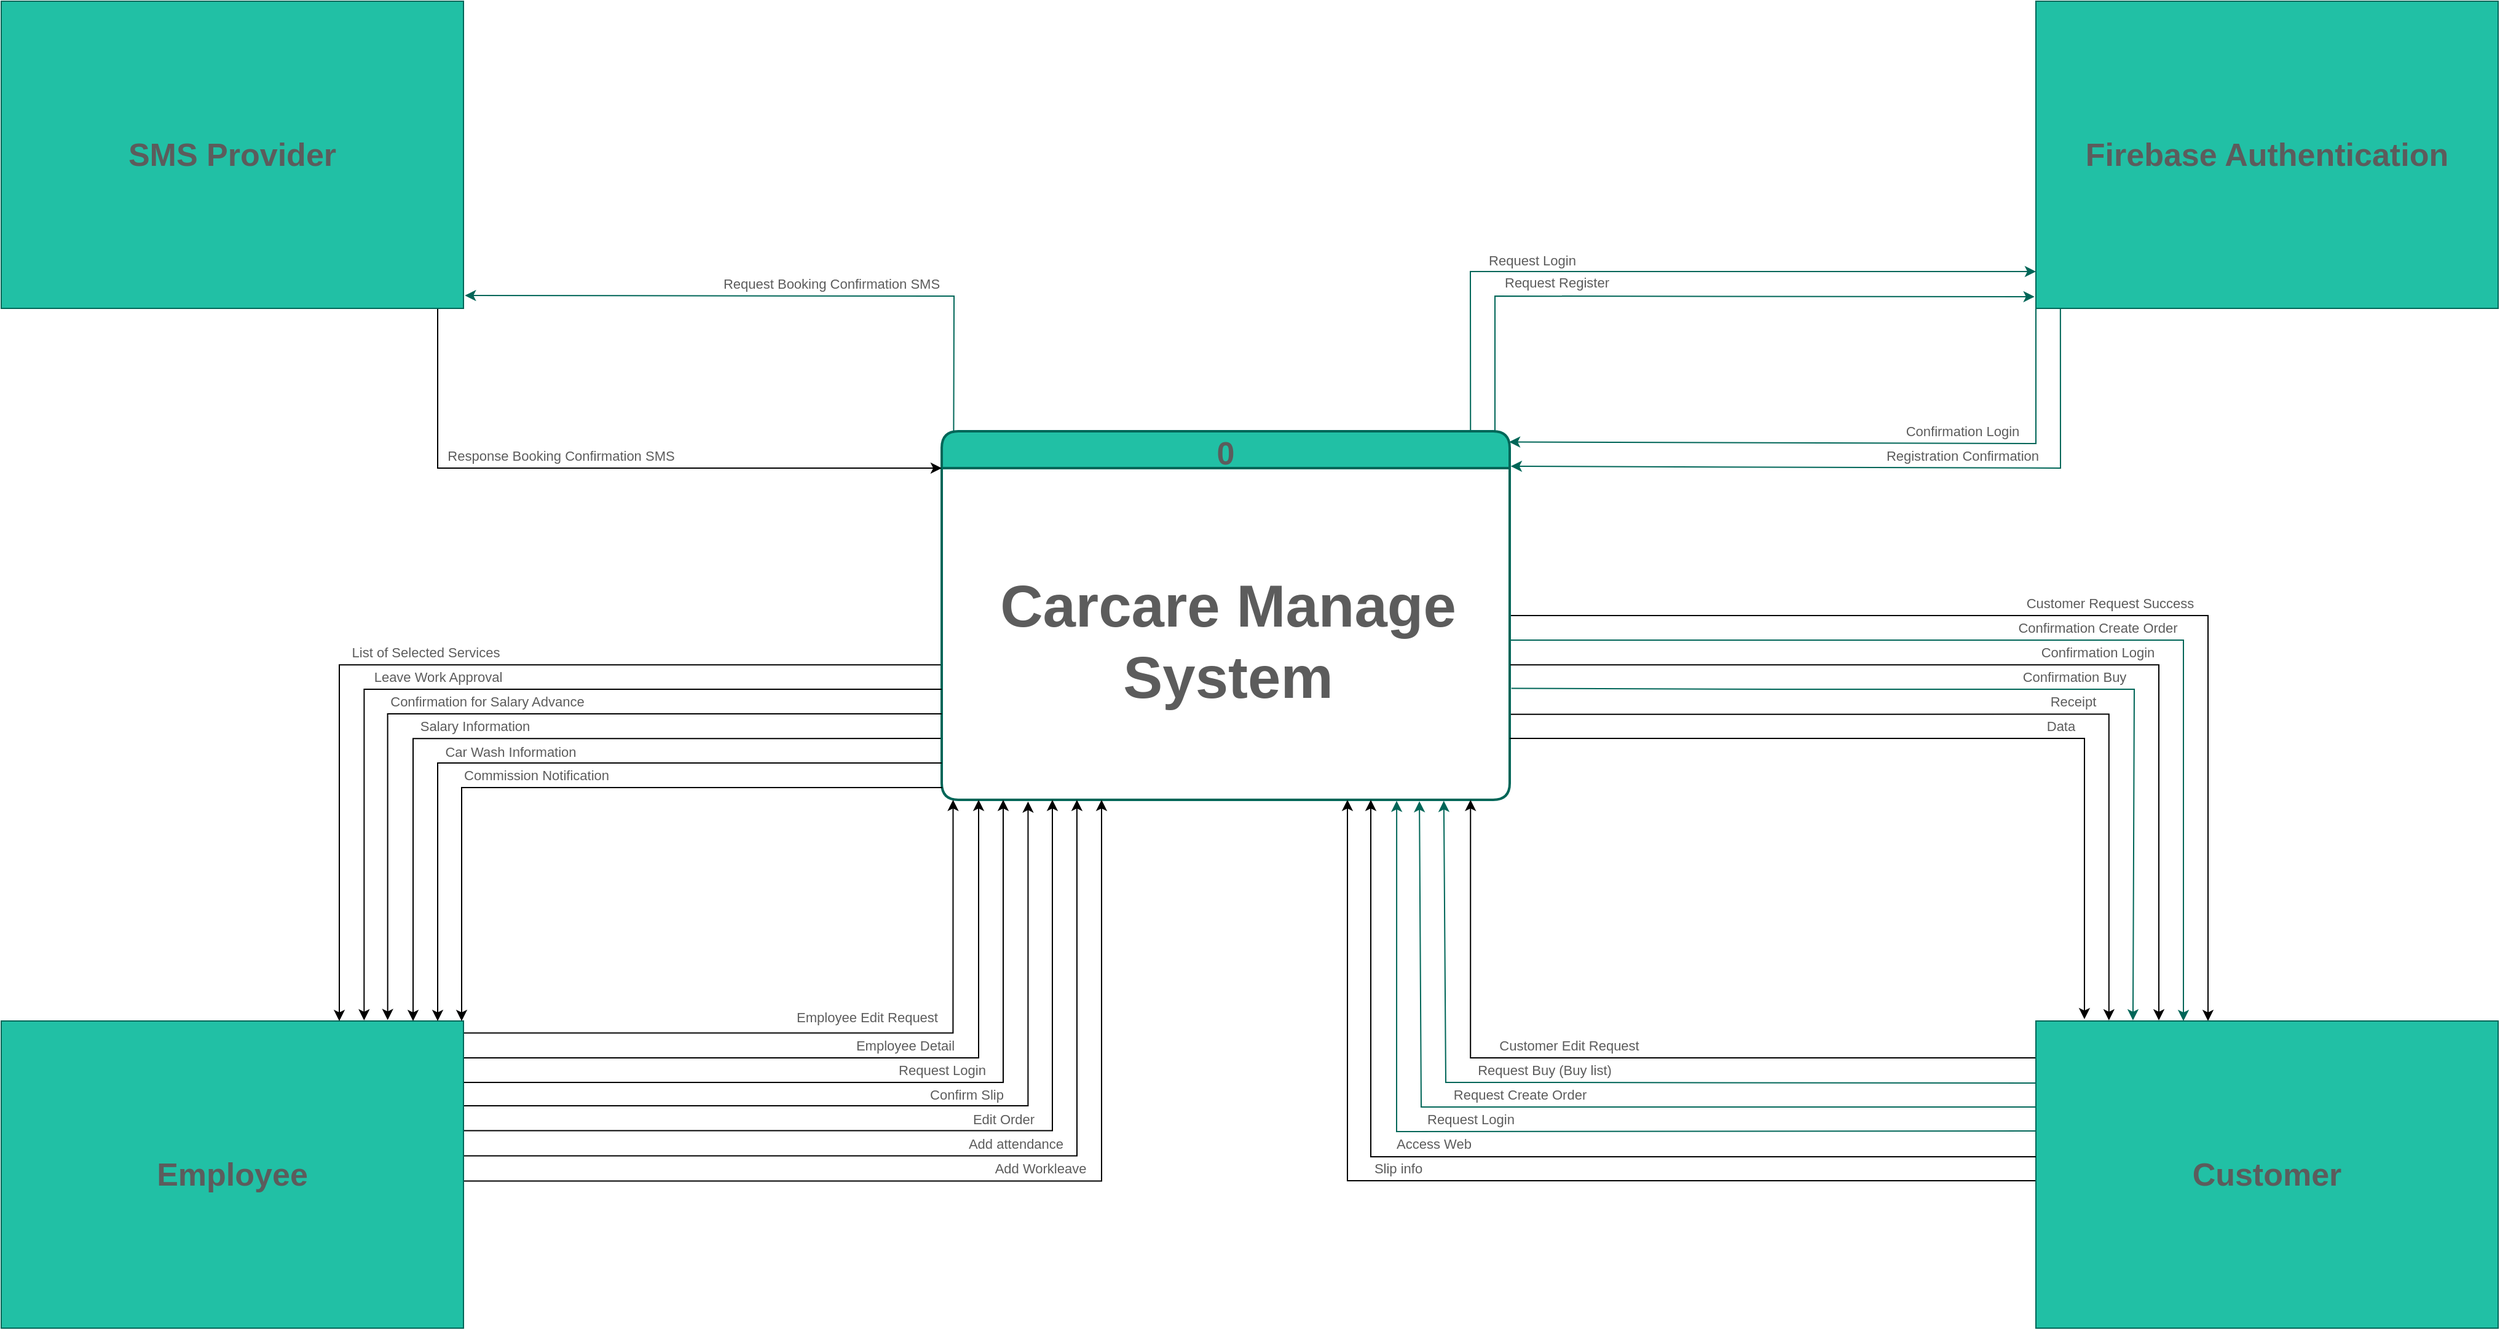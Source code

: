 <mxfile version="20.4.0" type="github" pages="11">
  <diagram id="TjMaUTZzYpLtjaPDfiLP" name="Page-10">
    <mxGraphModel grid="1" page="1" gridSize="10" guides="1" tooltips="1" connect="1" arrows="1" fold="1" pageScale="1" pageWidth="4681" pageHeight="3300" math="0" shadow="0">
      <root>
        <mxCell id="0" />
        <mxCell id="1" parent="0" />
        <mxCell id="nr0hAvdDId6Z5IJpEtOB-1" style="edgeStyle=none;rounded=0;orthogonalLoop=1;jettySize=auto;html=1;exitX=0.974;exitY=0.004;exitDx=0;exitDy=0;entryX=-0.003;entryY=0.962;entryDx=0;entryDy=0;entryPerimeter=0;exitPerimeter=0;strokeColor=#006658;fontColor=#5C5C5C;" parent="1" source="nr0hAvdDId6Z5IJpEtOB-6" target="nr0hAvdDId6Z5IJpEtOB-9" edge="1">
          <mxGeometry relative="1" as="geometry">
            <mxPoint x="2020.24" y="440.24" as="sourcePoint" />
            <Array as="points">
              <mxPoint x="1440" y="280" />
            </Array>
          </mxGeometry>
        </mxCell>
        <mxCell id="nr0hAvdDId6Z5IJpEtOB-2" value="Request Register" style="edgeLabel;html=1;align=center;verticalAlign=middle;resizable=0;points=[];rotation=0;fontColor=#5C5C5C;" parent="nr0hAvdDId6Z5IJpEtOB-1" vertex="1" connectable="0">
          <mxGeometry x="0.13" y="-1" relative="1" as="geometry">
            <mxPoint x="-150" y="-12" as="offset" />
          </mxGeometry>
        </mxCell>
        <mxCell id="nr0hAvdDId6Z5IJpEtOB-3" style="edgeStyle=none;rounded=0;orthogonalLoop=1;jettySize=auto;html=1;exitX=0.021;exitY=-0.001;exitDx=0;exitDy=0;fontSize=48;exitPerimeter=0;strokeColor=#006658;fontColor=#5C5C5C;entryX=1.003;entryY=0.958;entryDx=0;entryDy=0;entryPerimeter=0;" parent="1" source="nr0hAvdDId6Z5IJpEtOB-6" target="nr0hAvdDId6Z5IJpEtOB-14" edge="1">
          <mxGeometry relative="1" as="geometry">
            <mxPoint x="700" y="430" as="targetPoint" />
            <Array as="points">
              <mxPoint x="1000" y="280" />
            </Array>
          </mxGeometry>
        </mxCell>
        <mxCell id="nr0hAvdDId6Z5IJpEtOB-4" value="Request Booking Confirmation SMS" style="edgeLabel;html=1;align=center;verticalAlign=middle;resizable=0;points=[];fontSize=11;rotation=0;fontColor=#5C5C5C;" parent="nr0hAvdDId6Z5IJpEtOB-3" vertex="1" connectable="0">
          <mxGeometry x="0.137" y="1" relative="1" as="geometry">
            <mxPoint x="79" y="-11" as="offset" />
          </mxGeometry>
        </mxCell>
        <mxCell id="nr0hAvdDId6Z5IJpEtOB-5" style="edgeStyle=orthogonalEdgeStyle;rounded=0;orthogonalLoop=1;jettySize=auto;html=1;exitX=1;exitY=0.5;exitDx=0;exitDy=0;" parent="1" source="nr0hAvdDId6Z5IJpEtOB-6" edge="1">
          <mxGeometry relative="1" as="geometry">
            <mxPoint x="2020" y="870" as="targetPoint" />
            <Array as="points">
              <mxPoint x="2020" y="540" />
              <mxPoint x="2020" y="870" />
            </Array>
          </mxGeometry>
        </mxCell>
        <mxCell id="nr0hAvdDId6Z5IJpEtOB-6" value="0" style="swimlane;childLayout=stackLayout;horizontal=1;startSize=30;horizontalStack=0;rounded=1;fontSize=26;fontStyle=1;strokeWidth=2;resizeParent=0;resizeLast=1;shadow=0;dashed=0;align=center;fillColor=#21C0A5;strokeColor=#006658;fontColor=#5C5C5C;" parent="1" vertex="1">
          <mxGeometry x="990" y="390" width="462" height="300" as="geometry" />
        </mxCell>
        <mxCell id="nr0hAvdDId6Z5IJpEtOB-7" value="Carcare Manage&#xa;System" style="align=center;strokeColor=none;fillColor=none;spacingLeft=4;fontSize=48;verticalAlign=middle;resizable=0;rotatable=0;part=1;fontStyle=1;fontColor=#5C5C5C;" parent="nr0hAvdDId6Z5IJpEtOB-6" vertex="1">
          <mxGeometry y="30" width="462" height="270" as="geometry" />
        </mxCell>
        <mxCell id="nr0hAvdDId6Z5IJpEtOB-8" style="rounded=0;orthogonalLoop=1;jettySize=auto;html=1;exitX=0.053;exitY=1.001;exitDx=0;exitDy=0;entryX=1.002;entryY=0.095;entryDx=0;entryDy=0;exitPerimeter=0;entryPerimeter=0;strokeColor=#006658;fontColor=#5C5C5C;" parent="1" source="nr0hAvdDId6Z5IJpEtOB-9" target="nr0hAvdDId6Z5IJpEtOB-6" edge="1">
          <mxGeometry relative="1" as="geometry">
            <mxPoint x="2068.75" y="204" as="sourcePoint" />
            <mxPoint x="2079.176" y="438.56" as="targetPoint" />
            <Array as="points">
              <mxPoint x="1900" y="420" />
            </Array>
          </mxGeometry>
        </mxCell>
        <mxCell id="nr0hAvdDId6Z5IJpEtOB-9" value="Firebase Authentication" style="whiteSpace=wrap;html=1;align=center;fontSize=26;fontStyle=1;fillColor=#21C0A5;strokeColor=#006658;fontColor=#5C5C5C;" parent="1" vertex="1">
          <mxGeometry x="1880" y="40" width="376" height="250" as="geometry" />
        </mxCell>
        <mxCell id="nr0hAvdDId6Z5IJpEtOB-10" style="rounded=0;orthogonalLoop=1;jettySize=auto;html=1;exitX=0;exitY=1;exitDx=0;exitDy=0;entryX=0.999;entryY=0.029;entryDx=0;entryDy=0;strokeColor=#006658;fontColor=#5C5C5C;entryPerimeter=0;" parent="1" source="nr0hAvdDId6Z5IJpEtOB-9" target="nr0hAvdDId6Z5IJpEtOB-6" edge="1">
          <mxGeometry relative="1" as="geometry">
            <mxPoint x="2040.0" y="194.004" as="sourcePoint" />
            <mxPoint x="2049.496" y="439.52" as="targetPoint" />
            <Array as="points">
              <mxPoint x="1880" y="400" />
            </Array>
          </mxGeometry>
        </mxCell>
        <mxCell id="nr0hAvdDId6Z5IJpEtOB-11" style="edgeStyle=none;rounded=0;orthogonalLoop=1;jettySize=auto;html=1;entryX=0;entryY=0.88;entryDx=0;entryDy=0;entryPerimeter=0;strokeColor=#006658;fontColor=#5C5C5C;exitX=0.931;exitY=-0.003;exitDx=0;exitDy=0;exitPerimeter=0;" parent="1" source="nr0hAvdDId6Z5IJpEtOB-6" target="nr0hAvdDId6Z5IJpEtOB-9" edge="1">
          <mxGeometry relative="1" as="geometry">
            <mxPoint x="1420" y="380" as="sourcePoint" />
            <mxPoint x="1980.475" y="194.0" as="targetPoint" />
            <Array as="points">
              <mxPoint x="1420" y="260" />
            </Array>
          </mxGeometry>
        </mxCell>
        <mxCell id="nr0hAvdDId6Z5IJpEtOB-12" value="Request Login" style="edgeLabel;html=1;align=center;verticalAlign=middle;resizable=0;points=[];rotation=0;fontColor=#5C5C5C;" parent="nr0hAvdDId6Z5IJpEtOB-11" vertex="1" connectable="0">
          <mxGeometry x="0.13" y="-1" relative="1" as="geometry">
            <mxPoint x="-154" y="-10" as="offset" />
          </mxGeometry>
        </mxCell>
        <mxCell id="nr0hAvdDId6Z5IJpEtOB-13" style="edgeStyle=orthogonalEdgeStyle;rounded=0;orthogonalLoop=1;jettySize=auto;html=1;entryX=0;entryY=0;entryDx=0;entryDy=0;" parent="1" target="nr0hAvdDId6Z5IJpEtOB-7" edge="1">
          <mxGeometry relative="1" as="geometry">
            <mxPoint x="580" y="290" as="sourcePoint" />
            <Array as="points">
              <mxPoint x="580" y="420" />
            </Array>
          </mxGeometry>
        </mxCell>
        <mxCell id="nr0hAvdDId6Z5IJpEtOB-14" value="SMS Provider" style="whiteSpace=wrap;html=1;align=center;fontSize=26;fontStyle=1;fillColor=#21C0A5;strokeColor=#006658;fontColor=#5C5C5C;" parent="1" vertex="1">
          <mxGeometry x="225" y="40" width="376" height="250" as="geometry" />
        </mxCell>
        <mxCell id="nr0hAvdDId6Z5IJpEtOB-15" style="edgeStyle=none;rounded=0;orthogonalLoop=1;jettySize=auto;html=1;exitX=-0.001;exitY=0.358;exitDx=0;exitDy=0;fontSize=11;exitPerimeter=0;strokeColor=#006658;fontColor=#5C5C5C;entryX=0.801;entryY=1.003;entryDx=0;entryDy=0;entryPerimeter=0;" parent="1" source="nr0hAvdDId6Z5IJpEtOB-21" target="nr0hAvdDId6Z5IJpEtOB-7" edge="1">
          <mxGeometry relative="1" as="geometry">
            <Array as="points">
              <mxPoint x="1360" y="960" />
            </Array>
            <mxPoint x="1360" y="700" as="targetPoint" />
          </mxGeometry>
        </mxCell>
        <mxCell id="nr0hAvdDId6Z5IJpEtOB-16" value="Request Create Order" style="edgeLabel;html=1;align=center;verticalAlign=middle;resizable=0;points=[];fontColor=#5C5C5C;rotation=0;" parent="nr0hAvdDId6Z5IJpEtOB-15" vertex="1" connectable="0">
          <mxGeometry x="-0.004" relative="1" as="geometry">
            <mxPoint x="-27" y="-30" as="offset" />
          </mxGeometry>
        </mxCell>
        <mxCell id="nr0hAvdDId6Z5IJpEtOB-18" style="edgeStyle=orthogonalEdgeStyle;rounded=0;orthogonalLoop=1;jettySize=auto;html=1;exitX=0;exitY=0.25;exitDx=0;exitDy=0;entryX=0.931;entryY=1;entryDx=0;entryDy=0;entryPerimeter=0;" parent="1" source="nr0hAvdDId6Z5IJpEtOB-21" target="nr0hAvdDId6Z5IJpEtOB-7" edge="1">
          <mxGeometry relative="1" as="geometry">
            <Array as="points">
              <mxPoint x="1880" y="900" />
              <mxPoint x="1420" y="900" />
            </Array>
          </mxGeometry>
        </mxCell>
        <mxCell id="nr0hAvdDId6Z5IJpEtOB-19" style="edgeStyle=orthogonalEdgeStyle;rounded=0;orthogonalLoop=1;jettySize=auto;html=1;exitX=0;exitY=0.5;exitDx=0;exitDy=0;" parent="1" source="nr0hAvdDId6Z5IJpEtOB-21" edge="1">
          <mxGeometry relative="1" as="geometry">
            <mxPoint x="1320" y="690" as="targetPoint" />
            <Array as="points">
              <mxPoint x="1880" y="1000" />
              <mxPoint x="1320" y="1000" />
            </Array>
          </mxGeometry>
        </mxCell>
        <mxCell id="nr0hAvdDId6Z5IJpEtOB-21" value="Customer" style="whiteSpace=wrap;html=1;align=center;fontSize=26;fontStyle=1;fillColor=#21C0A5;strokeColor=#006658;fontColor=#5C5C5C;" parent="1" vertex="1">
          <mxGeometry x="1880" y="870" width="376" height="250" as="geometry" />
        </mxCell>
        <mxCell id="nr0hAvdDId6Z5IJpEtOB-22" style="edgeStyle=orthogonalEdgeStyle;rounded=0;orthogonalLoop=1;jettySize=auto;html=1;exitX=0.998;exitY=0.039;exitDx=0;exitDy=0;entryX=0.02;entryY=1;entryDx=0;entryDy=0;exitPerimeter=0;entryPerimeter=0;" parent="1" source="nr0hAvdDId6Z5IJpEtOB-29" target="nr0hAvdDId6Z5IJpEtOB-7" edge="1">
          <mxGeometry relative="1" as="geometry">
            <Array as="points">
              <mxPoint x="999" y="880" />
            </Array>
          </mxGeometry>
        </mxCell>
        <mxCell id="nr0hAvdDId6Z5IJpEtOB-23" style="edgeStyle=orthogonalEdgeStyle;rounded=0;orthogonalLoop=1;jettySize=auto;html=1;exitX=1;exitY=0.12;exitDx=0;exitDy=0;exitPerimeter=0;" parent="1" source="nr0hAvdDId6Z5IJpEtOB-29" edge="1">
          <mxGeometry relative="1" as="geometry">
            <mxPoint x="1020" y="690" as="targetPoint" />
            <Array as="points">
              <mxPoint x="1020" y="900" />
            </Array>
          </mxGeometry>
        </mxCell>
        <mxCell id="nr0hAvdDId6Z5IJpEtOB-24" style="edgeStyle=orthogonalEdgeStyle;rounded=0;orthogonalLoop=1;jettySize=auto;html=1;exitX=1.001;exitY=0.2;exitDx=0;exitDy=0;exitPerimeter=0;" parent="1" source="nr0hAvdDId6Z5IJpEtOB-29" edge="1">
          <mxGeometry relative="1" as="geometry">
            <mxPoint x="1040" y="690" as="targetPoint" />
            <Array as="points">
              <mxPoint x="1040" y="920" />
            </Array>
          </mxGeometry>
        </mxCell>
        <mxCell id="nr0hAvdDId6Z5IJpEtOB-25" style="edgeStyle=orthogonalEdgeStyle;rounded=0;orthogonalLoop=1;jettySize=auto;html=1;exitX=1;exitY=0.276;exitDx=0;exitDy=0;entryX=0.152;entryY=1.005;entryDx=0;entryDy=0;entryPerimeter=0;exitPerimeter=0;" parent="1" source="nr0hAvdDId6Z5IJpEtOB-29" target="nr0hAvdDId6Z5IJpEtOB-7" edge="1">
          <mxGeometry relative="1" as="geometry">
            <mxPoint x="1120" y="700" as="targetPoint" />
          </mxGeometry>
        </mxCell>
        <mxCell id="nr0hAvdDId6Z5IJpEtOB-26" style="edgeStyle=orthogonalEdgeStyle;rounded=0;orthogonalLoop=1;jettySize=auto;html=1;exitX=1.001;exitY=0.357;exitDx=0;exitDy=0;exitPerimeter=0;" parent="1" source="nr0hAvdDId6Z5IJpEtOB-29" edge="1">
          <mxGeometry relative="1" as="geometry">
            <mxPoint x="1080" y="690" as="targetPoint" />
            <Array as="points">
              <mxPoint x="1080" y="959" />
              <mxPoint x="1080" y="690" />
            </Array>
          </mxGeometry>
        </mxCell>
        <mxCell id="nr0hAvdDId6Z5IJpEtOB-27" style="edgeStyle=orthogonalEdgeStyle;rounded=0;orthogonalLoop=1;jettySize=auto;html=1;exitX=1.001;exitY=0.439;exitDx=0;exitDy=0;exitPerimeter=0;entryX=0.238;entryY=1;entryDx=0;entryDy=0;entryPerimeter=0;" parent="1" source="nr0hAvdDId6Z5IJpEtOB-29" target="nr0hAvdDId6Z5IJpEtOB-7" edge="1">
          <mxGeometry relative="1" as="geometry">
            <mxPoint x="1090" y="700" as="targetPoint" />
          </mxGeometry>
        </mxCell>
        <mxCell id="nr0hAvdDId6Z5IJpEtOB-28" style="edgeStyle=orthogonalEdgeStyle;rounded=0;orthogonalLoop=1;jettySize=auto;html=1;exitX=1;exitY=0.521;exitDx=0;exitDy=0;exitPerimeter=0;" parent="1" source="nr0hAvdDId6Z5IJpEtOB-29" edge="1">
          <mxGeometry relative="1" as="geometry">
            <Array as="points">
              <mxPoint x="1120" y="1000" />
              <mxPoint x="1120" y="691" />
            </Array>
            <mxPoint x="1120" y="690" as="targetPoint" />
          </mxGeometry>
        </mxCell>
        <mxCell id="nr0hAvdDId6Z5IJpEtOB-29" value="Employee" style="whiteSpace=wrap;html=1;align=center;fontSize=26;fontStyle=1;fillColor=#21C0A5;strokeColor=#006658;fontColor=#5C5C5C;" parent="1" vertex="1">
          <mxGeometry x="225" y="870" width="376" height="250" as="geometry" />
        </mxCell>
        <mxCell id="nr0hAvdDId6Z5IJpEtOB-30" style="edgeStyle=none;rounded=0;orthogonalLoop=1;jettySize=auto;html=1;fontSize=11;strokeColor=#006658;fontColor=#5C5C5C;exitX=0;exitY=0.28;exitDx=0;exitDy=0;exitPerimeter=0;entryX=0.841;entryY=1.004;entryDx=0;entryDy=0;entryPerimeter=0;" parent="1" source="nr0hAvdDId6Z5IJpEtOB-21" target="nr0hAvdDId6Z5IJpEtOB-7" edge="1">
          <mxGeometry relative="1" as="geometry">
            <mxPoint x="1880" y="1040" as="sourcePoint" />
            <mxPoint x="1380" y="690" as="targetPoint" />
            <Array as="points">
              <mxPoint x="1380" y="940" />
            </Array>
          </mxGeometry>
        </mxCell>
        <mxCell id="nr0hAvdDId6Z5IJpEtOB-31" value="Slip info" style="edgeLabel;html=1;align=center;verticalAlign=middle;resizable=0;points=[];fontColor=#5C5C5C;rotation=0;" parent="nr0hAvdDId6Z5IJpEtOB-30" vertex="1" connectable="0">
          <mxGeometry x="0.203" y="-2" relative="1" as="geometry">
            <mxPoint x="-69" y="52" as="offset" />
          </mxGeometry>
        </mxCell>
        <mxCell id="nr0hAvdDId6Z5IJpEtOB-32" style="edgeStyle=none;rounded=0;orthogonalLoop=1;jettySize=auto;html=1;exitX=0;exitY=0.202;exitDx=0;exitDy=0;entryX=0.884;entryY=1.003;entryDx=0;entryDy=0;entryPerimeter=0;fontSize=11;strokeColor=#006658;fontColor=#5C5C5C;endArrow=classic;endFill=1;startArrow=none;startFill=0;exitPerimeter=0;" parent="1" source="nr0hAvdDId6Z5IJpEtOB-21" target="nr0hAvdDId6Z5IJpEtOB-7" edge="1">
          <mxGeometry relative="1" as="geometry">
            <mxPoint x="1360.391" y="920.624" as="sourcePoint" />
            <mxPoint x="1360.24" y="640" as="targetPoint" />
            <Array as="points">
              <mxPoint x="1460" y="920" />
              <mxPoint x="1400" y="920" />
            </Array>
          </mxGeometry>
        </mxCell>
        <mxCell id="nr0hAvdDId6Z5IJpEtOB-33" value="Request Buy (Buy list)" style="edgeLabel;html=1;align=center;verticalAlign=middle;resizable=0;points=[];fontColor=#5C5C5C;rotation=0;" parent="nr0hAvdDId6Z5IJpEtOB-32" vertex="1" connectable="0">
          <mxGeometry x="0.125" y="1" relative="1" as="geometry">
            <mxPoint x="-1" y="-11" as="offset" />
          </mxGeometry>
        </mxCell>
        <mxCell id="nr0hAvdDId6Z5IJpEtOB-35" style="edgeStyle=none;rounded=0;orthogonalLoop=1;jettySize=auto;html=1;exitX=0.21;exitY=-0.002;exitDx=0;exitDy=0;entryX=1.003;entryY=0.664;entryDx=0;entryDy=0;fontSize=11;exitPerimeter=0;strokeColor=#006658;fontColor=#5C5C5C;startArrow=classic;startFill=1;endArrow=none;endFill=0;entryPerimeter=0;" parent="1" source="nr0hAvdDId6Z5IJpEtOB-21" target="nr0hAvdDId6Z5IJpEtOB-7" edge="1">
          <mxGeometry relative="1" as="geometry">
            <mxPoint x="1440.361" y="909.998" as="sourcePoint" />
            <mxPoint x="1440.0" y="630.1" as="targetPoint" />
            <Array as="points">
              <mxPoint x="1960" y="600" />
              <mxPoint x="1880" y="600" />
              <mxPoint x="1670" y="600" />
            </Array>
          </mxGeometry>
        </mxCell>
        <mxCell id="nr0hAvdDId6Z5IJpEtOB-38" style="edgeStyle=orthogonalEdgeStyle;rounded=0;orthogonalLoop=1;jettySize=auto;html=1;strokeColor=#006658;fontColor=#5C5C5C;startArrow=none;startFill=0;endArrow=classic;endFill=1;fillColor=#21C0A5;exitX=1.001;exitY=0.586;exitDx=0;exitDy=0;exitPerimeter=0;" parent="1" source="nr0hAvdDId6Z5IJpEtOB-7" edge="1">
          <mxGeometry relative="1" as="geometry">
            <mxPoint x="1452" y="590" as="sourcePoint" />
            <mxPoint x="2000" y="870" as="targetPoint" />
            <Array as="points">
              <mxPoint x="1453" y="560" />
              <mxPoint x="2000" y="560" />
            </Array>
          </mxGeometry>
        </mxCell>
        <mxCell id="nr0hAvdDId6Z5IJpEtOB-39" value="Confirmation Buy" style="edgeLabel;html=1;align=center;verticalAlign=middle;resizable=0;points=[];fontColor=#5C5C5C;rotation=0;" parent="nr0hAvdDId6Z5IJpEtOB-38" vertex="1" connectable="0">
          <mxGeometry x="0.119" y="1" relative="1" as="geometry">
            <mxPoint x="-14" y="31" as="offset" />
          </mxGeometry>
        </mxCell>
        <mxCell id="nr0hAvdDId6Z5IJpEtOB-41" value="Confirmation Login" style="edgeLabel;html=1;align=center;verticalAlign=middle;resizable=0;points=[];fontColor=#5C5C5C;rotation=0;" parent="1" vertex="1" connectable="0">
          <mxGeometry x="1929.999" y="569.996" as="geometry" />
        </mxCell>
        <mxCell id="nr0hAvdDId6Z5IJpEtOB-42" value="Registration Confirmation" style="edgeLabel;html=1;align=center;verticalAlign=middle;resizable=0;points=[];fontColor=#5C5C5C;rotation=0;" parent="1" vertex="1" connectable="0">
          <mxGeometry x="1819.999" y="409.996" as="geometry" />
        </mxCell>
        <mxCell id="nr0hAvdDId6Z5IJpEtOB-43" value="Confirmation Login" style="edgeLabel;html=1;align=center;verticalAlign=middle;resizable=0;points=[];fontColor=#5C5C5C;rotation=0;" parent="1" vertex="1" connectable="0">
          <mxGeometry x="1819.999" y="389.996" as="geometry" />
        </mxCell>
        <mxCell id="nr0hAvdDId6Z5IJpEtOB-44" value="Employee Detail" style="edgeLabel;html=1;align=center;verticalAlign=middle;resizable=0;points=[];fontColor=#5C5C5C;rotation=0;" parent="1" vertex="1" connectable="0">
          <mxGeometry x="960.003" y="890.0" as="geometry" />
        </mxCell>
        <mxCell id="nr0hAvdDId6Z5IJpEtOB-45" value="Request Login" style="edgeLabel;html=1;align=center;verticalAlign=middle;resizable=0;points=[];fontColor=#5C5C5C;rotation=0;" parent="1" vertex="1" connectable="0">
          <mxGeometry x="990.003" y="910.0" as="geometry" />
        </mxCell>
        <mxCell id="nr0hAvdDId6Z5IJpEtOB-46" value="Confirm Slip" style="edgeLabel;html=1;align=center;verticalAlign=middle;resizable=0;points=[];fontColor=#5C5C5C;rotation=0;" parent="1" vertex="1" connectable="0">
          <mxGeometry x="1010.003" y="930.0" as="geometry" />
        </mxCell>
        <mxCell id="nr0hAvdDId6Z5IJpEtOB-47" value="Edit Order" style="edgeLabel;html=1;align=center;verticalAlign=middle;resizable=0;points=[];fontColor=#5C5C5C;rotation=0;" parent="1" vertex="1" connectable="0">
          <mxGeometry x="1040.003" y="950.0" as="geometry" />
        </mxCell>
        <mxCell id="nr0hAvdDId6Z5IJpEtOB-48" value="Add attendance" style="edgeLabel;html=1;align=center;verticalAlign=middle;resizable=0;points=[];fontColor=#5C5C5C;rotation=0;" parent="1" vertex="1" connectable="0">
          <mxGeometry x="1050.003" y="970.0" as="geometry" />
        </mxCell>
        <mxCell id="nr0hAvdDId6Z5IJpEtOB-49" value="Add Workleave" style="edgeLabel;html=1;align=center;verticalAlign=middle;resizable=0;points=[];fontColor=#5C5C5C;rotation=0;" parent="1" vertex="1" connectable="0">
          <mxGeometry x="1070.003" y="990.0" as="geometry" />
        </mxCell>
        <mxCell id="nr0hAvdDId6Z5IJpEtOB-50" value="Employee Edit Request" style="edgeLabel;html=1;align=center;verticalAlign=middle;resizable=0;points=[];fontColor=#5C5C5C;rotation=0;" parent="1" vertex="1" connectable="0">
          <mxGeometry x="920.003" y="870.0" as="geometry">
            <mxPoint x="9" y="-3" as="offset" />
          </mxGeometry>
        </mxCell>
        <mxCell id="nr0hAvdDId6Z5IJpEtOB-51" value="Salary Information" style="edgeLabel;html=1;align=center;verticalAlign=middle;resizable=0;points=[];fontColor=#5C5C5C;rotation=0;" parent="1" vertex="1" connectable="0">
          <mxGeometry x="610.003" y="630.0" as="geometry" />
        </mxCell>
        <mxCell id="nr0hAvdDId6Z5IJpEtOB-52" value="Car Wash Information" style="edgeLabel;html=1;align=center;verticalAlign=middle;resizable=0;points=[];fontColor=#5C5C5C;rotation=0;" parent="1" vertex="1" connectable="0">
          <mxGeometry x="650.003" y="640.0" as="geometry">
            <mxPoint x="-11" y="11" as="offset" />
          </mxGeometry>
        </mxCell>
        <mxCell id="nr0hAvdDId6Z5IJpEtOB-53" value="Commission Notification" style="edgeLabel;html=1;align=center;verticalAlign=middle;resizable=0;points=[];fontColor=#5C5C5C;rotation=0;" parent="1" vertex="1" connectable="0">
          <mxGeometry x="660.003" y="670.0" as="geometry" />
        </mxCell>
        <mxCell id="nr0hAvdDId6Z5IJpEtOB-54" style="edgeStyle=orthogonalEdgeStyle;rounded=0;orthogonalLoop=1;jettySize=auto;html=1;exitX=0.001;exitY=0.963;exitDx=0;exitDy=0;exitPerimeter=0;entryX=0.996;entryY=0;entryDx=0;entryDy=0;entryPerimeter=0;" parent="1" source="nr0hAvdDId6Z5IJpEtOB-7" target="nr0hAvdDId6Z5IJpEtOB-29" edge="1">
          <mxGeometry relative="1" as="geometry">
            <mxPoint x="599" y="870" as="targetPoint" />
          </mxGeometry>
        </mxCell>
        <mxCell id="nr0hAvdDId6Z5IJpEtOB-55" style="edgeStyle=orthogonalEdgeStyle;rounded=0;orthogonalLoop=1;jettySize=auto;html=1;" parent="1" edge="1">
          <mxGeometry relative="1" as="geometry">
            <mxPoint x="990" y="660" as="sourcePoint" />
            <mxPoint x="580" y="870" as="targetPoint" />
            <Array as="points">
              <mxPoint x="580" y="660" />
              <mxPoint x="580" y="870" />
            </Array>
          </mxGeometry>
        </mxCell>
        <mxCell id="nr0hAvdDId6Z5IJpEtOB-56" style="edgeStyle=orthogonalEdgeStyle;rounded=0;orthogonalLoop=1;jettySize=auto;html=1;exitX=-0.002;exitY=0.815;exitDx=0;exitDy=0;exitPerimeter=0;" parent="1" source="nr0hAvdDId6Z5IJpEtOB-7" edge="1">
          <mxGeometry relative="1" as="geometry">
            <mxPoint x="560" y="870" as="targetPoint" />
            <Array as="points">
              <mxPoint x="560" y="640" />
              <mxPoint x="560" y="870" />
            </Array>
          </mxGeometry>
        </mxCell>
        <mxCell id="nr0hAvdDId6Z5IJpEtOB-59" value="Data" style="edgeLabel;html=1;align=center;verticalAlign=middle;resizable=0;points=[];fontColor=#5C5C5C;rotation=0;" parent="1" vertex="1" connectable="0">
          <mxGeometry x="1899.999" y="629.996" as="geometry" />
        </mxCell>
        <mxCell id="nr0hAvdDId6Z5IJpEtOB-60" style="edgeStyle=orthogonalEdgeStyle;rounded=0;orthogonalLoop=1;jettySize=auto;html=1;exitX=1.002;exitY=0.742;exitDx=0;exitDy=0;entryX=0.158;entryY=-0.002;entryDx=0;entryDy=0;entryPerimeter=0;exitPerimeter=0;" parent="1" source="nr0hAvdDId6Z5IJpEtOB-7" target="nr0hAvdDId6Z5IJpEtOB-21" edge="1">
          <mxGeometry relative="1" as="geometry" />
        </mxCell>
        <mxCell id="nr0hAvdDId6Z5IJpEtOB-61" style="edgeStyle=orthogonalEdgeStyle;rounded=0;orthogonalLoop=1;jettySize=auto;html=1;exitX=1.001;exitY=0.593;exitDx=0;exitDy=0;entryX=0.266;entryY=-0.002;entryDx=0;entryDy=0;entryPerimeter=0;exitPerimeter=0;" parent="1" source="nr0hAvdDId6Z5IJpEtOB-7" target="nr0hAvdDId6Z5IJpEtOB-21" edge="1">
          <mxGeometry relative="1" as="geometry">
            <mxPoint x="1981.231" y="760" as="targetPoint" />
            <Array as="points">
              <mxPoint x="1980" y="580" />
            </Array>
          </mxGeometry>
        </mxCell>
        <mxCell id="nr0hAvdDId6Z5IJpEtOB-64" value="Customer Request Success" style="edgeLabel;html=1;align=center;verticalAlign=middle;resizable=0;points=[];fontColor=#5C5C5C;rotation=0;" parent="1" vertex="1" connectable="0">
          <mxGeometry x="1939.997" y="530" as="geometry" />
        </mxCell>
        <mxCell id="nr0hAvdDId6Z5IJpEtOB-65" value="Request Login" style="edgeLabel;html=1;align=center;verticalAlign=middle;resizable=0;points=[];fontColor=#5C5C5C;rotation=0;" parent="1" vertex="1" connectable="0">
          <mxGeometry x="1419.999" y="949.996" as="geometry" />
        </mxCell>
        <mxCell id="nr0hAvdDId6Z5IJpEtOB-66" style="edgeStyle=orthogonalEdgeStyle;rounded=0;orthogonalLoop=1;jettySize=auto;html=1;exitX=0;exitY=0.442;exitDx=0;exitDy=0;entryX=0.75;entryY=1;entryDx=0;entryDy=0;exitPerimeter=0;" parent="1" edge="1">
          <mxGeometry relative="1" as="geometry">
            <mxPoint x="1880" y="980.5" as="sourcePoint" />
            <mxPoint x="1339.0" y="690" as="targetPoint" />
            <Array as="points">
              <mxPoint x="1339" y="980" />
            </Array>
          </mxGeometry>
        </mxCell>
        <mxCell id="nr0hAvdDId6Z5IJpEtOB-67" value="Access Web" style="edgeLabel;html=1;align=center;verticalAlign=middle;resizable=0;points=[];fontColor=#5C5C5C;rotation=0;" parent="1" vertex="1" connectable="0">
          <mxGeometry x="1389.997" y="969.998" as="geometry" />
        </mxCell>
        <mxCell id="nr0hAvdDId6Z5IJpEtOB-68" value="Confirmation for Salary Advance" style="edgeLabel;html=1;align=center;verticalAlign=middle;resizable=0;points=[];fontColor=#5C5C5C;rotation=0;" parent="1" vertex="1" connectable="0">
          <mxGeometry x="620.003" y="610.0" as="geometry" />
        </mxCell>
        <mxCell id="nr0hAvdDId6Z5IJpEtOB-69" style="edgeStyle=orthogonalEdgeStyle;rounded=0;orthogonalLoop=1;jettySize=auto;html=1;entryX=0.836;entryY=-0.003;entryDx=0;entryDy=0;entryPerimeter=0;" parent="1" target="nr0hAvdDId6Z5IJpEtOB-29" edge="1">
          <mxGeometry relative="1" as="geometry">
            <mxPoint x="990" y="620" as="sourcePoint" />
            <Array as="points">
              <mxPoint x="990" y="620" />
              <mxPoint x="539" y="620" />
            </Array>
          </mxGeometry>
        </mxCell>
        <mxCell id="nr0hAvdDId6Z5IJpEtOB-70" value="Leave Work Approval" style="edgeLabel;html=1;align=center;verticalAlign=middle;resizable=0;points=[];fontColor=#5C5C5C;rotation=0;" parent="1" vertex="1" connectable="0">
          <mxGeometry x="580.003" y="590.0" as="geometry" />
        </mxCell>
        <mxCell id="nr0hAvdDId6Z5IJpEtOB-71" style="edgeStyle=orthogonalEdgeStyle;rounded=0;orthogonalLoop=1;jettySize=auto;html=1;entryX=0.785;entryY=-0.002;entryDx=0;entryDy=0;entryPerimeter=0;" parent="1" target="nr0hAvdDId6Z5IJpEtOB-29" edge="1">
          <mxGeometry relative="1" as="geometry">
            <mxPoint x="990" y="600" as="sourcePoint" />
            <Array as="points">
              <mxPoint x="520" y="600" />
            </Array>
          </mxGeometry>
        </mxCell>
        <mxCell id="nr0hAvdDId6Z5IJpEtOB-72" style="edgeStyle=orthogonalEdgeStyle;rounded=0;orthogonalLoop=1;jettySize=auto;html=1;exitX=-0.002;exitY=0.593;exitDx=0;exitDy=0;exitPerimeter=0;" parent="1" source="nr0hAvdDId6Z5IJpEtOB-7" edge="1">
          <mxGeometry relative="1" as="geometry">
            <mxPoint x="500" y="870" as="targetPoint" />
            <Array as="points">
              <mxPoint x="500" y="580" />
            </Array>
          </mxGeometry>
        </mxCell>
        <mxCell id="nr0hAvdDId6Z5IJpEtOB-73" value="List of Selected Services" style="edgeLabel;html=1;align=center;verticalAlign=middle;resizable=0;points=[];fontColor=#5C5C5C;rotation=0;" parent="1" vertex="1" connectable="0">
          <mxGeometry x="570.003" y="570.0" as="geometry" />
        </mxCell>
        <mxCell id="nr0hAvdDId6Z5IJpEtOB-76" value="Response Booking Confirmation SMS" style="edgeLabel;html=1;align=center;verticalAlign=middle;resizable=0;points=[];fontSize=11;rotation=0;fontColor=#5C5C5C;" parent="1" vertex="1" connectable="0">
          <mxGeometry x="679.998" y="409.995" as="geometry" />
        </mxCell>
        <mxCell id="ThtSRWl7tpQaj87L0JRd-1" value="Confirmation Create Order" style="edgeLabel;html=1;align=center;verticalAlign=middle;resizable=0;points=[];fontColor=#5C5C5C;rotation=0;" parent="1" connectable="0" vertex="1">
          <mxGeometry x="1930.0" y="550" as="geometry" />
        </mxCell>
        <mxCell id="ThtSRWl7tpQaj87L0JRd-2" value="Receipt" style="edgeLabel;html=1;align=center;verticalAlign=middle;resizable=0;points=[];fontColor=#5C5C5C;rotation=0;" parent="1" connectable="0" vertex="1">
          <mxGeometry x="1910.0" y="610" as="geometry" />
        </mxCell>
        <mxCell id="ThtSRWl7tpQaj87L0JRd-3" value="Customer Edit Request" style="edgeLabel;html=1;align=center;verticalAlign=middle;resizable=0;points=[];fontColor=#5C5C5C;rotation=0;" parent="1" connectable="0" vertex="1">
          <mxGeometry x="1499.997" y="890" as="geometry" />
        </mxCell>
        <mxCell id="ThtSRWl7tpQaj87L0JRd-7" style="edgeStyle=orthogonalEdgeStyle;rounded=0;orthogonalLoop=1;jettySize=auto;html=1;exitX=1.002;exitY=0.742;exitDx=0;exitDy=0;entryX=0.105;entryY=-0.006;entryDx=0;entryDy=0;entryPerimeter=0;exitPerimeter=0;" parent="1" target="nr0hAvdDId6Z5IJpEtOB-21" edge="1">
          <mxGeometry relative="1" as="geometry">
            <mxPoint x="1452.004" y="640.04" as="sourcePoint" />
            <mxPoint x="1938.488" y="889.2" as="targetPoint" />
            <Array as="points">
              <mxPoint x="1920" y="640" />
            </Array>
          </mxGeometry>
        </mxCell>
      </root>
    </mxGraphModel>
  </diagram>
  <diagram id="OdQc7W83qYi903VyMi7l" name="Deployment Diagram">
    <mxGraphModel dx="1113" dy="722" grid="1" gridSize="10" guides="1" tooltips="1" connect="1" arrows="1" fold="1" page="1" pageScale="1" pageWidth="827" pageHeight="1169" math="0" shadow="0">
      <root>
        <mxCell id="0" />
        <mxCell id="1" parent="0" />
        <mxCell id="mImAr-CVrIRnTz1cQua3-9" value="" style="edgeStyle=orthogonalEdgeStyle;rounded=0;orthogonalLoop=1;jettySize=auto;html=1;" parent="1" source="mImAr-CVrIRnTz1cQua3-1" target="mImAr-CVrIRnTz1cQua3-6" edge="1">
          <mxGeometry relative="1" as="geometry" />
        </mxCell>
        <mxCell id="mImAr-CVrIRnTz1cQua3-12" value="Internet" style="edgeLabel;html=1;align=center;verticalAlign=middle;resizable=0;points=[];" parent="mImAr-CVrIRnTz1cQua3-9" vertex="1" connectable="0">
          <mxGeometry x="-0.272" y="-1" relative="1" as="geometry">
            <mxPoint x="11" y="-1" as="offset" />
          </mxGeometry>
        </mxCell>
        <mxCell id="mImAr-CVrIRnTz1cQua3-1" value="Web Browser &lt;br&gt;Service" style="rounded=0;whiteSpace=wrap;html=1;" parent="1" vertex="1">
          <mxGeometry x="80" y="80" width="160" height="80" as="geometry" />
        </mxCell>
        <mxCell id="mImAr-CVrIRnTz1cQua3-10" value="" style="edgeStyle=orthogonalEdgeStyle;rounded=0;orthogonalLoop=1;jettySize=auto;html=1;" parent="1" source="mImAr-CVrIRnTz1cQua3-6" target="mImAr-CVrIRnTz1cQua3-8" edge="1">
          <mxGeometry relative="1" as="geometry" />
        </mxCell>
        <mxCell id="mImAr-CVrIRnTz1cQua3-14" value="Internet" style="edgeLabel;html=1;align=center;verticalAlign=middle;resizable=0;points=[];" parent="mImAr-CVrIRnTz1cQua3-10" vertex="1" connectable="0">
          <mxGeometry x="-0.241" y="-2" relative="1" as="geometry">
            <mxPoint x="10" y="-2" as="offset" />
          </mxGeometry>
        </mxCell>
        <mxCell id="mImAr-CVrIRnTz1cQua3-6" value="Carcare Management&lt;br&gt;System Template" style="rounded=0;whiteSpace=wrap;html=1;" parent="1" vertex="1">
          <mxGeometry x="320" y="80" width="160" height="80" as="geometry" />
        </mxCell>
        <mxCell id="mImAr-CVrIRnTz1cQua3-8" value="Database &lt;br&gt;Server" style="rounded=0;whiteSpace=wrap;html=1;" parent="1" vertex="1">
          <mxGeometry x="560" y="80" width="160" height="80" as="geometry" />
        </mxCell>
      </root>
    </mxGraphModel>
  </diagram>
  <diagram id="hxJTwfKk-H5Xy9anXFuF" name="DFD ใหม่">
    <mxGraphModel dx="2208" dy="2711" grid="1" gridSize="10" guides="1" tooltips="1" connect="1" arrows="1" fold="1" page="1" pageScale="1" pageWidth="827" pageHeight="1169" math="0" shadow="0">
      <root>
        <mxCell id="0" />
        <mxCell id="1" parent="0" />
        <mxCell id="S4vICWb9RmVqiigJqbIK-37" style="edgeStyle=orthogonalEdgeStyle;rounded=0;orthogonalLoop=1;jettySize=auto;html=1;exitX=0.777;exitY=-0.001;exitDx=0;exitDy=0;entryX=0.5;entryY=1;entryDx=0;entryDy=0;exitPerimeter=0;" parent="1" source="S4vICWb9RmVqiigJqbIK-98" target="S4vICWb9RmVqiigJqbIK-44" edge="1">
          <mxGeometry relative="1" as="geometry">
            <mxPoint x="-70.56" y="-250.96" as="sourcePoint" />
            <mxPoint x="-40" y="-527" as="targetPoint" />
          </mxGeometry>
        </mxCell>
        <mxCell id="26-_QEdhsg3uctZ_GNh8-6" value="request login" style="edgeLabel;html=1;align=center;verticalAlign=middle;resizable=0;points=[];rotation=90;" parent="S4vICWb9RmVqiigJqbIK-37" vertex="1" connectable="0">
          <mxGeometry x="0.146" y="1" relative="1" as="geometry">
            <mxPoint x="1" y="-5" as="offset" />
          </mxGeometry>
        </mxCell>
        <mxCell id="S4vICWb9RmVqiigJqbIK-47" style="edgeStyle=orthogonalEdgeStyle;rounded=0;orthogonalLoop=1;jettySize=auto;html=1;entryX=-0.001;entryY=0.695;entryDx=0;entryDy=0;entryPerimeter=0;exitX=0.805;exitY=0.002;exitDx=0;exitDy=0;exitPerimeter=0;" parent="1" source="S4vICWb9RmVqiigJqbIK-98" edge="1">
          <mxGeometry relative="1" as="geometry">
            <mxPoint x="-59.854" y="-301.5" as="sourcePoint" />
            <Array as="points">
              <mxPoint x="-60" y="-382" />
              <mxPoint x="80" y="-382" />
            </Array>
            <mxPoint x="79.996" y="-381.035" as="targetPoint" />
          </mxGeometry>
        </mxCell>
        <mxCell id="26-_QEdhsg3uctZ_GNh8-20" value="request buy(buy list)" style="edgeLabel;html=1;align=center;verticalAlign=middle;resizable=0;points=[];rotation=0;" parent="S4vICWb9RmVqiigJqbIK-47" vertex="1" connectable="0">
          <mxGeometry x="0.006" y="-1" relative="1" as="geometry">
            <mxPoint x="51" y="-1" as="offset" />
          </mxGeometry>
        </mxCell>
        <mxCell id="S4vICWb9RmVqiigJqbIK-86" style="edgeStyle=orthogonalEdgeStyle;rounded=0;orthogonalLoop=1;jettySize=auto;html=1;exitX=0.076;exitY=-0.002;exitDx=0;exitDy=0;entryX=0;entryY=0.296;entryDx=0;entryDy=0;entryPerimeter=0;exitPerimeter=0;" parent="1" target="S4vICWb9RmVqiigJqbIK-66" edge="1">
          <mxGeometry relative="1" as="geometry">
            <mxPoint x="-260.08" y="-250.96" as="sourcePoint" />
            <Array as="points">
              <mxPoint x="-260" y="-1181" />
            </Array>
          </mxGeometry>
        </mxCell>
        <mxCell id="26-_QEdhsg3uctZ_GNh8-53" value="customer edit request" style="edgeLabel;html=1;align=center;verticalAlign=middle;resizable=0;points=[];rotation=90;" parent="S4vICWb9RmVqiigJqbIK-86" vertex="1" connectable="0">
          <mxGeometry x="0.323" y="-3" relative="1" as="geometry">
            <mxPoint y="68" as="offset" />
          </mxGeometry>
        </mxCell>
        <mxCell id="S4vICWb9RmVqiigJqbIK-79" style="edgeStyle=orthogonalEdgeStyle;rounded=0;orthogonalLoop=1;jettySize=auto;html=1;exitX=0.648;exitY=0.002;exitDx=0;exitDy=0;entryX=1.006;entryY=0.352;entryDx=0;entryDy=0;entryPerimeter=0;exitPerimeter=0;" parent="1" source="7h5jGF_3rGkxscpFPyfr-1" target="S4vICWb9RmVqiigJqbIK-73" edge="1">
          <mxGeometry relative="1" as="geometry">
            <Array as="points">
              <mxPoint x="1827" y="-980" />
            </Array>
          </mxGeometry>
        </mxCell>
        <mxCell id="26-_QEdhsg3uctZ_GNh8-58" value="employee detail" style="edgeLabel;html=1;align=center;verticalAlign=middle;resizable=0;points=[];rotation=90;" parent="S4vICWb9RmVqiigJqbIK-79" vertex="1" connectable="0">
          <mxGeometry x="0.169" y="5" relative="1" as="geometry">
            <mxPoint x="5" as="offset" />
          </mxGeometry>
        </mxCell>
        <mxCell id="S4vICWb9RmVqiigJqbIK-124" style="edgeStyle=orthogonalEdgeStyle;rounded=0;orthogonalLoop=1;jettySize=auto;html=1;exitX=0;exitY=0.75;exitDx=0;exitDy=0;" parent="1" source="7h5jGF_3rGkxscpFPyfr-1" target="3MDlPkKo6m4XxgB9dood-12" edge="1">
          <mxGeometry relative="1" as="geometry">
            <Array as="points">
              <mxPoint x="1250" y="80" />
              <mxPoint x="1250" y="80" />
            </Array>
            <mxPoint x="1190.564" y="140.025" as="targetPoint" />
          </mxGeometry>
        </mxCell>
        <mxCell id="26-_QEdhsg3uctZ_GNh8-79" value="add workleave" style="edgeLabel;html=1;align=center;verticalAlign=middle;resizable=0;points=[];" parent="S4vICWb9RmVqiigJqbIK-124" vertex="1" connectable="0">
          <mxGeometry x="0.293" y="4" relative="1" as="geometry">
            <mxPoint x="27" y="-4" as="offset" />
          </mxGeometry>
        </mxCell>
        <mxCell id="S4vICWb9RmVqiigJqbIK-126" style="edgeStyle=orthogonalEdgeStyle;rounded=0;orthogonalLoop=1;jettySize=auto;html=1;exitX=0;exitY=0.227;exitDx=0;exitDy=0;exitPerimeter=0;entryX=1.009;entryY=0.092;entryDx=0;entryDy=0;entryPerimeter=0;" parent="1" source="7h5jGF_3rGkxscpFPyfr-1" target="3MDlPkKo6m4XxgB9dood-12" edge="1">
          <mxGeometry relative="1" as="geometry">
            <mxPoint x="1190" y="-170" as="targetPoint" />
          </mxGeometry>
        </mxCell>
        <mxCell id="26-_QEdhsg3uctZ_GNh8-77" value="add attendance" style="edgeLabel;html=1;align=center;verticalAlign=middle;resizable=0;points=[];" parent="S4vICWb9RmVqiigJqbIK-126" vertex="1" connectable="0">
          <mxGeometry x="0.303" y="-2" relative="1" as="geometry">
            <mxPoint x="31" as="offset" />
          </mxGeometry>
        </mxCell>
        <mxCell id="S4vICWb9RmVqiigJqbIK-157" style="edgeStyle=orthogonalEdgeStyle;rounded=0;orthogonalLoop=1;jettySize=auto;html=1;exitX=0;exitY=0.339;exitDx=0;exitDy=0;exitPerimeter=0;startArrow=none;entryX=1.003;entryY=0.386;entryDx=0;entryDy=0;entryPerimeter=0;" parent="1" target="S4vICWb9RmVqiigJqbIK-102" edge="1">
          <mxGeometry relative="1" as="geometry">
            <Array as="points" />
            <mxPoint x="1186.812" y="470.159" as="targetPoint" />
            <mxPoint x="1640" y="479.72" as="sourcePoint" />
          </mxGeometry>
        </mxCell>
        <mxCell id="26-_QEdhsg3uctZ_GNh8-38" value="edit request" style="edgeLabel;html=1;align=center;verticalAlign=middle;resizable=0;points=[];" parent="S4vICWb9RmVqiigJqbIK-157" vertex="1" connectable="0">
          <mxGeometry x="0.419" y="-1" relative="1" as="geometry">
            <mxPoint x="89" as="offset" />
          </mxGeometry>
        </mxCell>
        <mxCell id="0ljqsSJ8jaWwJzg_Dv9j-2" style="edgeStyle=orthogonalEdgeStyle;rounded=0;orthogonalLoop=1;jettySize=auto;html=1;exitX=0.278;exitY=0.001;exitDx=0;exitDy=0;fillColor=#f8cecc;strokeColor=#b85450;exitPerimeter=0;" parent="1" source="7h5jGF_3rGkxscpFPyfr-1" target="S4vICWb9RmVqiigJqbIK-43" edge="1">
          <mxGeometry relative="1" as="geometry">
            <Array as="points">
              <mxPoint x="1560" y="-880" />
              <mxPoint x="-60" y="-880" />
            </Array>
          </mxGeometry>
        </mxCell>
        <mxCell id="0lx7O1DaO86i4mrOHPQD-2" value="request login" style="edgeLabel;html=1;align=center;verticalAlign=middle;resizable=0;points=[];" parent="0ljqsSJ8jaWwJzg_Dv9j-2" vertex="1" connectable="0">
          <mxGeometry x="0.67" y="2" relative="1" as="geometry">
            <mxPoint x="76" as="offset" />
          </mxGeometry>
        </mxCell>
        <mxCell id="dtbD8rRxmauY1tutwqU4-5" style="edgeStyle=orthogonalEdgeStyle;rounded=0;orthogonalLoop=1;jettySize=auto;html=1;exitX=0.139;exitY=0.001;exitDx=0;exitDy=0;strokeColor=#FF051E;exitPerimeter=0;" parent="1" source="7h5jGF_3rGkxscpFPyfr-1" target="dtbD8rRxmauY1tutwqU4-4" edge="1">
          <mxGeometry relative="1" as="geometry">
            <Array as="points">
              <mxPoint x="1460" y="-670" />
            </Array>
          </mxGeometry>
        </mxCell>
        <mxCell id="dtbD8rRxmauY1tutwqU4-6" value="edit order" style="edgeLabel;html=1;align=center;verticalAlign=middle;resizable=0;points=[];rotation=90;" parent="dtbD8rRxmauY1tutwqU4-5" vertex="1" connectable="0">
          <mxGeometry x="-0.134" y="-1" relative="1" as="geometry">
            <mxPoint y="-1" as="offset" />
          </mxGeometry>
        </mxCell>
        <mxCell id="wQDentvwODpDM7mI2al0-5" style="edgeStyle=orthogonalEdgeStyle;rounded=0;orthogonalLoop=1;jettySize=auto;html=1;exitX=0.195;exitY=-0.001;exitDx=0;exitDy=0;strokeColor=#FF051E;entryX=1;entryY=0.25;entryDx=0;entryDy=0;exitPerimeter=0;" parent="1" source="7h5jGF_3rGkxscpFPyfr-1" target="dtbD8rRxmauY1tutwqU4-4" edge="1">
          <mxGeometry relative="1" as="geometry">
            <mxPoint x="1280" y="-600" as="targetPoint" />
            <Array as="points">
              <mxPoint x="1500" y="-710" />
            </Array>
          </mxGeometry>
        </mxCell>
        <mxCell id="wQDentvwODpDM7mI2al0-6" value="confirm slip" style="edgeLabel;html=1;align=center;verticalAlign=middle;resizable=0;points=[];rotation=90;" parent="wQDentvwODpDM7mI2al0-5" vertex="1" connectable="0">
          <mxGeometry x="0.104" y="2" relative="1" as="geometry">
            <mxPoint y="11" as="offset" />
          </mxGeometry>
        </mxCell>
        <mxCell id="7h5jGF_3rGkxscpFPyfr-1" value="employee" style="whiteSpace=wrap;html=1;align=center;fontSize=20;" parent="1" vertex="1">
          <mxGeometry x="1360" y="-280" width="720" height="480" as="geometry" />
        </mxCell>
        <mxCell id="S4vICWb9RmVqiigJqbIK-176" style="edgeStyle=orthogonalEdgeStyle;rounded=0;orthogonalLoop=1;jettySize=auto;html=1;exitX=-0.001;exitY=0.465;exitDx=0;exitDy=0;startArrow=none;startFill=0;endArrow=classic;endFill=1;exitPerimeter=0;" parent="1" source="-Wf0UNa4JU4qSRJhT9cN-1" target="S4vICWb9RmVqiigJqbIK-49" edge="1">
          <mxGeometry relative="1" as="geometry">
            <Array as="points">
              <mxPoint x="480" y="370" />
              <mxPoint x="480" y="-400" />
              <mxPoint x="900" y="-400" />
            </Array>
          </mxGeometry>
        </mxCell>
        <mxCell id="3MDlPkKo6m4XxgB9dood-7" style="edgeStyle=orthogonalEdgeStyle;rounded=0;orthogonalLoop=1;jettySize=auto;html=1;exitX=1;exitY=1;exitDx=0;exitDy=0;entryX=0;entryY=0.333;entryDx=0;entryDy=0;strokeColor=#FF051E;entryPerimeter=0;" parent="1" source="-Wf0UNa4JU4qSRJhT9cN-1" target="S4vICWb9RmVqiigJqbIK-102" edge="1">
          <mxGeometry relative="1" as="geometry">
            <mxPoint x="999" y="413" as="targetPoint" />
            <Array as="points">
              <mxPoint x="760" y="404" />
              <mxPoint x="760" y="450" />
            </Array>
          </mxGeometry>
        </mxCell>
        <mxCell id="hAjxdzmbSJRspTWeA_u0-10" value="comission info" style="edgeLabel;html=1;align=center;verticalAlign=middle;resizable=0;points=[];" parent="3MDlPkKo6m4XxgB9dood-7" vertex="1" connectable="0">
          <mxGeometry x="-0.26" y="4" relative="1" as="geometry">
            <mxPoint x="149" y="3" as="offset" />
          </mxGeometry>
        </mxCell>
        <mxCell id="-Wf0UNa4JU4qSRJhT9cN-1" value="&amp;nbsp;G&amp;nbsp; comission info" style="html=1;dashed=0;whitespace=wrap;shape=mxgraph.dfd.dataStoreID;align=left;spacingLeft=3;points=[[0,0],[0.5,0],[1,0],[0,0.5],[1,0.5],[0,1],[0.5,1],[1,1]];fontSize=20;" parent="1" vertex="1">
          <mxGeometry x="613" y="340" width="230" height="64" as="geometry" />
        </mxCell>
        <mxCell id="S4vICWb9RmVqiigJqbIK-175" style="edgeStyle=orthogonalEdgeStyle;rounded=0;orthogonalLoop=1;jettySize=auto;html=1;startArrow=none;startFill=0;endArrow=classic;endFill=1;entryX=0.328;entryY=1.011;entryDx=0;entryDy=0;entryPerimeter=0;exitX=0.001;exitY=0.547;exitDx=0;exitDy=0;exitPerimeter=0;" parent="1" source="ToerUvIUihToS5gZ5FDm-1" target="S4vICWb9RmVqiigJqbIK-49" edge="1">
          <mxGeometry relative="1" as="geometry">
            <mxPoint x="613" y="520" as="sourcePoint" />
            <mxPoint x="880" y="-610" as="targetPoint" />
            <Array as="points">
              <mxPoint x="460" y="495" />
              <mxPoint x="460" y="-420" />
              <mxPoint x="880" y="-420" />
            </Array>
          </mxGeometry>
        </mxCell>
        <mxCell id="26-_QEdhsg3uctZ_GNh8-35" value="promotion info" style="edgeLabel;html=1;align=center;verticalAlign=middle;resizable=0;points=[];" parent="S4vICWb9RmVqiigJqbIK-175" vertex="1" connectable="0">
          <mxGeometry x="-0.901" y="-3" relative="1" as="geometry">
            <mxPoint x="14" y="3" as="offset" />
          </mxGeometry>
        </mxCell>
        <mxCell id="dXFZXRa_yULJPOTt_srA-13" style="edgeStyle=orthogonalEdgeStyle;rounded=0;orthogonalLoop=1;jettySize=auto;html=1;" parent="1" edge="1">
          <mxGeometry relative="1" as="geometry">
            <mxPoint x="-80" y="440" as="targetPoint" />
            <Array as="points">
              <mxPoint x="680" y="495" />
              <mxPoint x="680" y="440" />
            </Array>
            <mxPoint x="680" y="490" as="sourcePoint" />
          </mxGeometry>
        </mxCell>
        <mxCell id="26-_QEdhsg3uctZ_GNh8-27" value="promotion info" style="edgeLabel;html=1;align=center;verticalAlign=middle;resizable=0;points=[];" parent="dXFZXRa_yULJPOTt_srA-13" vertex="1" connectable="0">
          <mxGeometry x="0.191" y="-3" relative="1" as="geometry">
            <mxPoint x="-12" as="offset" />
          </mxGeometry>
        </mxCell>
        <mxCell id="3MDlPkKo6m4XxgB9dood-8" style="edgeStyle=orthogonalEdgeStyle;rounded=0;orthogonalLoop=1;jettySize=auto;html=1;exitX=0.641;exitY=0.994;exitDx=0;exitDy=0;strokeColor=#FF051E;exitPerimeter=0;" parent="1" source="ToerUvIUihToS5gZ5FDm-1" target="S4vICWb9RmVqiigJqbIK-102" edge="1">
          <mxGeometry relative="1" as="geometry">
            <mxPoint x="1001" y="594.75" as="targetPoint" />
            <Array as="points">
              <mxPoint x="760" y="570" />
            </Array>
          </mxGeometry>
        </mxCell>
        <mxCell id="hAjxdzmbSJRspTWeA_u0-11" value="promotion info" style="edgeLabel;html=1;align=center;verticalAlign=middle;resizable=0;points=[];" parent="3MDlPkKo6m4XxgB9dood-8" vertex="1" connectable="0">
          <mxGeometry x="-0.09" y="7" relative="1" as="geometry">
            <mxPoint x="71" y="7" as="offset" />
          </mxGeometry>
        </mxCell>
        <mxCell id="ToerUvIUihToS5gZ5FDm-1" value="&amp;nbsp;H&amp;nbsp; promotion info" style="html=1;dashed=0;whitespace=wrap;shape=mxgraph.dfd.dataStoreID;align=left;spacingLeft=3;points=[[0,0],[0.5,0],[1,0],[0,0.5],[1,0.5],[0,1],[0.5,1],[1,1]];fontSize=20;" parent="1" vertex="1">
          <mxGeometry x="613" y="460" width="230" height="64" as="geometry" />
        </mxCell>
        <mxCell id="S4vICWb9RmVqiigJqbIK-174" style="edgeStyle=orthogonalEdgeStyle;rounded=0;orthogonalLoop=1;jettySize=auto;html=1;exitX=0;exitY=0.468;exitDx=0;exitDy=0;entryX=0.201;entryY=1.01;entryDx=0;entryDy=0;startArrow=none;startFill=0;endArrow=classic;endFill=1;entryPerimeter=0;exitPerimeter=0;" parent="1" source="lDOKuMuyD6le_Ei1dL40-1" target="S4vICWb9RmVqiigJqbIK-49" edge="1">
          <mxGeometry relative="1" as="geometry">
            <Array as="points">
              <mxPoint x="440" y="610" />
              <mxPoint x="440" y="-440" />
              <mxPoint x="859" y="-440" />
            </Array>
          </mxGeometry>
        </mxCell>
        <mxCell id="26-_QEdhsg3uctZ_GNh8-36" value="service info" style="edgeLabel;html=1;align=center;verticalAlign=middle;resizable=0;points=[];" parent="S4vICWb9RmVqiigJqbIK-174" vertex="1" connectable="0">
          <mxGeometry x="-0.903" y="3" relative="1" as="geometry">
            <mxPoint x="10" y="-6" as="offset" />
          </mxGeometry>
        </mxCell>
        <mxCell id="dXFZXRa_yULJPOTt_srA-14" style="edgeStyle=orthogonalEdgeStyle;rounded=0;orthogonalLoop=1;jettySize=auto;html=1;" parent="1" source="lDOKuMuyD6le_Ei1dL40-1" edge="1">
          <mxGeometry relative="1" as="geometry">
            <Array as="points">
              <mxPoint x="680" y="560" />
              <mxPoint x="120" y="560" />
              <mxPoint x="120" y="460" />
            </Array>
            <mxPoint x="680" y="650" as="sourcePoint" />
            <mxPoint x="-80" y="460" as="targetPoint" />
          </mxGeometry>
        </mxCell>
        <mxCell id="26-_QEdhsg3uctZ_GNh8-28" value="service info" style="edgeLabel;html=1;align=center;verticalAlign=middle;resizable=0;points=[];" parent="dXFZXRa_yULJPOTt_srA-14" vertex="1" connectable="0">
          <mxGeometry x="-0.041" y="-3" relative="1" as="geometry">
            <mxPoint x="-38" y="2" as="offset" />
          </mxGeometry>
        </mxCell>
        <mxCell id="3MDlPkKo6m4XxgB9dood-9" style="edgeStyle=orthogonalEdgeStyle;rounded=0;orthogonalLoop=1;jettySize=auto;html=1;exitX=1;exitY=1;exitDx=0;exitDy=0;strokeColor=#FF051E;entryX=0;entryY=0.751;entryDx=0;entryDy=0;entryPerimeter=0;" parent="1" source="lDOKuMuyD6le_Ei1dL40-1" target="S4vICWb9RmVqiigJqbIK-102" edge="1">
          <mxGeometry relative="1" as="geometry">
            <mxPoint x="999" y="733" as="targetPoint" />
            <Array as="points">
              <mxPoint x="760" y="644" />
              <mxPoint x="760" y="688" />
              <mxPoint x="999" y="688" />
            </Array>
          </mxGeometry>
        </mxCell>
        <mxCell id="hAjxdzmbSJRspTWeA_u0-12" value="services info" style="edgeLabel;html=1;align=center;verticalAlign=middle;resizable=0;points=[];" parent="3MDlPkKo6m4XxgB9dood-9" vertex="1" connectable="0">
          <mxGeometry x="-0.351" y="3" relative="1" as="geometry">
            <mxPoint x="157" y="5" as="offset" />
          </mxGeometry>
        </mxCell>
        <mxCell id="lDOKuMuyD6le_Ei1dL40-1" value="&amp;nbsp;J&amp;nbsp; &amp;nbsp;services info" style="html=1;dashed=0;whitespace=wrap;shape=mxgraph.dfd.dataStoreID;align=left;spacingLeft=3;points=[[0,0],[0.5,0],[1,0],[0,0.5],[1,0.5],[0,1],[0.5,1],[1,1]];fontSize=20;" parent="1" vertex="1">
          <mxGeometry x="613" y="580" width="230" height="64" as="geometry" />
        </mxCell>
        <mxCell id="dXFZXRa_yULJPOTt_srA-15" style="edgeStyle=orthogonalEdgeStyle;rounded=0;orthogonalLoop=1;jettySize=auto;html=1;exitX=0.288;exitY=-0.004;exitDx=0;exitDy=0;entryX=1.009;entryY=0.692;entryDx=0;entryDy=0;entryPerimeter=0;exitPerimeter=0;" parent="1" source="O0DZx0-W63CPv14JqbIX-1" target="dXFZXRa_yULJPOTt_srA-4" edge="1">
          <mxGeometry relative="1" as="geometry">
            <Array as="points">
              <mxPoint x="679" y="680" />
              <mxPoint x="100" y="680" />
              <mxPoint x="100" y="480" />
            </Array>
          </mxGeometry>
        </mxCell>
        <mxCell id="26-_QEdhsg3uctZ_GNh8-29" value="package info" style="edgeLabel;html=1;align=center;verticalAlign=middle;resizable=0;points=[];" parent="dXFZXRa_yULJPOTt_srA-15" vertex="1" connectable="0">
          <mxGeometry x="-0.093" y="2" relative="1" as="geometry">
            <mxPoint x="-1" as="offset" />
          </mxGeometry>
        </mxCell>
        <mxCell id="3MDlPkKo6m4XxgB9dood-10" style="edgeStyle=orthogonalEdgeStyle;rounded=0;orthogonalLoop=1;jettySize=auto;html=1;exitX=1;exitY=1;exitDx=0;exitDy=0;strokeColor=#FF051E;" parent="1" source="O0DZx0-W63CPv14JqbIX-1" target="S4vICWb9RmVqiigJqbIK-102" edge="1">
          <mxGeometry relative="1" as="geometry">
            <mxPoint x="1093" y="820" as="targetPoint" />
            <Array as="points">
              <mxPoint x="760" y="764" />
              <mxPoint x="760" y="810" />
            </Array>
          </mxGeometry>
        </mxCell>
        <mxCell id="hAjxdzmbSJRspTWeA_u0-13" value="package info" style="edgeLabel;html=1;align=center;verticalAlign=middle;resizable=0;points=[];" parent="3MDlPkKo6m4XxgB9dood-10" vertex="1" connectable="0">
          <mxGeometry x="-0.424" y="8" relative="1" as="geometry">
            <mxPoint x="153" y="20" as="offset" />
          </mxGeometry>
        </mxCell>
        <mxCell id="O0DZx0-W63CPv14JqbIX-1" value="&amp;nbsp;I&amp;nbsp; &amp;nbsp;package info" style="html=1;dashed=0;whitespace=wrap;shape=mxgraph.dfd.dataStoreID;align=left;spacingLeft=3;points=[[0,0],[0.5,0],[1,0],[0,0.5],[1,0.5],[0,1],[0.5,1],[1,1]];fontSize=20;" parent="1" vertex="1">
          <mxGeometry x="613" y="700" width="230" height="64" as="geometry" />
        </mxCell>
        <mxCell id="S4vICWb9RmVqiigJqbIK-29" style="edgeStyle=orthogonalEdgeStyle;rounded=0;orthogonalLoop=1;jettySize=auto;html=1;exitX=0.5;exitY=1;exitDx=0;exitDy=0;" parent="1" target="S4vICWb9RmVqiigJqbIK-44" edge="1">
          <mxGeometry relative="1" as="geometry">
            <mxPoint x="-1.455e-13" y="-678.975" as="targetPoint" />
            <Array as="points">
              <mxPoint x="80" y="-680" />
            </Array>
            <mxPoint x="79.84" y="-790.0" as="sourcePoint" />
          </mxGeometry>
        </mxCell>
        <mxCell id="26-_QEdhsg3uctZ_GNh8-19" value="data user" style="edgeLabel;html=1;align=center;verticalAlign=middle;resizable=0;points=[];" parent="S4vICWb9RmVqiigJqbIK-29" vertex="1" connectable="0">
          <mxGeometry x="0.416" y="-1" relative="1" as="geometry">
            <mxPoint as="offset" />
          </mxGeometry>
        </mxCell>
        <mxCell id="S4vICWb9RmVqiigJqbIK-1" value="firebase authentication" style="whiteSpace=wrap;html=1;align=center;fontSize=20;" parent="1" vertex="1">
          <mxGeometry y="-843" width="160" height="53" as="geometry" />
        </mxCell>
        <mxCell id="S4vICWb9RmVqiigJqbIK-32" style="edgeStyle=orthogonalEdgeStyle;rounded=0;orthogonalLoop=1;jettySize=auto;html=1;exitX=0.155;exitY=0.983;exitDx=0;exitDy=0;exitPerimeter=0;" parent="1" source="S4vICWb9RmVqiigJqbIK-6" edge="1">
          <mxGeometry relative="1" as="geometry">
            <mxPoint y="-640" as="targetPoint" />
            <Array as="points">
              <mxPoint x="351" y="-640" />
            </Array>
          </mxGeometry>
        </mxCell>
        <mxCell id="26-_QEdhsg3uctZ_GNh8-9" value="customer info(match id)" style="edgeLabel;html=1;align=center;verticalAlign=middle;resizable=0;points=[];" parent="S4vICWb9RmVqiigJqbIK-32" vertex="1" connectable="0">
          <mxGeometry x="0.377" y="-3" relative="1" as="geometry">
            <mxPoint as="offset" />
          </mxGeometry>
        </mxCell>
        <mxCell id="S4vICWb9RmVqiigJqbIK-52" style="edgeStyle=orthogonalEdgeStyle;rounded=0;orthogonalLoop=1;jettySize=auto;html=1;exitX=0.709;exitY=0;exitDx=0;exitDy=0;entryX=0.206;entryY=-0.007;entryDx=0;entryDy=0;exitPerimeter=0;entryPerimeter=0;" parent="1" source="S4vICWb9RmVqiigJqbIK-6" target="S4vICWb9RmVqiigJqbIK-48" edge="1">
          <mxGeometry relative="1" as="geometry">
            <Array as="points">
              <mxPoint x="460" y="-840" />
              <mxPoint x="860" y="-840" />
            </Array>
          </mxGeometry>
        </mxCell>
        <mxCell id="26-_QEdhsg3uctZ_GNh8-33" value="customer info" style="edgeLabel;html=1;align=center;verticalAlign=middle;resizable=0;points=[];" parent="S4vICWb9RmVqiigJqbIK-52" vertex="1" connectable="0">
          <mxGeometry x="-0.224" y="-3" relative="1" as="geometry">
            <mxPoint x="27" y="-3" as="offset" />
          </mxGeometry>
        </mxCell>
        <mxCell id="dtbD8rRxmauY1tutwqU4-18" style="edgeStyle=orthogonalEdgeStyle;rounded=0;orthogonalLoop=1;jettySize=auto;html=1;strokeColor=#FF051E;entryX=1.006;entryY=0.322;entryDx=0;entryDy=0;entryPerimeter=0;exitX=0.607;exitY=0.004;exitDx=0;exitDy=0;exitPerimeter=0;" parent="1" source="S4vICWb9RmVqiigJqbIK-6" target="S4vICWb9RmVqiigJqbIK-66" edge="1">
          <mxGeometry relative="1" as="geometry">
            <Array as="points">
              <mxPoint x="440" y="-810" />
              <mxPoint x="440" y="-1179" />
            </Array>
            <mxPoint x="520" y="-810" as="sourcePoint" />
          </mxGeometry>
        </mxCell>
        <mxCell id="dtbD8rRxmauY1tutwqU4-19" value="customer info" style="edgeLabel;html=1;align=center;verticalAlign=middle;resizable=0;points=[];rotation=90;" parent="dtbD8rRxmauY1tutwqU4-18" vertex="1" connectable="0">
          <mxGeometry x="0.514" y="6" relative="1" as="geometry">
            <mxPoint x="17" y="174" as="offset" />
          </mxGeometry>
        </mxCell>
        <mxCell id="S4vICWb9RmVqiigJqbIK-6" value="&amp;nbsp;A&amp;nbsp; customer information" style="html=1;dashed=0;whitespace=wrap;shape=mxgraph.dfd.dataStoreID;align=left;spacingLeft=3;points=[[0,0],[0.5,0],[1,0],[0,0.5],[1,0.5],[0,1],[0.5,1],[1,1]];fontSize=20;" parent="1" vertex="1">
          <mxGeometry x="320" y="-801.5" width="198" height="51.5" as="geometry" />
        </mxCell>
        <mxCell id="S4vICWb9RmVqiigJqbIK-28" style="edgeStyle=orthogonalEdgeStyle;rounded=0;orthogonalLoop=1;jettySize=auto;html=1;exitX=1;exitY=0.25;exitDx=0;exitDy=0;fillColor=#f8cecc;strokeColor=#b85450;" parent="1" source="S4vICWb9RmVqiigJqbIK-43" target="S4vICWb9RmVqiigJqbIK-1" edge="1">
          <mxGeometry relative="1" as="geometry">
            <mxPoint y="-613.25" as="sourcePoint" />
            <Array as="points">
              <mxPoint y="-700" />
              <mxPoint x="60" y="-700" />
            </Array>
          </mxGeometry>
        </mxCell>
        <mxCell id="1NZBIHwXVsQc4CvPOvai-1" value="request login" style="edgeLabel;html=1;align=center;verticalAlign=middle;resizable=0;points=[];" parent="S4vICWb9RmVqiigJqbIK-28" vertex="1" connectable="0">
          <mxGeometry x="-0.266" y="2" relative="1" as="geometry">
            <mxPoint as="offset" />
          </mxGeometry>
        </mxCell>
        <mxCell id="S4vICWb9RmVqiigJqbIK-31" style="edgeStyle=orthogonalEdgeStyle;rounded=0;orthogonalLoop=1;jettySize=auto;html=1;exitX=1;exitY=0.5;exitDx=0;exitDy=0;" parent="1" source="S4vICWb9RmVqiigJqbIK-44" edge="1">
          <mxGeometry relative="1" as="geometry">
            <mxPoint x="-40" y="-569.5" as="sourcePoint" />
            <mxPoint x="330" y="-750" as="targetPoint" />
            <Array as="points">
              <mxPoint y="-660" />
              <mxPoint x="330" y="-660" />
              <mxPoint x="330" y="-748" />
            </Array>
          </mxGeometry>
        </mxCell>
        <mxCell id="26-_QEdhsg3uctZ_GNh8-8" value="request customer info(social id)" style="edgeLabel;html=1;align=center;verticalAlign=middle;resizable=0;points=[];" parent="S4vICWb9RmVqiigJqbIK-31" vertex="1" connectable="0">
          <mxGeometry x="-0.258" y="4" relative="1" as="geometry">
            <mxPoint as="offset" />
          </mxGeometry>
        </mxCell>
        <mxCell id="S4vICWb9RmVqiigJqbIK-36" style="edgeStyle=orthogonalEdgeStyle;rounded=0;orthogonalLoop=1;jettySize=auto;html=1;exitX=0.374;exitY=1.004;exitDx=0;exitDy=0;entryX=0.75;entryY=0;entryDx=0;entryDy=0;exitPerimeter=0;" parent="1" source="S4vICWb9RmVqiigJqbIK-44" target="S4vICWb9RmVqiigJqbIK-98" edge="1">
          <mxGeometry relative="1" as="geometry">
            <mxPoint x="-120" y="-527" as="sourcePoint" />
            <mxPoint x="-90.8" y="-250.48" as="targetPoint" />
          </mxGeometry>
        </mxCell>
        <mxCell id="26-_QEdhsg3uctZ_GNh8-7" value="confirm login" style="edgeLabel;html=1;align=center;verticalAlign=middle;resizable=0;points=[];rotation=90;" parent="S4vICWb9RmVqiigJqbIK-36" vertex="1" connectable="0">
          <mxGeometry x="-0.22" y="1" relative="1" as="geometry">
            <mxPoint as="offset" />
          </mxGeometry>
        </mxCell>
        <mxCell id="S4vICWb9RmVqiigJqbIK-38" value="11.0" style="swimlane;childLayout=stackLayout;horizontal=1;startSize=30;horizontalStack=0;rounded=1;fontSize=14;fontStyle=0;strokeWidth=2;resizeParent=0;resizeLast=1;shadow=0;dashed=0;align=center;fillColor=#dae8fc;strokeColor=#6c8ebf;" parent="1" vertex="1">
          <mxGeometry x="80" y="-450" width="174" height="117" as="geometry" />
        </mxCell>
        <mxCell id="S4vICWb9RmVqiigJqbIK-39" value="buy service" style="align=center;strokeColor=none;fillColor=none;spacingLeft=4;fontSize=20;verticalAlign=middle;resizable=0;rotatable=0;part=1;" parent="S4vICWb9RmVqiigJqbIK-38" vertex="1">
          <mxGeometry y="30" width="174" height="87" as="geometry" />
        </mxCell>
        <mxCell id="0ljqsSJ8jaWwJzg_Dv9j-3" style="edgeStyle=orthogonalEdgeStyle;rounded=0;orthogonalLoop=1;jettySize=auto;html=1;exitX=0.5;exitY=0;exitDx=0;exitDy=0;fillColor=#f8cecc;strokeColor=#b85450;" parent="1" source="S4vICWb9RmVqiigJqbIK-43" edge="1">
          <mxGeometry relative="1" as="geometry">
            <Array as="points">
              <mxPoint x="-80" y="-900" />
              <mxPoint x="1580" y="-900" />
            </Array>
            <mxPoint x="1580" y="-280" as="targetPoint" />
          </mxGeometry>
        </mxCell>
        <mxCell id="0lx7O1DaO86i4mrOHPQD-3" value="login success" style="edgeLabel;html=1;align=center;verticalAlign=middle;resizable=0;points=[];" parent="0ljqsSJ8jaWwJzg_Dv9j-3" vertex="1" connectable="0">
          <mxGeometry x="-0.604" y="1" relative="1" as="geometry">
            <mxPoint as="offset" />
          </mxGeometry>
        </mxCell>
        <mxCell id="0ljqsSJ8jaWwJzg_Dv9j-4" style="edgeStyle=orthogonalEdgeStyle;rounded=0;orthogonalLoop=1;jettySize=auto;html=1;exitX=0.372;exitY=-0.009;exitDx=0;exitDy=0;fillColor=#f8cecc;strokeColor=#b85450;exitPerimeter=0;" parent="1" source="S4vICWb9RmVqiigJqbIK-43" edge="1">
          <mxGeometry relative="1" as="geometry">
            <Array as="points">
              <mxPoint x="-100" y="-1080" />
              <mxPoint x="1440" y="-1080" />
              <mxPoint x="1440" y="-1040" />
            </Array>
            <mxPoint x="1440" y="-1040" as="targetPoint" />
          </mxGeometry>
        </mxCell>
        <mxCell id="0lx7O1DaO86i4mrOHPQD-1" value="login suscess" style="edgeLabel;html=1;align=center;verticalAlign=middle;resizable=0;points=[];" parent="0ljqsSJ8jaWwJzg_Dv9j-4" vertex="1" connectable="0">
          <mxGeometry x="-0.15" y="3" relative="1" as="geometry">
            <mxPoint as="offset" />
          </mxGeometry>
        </mxCell>
        <mxCell id="S4vICWb9RmVqiigJqbIK-43" value="1.0" style="swimlane;childLayout=stackLayout;horizontal=1;startSize=30;horizontalStack=0;rounded=1;fontSize=14;fontStyle=0;strokeWidth=2;resizeParent=0;resizeLast=1;shadow=0;dashed=0;align=center;fillColor=#d5e8d4;strokeColor=#82b366;" parent="1" vertex="1">
          <mxGeometry x="-160" y="-740" width="160" height="115" as="geometry" />
        </mxCell>
        <mxCell id="S4vICWb9RmVqiigJqbIK-44" value="login" style="align=center;strokeColor=none;fillColor=none;spacingLeft=4;fontSize=20;verticalAlign=middle;resizable=0;rotatable=0;part=1;" parent="S4vICWb9RmVqiigJqbIK-43" vertex="1">
          <mxGeometry y="30" width="160" height="85" as="geometry" />
        </mxCell>
        <mxCell id="S4vICWb9RmVqiigJqbIK-45" style="edgeStyle=orthogonalEdgeStyle;rounded=0;orthogonalLoop=1;jettySize=auto;html=1;exitX=0.621;exitY=1.009;exitDx=0;exitDy=0;exitPerimeter=0;" parent="1" source="S4vICWb9RmVqiigJqbIK-44" edge="1">
          <mxGeometry relative="1" as="geometry">
            <mxPoint x="80" y="-400" as="targetPoint" />
            <Array as="points">
              <mxPoint x="-61" y="-400" />
              <mxPoint x="80" y="-400" />
            </Array>
          </mxGeometry>
        </mxCell>
        <mxCell id="26-_QEdhsg3uctZ_GNh8-32" value="login success" style="edgeLabel;html=1;align=center;verticalAlign=middle;resizable=0;points=[];" parent="S4vICWb9RmVqiigJqbIK-45" vertex="1" connectable="0">
          <mxGeometry x="0.151" y="3" relative="1" as="geometry">
            <mxPoint x="13" as="offset" />
          </mxGeometry>
        </mxCell>
        <mxCell id="S4vICWb9RmVqiigJqbIK-46" style="edgeStyle=orthogonalEdgeStyle;rounded=0;orthogonalLoop=1;jettySize=auto;html=1;" parent="1" target="S4vICWb9RmVqiigJqbIK-98" edge="1">
          <mxGeometry relative="1" as="geometry">
            <mxPoint x="0.28" y="-250.48" as="targetPoint" />
            <mxPoint x="80" y="-360" as="sourcePoint" />
            <Array as="points">
              <mxPoint x="80" y="-360" />
              <mxPoint x="-40" y="-360" />
            </Array>
          </mxGeometry>
        </mxCell>
        <mxCell id="26-_QEdhsg3uctZ_GNh8-10" value="confirm buy" style="edgeLabel;html=1;align=center;verticalAlign=middle;resizable=0;points=[];rotation=0;" parent="S4vICWb9RmVqiigJqbIK-46" vertex="1" connectable="0">
          <mxGeometry x="-0.023" y="-3" relative="1" as="geometry">
            <mxPoint x="27" y="3" as="offset" />
          </mxGeometry>
        </mxCell>
        <mxCell id="S4vICWb9RmVqiigJqbIK-54" style="edgeStyle=orthogonalEdgeStyle;rounded=0;orthogonalLoop=1;jettySize=auto;html=1;exitX=0.002;exitY=0.622;exitDx=0;exitDy=0;exitPerimeter=0;" parent="1" source="S4vICWb9RmVqiigJqbIK-49" target="S4vICWb9RmVqiigJqbIK-98" edge="1">
          <mxGeometry relative="1" as="geometry">
            <mxPoint x="80" y="-40" as="targetPoint" />
            <Array as="points">
              <mxPoint x="410" y="-680" />
              <mxPoint x="410" y="-500" />
              <mxPoint x="360" y="-500" />
              <mxPoint x="360" y="40" />
            </Array>
          </mxGeometry>
        </mxCell>
        <mxCell id="26-_QEdhsg3uctZ_GNh8-26" value="confirm create order" style="edgeLabel;html=1;align=center;verticalAlign=middle;resizable=0;points=[];" parent="S4vICWb9RmVqiigJqbIK-54" vertex="1" connectable="0">
          <mxGeometry x="0.56" y="1" relative="1" as="geometry">
            <mxPoint x="-151" y="39" as="offset" />
          </mxGeometry>
        </mxCell>
        <mxCell id="S4vICWb9RmVqiigJqbIK-96" style="edgeStyle=orthogonalEdgeStyle;rounded=0;orthogonalLoop=1;jettySize=auto;html=1;exitX=0.711;exitY=-0.005;exitDx=0;exitDy=0;exitPerimeter=0;fillColor=#f8cecc;strokeColor=#b85450;entryX=-0.002;entryY=0.419;entryDx=0;entryDy=0;entryPerimeter=0;" parent="1" source="S4vICWb9RmVqiigJqbIK-48" target="S4vICWb9RmVqiigJqbIK-94" edge="1">
          <mxGeometry relative="1" as="geometry">
            <mxPoint x="1080" y="-830" as="targetPoint" />
            <Array as="points">
              <mxPoint x="941" y="-830" />
              <mxPoint x="1080" y="-830" />
            </Array>
          </mxGeometry>
        </mxCell>
        <mxCell id="1NZBIHwXVsQc4CvPOvai-2" value="message notify" style="edgeLabel;html=1;align=center;verticalAlign=middle;resizable=0;points=[];" parent="S4vICWb9RmVqiigJqbIK-96" vertex="1" connectable="0">
          <mxGeometry x="-0.056" y="1" relative="1" as="geometry">
            <mxPoint x="22" y="1" as="offset" />
          </mxGeometry>
        </mxCell>
        <mxCell id="S4vICWb9RmVqiigJqbIK-48" value="3.0" style="swimlane;childLayout=stackLayout;horizontal=1;startSize=30;horizontalStack=0;rounded=1;fontSize=14;fontStyle=0;strokeWidth=2;resizeParent=0;resizeLast=1;shadow=0;dashed=0;align=center;fillColor=#dae8fc;strokeColor=#6c8ebf;" parent="1" vertex="1">
          <mxGeometry x="827" y="-762.75" width="160" height="115" as="geometry" />
        </mxCell>
        <mxCell id="S4vICWb9RmVqiigJqbIK-49" value="make order" style="align=center;strokeColor=none;fillColor=none;spacingLeft=4;fontSize=20;verticalAlign=middle;resizable=0;rotatable=0;part=1;" parent="S4vICWb9RmVqiigJqbIK-48" vertex="1">
          <mxGeometry y="30" width="160" height="85" as="geometry" />
        </mxCell>
        <mxCell id="S4vICWb9RmVqiigJqbIK-53" style="edgeStyle=orthogonalEdgeStyle;rounded=0;orthogonalLoop=1;jettySize=auto;html=1;exitX=1;exitY=0.25;exitDx=0;exitDy=0;strokeColor=#FF051E;" parent="1" source="S4vICWb9RmVqiigJqbIK-98" target="S4vICWb9RmVqiigJqbIK-49" edge="1">
          <mxGeometry relative="1" as="geometry">
            <mxPoint x="240" y="-470" as="sourcePoint" />
            <Array as="points">
              <mxPoint x="80" y="-40" />
              <mxPoint x="340" y="-40" />
              <mxPoint x="340" y="-520" />
              <mxPoint x="390" y="-520" />
              <mxPoint x="390" y="-700" />
            </Array>
          </mxGeometry>
        </mxCell>
        <mxCell id="26-_QEdhsg3uctZ_GNh8-21" value="request create order" style="edgeLabel;html=1;align=center;verticalAlign=middle;resizable=0;points=[];" parent="S4vICWb9RmVqiigJqbIK-53" vertex="1" connectable="0">
          <mxGeometry x="-0.486" y="3" relative="1" as="geometry">
            <mxPoint x="-117" y="13" as="offset" />
          </mxGeometry>
        </mxCell>
        <mxCell id="S4vICWb9RmVqiigJqbIK-65" value="10.0" style="swimlane;childLayout=stackLayout;horizontal=1;startSize=30;horizontalStack=0;rounded=1;fontSize=14;fontStyle=0;strokeWidth=2;resizeParent=0;resizeLast=1;shadow=0;dashed=0;align=center;fillColor=#f8cecc;strokeColor=#b85450;" parent="1" vertex="1">
          <mxGeometry x="120" y="-1237" width="230" height="117" as="geometry" />
        </mxCell>
        <mxCell id="S4vICWb9RmVqiigJqbIK-66" value="manage customer info" style="align=center;strokeColor=none;fillColor=none;spacingLeft=4;fontSize=20;verticalAlign=middle;resizable=0;rotatable=0;part=1;" parent="S4vICWb9RmVqiigJqbIK-65" vertex="1">
          <mxGeometry y="30" width="230" height="87" as="geometry" />
        </mxCell>
        <mxCell id="S4vICWb9RmVqiigJqbIK-85" style="edgeStyle=orthogonalEdgeStyle;rounded=0;orthogonalLoop=1;jettySize=auto;html=1;exitX=0;exitY=0.783;exitDx=0;exitDy=0;exitPerimeter=0;entryX=0.33;entryY=-0.008;entryDx=0;entryDy=0;entryPerimeter=0;" parent="1" source="S4vICWb9RmVqiigJqbIK-67" target="S4vICWb9RmVqiigJqbIK-48" edge="1">
          <mxGeometry relative="1" as="geometry">
            <mxPoint x="890" y="-770" as="targetPoint" />
            <Array as="points">
              <mxPoint x="880" y="-990" />
            </Array>
          </mxGeometry>
        </mxCell>
        <mxCell id="dtbD8rRxmauY1tutwqU4-20" style="edgeStyle=orthogonalEdgeStyle;rounded=0;orthogonalLoop=1;jettySize=auto;html=1;exitX=-0.002;exitY=0.149;exitDx=0;exitDy=0;entryX=0.001;entryY=0.54;entryDx=0;entryDy=0;strokeColor=#FF051E;exitPerimeter=0;entryPerimeter=0;" parent="1" source="S4vICWb9RmVqiigJqbIK-67" target="dtbD8rRxmauY1tutwqU4-23" edge="1">
          <mxGeometry relative="1" as="geometry">
            <Array as="points">
              <mxPoint x="900" y="-1030" />
              <mxPoint x="900" y="-1160" />
            </Array>
          </mxGeometry>
        </mxCell>
        <mxCell id="dtbD8rRxmauY1tutwqU4-21" value="employee info" style="edgeLabel;html=1;align=center;verticalAlign=middle;resizable=0;points=[];" parent="dtbD8rRxmauY1tutwqU4-20" vertex="1" connectable="0">
          <mxGeometry x="-0.223" y="-4" relative="1" as="geometry">
            <mxPoint x="46" y="-84" as="offset" />
          </mxGeometry>
        </mxCell>
        <mxCell id="S4vICWb9RmVqiigJqbIK-67" value="&amp;nbsp;B&amp;nbsp; employee info" style="html=1;dashed=0;whitespace=wrap;shape=mxgraph.dfd.dataStoreID;align=left;spacingLeft=3;points=[[0,0],[0.5,0],[1,0],[0,0.5],[1,0.5],[0,1],[0.5,1],[1,1]];fontSize=20;" parent="1" vertex="1">
          <mxGeometry x="960" y="-1040" width="230" height="64" as="geometry" />
        </mxCell>
        <mxCell id="S4vICWb9RmVqiigJqbIK-70" style="edgeStyle=orthogonalEdgeStyle;rounded=0;orthogonalLoop=1;jettySize=auto;html=1;exitX=-0.002;exitY=0.533;exitDx=0;exitDy=0;exitPerimeter=0;entryX=0.554;entryY=-0.002;entryDx=0;entryDy=0;entryPerimeter=0;" parent="1" source="S4vICWb9RmVqiigJqbIK-66" target="S4vICWb9RmVqiigJqbIK-98" edge="1">
          <mxGeometry relative="1" as="geometry">
            <mxPoint x="-240.0" y="-250" as="targetPoint" />
            <Array as="points">
              <mxPoint x="-240" y="-1161" />
              <mxPoint x="-240" y="-281" />
            </Array>
          </mxGeometry>
        </mxCell>
        <mxCell id="26-_QEdhsg3uctZ_GNh8-54" value="customer request success" style="edgeLabel;html=1;align=center;verticalAlign=middle;resizable=0;points=[];rotation=90;" parent="S4vICWb9RmVqiigJqbIK-70" vertex="1" connectable="0">
          <mxGeometry x="-0.335" relative="1" as="geometry">
            <mxPoint y="48" as="offset" />
          </mxGeometry>
        </mxCell>
        <mxCell id="S4vICWb9RmVqiigJqbIK-71" style="edgeStyle=orthogonalEdgeStyle;rounded=0;orthogonalLoop=1;jettySize=auto;html=1;exitX=1;exitY=0.5;exitDx=0;exitDy=0;" parent="1" source="dtbD8rRxmauY1tutwqU4-23" edge="1">
          <mxGeometry relative="1" as="geometry">
            <mxPoint x="1900" y="-280" as="targetPoint" />
            <Array as="points">
              <mxPoint x="1264" y="-1160" />
              <mxPoint x="1900" y="-1160" />
            </Array>
          </mxGeometry>
        </mxCell>
        <mxCell id="26-_QEdhsg3uctZ_GNh8-56" value="employee request success" style="edgeLabel;html=1;align=center;verticalAlign=middle;resizable=0;points=[];" parent="S4vICWb9RmVqiigJqbIK-71" vertex="1" connectable="0">
          <mxGeometry x="-0.442" y="2" relative="1" as="geometry">
            <mxPoint x="-148" y="2" as="offset" />
          </mxGeometry>
        </mxCell>
        <mxCell id="S4vICWb9RmVqiigJqbIK-80" style="edgeStyle=orthogonalEdgeStyle;rounded=0;orthogonalLoop=1;jettySize=auto;html=1;exitX=0.232;exitY=-0.008;exitDx=0;exitDy=0;exitPerimeter=0;" parent="1" source="S4vICWb9RmVqiigJqbIK-72" edge="1">
          <mxGeometry relative="1" as="geometry">
            <mxPoint x="1160" y="-1040" as="targetPoint" />
            <Array as="points">
              <mxPoint x="1400" y="-1060" />
              <mxPoint x="1160" y="-1060" />
            </Array>
          </mxGeometry>
        </mxCell>
        <mxCell id="26-_QEdhsg3uctZ_GNh8-57" value="new info" style="edgeLabel;html=1;align=center;verticalAlign=middle;resizable=0;points=[];" parent="S4vICWb9RmVqiigJqbIK-80" vertex="1" connectable="0">
          <mxGeometry x="0.025" relative="1" as="geometry">
            <mxPoint x="-16" as="offset" />
          </mxGeometry>
        </mxCell>
        <mxCell id="S4vICWb9RmVqiigJqbIK-72" value="4.0" style="swimlane;childLayout=stackLayout;horizontal=1;startSize=30;horizontalStack=0;rounded=1;fontSize=14;fontStyle=0;strokeWidth=2;resizeParent=0;resizeLast=1;shadow=0;dashed=0;align=center;fillColor=#f8cecc;strokeColor=#b85450;" parent="1" vertex="1">
          <mxGeometry x="1360" y="-1040" width="172" height="115" as="geometry" />
        </mxCell>
        <mxCell id="S4vICWb9RmVqiigJqbIK-73" value="apply work" style="align=center;strokeColor=none;fillColor=none;spacingLeft=4;fontSize=20;verticalAlign=middle;resizable=0;rotatable=0;part=1;" parent="S4vICWb9RmVqiigJqbIK-72" vertex="1">
          <mxGeometry y="30" width="172" height="85" as="geometry" />
        </mxCell>
        <mxCell id="S4vICWb9RmVqiigJqbIK-77" style="edgeStyle=orthogonalEdgeStyle;rounded=0;orthogonalLoop=1;jettySize=auto;html=1;exitX=1;exitY=0.588;exitDx=0;exitDy=0;exitPerimeter=0;" parent="1" source="S4vICWb9RmVqiigJqbIK-73" edge="1">
          <mxGeometry relative="1" as="geometry">
            <mxPoint x="1800" y="-280" as="targetPoint" />
            <Array as="points">
              <mxPoint x="1800" y="-960" />
            </Array>
          </mxGeometry>
        </mxCell>
        <mxCell id="26-_QEdhsg3uctZ_GNh8-59" value="apply success" style="edgeLabel;html=1;align=center;verticalAlign=middle;resizable=0;points=[];rotation=90;" parent="S4vICWb9RmVqiigJqbIK-77" vertex="1" connectable="0">
          <mxGeometry x="-0.157" y="-4" relative="1" as="geometry">
            <mxPoint x="9" y="23" as="offset" />
          </mxGeometry>
        </mxCell>
        <mxCell id="S4vICWb9RmVqiigJqbIK-84" style="edgeStyle=orthogonalEdgeStyle;rounded=0;orthogonalLoop=1;jettySize=auto;html=1;exitX=-0.003;exitY=0.306;exitDx=0;exitDy=0;exitPerimeter=0;" parent="1" source="dtbD8rRxmauY1tutwqU4-23" edge="1">
          <mxGeometry relative="1" as="geometry">
            <mxPoint x="840" y="-1120" as="sourcePoint" />
            <mxPoint x="960" y="-1010" as="targetPoint" />
            <Array as="points">
              <mxPoint x="880" y="-1180" />
              <mxPoint x="880" y="-1010" />
              <mxPoint x="960" y="-1010" />
            </Array>
          </mxGeometry>
        </mxCell>
        <mxCell id="26-_QEdhsg3uctZ_GNh8-52" value="employee new info" style="edgeLabel;html=1;align=center;verticalAlign=middle;resizable=0;points=[];" parent="S4vICWb9RmVqiigJqbIK-84" vertex="1" connectable="0">
          <mxGeometry x="-0.56" y="-2" relative="1" as="geometry">
            <mxPoint x="18" y="4" as="offset" />
          </mxGeometry>
        </mxCell>
        <mxCell id="S4vICWb9RmVqiigJqbIK-100" style="edgeStyle=orthogonalEdgeStyle;rounded=0;orthogonalLoop=1;jettySize=auto;html=1;exitX=0.298;exitY=-0.001;exitDx=0;exitDy=0;exitPerimeter=0;" parent="1" source="S4vICWb9RmVqiigJqbIK-93" target="S4vICWb9RmVqiigJqbIK-49" edge="1">
          <mxGeometry relative="1" as="geometry">
            <Array as="points">
              <mxPoint x="1050" y="-670" />
            </Array>
          </mxGeometry>
        </mxCell>
        <mxCell id="26-_QEdhsg3uctZ_GNh8-49" value="order detailt" style="edgeLabel;html=1;align=center;verticalAlign=middle;resizable=0;points=[];rotation=90;" parent="S4vICWb9RmVqiigJqbIK-100" vertex="1" connectable="0">
          <mxGeometry x="0.083" y="1" relative="1" as="geometry">
            <mxPoint y="29" as="offset" />
          </mxGeometry>
        </mxCell>
        <mxCell id="S4vICWb9RmVqiigJqbIK-119" style="edgeStyle=orthogonalEdgeStyle;rounded=0;orthogonalLoop=1;jettySize=auto;html=1;exitX=-0.001;exitY=0.816;exitDx=0;exitDy=0;exitPerimeter=0;" parent="1" source="S4vICWb9RmVqiigJqbIK-93" target="S4vICWb9RmVqiigJqbIK-102" edge="1">
          <mxGeometry relative="1" as="geometry">
            <Array as="points">
              <mxPoint x="500" y="-360" />
              <mxPoint x="500" y="320" />
            </Array>
          </mxGeometry>
        </mxCell>
        <mxCell id="ZGsUAh8ebzoQAokVsqLj-3" value="commission info" style="edgeLabel;html=1;align=center;verticalAlign=middle;resizable=0;points=[];" parent="S4vICWb9RmVqiigJqbIK-119" vertex="1" connectable="0">
          <mxGeometry x="0.846" y="1" relative="1" as="geometry">
            <mxPoint x="-342" y="51" as="offset" />
          </mxGeometry>
        </mxCell>
        <mxCell id="dtbD8rRxmauY1tutwqU4-11" style="edgeStyle=orthogonalEdgeStyle;rounded=0;orthogonalLoop=1;jettySize=auto;html=1;exitX=0.933;exitY=0.001;exitDx=0;exitDy=0;strokeColor=#FF051E;exitPerimeter=0;" parent="1" source="S4vICWb9RmVqiigJqbIK-93" target="dtbD8rRxmauY1tutwqU4-4" edge="1">
          <mxGeometry relative="1" as="geometry">
            <Array as="points">
              <mxPoint x="1220" y="-670" />
            </Array>
          </mxGeometry>
        </mxCell>
        <mxCell id="wQDentvwODpDM7mI2al0-1" value="order info" style="edgeLabel;html=1;align=center;verticalAlign=middle;resizable=0;points=[];rotation=90;" parent="dtbD8rRxmauY1tutwqU4-11" vertex="1" connectable="0">
          <mxGeometry x="-0.071" y="-1" relative="1" as="geometry">
            <mxPoint y="4" as="offset" />
          </mxGeometry>
        </mxCell>
        <mxCell id="S4vICWb9RmVqiigJqbIK-93" value="&amp;nbsp;C&amp;nbsp; order info" style="html=1;dashed=0;whitespace=wrap;shape=mxgraph.dfd.dataStoreID;align=left;spacingLeft=3;points=[[0,0],[0.5,0],[1,0],[0,0.5],[1,0.5],[0,1],[0.5,1],[1,1]];fontSize=20;" parent="1" vertex="1">
          <mxGeometry x="970" y="-420" width="268" height="73" as="geometry" />
        </mxCell>
        <mxCell id="S4vICWb9RmVqiigJqbIK-97" style="edgeStyle=orthogonalEdgeStyle;rounded=0;orthogonalLoop=1;jettySize=auto;html=1;exitX=0;exitY=0.714;exitDx=0;exitDy=0;exitPerimeter=0;fillColor=#f8cecc;strokeColor=#b85450;" parent="1" source="S4vICWb9RmVqiigJqbIK-94" target="S4vICWb9RmVqiigJqbIK-48" edge="1">
          <mxGeometry relative="1" as="geometry">
            <mxPoint x="970" y="-770" as="targetPoint" />
            <Array as="points">
              <mxPoint x="960" y="-810" />
            </Array>
          </mxGeometry>
        </mxCell>
        <mxCell id="1NZBIHwXVsQc4CvPOvai-3" value="confirmation notify" style="edgeLabel;html=1;align=center;verticalAlign=middle;resizable=0;points=[];" parent="S4vICWb9RmVqiigJqbIK-97" vertex="1" connectable="0">
          <mxGeometry x="0.158" y="3" relative="1" as="geometry">
            <mxPoint x="38" y="-7" as="offset" />
          </mxGeometry>
        </mxCell>
        <mxCell id="S4vICWb9RmVqiigJqbIK-94" value="sms provider" style="whiteSpace=wrap;html=1;align=center;fontSize=20;" parent="1" vertex="1">
          <mxGeometry x="1160" y="-860" width="295" height="70" as="geometry" />
        </mxCell>
        <mxCell id="dXFZXRa_yULJPOTt_srA-8" style="edgeStyle=orthogonalEdgeStyle;rounded=0;orthogonalLoop=1;jettySize=auto;html=1;exitX=0.61;exitY=1;exitDx=0;exitDy=0;exitPerimeter=0;entryX=0.37;entryY=0.002;entryDx=0;entryDy=0;entryPerimeter=0;" parent="1" source="S4vICWb9RmVqiigJqbIK-98" target="dXFZXRa_yULJPOTt_srA-3" edge="1">
          <mxGeometry relative="1" as="geometry">
            <Array as="points">
              <mxPoint x="-201" y="201" />
            </Array>
          </mxGeometry>
        </mxCell>
        <mxCell id="26-_QEdhsg3uctZ_GNh8-30" value="access web" style="edgeLabel;html=1;align=center;verticalAlign=middle;resizable=0;points=[];rotation=90;" parent="dXFZXRa_yULJPOTt_srA-8" vertex="1" connectable="0">
          <mxGeometry x="-0.186" y="-4" relative="1" as="geometry">
            <mxPoint x="4" y="13" as="offset" />
          </mxGeometry>
        </mxCell>
        <mxCell id="7AHOvWVGYk726h8FsGlm-1" style="edgeStyle=orthogonalEdgeStyle;rounded=0;orthogonalLoop=1;jettySize=auto;html=1;strokeColor=#FF051E;exitX=1.003;exitY=0.331;exitDx=0;exitDy=0;exitPerimeter=0;" parent="1" source="S4vICWb9RmVqiigJqbIK-98" target="S4vICWb9RmVqiigJqbIK-49" edge="1">
          <mxGeometry relative="1" as="geometry">
            <Array as="points">
              <mxPoint x="82" y="-120" />
              <mxPoint x="320" y="-120" />
              <mxPoint x="320" y="-540" />
              <mxPoint x="370" y="-540" />
              <mxPoint x="370" y="-720" />
            </Array>
            <mxPoint x="-140" y="-270" as="sourcePoint" />
          </mxGeometry>
        </mxCell>
        <mxCell id="7AHOvWVGYk726h8FsGlm-2" value="slip info" style="edgeLabel;html=1;align=center;verticalAlign=middle;resizable=0;points=[];" parent="7AHOvWVGYk726h8FsGlm-1" vertex="1" connectable="0">
          <mxGeometry x="-0.439" y="-2" relative="1" as="geometry">
            <mxPoint x="-112" y="137" as="offset" />
          </mxGeometry>
        </mxCell>
        <mxCell id="S4vICWb9RmVqiigJqbIK-98" value="customer" style="whiteSpace=wrap;html=1;align=center;fontSize=20;" parent="1" vertex="1">
          <mxGeometry x="-640" y="-280" width="720" height="480" as="geometry" />
        </mxCell>
        <mxCell id="S4vICWb9RmVqiigJqbIK-99" style="edgeStyle=orthogonalEdgeStyle;rounded=0;orthogonalLoop=1;jettySize=auto;html=1;" parent="1" edge="1">
          <mxGeometry relative="1" as="geometry">
            <mxPoint x="987" y="-690" as="sourcePoint" />
            <Array as="points">
              <mxPoint x="987" y="-690" />
              <mxPoint x="1070" y="-690" />
              <mxPoint x="1070" y="-421" />
            </Array>
            <mxPoint x="1070" y="-420" as="targetPoint" />
          </mxGeometry>
        </mxCell>
        <mxCell id="26-_QEdhsg3uctZ_GNh8-48" value="order info" style="edgeLabel;html=1;align=center;verticalAlign=middle;resizable=0;points=[];rotation=90;" parent="S4vICWb9RmVqiigJqbIK-99" vertex="1" connectable="0">
          <mxGeometry x="-0.144" y="2" relative="1" as="geometry">
            <mxPoint y="62" as="offset" />
          </mxGeometry>
        </mxCell>
        <mxCell id="S4vICWb9RmVqiigJqbIK-101" value="10.0" style="swimlane;childLayout=stackLayout;horizontal=1;startSize=30;horizontalStack=0;rounded=1;fontSize=14;fontStyle=0;strokeWidth=2;resizeParent=0;resizeLast=1;shadow=0;dashed=0;align=center;fillColor=#f8cecc;strokeColor=#b85450;" parent="1" vertex="1">
          <mxGeometry x="1010" y="230" width="230" height="600" as="geometry" />
        </mxCell>
        <mxCell id="S4vICWb9RmVqiigJqbIK-102" value="manage services info" style="align=center;strokeColor=none;fillColor=none;spacingLeft=4;fontSize=20;verticalAlign=middle;resizable=0;rotatable=0;part=1;" parent="S4vICWb9RmVqiigJqbIK-101" vertex="1">
          <mxGeometry y="30" width="230" height="570" as="geometry" />
        </mxCell>
        <mxCell id="S4vICWb9RmVqiigJqbIK-142" style="edgeStyle=orthogonalEdgeStyle;rounded=0;orthogonalLoop=1;jettySize=auto;html=1;exitX=0.001;exitY=0.03;exitDx=0;exitDy=0;exitPerimeter=0;" parent="1" source="3MDlPkKo6m4XxgB9dood-11" edge="1">
          <mxGeometry relative="1" as="geometry">
            <mxPoint x="1002" y="-160.25" as="sourcePoint" />
            <mxPoint x="800" y="-200" as="targetPoint" />
            <Array as="points">
              <mxPoint x="800" y="-220" />
            </Array>
          </mxGeometry>
        </mxCell>
        <mxCell id="26-_QEdhsg3uctZ_GNh8-69" value="new attendance info" style="edgeLabel;html=1;align=center;verticalAlign=middle;resizable=0;points=[];" parent="S4vICWb9RmVqiigJqbIK-142" vertex="1" connectable="0">
          <mxGeometry x="-0.22" y="-2" relative="1" as="geometry">
            <mxPoint x="-12" y="-4" as="offset" />
          </mxGeometry>
        </mxCell>
        <mxCell id="S4vICWb9RmVqiigJqbIK-134" style="edgeStyle=orthogonalEdgeStyle;rounded=0;orthogonalLoop=1;jettySize=auto;html=1;exitX=-0.001;exitY=0.153;exitDx=0;exitDy=0;exitPerimeter=0;entryX=0;entryY=0;entryDx=0;entryDy=0;" parent="1" source="S4vICWb9RmVqiigJqbIK-112" target="S4vICWb9RmVqiigJqbIK-102" edge="1">
          <mxGeometry relative="1" as="geometry">
            <mxPoint x="1001" y="-330" as="targetPoint" />
            <Array as="points">
              <mxPoint x="592" y="80" />
              <mxPoint x="560" y="80" />
              <mxPoint x="560" y="260" />
            </Array>
          </mxGeometry>
        </mxCell>
        <mxCell id="26-_QEdhsg3uctZ_GNh8-73" value="workleave info" style="edgeLabel;html=1;align=center;verticalAlign=middle;resizable=0;points=[];" parent="S4vICWb9RmVqiigJqbIK-134" vertex="1" connectable="0">
          <mxGeometry x="0.625" relative="1" as="geometry">
            <mxPoint as="offset" />
          </mxGeometry>
        </mxCell>
        <mxCell id="S4vICWb9RmVqiigJqbIK-147" style="edgeStyle=orthogonalEdgeStyle;rounded=0;orthogonalLoop=1;jettySize=auto;html=1;exitX=0.755;exitY=-0.003;exitDx=0;exitDy=0;exitPerimeter=0;" parent="1" source="S4vICWb9RmVqiigJqbIK-112" target="3MDlPkKo6m4XxgB9dood-12" edge="1">
          <mxGeometry relative="1" as="geometry">
            <mxPoint x="800" y="37" as="sourcePoint" />
            <Array as="points">
              <mxPoint x="800" y="18" />
            </Array>
            <mxPoint x="1002" y="-12" as="targetPoint" />
          </mxGeometry>
        </mxCell>
        <mxCell id="26-_QEdhsg3uctZ_GNh8-72" value="workleave info" style="edgeLabel;html=1;align=center;verticalAlign=middle;resizable=0;points=[];" parent="S4vICWb9RmVqiigJqbIK-147" vertex="1" connectable="0">
          <mxGeometry x="-0.162" relative="1" as="geometry">
            <mxPoint x="19" as="offset" />
          </mxGeometry>
        </mxCell>
        <mxCell id="S4vICWb9RmVqiigJqbIK-112" value="&amp;nbsp;D&amp;nbsp; employee workleave info" style="html=1;dashed=0;whitespace=wrap;shape=mxgraph.dfd.dataStoreID;align=left;spacingLeft=3;points=[[0,0],[0.5,0],[1,0],[0,0.5],[1,0.5],[0,1],[0.5,1],[1,1]];fontSize=20;" parent="1" vertex="1">
          <mxGeometry x="583" y="30" width="288" height="65" as="geometry" />
        </mxCell>
        <mxCell id="S4vICWb9RmVqiigJqbIK-133" style="edgeStyle=orthogonalEdgeStyle;rounded=0;orthogonalLoop=1;jettySize=auto;html=1;" parent="1" edge="1">
          <mxGeometry relative="1" as="geometry">
            <Array as="points">
              <mxPoint x="583" y="-60" />
              <mxPoint x="540" y="-60" />
              <mxPoint x="540" y="280" />
            </Array>
            <mxPoint x="1010" y="280" as="targetPoint" />
            <mxPoint x="583" y="-60" as="sourcePoint" />
          </mxGeometry>
        </mxCell>
        <mxCell id="26-_QEdhsg3uctZ_GNh8-76" value="salary info" style="edgeLabel;html=1;align=center;verticalAlign=middle;resizable=0;points=[];" parent="S4vICWb9RmVqiigJqbIK-133" vertex="1" connectable="0">
          <mxGeometry x="0.324" y="4" relative="1" as="geometry">
            <mxPoint x="156" y="4" as="offset" />
          </mxGeometry>
        </mxCell>
        <mxCell id="S4vICWb9RmVqiigJqbIK-113" value="&amp;nbsp;E&amp;nbsp; employee history salary info" style="html=1;dashed=0;whitespace=wrap;shape=mxgraph.dfd.dataStoreID;align=left;spacingLeft=3;points=[[0,0],[0.5,0],[1,0],[0,0.5],[1,0.5],[0,1],[0.5,1],[1,1]];fontSize=20;" parent="1" vertex="1">
          <mxGeometry x="583" y="-90" width="304" height="70" as="geometry" />
        </mxCell>
        <mxCell id="S4vICWb9RmVqiigJqbIK-131" style="edgeStyle=orthogonalEdgeStyle;rounded=0;orthogonalLoop=1;jettySize=auto;html=1;" parent="1" target="S4vICWb9RmVqiigJqbIK-102" edge="1">
          <mxGeometry relative="1" as="geometry">
            <mxPoint x="580" y="-170" as="sourcePoint" />
            <mxPoint x="1000" y="-360" as="targetPoint" />
            <Array as="points">
              <mxPoint x="520" y="-170" />
              <mxPoint x="520" y="300" />
            </Array>
          </mxGeometry>
        </mxCell>
        <mxCell id="26-_QEdhsg3uctZ_GNh8-74" value="attendance info" style="edgeLabel;html=1;align=center;verticalAlign=middle;resizable=0;points=[];" parent="S4vICWb9RmVqiigJqbIK-131" vertex="1" connectable="0">
          <mxGeometry x="0.159" y="3" relative="1" as="geometry">
            <mxPoint x="298" y="3" as="offset" />
          </mxGeometry>
        </mxCell>
        <mxCell id="S4vICWb9RmVqiigJqbIK-140" style="edgeStyle=orthogonalEdgeStyle;rounded=0;orthogonalLoop=1;jettySize=auto;html=1;exitX=0.746;exitY=1.002;exitDx=0;exitDy=0;exitPerimeter=0;" parent="1" source="S4vICWb9RmVqiigJqbIK-114" target="3MDlPkKo6m4XxgB9dood-12" edge="1">
          <mxGeometry relative="1" as="geometry">
            <mxPoint x="1001" y="-80" as="targetPoint" />
            <Array as="points">
              <mxPoint x="799" y="-120" />
            </Array>
          </mxGeometry>
        </mxCell>
        <mxCell id="26-_QEdhsg3uctZ_GNh8-75" value="attendance info" style="edgeLabel;html=1;align=center;verticalAlign=middle;resizable=0;points=[];" parent="S4vICWb9RmVqiigJqbIK-140" vertex="1" connectable="0">
          <mxGeometry x="0.088" y="-2" relative="1" as="geometry">
            <mxPoint as="offset" />
          </mxGeometry>
        </mxCell>
        <mxCell id="S4vICWb9RmVqiigJqbIK-114" value="&amp;nbsp;F&amp;nbsp; employee attendance info" style="html=1;dashed=0;whitespace=wrap;shape=mxgraph.dfd.dataStoreID;align=left;spacingLeft=3;points=[[0,0],[0.5,0],[1,0],[0,0.5],[1,0.5],[0,1],[0.5,1],[1,1]];fontSize=20;" parent="1" vertex="1">
          <mxGeometry x="583" y="-199" width="290" height="66" as="geometry" />
        </mxCell>
        <mxCell id="S4vICWb9RmVqiigJqbIK-121" style="edgeStyle=orthogonalEdgeStyle;rounded=0;orthogonalLoop=1;jettySize=auto;html=1;exitX=1.006;exitY=0.031;exitDx=0;exitDy=0;exitPerimeter=0;" parent="1" source="3MDlPkKo6m4XxgB9dood-12" edge="1">
          <mxGeometry relative="1" as="geometry">
            <mxPoint x="1190" y="-191.5" as="sourcePoint" />
            <Array as="points" />
            <mxPoint x="1359" y="-190" as="targetPoint" />
          </mxGeometry>
        </mxCell>
        <mxCell id="26-_QEdhsg3uctZ_GNh8-80" value="add suscess" style="edgeLabel;html=1;align=center;verticalAlign=middle;resizable=0;points=[];" parent="S4vICWb9RmVqiigJqbIK-121" vertex="1" connectable="0">
          <mxGeometry x="0.104" y="-1" relative="1" as="geometry">
            <mxPoint as="offset" />
          </mxGeometry>
        </mxCell>
        <mxCell id="S4vICWb9RmVqiigJqbIK-122" style="edgeStyle=orthogonalEdgeStyle;rounded=0;orthogonalLoop=1;jettySize=auto;html=1;exitX=1;exitY=0.5;exitDx=0;exitDy=0;entryX=0;entryY=0.5;entryDx=0;entryDy=0;" parent="1" source="3MDlPkKo6m4XxgB9dood-12" target="7h5jGF_3rGkxscpFPyfr-1" edge="1">
          <mxGeometry relative="1" as="geometry">
            <mxPoint x="1320" y="-40" as="targetPoint" />
            <Array as="points" />
            <mxPoint x="1192.068" y="-40.072" as="sourcePoint" />
          </mxGeometry>
        </mxCell>
        <mxCell id="26-_QEdhsg3uctZ_GNh8-81" value="sumary suscess" style="edgeLabel;html=1;align=center;verticalAlign=middle;resizable=0;points=[];" parent="S4vICWb9RmVqiigJqbIK-122" vertex="1" connectable="0">
          <mxGeometry x="0.22" y="-1" relative="1" as="geometry">
            <mxPoint x="-20" y="-1" as="offset" />
          </mxGeometry>
        </mxCell>
        <mxCell id="S4vICWb9RmVqiigJqbIK-123" style="edgeStyle=orthogonalEdgeStyle;rounded=0;orthogonalLoop=1;jettySize=auto;html=1;exitX=1.002;exitY=0.812;exitDx=0;exitDy=0;exitPerimeter=0;" parent="1" source="3MDlPkKo6m4XxgB9dood-12" edge="1">
          <mxGeometry relative="1" as="geometry">
            <mxPoint x="1210" y="90" as="sourcePoint" />
            <mxPoint x="1360" y="60" as="targetPoint" />
            <Array as="points" />
          </mxGeometry>
        </mxCell>
        <mxCell id="26-_QEdhsg3uctZ_GNh8-82" value="add suscess" style="edgeLabel;html=1;align=center;verticalAlign=middle;resizable=0;points=[];" parent="S4vICWb9RmVqiigJqbIK-123" vertex="1" connectable="0">
          <mxGeometry x="-0.275" y="-1" relative="1" as="geometry">
            <mxPoint x="25" y="-1" as="offset" />
          </mxGeometry>
        </mxCell>
        <mxCell id="S4vICWb9RmVqiigJqbIK-146" style="edgeStyle=orthogonalEdgeStyle;rounded=0;orthogonalLoop=1;jettySize=auto;html=1;" parent="1" source="3MDlPkKo6m4XxgB9dood-12" target="S4vICWb9RmVqiigJqbIK-113" edge="1">
          <mxGeometry relative="1" as="geometry">
            <Array as="points">
              <mxPoint x="800" />
            </Array>
            <mxPoint x="1002" y="-10" as="sourcePoint" />
          </mxGeometry>
        </mxCell>
        <mxCell id="26-_QEdhsg3uctZ_GNh8-70" value="new salary info" style="edgeLabel;html=1;align=center;verticalAlign=middle;resizable=0;points=[];" parent="S4vICWb9RmVqiigJqbIK-146" vertex="1" connectable="0">
          <mxGeometry x="0.277" y="1" relative="1" as="geometry">
            <mxPoint x="32" y="-1" as="offset" />
          </mxGeometry>
        </mxCell>
        <mxCell id="S4vICWb9RmVqiigJqbIK-149" style="edgeStyle=orthogonalEdgeStyle;rounded=0;orthogonalLoop=1;jettySize=auto;html=1;exitX=-0.001;exitY=0.967;exitDx=0;exitDy=0;exitPerimeter=0;" parent="1" source="3MDlPkKo6m4XxgB9dood-12" edge="1">
          <mxGeometry relative="1" as="geometry">
            <mxPoint x="922" y="95.26" as="sourcePoint" />
            <mxPoint x="800" y="95.26" as="targetPoint" />
            <Array as="points">
              <mxPoint x="922" y="109" />
              <mxPoint x="800" y="110" />
            </Array>
          </mxGeometry>
        </mxCell>
        <mxCell id="26-_QEdhsg3uctZ_GNh8-71" value="new workleave info" style="edgeLabel;html=1;align=center;verticalAlign=middle;resizable=0;points=[];" parent="S4vICWb9RmVqiigJqbIK-149" vertex="1" connectable="0">
          <mxGeometry x="0.335" y="-1" relative="1" as="geometry">
            <mxPoint x="35" y="1" as="offset" />
          </mxGeometry>
        </mxCell>
        <mxCell id="S4vICWb9RmVqiigJqbIK-163" style="edgeStyle=orthogonalEdgeStyle;rounded=0;orthogonalLoop=1;jettySize=auto;html=1;" parent="1" target="-Wf0UNa4JU4qSRJhT9cN-1" edge="1">
          <mxGeometry relative="1" as="geometry">
            <Array as="points">
              <mxPoint x="780" y="430" />
            </Array>
            <mxPoint x="1010" y="430" as="sourcePoint" />
            <mxPoint x="780" y="410" as="targetPoint" />
          </mxGeometry>
        </mxCell>
        <mxCell id="26-_QEdhsg3uctZ_GNh8-47" value="new commision" style="edgeLabel;html=1;align=center;verticalAlign=middle;resizable=0;points=[];" parent="S4vICWb9RmVqiigJqbIK-163" vertex="1" connectable="0">
          <mxGeometry x="0.256" relative="1" as="geometry">
            <mxPoint x="71" as="offset" />
          </mxGeometry>
        </mxCell>
        <mxCell id="S4vICWb9RmVqiigJqbIK-165" style="edgeStyle=orthogonalEdgeStyle;rounded=0;orthogonalLoop=1;jettySize=auto;html=1;exitX=-0.001;exitY=0.509;exitDx=0;exitDy=0;exitPerimeter=0;entryX=0.727;entryY=1.024;entryDx=0;entryDy=0;entryPerimeter=0;" parent="1" source="S4vICWb9RmVqiigJqbIK-102" target="ToerUvIUihToS5gZ5FDm-1" edge="1">
          <mxGeometry relative="1" as="geometry">
            <mxPoint x="807.14" y="552.35" as="targetPoint" />
            <Array as="points">
              <mxPoint x="1007" y="550" />
              <mxPoint x="780" y="550" />
            </Array>
            <mxPoint x="1006.868" y="564.648" as="sourcePoint" />
          </mxGeometry>
        </mxCell>
        <mxCell id="26-_QEdhsg3uctZ_GNh8-44" value="new promotion" style="edgeLabel;html=1;align=center;verticalAlign=middle;resizable=0;points=[];" parent="S4vICWb9RmVqiigJqbIK-165" vertex="1" connectable="0">
          <mxGeometry x="0.173" y="-1" relative="1" as="geometry">
            <mxPoint x="59" as="offset" />
          </mxGeometry>
        </mxCell>
        <mxCell id="S4vICWb9RmVqiigJqbIK-167" style="edgeStyle=orthogonalEdgeStyle;rounded=0;orthogonalLoop=1;jettySize=auto;html=1;entryX=0.729;entryY=1.011;entryDx=0;entryDy=0;entryPerimeter=0;exitX=0.006;exitY=0.72;exitDx=0;exitDy=0;exitPerimeter=0;" parent="1" source="S4vICWb9RmVqiigJqbIK-102" target="lDOKuMuyD6le_Ei1dL40-1" edge="1">
          <mxGeometry relative="1" as="geometry">
            <mxPoint x="787.17" y="670" as="targetPoint" />
            <Array as="points">
              <mxPoint x="987" y="670" />
              <mxPoint x="781" y="670" />
            </Array>
            <mxPoint x="1000" y="670" as="sourcePoint" />
          </mxGeometry>
        </mxCell>
        <mxCell id="26-_QEdhsg3uctZ_GNh8-45" value="new service" style="edgeLabel;html=1;align=center;verticalAlign=middle;resizable=0;points=[];" parent="S4vICWb9RmVqiigJqbIK-167" vertex="1" connectable="0">
          <mxGeometry x="0.361" y="5" relative="1" as="geometry">
            <mxPoint x="83" y="-5" as="offset" />
          </mxGeometry>
        </mxCell>
        <mxCell id="S4vICWb9RmVqiigJqbIK-156" style="edgeStyle=orthogonalEdgeStyle;rounded=0;orthogonalLoop=1;jettySize=auto;html=1;entryX=0;entryY=0.256;entryDx=0;entryDy=0;exitX=1.003;exitY=0.316;exitDx=0;exitDy=0;exitPerimeter=0;entryPerimeter=0;" parent="1" source="S4vICWb9RmVqiigJqbIK-102" edge="1">
          <mxGeometry relative="1" as="geometry">
            <mxPoint x="1190" y="440" as="sourcePoint" />
            <mxPoint x="1640" y="439.88" as="targetPoint" />
            <Array as="points">
              <mxPoint x="1560" y="440" />
              <mxPoint x="1560" y="440" />
            </Array>
          </mxGeometry>
        </mxCell>
        <mxCell id="26-_QEdhsg3uctZ_GNh8-41" value="edit suscess" style="edgeLabel;html=1;align=center;verticalAlign=middle;resizable=0;points=[];" parent="S4vICWb9RmVqiigJqbIK-156" vertex="1" connectable="0">
          <mxGeometry x="-0.467" y="4" relative="1" as="geometry">
            <mxPoint x="99" y="4" as="offset" />
          </mxGeometry>
        </mxCell>
        <mxCell id="S4vICWb9RmVqiigJqbIK-169" style="edgeStyle=orthogonalEdgeStyle;rounded=0;orthogonalLoop=1;jettySize=auto;html=1;exitX=0.001;exitY=0.93;exitDx=0;exitDy=0;exitPerimeter=0;" parent="1" source="S4vICWb9RmVqiigJqbIK-102" target="O0DZx0-W63CPv14JqbIX-1" edge="1">
          <mxGeometry relative="1" as="geometry">
            <mxPoint x="1040" y="790" as="sourcePoint" />
            <Array as="points">
              <mxPoint x="728" y="790" />
            </Array>
            <mxPoint x="790" y="770" as="targetPoint" />
          </mxGeometry>
        </mxCell>
        <mxCell id="26-_QEdhsg3uctZ_GNh8-46" value="new package" style="edgeLabel;html=1;align=center;verticalAlign=middle;resizable=0;points=[];" parent="S4vICWb9RmVqiigJqbIK-169" vertex="1" connectable="0">
          <mxGeometry x="-0.016" y="-1" relative="1" as="geometry">
            <mxPoint x="62" y="-2" as="offset" />
          </mxGeometry>
        </mxCell>
        <mxCell id="S4vICWb9RmVqiigJqbIK-172" style="edgeStyle=orthogonalEdgeStyle;rounded=0;orthogonalLoop=1;jettySize=auto;html=1;exitX=0.076;exitY=0.993;exitDx=0;exitDy=0;exitPerimeter=0;startArrow=classic;startFill=1;endArrow=none;endFill=0;" parent="1" source="S4vICWb9RmVqiigJqbIK-49" target="O0DZx0-W63CPv14JqbIX-1" edge="1">
          <mxGeometry relative="1" as="geometry">
            <mxPoint x="320" y="870" as="targetPoint" />
            <mxPoint x="841" y="-610" as="sourcePoint" />
            <Array as="points">
              <mxPoint x="839" y="-460" />
              <mxPoint x="420" y="-460" />
              <mxPoint x="420" y="730" />
            </Array>
          </mxGeometry>
        </mxCell>
        <mxCell id="26-_QEdhsg3uctZ_GNh8-37" value="package info" style="edgeLabel;html=1;align=center;verticalAlign=middle;resizable=0;points=[];" parent="S4vICWb9RmVqiigJqbIK-172" vertex="1" connectable="0">
          <mxGeometry x="0.898" y="-2" relative="1" as="geometry">
            <mxPoint x="19" as="offset" />
          </mxGeometry>
        </mxCell>
        <mxCell id="dXFZXRa_yULJPOTt_srA-9" style="edgeStyle=orthogonalEdgeStyle;rounded=0;orthogonalLoop=1;jettySize=auto;html=1;exitX=0.586;exitY=0.006;exitDx=0;exitDy=0;exitPerimeter=0;entryX=0.666;entryY=1.004;entryDx=0;entryDy=0;entryPerimeter=0;" parent="1" source="dXFZXRa_yULJPOTt_srA-3" target="S4vICWb9RmVqiigJqbIK-98" edge="1">
          <mxGeometry relative="1" as="geometry">
            <Array as="points" />
          </mxGeometry>
        </mxCell>
        <mxCell id="26-_QEdhsg3uctZ_GNh8-31" value="data" style="edgeLabel;html=1;align=center;verticalAlign=middle;resizable=0;points=[];rotation=90;" parent="dXFZXRa_yULJPOTt_srA-9" vertex="1" connectable="0">
          <mxGeometry x="0.261" y="1" relative="1" as="geometry">
            <mxPoint x="1" y="18" as="offset" />
          </mxGeometry>
        </mxCell>
        <mxCell id="dXFZXRa_yULJPOTt_srA-3" value="10.0" style="swimlane;childLayout=stackLayout;horizontal=1;startSize=30;horizontalStack=0;rounded=1;fontSize=14;fontStyle=0;strokeWidth=2;resizeParent=0;resizeLast=1;shadow=0;dashed=0;align=center;fillColor=#fff2cc;strokeColor=#d6b656;" parent="1" vertex="1">
          <mxGeometry x="-270" y="390" width="188" height="117" as="geometry" />
        </mxCell>
        <mxCell id="dXFZXRa_yULJPOTt_srA-4" value="display services" style="align=center;strokeColor=none;fillColor=none;spacingLeft=4;fontSize=20;verticalAlign=middle;resizable=0;rotatable=0;part=1;" parent="dXFZXRa_yULJPOTt_srA-3" vertex="1">
          <mxGeometry y="30" width="188" height="87" as="geometry" />
        </mxCell>
        <mxCell id="dXFZXRa_yULJPOTt_srA-21" value="10.0" style="swimlane;childLayout=stackLayout;horizontal=1;startSize=30;horizontalStack=0;rounded=1;fontSize=14;fontStyle=0;strokeWidth=2;resizeParent=0;resizeLast=1;shadow=0;dashed=0;align=center;fillColor=#fff2cc;strokeColor=#d6b656;" parent="1" vertex="1">
          <mxGeometry x="-1450" y="37" width="188" height="117" as="geometry" />
        </mxCell>
        <mxCell id="dXFZXRa_yULJPOTt_srA-22" value="change language(lv.1)" style="align=center;strokeColor=none;fillColor=none;spacingLeft=4;fontSize=20;verticalAlign=middle;resizable=0;rotatable=0;part=1;" parent="dXFZXRa_yULJPOTt_srA-21" vertex="1">
          <mxGeometry y="30" width="188" height="87" as="geometry" />
        </mxCell>
        <mxCell id="dXFZXRa_yULJPOTt_srA-23" value="10.0" style="swimlane;childLayout=stackLayout;horizontal=1;startSize=30;horizontalStack=0;rounded=1;fontSize=14;fontStyle=0;strokeWidth=2;resizeParent=0;resizeLast=1;shadow=0;dashed=0;align=center;fillColor=#fff2cc;strokeColor=#d6b656;" parent="1" vertex="1">
          <mxGeometry x="-1450" y="200" width="188" height="117" as="geometry" />
        </mxCell>
        <mxCell id="dXFZXRa_yULJPOTt_srA-24" value="change theme mode(lv.1)" style="align=center;strokeColor=none;fillColor=none;spacingLeft=4;fontSize=20;verticalAlign=middle;resizable=0;rotatable=0;part=1;" parent="dXFZXRa_yULJPOTt_srA-23" vertex="1">
          <mxGeometry y="30" width="188" height="87" as="geometry" />
        </mxCell>
        <mxCell id="dXFZXRa_yULJPOTt_srA-25" value="SETTING WEBSITE" style="ellipse;shape=cloud;whiteSpace=wrap;html=1;fillColor=#fff2cc;strokeColor=#d6b656;" parent="1" vertex="1">
          <mxGeometry x="-1466" y="-180" width="220" height="157" as="geometry" />
        </mxCell>
        <mxCell id="dXFZXRa_yULJPOTt_srA-26" value="LOGIN" style="ellipse;shape=cloud;whiteSpace=wrap;html=1;fillColor=#d5e8d4;strokeColor=#82b366;" parent="1" vertex="1">
          <mxGeometry x="-1466" y="-410" width="220" height="157" as="geometry" />
        </mxCell>
        <mxCell id="dXFZXRa_yULJPOTt_srA-27" value="MANAGE ORDER" style="ellipse;shape=cloud;whiteSpace=wrap;html=1;fillColor=#dae8fc;strokeColor=#6c8ebf;" parent="1" vertex="1">
          <mxGeometry x="-1466" y="-970" width="220" height="157" as="geometry" />
        </mxCell>
        <mxCell id="dXFZXRa_yULJPOTt_srA-28" value="8.0" style="swimlane;childLayout=stackLayout;horizontal=1;startSize=30;horizontalStack=0;rounded=1;fontSize=14;fontStyle=0;strokeWidth=2;resizeParent=0;resizeLast=1;shadow=0;dashed=0;align=center;fillColor=#dae8fc;strokeColor=#6c8ebf;" parent="1" vertex="1">
          <mxGeometry x="-1443" y="-580" width="174" height="117" as="geometry" />
        </mxCell>
        <mxCell id="dXFZXRa_yULJPOTt_srA-29" value="generate reciept(level1 of manage order)" style="align=center;strokeColor=none;fillColor=none;spacingLeft=4;fontSize=20;verticalAlign=middle;resizable=0;rotatable=0;part=1;" parent="dXFZXRa_yULJPOTt_srA-28" vertex="1">
          <mxGeometry y="30" width="174" height="87" as="geometry" />
        </mxCell>
        <mxCell id="dXFZXRa_yULJPOTt_srA-30" value="10.0" style="swimlane;childLayout=stackLayout;horizontal=1;startSize=30;horizontalStack=0;rounded=1;fontSize=14;fontStyle=0;strokeWidth=2;resizeParent=0;resizeLast=1;shadow=0;dashed=0;align=center;fillColor=#dae8fc;strokeColor=#6c8ebf;" parent="1" vertex="1">
          <mxGeometry x="-1450" y="-762.75" width="188" height="117" as="geometry" />
        </mxCell>
        <mxCell id="dXFZXRa_yULJPOTt_srA-31" value="booking (level1 of buy service)" style="align=center;strokeColor=none;fillColor=none;spacingLeft=4;fontSize=20;verticalAlign=middle;resizable=0;rotatable=0;part=1;" parent="dXFZXRa_yULJPOTt_srA-30" vertex="1">
          <mxGeometry y="30" width="188" height="87" as="geometry" />
        </mxCell>
        <mxCell id="dXFZXRa_yULJPOTt_srA-36" value="MANAGE Datastore" style="ellipse;shape=cloud;whiteSpace=wrap;html=1;fillColor=#e1d5e7;strokeColor=#9673a6;" parent="1" vertex="1">
          <mxGeometry x="-1466" y="386" width="220" height="157" as="geometry" />
        </mxCell>
        <mxCell id="dXFZXRa_yULJPOTt_srA-37" value="MANAGE EMPLYEE" style="ellipse;shape=cloud;whiteSpace=wrap;html=1;fillColor=#f8cecc;strokeColor=#b85450;" parent="1" vertex="1">
          <mxGeometry x="-1466" y="630" width="220" height="157" as="geometry" />
        </mxCell>
        <mxCell id="26-_QEdhsg3uctZ_GNh8-50" style="edgeStyle=orthogonalEdgeStyle;rounded=0;orthogonalLoop=1;jettySize=auto;html=1;exitX=1.001;exitY=0.667;exitDx=0;exitDy=0;exitPerimeter=0;" parent="1" source="S4vICWb9RmVqiigJqbIK-66" target="S4vICWb9RmVqiigJqbIK-6" edge="1">
          <mxGeometry relative="1" as="geometry">
            <Array as="points">
              <mxPoint x="350" y="-1161" />
              <mxPoint x="419" y="-1161" />
            </Array>
          </mxGeometry>
        </mxCell>
        <mxCell id="26-_QEdhsg3uctZ_GNh8-51" value="customer new info" style="edgeLabel;html=1;align=center;verticalAlign=middle;resizable=0;points=[];rotation=90;" parent="26-_QEdhsg3uctZ_GNh8-50" vertex="1" connectable="0">
          <mxGeometry x="0.054" relative="1" as="geometry">
            <mxPoint as="offset" />
          </mxGeometry>
        </mxCell>
        <mxCell id="26-_QEdhsg3uctZ_GNh8-84" value="level 1 มีแยก customer&amp;nbsp; กับ&amp;nbsp; employee" style="text;html=1;strokeColor=none;fillColor=none;align=center;verticalAlign=middle;whiteSpace=wrap;rounded=0;" parent="1" vertex="1">
          <mxGeometry x="165" y="-1290" width="140" height="30" as="geometry" />
        </mxCell>
        <mxCell id="hjTLMzEfhI0qS4uDRWL_-5" style="edgeStyle=orthogonalEdgeStyle;rounded=0;orthogonalLoop=1;jettySize=auto;html=1;exitX=-0.001;exitY=0.846;exitDx=0;exitDy=0;exitPerimeter=0;" parent="1" source="S4vICWb9RmVqiigJqbIK-49" edge="1">
          <mxGeometry relative="1" as="geometry">
            <Array as="points">
              <mxPoint x="430" y="-661" />
              <mxPoint x="430" y="-480" />
              <mxPoint x="380" y="-480" />
              <mxPoint x="380" y="120" />
            </Array>
            <mxPoint x="827" y="-620" as="sourcePoint" />
            <mxPoint x="80" y="120" as="targetPoint" />
          </mxGeometry>
        </mxCell>
        <mxCell id="hjTLMzEfhI0qS4uDRWL_-6" value="receipt" style="edgeLabel;html=1;align=center;verticalAlign=middle;resizable=0;points=[];" parent="hjTLMzEfhI0qS4uDRWL_-5" vertex="1" connectable="0">
          <mxGeometry x="-0.656" y="-2" relative="1" as="geometry">
            <mxPoint x="-354" y="783" as="offset" />
          </mxGeometry>
        </mxCell>
        <mxCell id="dtbD8rRxmauY1tutwqU4-1" style="edgeStyle=orthogonalEdgeStyle;rounded=0;orthogonalLoop=1;jettySize=auto;html=1;fillColor=#f8cecc;strokeColor=#b85450;" parent="1" edge="1">
          <mxGeometry relative="1" as="geometry">
            <mxPoint x="255" y="-380" as="sourcePoint" />
            <mxPoint x="970" y="-380" as="targetPoint" />
            <Array as="points">
              <mxPoint x="255" y="-380" />
              <mxPoint x="970" y="-380" />
            </Array>
          </mxGeometry>
        </mxCell>
        <mxCell id="wQDentvwODpDM7mI2al0-7" value="service info" style="edgeLabel;html=1;align=center;verticalAlign=middle;resizable=0;points=[];" parent="dtbD8rRxmauY1tutwqU4-1" vertex="1" connectable="0">
          <mxGeometry x="-0.514" relative="1" as="geometry">
            <mxPoint x="478" as="offset" />
          </mxGeometry>
        </mxCell>
        <mxCell id="dtbD8rRxmauY1tutwqU4-3" value="3.0" style="swimlane;childLayout=stackLayout;horizontal=1;startSize=30;horizontalStack=0;rounded=1;fontSize=14;fontStyle=0;strokeWidth=2;resizeParent=0;resizeLast=1;shadow=0;dashed=0;align=center;fillColor=#dae8fc;strokeColor=#6c8ebf;" parent="1" vertex="1">
          <mxGeometry x="1280" y="-760.75" width="160" height="115" as="geometry" />
        </mxCell>
        <mxCell id="dtbD8rRxmauY1tutwqU4-4" value="manage order" style="align=center;strokeColor=none;fillColor=none;spacingLeft=4;fontSize=20;verticalAlign=middle;resizable=0;rotatable=0;part=1;" parent="dtbD8rRxmauY1tutwqU4-3" vertex="1">
          <mxGeometry y="30" width="160" height="85" as="geometry" />
        </mxCell>
        <mxCell id="dtbD8rRxmauY1tutwqU4-8" style="edgeStyle=orthogonalEdgeStyle;rounded=0;orthogonalLoop=1;jettySize=auto;html=1;strokeColor=#FF051E;" parent="1" edge="1">
          <mxGeometry relative="1" as="geometry">
            <mxPoint x="1440" y="-690" as="sourcePoint" />
            <mxPoint x="1480" y="-280" as="targetPoint" />
            <Array as="points">
              <mxPoint x="1480" y="-690" />
              <mxPoint x="1480" y="-282" />
            </Array>
          </mxGeometry>
        </mxCell>
        <mxCell id="dtbD8rRxmauY1tutwqU4-9" value="edit success" style="edgeLabel;html=1;align=center;verticalAlign=middle;resizable=0;points=[];rotation=90;" parent="dtbD8rRxmauY1tutwqU4-8" vertex="1" connectable="0">
          <mxGeometry x="0.032" y="-2" relative="1" as="geometry">
            <mxPoint as="offset" />
          </mxGeometry>
        </mxCell>
        <mxCell id="dtbD8rRxmauY1tutwqU4-10" style="edgeStyle=orthogonalEdgeStyle;rounded=0;orthogonalLoop=1;jettySize=auto;html=1;strokeColor=#FF051E;" parent="1" edge="1">
          <mxGeometry relative="1" as="geometry">
            <Array as="points">
              <mxPoint x="1280" y="-690" />
              <mxPoint x="1200" y="-690" />
              <mxPoint x="1200" y="-421" />
            </Array>
            <mxPoint x="1280" y="-690" as="sourcePoint" />
            <mxPoint x="1200" y="-420" as="targetPoint" />
          </mxGeometry>
        </mxCell>
        <mxCell id="wQDentvwODpDM7mI2al0-2" value="status order" style="edgeLabel;html=1;align=center;verticalAlign=middle;resizable=0;points=[];rotation=90;" parent="dtbD8rRxmauY1tutwqU4-10" vertex="1" connectable="0">
          <mxGeometry x="0.413" y="-2" relative="1" as="geometry">
            <mxPoint y="-37" as="offset" />
          </mxGeometry>
        </mxCell>
        <mxCell id="dtbD8rRxmauY1tutwqU4-14" value="" style="endArrow=classic;html=1;rounded=0;strokeColor=#FF051E;entryX=1;entryY=0.75;entryDx=0;entryDy=0;" parent="1" edge="1">
          <mxGeometry width="50" height="50" relative="1" as="geometry">
            <mxPoint x="1300" y="-54.12" as="sourcePoint" />
            <mxPoint x="1210" y="-148.87" as="targetPoint" />
            <Array as="points">
              <mxPoint x="1300" y="-124.12" />
            </Array>
          </mxGeometry>
        </mxCell>
        <mxCell id="dtbD8rRxmauY1tutwqU4-15" value="monthly trigger" style="edgeLabel;html=1;align=center;verticalAlign=middle;resizable=0;points=[];" parent="dtbD8rRxmauY1tutwqU4-14" vertex="1" connectable="0">
          <mxGeometry x="-0.686" y="-1" relative="1" as="geometry">
            <mxPoint as="offset" />
          </mxGeometry>
        </mxCell>
        <mxCell id="dtbD8rRxmauY1tutwqU4-22" value="10.0" style="swimlane;childLayout=stackLayout;horizontal=1;startSize=30;horizontalStack=0;rounded=1;fontSize=14;fontStyle=0;strokeWidth=2;resizeParent=0;resizeLast=1;shadow=0;dashed=0;align=center;fillColor=#f8cecc;strokeColor=#b85450;" parent="1" vertex="1">
          <mxGeometry x="1030" y="-1237" width="234" height="117" as="geometry" />
        </mxCell>
        <mxCell id="dtbD8rRxmauY1tutwqU4-23" value="manage employee info" style="align=center;strokeColor=none;fillColor=none;spacingLeft=4;fontSize=20;verticalAlign=middle;resizable=0;rotatable=0;part=1;" parent="dtbD8rRxmauY1tutwqU4-22" vertex="1">
          <mxGeometry y="30" width="234" height="87" as="geometry" />
        </mxCell>
        <mxCell id="s5pGeqbxVzEV1HRzRcSp-1" value="" style="edgeStyle=orthogonalEdgeStyle;rounded=0;orthogonalLoop=1;jettySize=auto;html=1;entryX=1.002;entryY=0.317;entryDx=0;entryDy=0;entryPerimeter=0;endArrow=none;startArrow=none;startFill=0;" parent="1" target="dtbD8rRxmauY1tutwqU4-23" edge="1">
          <mxGeometry relative="1" as="geometry">
            <Array as="points">
              <mxPoint x="1920" y="-280" />
              <mxPoint x="1920" y="-1179" />
            </Array>
            <mxPoint x="1920" y="-280" as="sourcePoint" />
            <mxPoint x="918.376" y="-1179.856" as="targetPoint" />
          </mxGeometry>
        </mxCell>
        <mxCell id="s5pGeqbxVzEV1HRzRcSp-3" value="employee edit request" style="edgeLabel;html=1;align=center;verticalAlign=middle;resizable=0;points=[];" parent="s5pGeqbxVzEV1HRzRcSp-1" vertex="1" connectable="0">
          <mxGeometry x="0.759" relative="1" as="geometry">
            <mxPoint x="56" y="2" as="offset" />
          </mxGeometry>
        </mxCell>
        <mxCell id="3MDlPkKo6m4XxgB9dood-1" value="7.0" style="swimlane;childLayout=stackLayout;horizontal=1;startSize=30;horizontalStack=0;rounded=1;fontSize=14;fontStyle=0;strokeWidth=2;resizeParent=0;resizeLast=1;shadow=0;dashed=0;align=center;fillColor=#dae8fc;strokeColor=#6c8ebf;" parent="1" vertex="1">
          <mxGeometry x="2570" y="-301.5" width="188" height="117" as="geometry" />
        </mxCell>
        <mxCell id="3MDlPkKo6m4XxgB9dood-2" value="clock work" style="align=center;strokeColor=#6c8ebf;fillColor=#dae8fc;spacingLeft=4;fontSize=20;verticalAlign=middle;resizable=0;rotatable=0;part=1;" parent="3MDlPkKo6m4XxgB9dood-1" vertex="1">
          <mxGeometry y="30" width="188" height="87" as="geometry" />
        </mxCell>
        <mxCell id="3MDlPkKo6m4XxgB9dood-3" value="6.0" style="swimlane;childLayout=stackLayout;horizontal=1;startSize=30;horizontalStack=0;rounded=1;fontSize=14;fontStyle=0;strokeWidth=2;resizeParent=0;resizeLast=1;shadow=0;dashed=0;align=center;fillColor=#dae8fc;strokeColor=#6c8ebf;" parent="1" vertex="1">
          <mxGeometry x="2570" y="-151.5" width="188" height="117" as="geometry" />
        </mxCell>
        <mxCell id="3MDlPkKo6m4XxgB9dood-4" value="cal salary" style="align=center;strokeColor=#6c8ebf;fillColor=#dae8fc;spacingLeft=4;fontSize=20;verticalAlign=middle;resizable=0;rotatable=0;part=1;" parent="3MDlPkKo6m4XxgB9dood-3" vertex="1">
          <mxGeometry y="30" width="188" height="87" as="geometry" />
        </mxCell>
        <mxCell id="3MDlPkKo6m4XxgB9dood-5" value="5.0" style="swimlane;childLayout=stackLayout;horizontal=1;startSize=30;horizontalStack=0;rounded=1;fontSize=14;fontStyle=0;strokeWidth=2;resizeParent=0;resizeLast=1;shadow=0;dashed=0;align=center;fillColor=#dae8fc;strokeColor=#6c8ebf;" parent="1" vertex="1">
          <mxGeometry x="2570" y="8.5" width="188" height="117" as="geometry" />
        </mxCell>
        <mxCell id="3MDlPkKo6m4XxgB9dood-6" value="manage workleave" style="align=center;strokeColor=#6c8ebf;fillColor=#dae8fc;spacingLeft=4;fontSize=20;verticalAlign=middle;resizable=0;rotatable=0;part=1;" parent="3MDlPkKo6m4XxgB9dood-5" vertex="1">
          <mxGeometry y="30" width="188" height="87" as="geometry" />
        </mxCell>
        <mxCell id="3MDlPkKo6m4XxgB9dood-11" value="5.0" style="swimlane;childLayout=stackLayout;horizontal=1;startSize=30;horizontalStack=0;rounded=1;fontSize=14;fontStyle=0;strokeWidth=2;resizeParent=0;resizeLast=1;shadow=0;dashed=0;align=center;fillColor=#f8cecc;strokeColor=#b85450;" parent="1" vertex="1">
          <mxGeometry x="940" y="-230" width="270" height="350" as="geometry" />
        </mxCell>
        <mxCell id="3MDlPkKo6m4XxgB9dood-12" value="manage employee options" style="align=center;strokeColor=none;fillColor=none;spacingLeft=4;fontSize=20;verticalAlign=middle;resizable=0;rotatable=0;part=1;" parent="3MDlPkKo6m4XxgB9dood-11" vertex="1">
          <mxGeometry y="30" width="270" height="320" as="geometry" />
        </mxCell>
        <mxCell id="hAjxdzmbSJRspTWeA_u0-1" value="7.0" style="swimlane;childLayout=stackLayout;horizontal=1;startSize=30;horizontalStack=0;rounded=1;fontSize=14;fontStyle=0;strokeWidth=2;resizeParent=0;resizeLast=1;shadow=0;dashed=0;align=center;fillColor=#dae8fc;strokeColor=#6c8ebf;" parent="1" vertex="1">
          <mxGeometry x="2580" y="350" width="188" height="117" as="geometry" />
        </mxCell>
        <mxCell id="hAjxdzmbSJRspTWeA_u0-2" value="manage service" style="align=center;strokeColor=#6c8ebf;fillColor=#dae8fc;spacingLeft=4;fontSize=20;verticalAlign=middle;resizable=0;rotatable=0;part=1;" parent="hAjxdzmbSJRspTWeA_u0-1" vertex="1">
          <mxGeometry y="30" width="188" height="87" as="geometry" />
        </mxCell>
        <mxCell id="hAjxdzmbSJRspTWeA_u0-3" value="6.0" style="swimlane;childLayout=stackLayout;horizontal=1;startSize=30;horizontalStack=0;rounded=1;fontSize=14;fontStyle=0;strokeWidth=2;resizeParent=0;resizeLast=1;shadow=0;dashed=0;align=center;fillColor=#dae8fc;strokeColor=#6c8ebf;" parent="1" vertex="1">
          <mxGeometry x="2580" y="500" width="188" height="117" as="geometry" />
        </mxCell>
        <mxCell id="hAjxdzmbSJRspTWeA_u0-4" value="manage comission" style="align=center;strokeColor=#6c8ebf;fillColor=#dae8fc;spacingLeft=4;fontSize=20;verticalAlign=middle;resizable=0;rotatable=0;part=1;" parent="hAjxdzmbSJRspTWeA_u0-3" vertex="1">
          <mxGeometry y="30" width="188" height="87" as="geometry" />
        </mxCell>
        <mxCell id="hAjxdzmbSJRspTWeA_u0-5" value="5.0" style="swimlane;childLayout=stackLayout;horizontal=1;startSize=30;horizontalStack=0;rounded=1;fontSize=14;fontStyle=0;strokeWidth=2;resizeParent=0;resizeLast=1;shadow=0;dashed=0;align=center;fillColor=#dae8fc;strokeColor=#6c8ebf;" parent="1" vertex="1">
          <mxGeometry x="2580" y="660" width="188" height="117" as="geometry" />
        </mxCell>
        <mxCell id="hAjxdzmbSJRspTWeA_u0-6" value="manage promotions" style="align=center;strokeColor=#6c8ebf;fillColor=#dae8fc;spacingLeft=4;fontSize=20;verticalAlign=middle;resizable=0;rotatable=0;part=1;" parent="hAjxdzmbSJRspTWeA_u0-5" vertex="1">
          <mxGeometry y="30" width="188" height="87" as="geometry" />
        </mxCell>
        <mxCell id="hAjxdzmbSJRspTWeA_u0-7" value="5.0" style="swimlane;childLayout=stackLayout;horizontal=1;startSize=30;horizontalStack=0;rounded=1;fontSize=14;fontStyle=0;strokeWidth=2;resizeParent=0;resizeLast=1;shadow=0;dashed=0;align=center;fillColor=#dae8fc;strokeColor=#6c8ebf;" parent="1" vertex="1">
          <mxGeometry x="2580" y="820" width="188" height="117" as="geometry" />
        </mxCell>
        <mxCell id="hAjxdzmbSJRspTWeA_u0-8" value="display dashboard" style="align=center;strokeColor=#6c8ebf;fillColor=#dae8fc;spacingLeft=4;fontSize=20;verticalAlign=middle;resizable=0;rotatable=0;part=1;" parent="hAjxdzmbSJRspTWeA_u0-7" vertex="1">
          <mxGeometry y="30" width="188" height="87" as="geometry" />
        </mxCell>
        <mxCell id="tXrSH3ecW3neSqe9qm6G-4" value="owner" style="whiteSpace=wrap;html=1;align=center;fontSize=20;" parent="1" vertex="1">
          <mxGeometry x="1640" y="430" width="160" height="60" as="geometry" />
        </mxCell>
      </root>
    </mxGraphModel>
  </diagram>
  <diagram id="K3YO-SUiGwuw5WrS8QeN" name="DFD สำรอง">
    <mxGraphModel dx="1577" dy="2192" grid="1" gridSize="10" guides="1" tooltips="1" connect="1" arrows="1" fold="1" page="1" pageScale="1" pageWidth="827" pageHeight="1169" math="0" shadow="0">
      <root>
        <mxCell id="0" />
        <mxCell id="1" parent="0" />
        <mxCell id="aZXLRmelcHpldHGkCNDH-3" value="3.2" style="swimlane;childLayout=stackLayout;horizontal=1;startSize=30;horizontalStack=0;rounded=1;fontSize=14;fontStyle=0;strokeWidth=2;resizeParent=0;resizeLast=1;shadow=0;dashed=0;align=center;fillColor=#dae8fc;strokeColor=#6c8ebf;" parent="1" vertex="1">
          <mxGeometry x="1722" y="-790" width="160" height="113" as="geometry" />
        </mxCell>
        <mxCell id="aZXLRmelcHpldHGkCNDH-4" value="payment" style="align=center;strokeColor=none;fillColor=none;spacingLeft=4;fontSize=20;verticalAlign=middle;resizable=0;rotatable=0;part=1;" parent="aZXLRmelcHpldHGkCNDH-3" vertex="1">
          <mxGeometry y="30" width="160" height="83" as="geometry" />
        </mxCell>
        <mxCell id="aZXLRmelcHpldHGkCNDH-5" value="3.3" style="swimlane;childLayout=stackLayout;horizontal=1;startSize=30;horizontalStack=0;rounded=1;fontSize=14;fontStyle=0;strokeWidth=2;resizeParent=0;resizeLast=1;shadow=0;dashed=0;align=center;fillColor=#dae8fc;strokeColor=#6c8ebf;" parent="1" vertex="1">
          <mxGeometry x="2010" y="-645.75" width="160" height="115" as="geometry" />
        </mxCell>
        <mxCell id="aZXLRmelcHpldHGkCNDH-6" value="generate receipt" style="align=center;strokeColor=none;fillColor=none;spacingLeft=4;fontSize=20;verticalAlign=middle;resizable=0;rotatable=0;part=1;" parent="aZXLRmelcHpldHGkCNDH-5" vertex="1">
          <mxGeometry y="30" width="160" height="85" as="geometry" />
        </mxCell>
        <mxCell id="aZXLRmelcHpldHGkCNDH-7" style="edgeStyle=orthogonalEdgeStyle;rounded=0;orthogonalLoop=1;jettySize=auto;html=1;exitX=1;exitY=0;exitDx=0;exitDy=0;entryX=0;entryY=0.25;entryDx=0;entryDy=0;" parent="1" source="pzpOyikx3uW7JnPA6GzY-18" target="aZXLRmelcHpldHGkCNDH-4" edge="1">
          <mxGeometry relative="1" as="geometry">
            <mxPoint x="987" y="-699" as="sourcePoint" />
          </mxGeometry>
        </mxCell>
        <mxCell id="aZXLRmelcHpldHGkCNDH-8" value="price of&amp;nbsp; order(when process of order suscess),order id" style="edgeLabel;html=1;align=center;verticalAlign=middle;resizable=0;points=[];" parent="aZXLRmelcHpldHGkCNDH-7" vertex="1" connectable="0">
          <mxGeometry x="0.186" y="-1" relative="1" as="geometry">
            <mxPoint x="-1" as="offset" />
          </mxGeometry>
        </mxCell>
        <mxCell id="aZXLRmelcHpldHGkCNDH-9" style="edgeStyle=orthogonalEdgeStyle;rounded=0;orthogonalLoop=1;jettySize=auto;html=1;exitX=1;exitY=0.25;exitDx=0;exitDy=0;entryX=0;entryY=0.25;entryDx=0;entryDy=0;" parent="1" source="aZXLRmelcHpldHGkCNDH-4" target="aZXLRmelcHpldHGkCNDH-6" edge="1">
          <mxGeometry relative="1" as="geometry" />
        </mxCell>
        <mxCell id="aZXLRmelcHpldHGkCNDH-10" value="order id, price(when payment suscess)" style="edgeLabel;html=1;align=center;verticalAlign=middle;resizable=0;points=[];rotation=90;" parent="aZXLRmelcHpldHGkCNDH-9" vertex="1" connectable="0">
          <mxGeometry x="-0.207" y="-2" relative="1" as="geometry">
            <mxPoint as="offset" />
          </mxGeometry>
        </mxCell>
        <mxCell id="aZXLRmelcHpldHGkCNDH-11" style="edgeStyle=orthogonalEdgeStyle;rounded=0;orthogonalLoop=1;jettySize=auto;html=1;exitX=0;exitY=0.5;exitDx=0;exitDy=0;entryX=0.75;entryY=1;entryDx=0;entryDy=0;" parent="1" source="aZXLRmelcHpldHGkCNDH-6" target="pzpOyikx3uW7JnPA6GzY-18" edge="1">
          <mxGeometry relative="1" as="geometry">
            <mxPoint x="987" y="-677.75" as="targetPoint" />
          </mxGeometry>
        </mxCell>
        <mxCell id="aZXLRmelcHpldHGkCNDH-12" value="order suscess(order id,receipt)" style="edgeLabel;html=1;align=center;verticalAlign=middle;resizable=0;points=[];" parent="aZXLRmelcHpldHGkCNDH-11" vertex="1" connectable="0">
          <mxGeometry x="-0.215" y="-7" relative="1" as="geometry">
            <mxPoint as="offset" />
          </mxGeometry>
        </mxCell>
        <mxCell id="aZXLRmelcHpldHGkCNDH-13" style="edgeStyle=orthogonalEdgeStyle;rounded=0;orthogonalLoop=1;jettySize=auto;html=1;exitX=0.5;exitY=0;exitDx=0;exitDy=0;entryX=1;entryY=0.25;entryDx=0;entryDy=0;" parent="1" source="aZXLRmelcHpldHGkCNDH-14" target="aZXLRmelcHpldHGkCNDH-6" edge="1">
          <mxGeometry relative="1" as="geometry" />
        </mxCell>
        <mxCell id="wevdwiRx7eCbpH_b2mQL-2" value="receipt_data" style="edgeLabel;html=1;align=center;verticalAlign=middle;resizable=0;points=[];" parent="aZXLRmelcHpldHGkCNDH-13" vertex="1" connectable="0">
          <mxGeometry x="-0.173" y="1" relative="1" as="geometry">
            <mxPoint as="offset" />
          </mxGeometry>
        </mxCell>
        <mxCell id="aZXLRmelcHpldHGkCNDH-14" value="&amp;nbsp;C&amp;nbsp; receipt" style="html=1;dashed=0;whitespace=wrap;shape=mxgraph.dfd.dataStoreID;align=left;spacingLeft=3;points=[[0,0],[0.5,0],[1,0],[0,0.5],[1,0.5],[0,1],[0.5,1],[1,1]];fontSize=20;" parent="1" vertex="1">
          <mxGeometry x="2090" y="-500" width="268" height="73" as="geometry" />
        </mxCell>
        <mxCell id="aZXLRmelcHpldHGkCNDH-15" style="edgeStyle=orthogonalEdgeStyle;rounded=0;orthogonalLoop=1;jettySize=auto;html=1;exitX=0.25;exitY=1;exitDx=0;exitDy=0;entryX=0;entryY=0.5;entryDx=0;entryDy=0;" parent="1" source="aZXLRmelcHpldHGkCNDH-6" target="aZXLRmelcHpldHGkCNDH-14" edge="1">
          <mxGeometry relative="1" as="geometry" />
        </mxCell>
        <mxCell id="wevdwiRx7eCbpH_b2mQL-1" value="new_data" style="edgeLabel;html=1;align=center;verticalAlign=middle;resizable=0;points=[];" parent="aZXLRmelcHpldHGkCNDH-15" vertex="1" connectable="0">
          <mxGeometry x="-0.567" y="1" relative="1" as="geometry">
            <mxPoint as="offset" />
          </mxGeometry>
        </mxCell>
        <mxCell id="pzpOyikx3uW7JnPA6GzY-1" style="edgeStyle=orthogonalEdgeStyle;rounded=0;orthogonalLoop=1;jettySize=auto;html=1;exitX=0.085;exitY=-0.001;exitDx=0;exitDy=0;exitPerimeter=0;" parent="1" target="pzpOyikx3uW7JnPA6GzY-18" edge="1">
          <mxGeometry relative="1" as="geometry">
            <Array as="points">
              <mxPoint x="1340" y="-700" />
            </Array>
            <mxPoint x="1340.35" y="-450.577" as="sourcePoint" />
          </mxGeometry>
        </mxCell>
        <mxCell id="pzpOyikx3uW7JnPA6GzY-2" value="edit order" style="edgeLabel;html=1;align=center;verticalAlign=middle;resizable=0;points=[];" parent="pzpOyikx3uW7JnPA6GzY-1" vertex="1" connectable="0">
          <mxGeometry x="0.502" y="3" relative="1" as="geometry">
            <mxPoint as="offset" />
          </mxGeometry>
        </mxCell>
        <mxCell id="pzpOyikx3uW7JnPA6GzY-3" style="edgeStyle=orthogonalEdgeStyle;rounded=0;orthogonalLoop=1;jettySize=auto;html=1;exitX=-0.001;exitY=0.315;exitDx=0;exitDy=0;startArrow=none;startFill=0;endArrow=classic;endFill=1;exitPerimeter=0;" parent="1" source="pzpOyikx3uW7JnPA6GzY-5" target="pzpOyikx3uW7JnPA6GzY-18" edge="1">
          <mxGeometry relative="1" as="geometry">
            <Array as="points">
              <mxPoint x="340" y="320" />
              <mxPoint x="340" y="-440" />
              <mxPoint x="860" y="-440" />
            </Array>
          </mxGeometry>
        </mxCell>
        <mxCell id="pzpOyikx3uW7JnPA6GzY-4" value="commission info" style="edgeLabel;html=1;align=center;verticalAlign=middle;resizable=0;points=[];" parent="pzpOyikx3uW7JnPA6GzY-3" vertex="1" connectable="0">
          <mxGeometry x="-0.518" y="-1" relative="1" as="geometry">
            <mxPoint x="79" y="183" as="offset" />
          </mxGeometry>
        </mxCell>
        <mxCell id="pzpOyikx3uW7JnPA6GzY-5" value="&amp;nbsp;G&amp;nbsp; comission info" style="html=1;dashed=0;whitespace=wrap;shape=mxgraph.dfd.dataStoreID;align=left;spacingLeft=3;points=[[0,0],[0.5,0],[1,0],[0,0.5],[1,0.5],[0,1],[0.5,1],[1,1]];fontSize=20;" parent="1" vertex="1">
          <mxGeometry x="573" y="300" width="230" height="64" as="geometry" />
        </mxCell>
        <mxCell id="pzpOyikx3uW7JnPA6GzY-6" style="edgeStyle=orthogonalEdgeStyle;rounded=0;orthogonalLoop=1;jettySize=auto;html=1;startArrow=none;startFill=0;endArrow=classic;endFill=1;entryX=0.328;entryY=1.011;entryDx=0;entryDy=0;entryPerimeter=0;" parent="1" target="pzpOyikx3uW7JnPA6GzY-18" edge="1">
          <mxGeometry relative="1" as="geometry">
            <mxPoint x="573" y="480" as="sourcePoint" />
            <mxPoint x="840" y="-650" as="targetPoint" />
            <Array as="points">
              <mxPoint x="320" y="480" />
              <mxPoint x="320" y="-460" />
              <mxPoint x="840" y="-460" />
            </Array>
          </mxGeometry>
        </mxCell>
        <mxCell id="pzpOyikx3uW7JnPA6GzY-7" value="promotion info" style="edgeLabel;html=1;align=center;verticalAlign=middle;resizable=0;points=[];" parent="pzpOyikx3uW7JnPA6GzY-6" vertex="1" connectable="0">
          <mxGeometry x="-0.901" y="-3" relative="1" as="geometry">
            <mxPoint as="offset" />
          </mxGeometry>
        </mxCell>
        <mxCell id="pzpOyikx3uW7JnPA6GzY-8" value="&amp;nbsp;H&amp;nbsp; promotion info" style="html=1;dashed=0;whitespace=wrap;shape=mxgraph.dfd.dataStoreID;align=left;spacingLeft=3;points=[[0,0],[0.5,0],[1,0],[0,0.5],[1,0.5],[0,1],[0.5,1],[1,1]];fontSize=20;" parent="1" vertex="1">
          <mxGeometry x="573" y="455" width="230" height="64" as="geometry" />
        </mxCell>
        <mxCell id="pzpOyikx3uW7JnPA6GzY-9" style="edgeStyle=orthogonalEdgeStyle;rounded=0;orthogonalLoop=1;jettySize=auto;html=1;exitX=-0.001;exitY=0.386;exitDx=0;exitDy=0;entryX=0.201;entryY=1.01;entryDx=0;entryDy=0;startArrow=none;startFill=0;endArrow=classic;endFill=1;entryPerimeter=0;exitPerimeter=0;" parent="1" source="pzpOyikx3uW7JnPA6GzY-11" target="pzpOyikx3uW7JnPA6GzY-18" edge="1">
          <mxGeometry relative="1" as="geometry">
            <Array as="points">
              <mxPoint x="300" y="640" />
              <mxPoint x="300" y="-480" />
              <mxPoint x="819" y="-480" />
              <mxPoint x="819" y="-653" />
            </Array>
          </mxGeometry>
        </mxCell>
        <mxCell id="pzpOyikx3uW7JnPA6GzY-10" value="service info" style="edgeLabel;html=1;align=center;verticalAlign=middle;resizable=0;points=[];" parent="pzpOyikx3uW7JnPA6GzY-9" vertex="1" connectable="0">
          <mxGeometry x="-0.903" y="3" relative="1" as="geometry">
            <mxPoint as="offset" />
          </mxGeometry>
        </mxCell>
        <mxCell id="pzpOyikx3uW7JnPA6GzY-11" value="&amp;nbsp;J&amp;nbsp; &amp;nbsp;services info" style="html=1;dashed=0;whitespace=wrap;shape=mxgraph.dfd.dataStoreID;align=left;spacingLeft=3;points=[[0,0],[0.5,0],[1,0],[0,0.5],[1,0.5],[0,1],[0.5,1],[1,1]];fontSize=20;" parent="1" vertex="1">
          <mxGeometry x="573" y="615" width="230" height="64" as="geometry" />
        </mxCell>
        <mxCell id="pzpOyikx3uW7JnPA6GzY-12" value="&amp;nbsp;I&amp;nbsp; &amp;nbsp;package info" style="html=1;dashed=0;whitespace=wrap;shape=mxgraph.dfd.dataStoreID;align=left;spacingLeft=3;points=[[0,0],[0.5,0],[1,0],[0,0.5],[1,0.5],[0,1],[0.5,1],[1,1]];fontSize=20;" parent="1" vertex="1">
          <mxGeometry x="573" y="780" width="230" height="64" as="geometry" />
        </mxCell>
        <mxCell id="pzpOyikx3uW7JnPA6GzY-13" style="edgeStyle=orthogonalEdgeStyle;rounded=0;orthogonalLoop=1;jettySize=auto;html=1;exitX=0.001;exitY=0.692;exitDx=0;exitDy=0;exitPerimeter=0;entryX=0.69;entryY=0;entryDx=0;entryDy=0;entryPerimeter=0;" parent="1" source="pzpOyikx3uW7JnPA6GzY-18" edge="1">
          <mxGeometry relative="1" as="geometry">
            <mxPoint x="160.06" y="-490" as="targetPoint" />
            <Array as="points">
              <mxPoint x="440" y="-680" />
              <mxPoint x="440" y="-540" />
              <mxPoint x="160" y="-540" />
            </Array>
          </mxGeometry>
        </mxCell>
        <mxCell id="pzpOyikx3uW7JnPA6GzY-14" value="confirm create order" style="edgeLabel;html=1;align=center;verticalAlign=middle;resizable=0;points=[];" parent="pzpOyikx3uW7JnPA6GzY-13" vertex="1" connectable="0">
          <mxGeometry x="0.56" y="1" relative="1" as="geometry">
            <mxPoint as="offset" />
          </mxGeometry>
        </mxCell>
        <mxCell id="pzpOyikx3uW7JnPA6GzY-15" style="edgeStyle=orthogonalEdgeStyle;rounded=0;orthogonalLoop=1;jettySize=auto;html=1;exitX=0.768;exitY=-0.003;exitDx=0;exitDy=0;exitPerimeter=0;fillColor=#f8cecc;strokeColor=#b85450;" parent="1" source="pzpOyikx3uW7JnPA6GzY-17" edge="1">
          <mxGeometry relative="1" as="geometry">
            <mxPoint x="1040" y="-860" as="targetPoint" />
            <Array as="points">
              <mxPoint x="910" y="-860" />
              <mxPoint x="1040" y="-860" />
            </Array>
          </mxGeometry>
        </mxCell>
        <mxCell id="pzpOyikx3uW7JnPA6GzY-16" value="message notify" style="edgeLabel;html=1;align=center;verticalAlign=middle;resizable=0;points=[];" parent="pzpOyikx3uW7JnPA6GzY-15" vertex="1" connectable="0">
          <mxGeometry x="-0.056" y="1" relative="1" as="geometry">
            <mxPoint x="46" y="-9" as="offset" />
          </mxGeometry>
        </mxCell>
        <mxCell id="pzpOyikx3uW7JnPA6GzY-17" value="3.0" style="swimlane;childLayout=stackLayout;horizontal=1;startSize=30;horizontalStack=0;rounded=1;fontSize=14;fontStyle=0;strokeWidth=2;resizeParent=0;resizeLast=1;shadow=0;dashed=0;align=center;fillColor=#dae8fc;strokeColor=#6c8ebf;" parent="1" vertex="1">
          <mxGeometry x="787" y="-769" width="160" height="115" as="geometry" />
        </mxCell>
        <mxCell id="pzpOyikx3uW7JnPA6GzY-18" value="manage order" style="align=center;strokeColor=none;fillColor=none;spacingLeft=4;fontSize=20;verticalAlign=middle;resizable=0;rotatable=0;part=1;" parent="pzpOyikx3uW7JnPA6GzY-17" vertex="1">
          <mxGeometry y="30" width="160" height="85" as="geometry" />
        </mxCell>
        <mxCell id="pzpOyikx3uW7JnPA6GzY-19" style="edgeStyle=orthogonalEdgeStyle;rounded=0;orthogonalLoop=1;jettySize=auto;html=1;exitX=0.575;exitY=0;exitDx=0;exitDy=0;exitPerimeter=0;" parent="1" target="pzpOyikx3uW7JnPA6GzY-18" edge="1">
          <mxGeometry relative="1" as="geometry">
            <mxPoint x="140.05" y="-490" as="sourcePoint" />
            <Array as="points">
              <mxPoint x="140" y="-560" />
              <mxPoint x="420" y="-560" />
              <mxPoint x="420" y="-700" />
            </Array>
          </mxGeometry>
        </mxCell>
        <mxCell id="pzpOyikx3uW7JnPA6GzY-20" value="request create order,customer_id" style="edgeLabel;html=1;align=center;verticalAlign=middle;resizable=0;points=[];" parent="pzpOyikx3uW7JnPA6GzY-19" vertex="1" connectable="0">
          <mxGeometry x="-0.486" y="3" relative="1" as="geometry">
            <mxPoint as="offset" />
          </mxGeometry>
        </mxCell>
        <mxCell id="pzpOyikx3uW7JnPA6GzY-21" style="edgeStyle=orthogonalEdgeStyle;rounded=0;orthogonalLoop=1;jettySize=auto;html=1;entryX=0.112;entryY=0;entryDx=0;entryDy=0;entryPerimeter=0;exitX=1.002;exitY=0.225;exitDx=0;exitDy=0;exitPerimeter=0;" parent="1" source="pzpOyikx3uW7JnPA6GzY-18" edge="1">
          <mxGeometry relative="1" as="geometry">
            <mxPoint x="950" y="-720" as="sourcePoint" />
            <mxPoint x="1359.52" y="-450" as="targetPoint" />
          </mxGeometry>
        </mxCell>
        <mxCell id="pzpOyikx3uW7JnPA6GzY-22" value="edit sucess" style="edgeLabel;html=1;align=center;verticalAlign=middle;resizable=0;points=[];" parent="pzpOyikx3uW7JnPA6GzY-21" vertex="1" connectable="0">
          <mxGeometry x="-0.462" y="-2" relative="1" as="geometry">
            <mxPoint as="offset" />
          </mxGeometry>
        </mxCell>
        <mxCell id="pzpOyikx3uW7JnPA6GzY-23" style="edgeStyle=orthogonalEdgeStyle;rounded=0;orthogonalLoop=1;jettySize=auto;html=1;exitX=0.002;exitY=0.629;exitDx=0;exitDy=0;exitPerimeter=0;" parent="1" source="pzpOyikx3uW7JnPA6GzY-24" edge="1">
          <mxGeometry relative="1" as="geometry">
            <mxPoint x="850" y="-770" as="targetPoint" />
            <Array as="points">
              <mxPoint x="850" y="-980" />
            </Array>
          </mxGeometry>
        </mxCell>
        <mxCell id="pzpOyikx3uW7JnPA6GzY-24" value="&amp;nbsp;B&amp;nbsp; employee info" style="html=1;dashed=0;whitespace=wrap;shape=mxgraph.dfd.dataStoreID;align=left;spacingLeft=3;points=[[0,0],[0.5,0],[1,0],[0,0.5],[1,0.5],[0,1],[0.5,1],[1,1]];fontSize=20;" parent="1" vertex="1">
          <mxGeometry x="920" y="-1020" width="230" height="64" as="geometry" />
        </mxCell>
        <mxCell id="pzpOyikx3uW7JnPA6GzY-25" style="edgeStyle=orthogonalEdgeStyle;rounded=0;orthogonalLoop=1;jettySize=auto;html=1;exitX=0.15;exitY=0.01;exitDx=0;exitDy=0;entryX=0.998;entryY=0.921;entryDx=0;entryDy=0;entryPerimeter=0;exitPerimeter=0;" parent="1" source="pzpOyikx3uW7JnPA6GzY-27" target="pzpOyikx3uW7JnPA6GzY-18" edge="1">
          <mxGeometry relative="1" as="geometry">
            <Array as="points">
              <mxPoint x="960" y="-602" />
              <mxPoint x="960" y="-661" />
            </Array>
          </mxGeometry>
        </mxCell>
        <mxCell id="pzpOyikx3uW7JnPA6GzY-26" value="order detailt" style="edgeLabel;html=1;align=center;verticalAlign=middle;resizable=0;points=[];rotation=90;" parent="pzpOyikx3uW7JnPA6GzY-25" vertex="1" connectable="0">
          <mxGeometry x="0.083" y="1" relative="1" as="geometry">
            <mxPoint as="offset" />
          </mxGeometry>
        </mxCell>
        <mxCell id="pzpOyikx3uW7JnPA6GzY-27" value="&amp;nbsp;C&amp;nbsp; order info" style="html=1;dashed=0;whitespace=wrap;shape=mxgraph.dfd.dataStoreID;align=left;spacingLeft=3;points=[[0,0],[0.5,0],[1,0],[0,0.5],[1,0.5],[0,1],[0.5,1],[1,1]];fontSize=20;" parent="1" vertex="1">
          <mxGeometry x="920" y="-550" width="268" height="73" as="geometry" />
        </mxCell>
        <mxCell id="pzpOyikx3uW7JnPA6GzY-28" style="edgeStyle=orthogonalEdgeStyle;rounded=0;orthogonalLoop=1;jettySize=auto;html=1;exitX=-0.001;exitY=0.559;exitDx=0;exitDy=0;exitPerimeter=0;fillColor=#f8cecc;strokeColor=#b85450;" parent="1" edge="1">
          <mxGeometry relative="1" as="geometry">
            <mxPoint x="930" y="-768" as="targetPoint" />
            <Array as="points">
              <mxPoint x="930" y="-841" />
              <mxPoint x="930" y="-768" />
            </Array>
            <mxPoint x="1039.705" y="-840.87" as="sourcePoint" />
          </mxGeometry>
        </mxCell>
        <mxCell id="pzpOyikx3uW7JnPA6GzY-29" value="confirmation notify" style="edgeLabel;html=1;align=center;verticalAlign=middle;resizable=0;points=[];" parent="pzpOyikx3uW7JnPA6GzY-28" vertex="1" connectable="0">
          <mxGeometry x="0.158" y="3" relative="1" as="geometry">
            <mxPoint x="36" y="-7" as="offset" />
          </mxGeometry>
        </mxCell>
        <mxCell id="pzpOyikx3uW7JnPA6GzY-30" style="edgeStyle=orthogonalEdgeStyle;rounded=0;orthogonalLoop=1;jettySize=auto;html=1;entryX=0.219;entryY=-0.008;entryDx=0;entryDy=0;entryPerimeter=0;" parent="1" target="pzpOyikx3uW7JnPA6GzY-27" edge="1">
          <mxGeometry relative="1" as="geometry">
            <mxPoint x="947" y="-680" as="sourcePoint" />
            <Array as="points">
              <mxPoint x="947" y="-680" />
              <mxPoint x="979" y="-680" />
            </Array>
          </mxGeometry>
        </mxCell>
        <mxCell id="pzpOyikx3uW7JnPA6GzY-31" value="order info" style="edgeLabel;html=1;align=center;verticalAlign=middle;resizable=0;points=[];rotation=90;" parent="pzpOyikx3uW7JnPA6GzY-30" vertex="1" connectable="0">
          <mxGeometry x="-0.144" y="2" relative="1" as="geometry">
            <mxPoint as="offset" />
          </mxGeometry>
        </mxCell>
        <mxCell id="pzpOyikx3uW7JnPA6GzY-32" style="edgeStyle=orthogonalEdgeStyle;rounded=0;orthogonalLoop=1;jettySize=auto;html=1;exitX=0.076;exitY=0.993;exitDx=0;exitDy=0;exitPerimeter=0;startArrow=classic;startFill=1;endArrow=none;endFill=0;" parent="1" source="pzpOyikx3uW7JnPA6GzY-18" target="pzpOyikx3uW7JnPA6GzY-12" edge="1">
          <mxGeometry relative="1" as="geometry">
            <mxPoint x="280" y="830" as="targetPoint" />
            <mxPoint x="801" y="-650" as="sourcePoint" />
            <Array as="points">
              <mxPoint x="799" y="-500" />
              <mxPoint x="280" y="-500" />
              <mxPoint x="280" y="800" />
            </Array>
          </mxGeometry>
        </mxCell>
        <mxCell id="pzpOyikx3uW7JnPA6GzY-33" value="package info" style="edgeLabel;html=1;align=center;verticalAlign=middle;resizable=0;points=[];" parent="pzpOyikx3uW7JnPA6GzY-32" vertex="1" connectable="0">
          <mxGeometry x="0.898" y="-2" relative="1" as="geometry">
            <mxPoint as="offset" />
          </mxGeometry>
        </mxCell>
        <mxCell id="pzpOyikx3uW7JnPA6GzY-34" style="edgeStyle=orthogonalEdgeStyle;rounded=0;orthogonalLoop=1;jettySize=auto;html=1;exitX=0;exitY=1;exitDx=0;exitDy=0;entryX=1;entryY=0.25;entryDx=0;entryDy=0;" parent="1" source="pzpOyikx3uW7JnPA6GzY-18" edge="1">
          <mxGeometry relative="1" as="geometry">
            <mxPoint x="40.0" y="-170" as="targetPoint" />
            <Array as="points">
              <mxPoint x="470" y="-654" />
              <mxPoint x="470" y="-170" />
            </Array>
          </mxGeometry>
        </mxCell>
        <mxCell id="pzpOyikx3uW7JnPA6GzY-35" value="receipt" style="edgeLabel;html=1;align=center;verticalAlign=middle;resizable=0;points=[];" parent="pzpOyikx3uW7JnPA6GzY-34" vertex="1" connectable="0">
          <mxGeometry x="-0.656" y="-2" relative="1" as="geometry">
            <mxPoint x="1" as="offset" />
          </mxGeometry>
        </mxCell>
      </root>
    </mxGraphModel>
  </diagram>
  <diagram id="nV1m5ERiegWk-VQh45sR" name="เหลือง">
    <mxGraphModel dx="2692" dy="1708" grid="1" gridSize="10" guides="1" tooltips="1" connect="1" arrows="1" fold="1" page="1" pageScale="1" pageWidth="827" pageHeight="1169" math="0" shadow="0">
      <root>
        <mxCell id="0" />
        <mxCell id="1" parent="0" />
        <mxCell id="IwXmswbdu8CYTvoRcXHU-11" style="edgeStyle=orthogonalEdgeStyle;rounded=0;orthogonalLoop=1;jettySize=auto;html=1;exitX=0.5;exitY=0;exitDx=0;exitDy=0;" parent="1" source="IwXmswbdu8CYTvoRcXHU-14" target="IwXmswbdu8CYTvoRcXHU-141" edge="1">
          <mxGeometry relative="1" as="geometry">
            <Array as="points">
              <mxPoint x="-235" y="27" />
              <mxPoint x="-180" y="27" />
            </Array>
          </mxGeometry>
        </mxCell>
        <mxCell id="IwXmswbdu8CYTvoRcXHU-12" style="edgeStyle=orthogonalEdgeStyle;rounded=0;orthogonalLoop=1;jettySize=auto;html=1;exitX=0.25;exitY=0;exitDx=0;exitDy=0;entryX=1;entryY=0.25;entryDx=0;entryDy=0;" parent="1" source="IwXmswbdu8CYTvoRcXHU-14" target="IwXmswbdu8CYTvoRcXHU-73" edge="1">
          <mxGeometry relative="1" as="geometry" />
        </mxCell>
        <mxCell id="IwXmswbdu8CYTvoRcXHU-13" value="request service" style="edgeLabel;html=1;align=center;verticalAlign=middle;resizable=0;points=[];rotation=90;" parent="IwXmswbdu8CYTvoRcXHU-12" vertex="1" connectable="0">
          <mxGeometry x="-0.077" y="-1" relative="1" as="geometry">
            <mxPoint as="offset" />
          </mxGeometry>
        </mxCell>
        <mxCell id="IwXmswbdu8CYTvoRcXHU-14" value="customer" style="whiteSpace=wrap;html=1;align=center;fontSize=20;" parent="1" vertex="1">
          <mxGeometry x="-346" y="170" width="222" height="73" as="geometry" />
        </mxCell>
        <mxCell id="IwXmswbdu8CYTvoRcXHU-72" value="10.0" style="swimlane;childLayout=stackLayout;horizontal=1;startSize=30;horizontalStack=0;rounded=1;fontSize=14;fontStyle=0;strokeWidth=2;resizeParent=0;resizeLast=1;shadow=0;dashed=0;align=center;fillColor=#fff2cc;strokeColor=#d6b656;" parent="1" vertex="1">
          <mxGeometry x="-554" y="-156" width="188" height="117" as="geometry" />
        </mxCell>
        <mxCell id="IwXmswbdu8CYTvoRcXHU-73" value="display services" style="align=center;strokeColor=none;fillColor=none;spacingLeft=4;fontSize=20;verticalAlign=middle;resizable=0;rotatable=0;part=1;" parent="IwXmswbdu8CYTvoRcXHU-72" vertex="1">
          <mxGeometry y="30" width="188" height="87" as="geometry" />
        </mxCell>
        <mxCell id="IwXmswbdu8CYTvoRcXHU-74" value="10.0" style="swimlane;childLayout=stackLayout;horizontal=1;startSize=30;horizontalStack=0;rounded=1;fontSize=14;fontStyle=0;strokeWidth=2;resizeParent=0;resizeLast=1;shadow=0;dashed=0;align=center;fillColor=#fff2cc;strokeColor=#d6b656;" parent="1" vertex="1">
          <mxGeometry x="-249" y="-425" width="188" height="117" as="geometry" />
        </mxCell>
        <mxCell id="IwXmswbdu8CYTvoRcXHU-75" value="change language(lv.1)" style="align=center;strokeColor=none;fillColor=none;spacingLeft=4;fontSize=20;verticalAlign=middle;resizable=0;rotatable=0;part=1;" parent="IwXmswbdu8CYTvoRcXHU-74" vertex="1">
          <mxGeometry y="30" width="188" height="87" as="geometry" />
        </mxCell>
        <mxCell id="IwXmswbdu8CYTvoRcXHU-95" value="&amp;nbsp;G&amp;nbsp; comission info" style="html=1;dashed=0;whitespace=wrap;shape=mxgraph.dfd.dataStoreID;align=left;spacingLeft=3;points=[[0,0],[0.5,0],[1,0],[0,0.5],[1,0.5],[0,1],[0.5,1],[1,1]];fontSize=20;" parent="1" vertex="1">
          <mxGeometry x="453" y="1745" width="230" height="64" as="geometry" />
        </mxCell>
        <mxCell id="IwXmswbdu8CYTvoRcXHU-96" value="10.0" style="swimlane;childLayout=stackLayout;horizontal=1;startSize=30;horizontalStack=0;rounded=1;fontSize=14;fontStyle=0;strokeWidth=2;resizeParent=0;resizeLast=1;shadow=0;dashed=0;align=center;fillColor=#fff2cc;strokeColor=#d6b656;" parent="1" vertex="1">
          <mxGeometry x="-18" y="-402" width="188" height="117" as="geometry" />
        </mxCell>
        <mxCell id="IwXmswbdu8CYTvoRcXHU-97" value="change theme mode(lv.1)" style="align=center;strokeColor=none;fillColor=none;spacingLeft=4;fontSize=20;verticalAlign=middle;resizable=0;rotatable=0;part=1;" parent="IwXmswbdu8CYTvoRcXHU-96" vertex="1">
          <mxGeometry y="30" width="188" height="87" as="geometry" />
        </mxCell>
        <mxCell id="IwXmswbdu8CYTvoRcXHU-111" style="edgeStyle=orthogonalEdgeStyle;rounded=0;orthogonalLoop=1;jettySize=auto;html=1;exitX=1;exitY=0.5;exitDx=0;exitDy=0;" parent="1" source="IwXmswbdu8CYTvoRcXHU-113" target="IwXmswbdu8CYTvoRcXHU-73" edge="1">
          <mxGeometry relative="1" as="geometry">
            <Array as="points">
              <mxPoint x="790" y="1985" />
              <mxPoint x="790" y="1140" />
              <mxPoint x="-510" y="1140" />
            </Array>
          </mxGeometry>
        </mxCell>
        <mxCell id="IwXmswbdu8CYTvoRcXHU-112" value="promotion info" style="edgeLabel;html=1;align=center;verticalAlign=middle;resizable=0;points=[];rotation=90;" parent="IwXmswbdu8CYTvoRcXHU-111" vertex="1" connectable="0">
          <mxGeometry x="0.954" y="-1" relative="1" as="geometry">
            <mxPoint as="offset" />
          </mxGeometry>
        </mxCell>
        <mxCell id="IwXmswbdu8CYTvoRcXHU-113" value="&amp;nbsp;H&amp;nbsp; promotion info" style="html=1;dashed=0;whitespace=wrap;shape=mxgraph.dfd.dataStoreID;align=left;spacingLeft=3;points=[[0,0],[0.5,0],[1,0],[0,0.5],[1,0.5],[0,1],[0.5,1],[1,1]];fontSize=20;" parent="1" vertex="1">
          <mxGeometry x="453" y="1952.5" width="230" height="64" as="geometry" />
        </mxCell>
        <mxCell id="IwXmswbdu8CYTvoRcXHU-116" style="edgeStyle=orthogonalEdgeStyle;rounded=0;orthogonalLoop=1;jettySize=auto;html=1;exitX=1;exitY=0.5;exitDx=0;exitDy=0;entryX=0.75;entryY=1;entryDx=0;entryDy=0;" parent="1" source="IwXmswbdu8CYTvoRcXHU-118" target="IwXmswbdu8CYTvoRcXHU-73" edge="1">
          <mxGeometry relative="1" as="geometry">
            <Array as="points">
              <mxPoint x="1070" y="2246" />
              <mxPoint x="1070" y="1030" />
              <mxPoint x="-413" y="1030" />
            </Array>
          </mxGeometry>
        </mxCell>
        <mxCell id="IwXmswbdu8CYTvoRcXHU-117" value="&lt;span style=&quot;font-size: 20px; text-align: left;&quot;&gt;package info&lt;/span&gt;" style="edgeLabel;html=1;align=center;verticalAlign=middle;resizable=0;points=[];rotation=90;" parent="IwXmswbdu8CYTvoRcXHU-116" vertex="1" connectable="0">
          <mxGeometry x="0.947" y="1" relative="1" as="geometry">
            <mxPoint y="1" as="offset" />
          </mxGeometry>
        </mxCell>
        <mxCell id="IwXmswbdu8CYTvoRcXHU-118" value="&amp;nbsp;I&amp;nbsp; &amp;nbsp;package info" style="html=1;dashed=0;whitespace=wrap;shape=mxgraph.dfd.dataStoreID;align=left;spacingLeft=3;points=[[0,0],[0.5,0],[1,0],[0,0.5],[1,0.5],[0,1],[0.5,1],[1,1]];fontSize=20;" parent="1" vertex="1">
          <mxGeometry x="548" y="2214" width="230" height="64" as="geometry" />
        </mxCell>
        <mxCell id="IwXmswbdu8CYTvoRcXHU-121" style="edgeStyle=orthogonalEdgeStyle;rounded=0;orthogonalLoop=1;jettySize=auto;html=1;exitX=1;exitY=0.5;exitDx=0;exitDy=0;entryX=0.5;entryY=1;entryDx=0;entryDy=0;" parent="1" source="IwXmswbdu8CYTvoRcXHU-123" target="IwXmswbdu8CYTvoRcXHU-73" edge="1">
          <mxGeometry relative="1" as="geometry">
            <Array as="points">
              <mxPoint x="720" y="2130" />
              <mxPoint x="960" y="2130" />
              <mxPoint x="960" y="1080" />
              <mxPoint x="-460" y="1080" />
            </Array>
          </mxGeometry>
        </mxCell>
        <mxCell id="IwXmswbdu8CYTvoRcXHU-122" value="&lt;span style=&quot;font-size: 20px; text-align: left;&quot;&gt;services info&lt;/span&gt;" style="edgeLabel;html=1;align=center;verticalAlign=middle;resizable=0;points=[];rotation=90;" parent="IwXmswbdu8CYTvoRcXHU-121" vertex="1" connectable="0">
          <mxGeometry x="0.939" relative="1" as="geometry">
            <mxPoint as="offset" />
          </mxGeometry>
        </mxCell>
        <mxCell id="IwXmswbdu8CYTvoRcXHU-123" value="&amp;nbsp;J&amp;nbsp; &amp;nbsp;services info" style="html=1;dashed=0;whitespace=wrap;shape=mxgraph.dfd.dataStoreID;align=left;spacingLeft=3;points=[[0,0],[0.5,0],[1,0],[0,0.5],[1,0.5],[0,1],[0.5,1],[1,1]];fontSize=20;" parent="1" vertex="1">
          <mxGeometry x="548" y="2097" width="230" height="64" as="geometry" />
        </mxCell>
        <mxCell id="IwXmswbdu8CYTvoRcXHU-140" value="10.0" style="swimlane;childLayout=stackLayout;horizontal=1;startSize=30;horizontalStack=0;rounded=1;fontSize=14;fontStyle=0;strokeWidth=2;resizeParent=0;resizeLast=1;shadow=0;dashed=0;align=center;fillColor=#fff2cc;strokeColor=#d6b656;" parent="1" vertex="1">
          <mxGeometry x="-212" y="-195" width="188" height="117" as="geometry" />
        </mxCell>
        <mxCell id="IwXmswbdu8CYTvoRcXHU-141" value="optimal web" style="align=center;strokeColor=none;fillColor=none;spacingLeft=4;fontSize=20;verticalAlign=middle;resizable=0;rotatable=0;part=1;" parent="IwXmswbdu8CYTvoRcXHU-140" vertex="1">
          <mxGeometry y="30" width="188" height="87" as="geometry" />
        </mxCell>
        <mxCell id="IwXmswbdu8CYTvoRcXHU-142" style="edgeStyle=orthogonalEdgeStyle;rounded=0;orthogonalLoop=1;jettySize=auto;html=1;exitX=0.5;exitY=1;exitDx=0;exitDy=0;entryX=0.883;entryY=-0.041;entryDx=0;entryDy=0;entryPerimeter=0;" parent="1" source="IwXmswbdu8CYTvoRcXHU-141" target="IwXmswbdu8CYTvoRcXHU-14" edge="1">
          <mxGeometry relative="1" as="geometry" />
        </mxCell>
        <mxCell id="IwXmswbdu8CYTvoRcXHU-149" style="edgeStyle=orthogonalEdgeStyle;rounded=0;orthogonalLoop=1;jettySize=auto;html=1;exitX=1;exitY=0.5;exitDx=0;exitDy=0;entryX=0.136;entryY=0.019;entryDx=0;entryDy=0;entryPerimeter=0;" parent="1" source="IwXmswbdu8CYTvoRcXHU-73" target="IwXmswbdu8CYTvoRcXHU-14" edge="1">
          <mxGeometry relative="1" as="geometry" />
        </mxCell>
        <mxCell id="IwXmswbdu8CYTvoRcXHU-150" value="response service" style="edgeLabel;html=1;align=center;verticalAlign=middle;resizable=0;points=[];rotation=90;" parent="IwXmswbdu8CYTvoRcXHU-149" vertex="1" connectable="0">
          <mxGeometry x="0.037" relative="1" as="geometry">
            <mxPoint as="offset" />
          </mxGeometry>
        </mxCell>
        <mxCell id="IwXmswbdu8CYTvoRcXHU-152" value="SETTING WEBSITE" style="ellipse;shape=cloud;whiteSpace=wrap;html=1;fillColor=#fff2cc;strokeColor=#d6b656;" parent="1" vertex="1">
          <mxGeometry x="-839" y="-219" width="220" height="157" as="geometry" />
        </mxCell>
        <mxCell id="IwXmswbdu8CYTvoRcXHU-157" value="MANAGE Datastore" style="ellipse;shape=cloud;whiteSpace=wrap;html=1;fillColor=#e1d5e7;strokeColor=#9673a6;" parent="1" vertex="1">
          <mxGeometry x="1150" y="1870" width="220" height="157" as="geometry" />
        </mxCell>
      </root>
    </mxGraphModel>
  </diagram>
  <diagram id="8UKXjf6rmn-JjD6MbEz8" name="ชมพู">
    <mxGraphModel dx="5173" dy="539" grid="1" gridSize="10" guides="1" tooltips="1" connect="1" arrows="1" fold="1" page="1" pageScale="1" pageWidth="827" pageHeight="1169" math="0" shadow="0">
      <root>
        <mxCell id="0" />
        <mxCell id="1" parent="0" />
        <mxCell id="VzZt214ioetSrhmQUh6m-10" style="edgeStyle=orthogonalEdgeStyle;rounded=0;orthogonalLoop=1;jettySize=auto;html=1;exitX=0;exitY=0.25;exitDx=0;exitDy=0;" parent="1" source="VzZt214ioetSrhmQUh6m-14" target="VzZt214ioetSrhmQUh6m-101" edge="1">
          <mxGeometry relative="1" as="geometry">
            <Array as="points">
              <mxPoint x="-560" y="151" />
            </Array>
          </mxGeometry>
        </mxCell>
        <mxCell id="VzZt214ioetSrhmQUh6m-14" value="customer" style="whiteSpace=wrap;html=1;align=center;fontSize=20;" parent="1" vertex="1">
          <mxGeometry x="-346" y="133" width="222" height="73" as="geometry" />
        </mxCell>
        <mxCell id="VzZt214ioetSrhmQUh6m-15" style="edgeStyle=orthogonalEdgeStyle;rounded=0;orthogonalLoop=1;jettySize=auto;html=1;entryX=0;entryY=0.25;entryDx=0;entryDy=0;" parent="1" source="VzZt214ioetSrhmQUh6m-26" target="VzZt214ioetSrhmQUh6m-49" edge="1">
          <mxGeometry relative="1" as="geometry">
            <Array as="points">
              <mxPoint x="-320" y="1100" />
              <mxPoint x="-890" y="1100" />
              <mxPoint x="-890" y="1790" />
            </Array>
          </mxGeometry>
        </mxCell>
        <mxCell id="VzZt214ioetSrhmQUh6m-16" style="edgeStyle=orthogonalEdgeStyle;rounded=0;orthogonalLoop=1;jettySize=auto;html=1;entryX=0;entryY=0.5;entryDx=0;entryDy=0;" parent="1" source="VzZt214ioetSrhmQUh6m-26" target="VzZt214ioetSrhmQUh6m-51" edge="1">
          <mxGeometry relative="1" as="geometry">
            <Array as="points">
              <mxPoint x="-420" y="990" />
              <mxPoint x="-1010" y="990" />
              <mxPoint x="-1010" y="1972" />
            </Array>
          </mxGeometry>
        </mxCell>
        <mxCell id="VzZt214ioetSrhmQUh6m-20" style="edgeStyle=orthogonalEdgeStyle;rounded=0;orthogonalLoop=1;jettySize=auto;html=1;entryX=0;entryY=0.5;entryDx=0;entryDy=0;" parent="1" source="VzZt214ioetSrhmQUh6m-26" target="VzZt214ioetSrhmQUh6m-46" edge="1">
          <mxGeometry relative="1" as="geometry">
            <Array as="points">
              <mxPoint x="-260" y="1180" />
              <mxPoint x="-812" y="1180" />
              <mxPoint x="-812" y="1620" />
            </Array>
          </mxGeometry>
        </mxCell>
        <mxCell id="VzZt214ioetSrhmQUh6m-21" style="edgeStyle=orthogonalEdgeStyle;rounded=0;orthogonalLoop=1;jettySize=auto;html=1;" parent="1" source="VzZt214ioetSrhmQUh6m-26" target="VzZt214ioetSrhmQUh6m-99" edge="1">
          <mxGeometry relative="1" as="geometry">
            <mxPoint x="-1012" y="2099" as="targetPoint" />
            <Array as="points">
              <mxPoint x="-460" y="960" />
              <mxPoint x="-1050" y="960" />
              <mxPoint x="-1050" y="2178" />
            </Array>
          </mxGeometry>
        </mxCell>
        <mxCell id="VzZt214ioetSrhmQUh6m-22" style="edgeStyle=orthogonalEdgeStyle;rounded=0;orthogonalLoop=1;jettySize=auto;html=1;exitX=0;exitY=0.25;exitDx=0;exitDy=0;entryX=1;entryY=0.25;entryDx=0;entryDy=0;" parent="1" source="VzZt214ioetSrhmQUh6m-26" target="VzZt214ioetSrhmQUh6m-44" edge="1">
          <mxGeometry relative="1" as="geometry">
            <Array as="points">
              <mxPoint x="-530" y="780" />
              <mxPoint x="-586" y="780" />
            </Array>
          </mxGeometry>
        </mxCell>
        <mxCell id="VzZt214ioetSrhmQUh6m-23" style="edgeStyle=orthogonalEdgeStyle;rounded=0;orthogonalLoop=1;jettySize=auto;html=1;exitX=0.25;exitY=0;exitDx=0;exitDy=0;entryX=0.25;entryY=1;entryDx=0;entryDy=0;" parent="1" source="VzZt214ioetSrhmQUh6m-26" target="VzZt214ioetSrhmQUh6m-102" edge="1">
          <mxGeometry relative="1" as="geometry">
            <Array as="points">
              <mxPoint x="-442" y="752" />
              <mxPoint x="-442" y="643" />
              <mxPoint x="-570" y="643" />
            </Array>
          </mxGeometry>
        </mxCell>
        <mxCell id="VzZt214ioetSrhmQUh6m-26" value="employee" style="whiteSpace=wrap;html=1;align=center;fontSize=20;" parent="1" vertex="1">
          <mxGeometry x="-530" y="752" width="287" height="135" as="geometry" />
        </mxCell>
        <mxCell id="VzZt214ioetSrhmQUh6m-28" value="&amp;nbsp;A&amp;nbsp; customer information" style="html=1;dashed=0;whitespace=wrap;shape=mxgraph.dfd.dataStoreID;align=left;spacingLeft=3;points=[[0,0],[0.5,0],[1,0],[0,0.5],[1,0.5],[0,1],[0.5,1],[1,1]];fontSize=20;" parent="1" vertex="1">
          <mxGeometry x="381" y="298.5" width="198" height="51.5" as="geometry" />
        </mxCell>
        <mxCell id="VzZt214ioetSrhmQUh6m-33" style="edgeStyle=orthogonalEdgeStyle;rounded=0;orthogonalLoop=1;jettySize=auto;html=1;" parent="1" source="VzZt214ioetSrhmQUh6m-35" target="VzZt214ioetSrhmQUh6m-44" edge="1">
          <mxGeometry relative="1" as="geometry">
            <Array as="points">
              <mxPoint x="-880" y="810" />
              <mxPoint x="-880" y="810" />
            </Array>
          </mxGeometry>
        </mxCell>
        <mxCell id="VzZt214ioetSrhmQUh6m-35" value="&amp;nbsp;B&amp;nbsp; employee info" style="html=1;dashed=0;whitespace=wrap;shape=mxgraph.dfd.dataStoreID;align=left;spacingLeft=3;points=[[0,0],[0.5,0],[1,0],[0,0.5],[1,0.5],[0,1],[0.5,1],[1,1]];fontSize=20;" parent="1" vertex="1">
          <mxGeometry x="-1230" y="754.5" width="230" height="64" as="geometry" />
        </mxCell>
        <mxCell id="VzZt214ioetSrhmQUh6m-43" value="4.0" style="swimlane;childLayout=stackLayout;horizontal=1;startSize=30;horizontalStack=0;rounded=1;fontSize=14;fontStyle=0;strokeWidth=2;resizeParent=0;resizeLast=1;shadow=0;dashed=0;align=center;fillColor=#f8cecc;strokeColor=#b85450;" parent="1" vertex="1">
          <mxGeometry x="-815" y="729" width="172" height="115" as="geometry" />
        </mxCell>
        <mxCell id="VzZt214ioetSrhmQUh6m-44" value="apply work" style="align=center;strokeColor=none;fillColor=none;spacingLeft=4;fontSize=20;verticalAlign=middle;resizable=0;rotatable=0;part=1;" parent="VzZt214ioetSrhmQUh6m-43" vertex="1">
          <mxGeometry y="30" width="172" height="85" as="geometry" />
        </mxCell>
        <mxCell id="VzZt214ioetSrhmQUh6m-45" value="5.0" style="swimlane;childLayout=stackLayout;horizontal=1;startSize=30;horizontalStack=0;rounded=1;fontSize=14;fontStyle=0;strokeWidth=2;resizeParent=0;resizeLast=1;shadow=0;dashed=0;align=center;fillColor=#f8cecc;strokeColor=#b85450;" parent="1" vertex="1">
          <mxGeometry x="-773" y="1546" width="188" height="117" as="geometry" />
        </mxCell>
        <mxCell id="VzZt214ioetSrhmQUh6m-46" value="manage workleave" style="align=center;strokeColor=none;fillColor=none;spacingLeft=4;fontSize=20;verticalAlign=middle;resizable=0;rotatable=0;part=1;" parent="VzZt214ioetSrhmQUh6m-45" vertex="1">
          <mxGeometry y="30" width="188" height="87" as="geometry" />
        </mxCell>
        <mxCell id="VzZt214ioetSrhmQUh6m-47" value="" style="edgeStyle=orthogonalEdgeStyle;rounded=0;orthogonalLoop=1;jettySize=auto;html=1;" parent="1" source="VzZt214ioetSrhmQUh6m-48" target="VzZt214ioetSrhmQUh6m-46" edge="1">
          <mxGeometry relative="1" as="geometry">
            <Array as="points">
              <mxPoint x="-679" y="1714" />
              <mxPoint x="-679" y="1714" />
            </Array>
          </mxGeometry>
        </mxCell>
        <mxCell id="VzZt214ioetSrhmQUh6m-48" value="6.0" style="swimlane;childLayout=stackLayout;horizontal=1;startSize=30;horizontalStack=0;rounded=1;fontSize=14;fontStyle=0;strokeWidth=2;resizeParent=0;resizeLast=1;shadow=0;dashed=0;align=center;fillColor=#f8cecc;strokeColor=#b85450;" parent="1" vertex="1">
          <mxGeometry x="-775" y="1738" width="188" height="117" as="geometry" />
        </mxCell>
        <mxCell id="VzZt214ioetSrhmQUh6m-49" value="cal salary" style="align=center;strokeColor=none;fillColor=none;spacingLeft=4;fontSize=20;verticalAlign=middle;resizable=0;rotatable=0;part=1;" parent="VzZt214ioetSrhmQUh6m-48" vertex="1">
          <mxGeometry y="30" width="188" height="87" as="geometry" />
        </mxCell>
        <mxCell id="VzZt214ioetSrhmQUh6m-50" value="7.0" style="swimlane;childLayout=stackLayout;horizontal=1;startSize=30;horizontalStack=0;rounded=1;fontSize=14;fontStyle=0;strokeWidth=2;resizeParent=0;resizeLast=1;shadow=0;dashed=0;align=center;fillColor=#f8cecc;strokeColor=#b85450;" parent="1" vertex="1">
          <mxGeometry x="-775" y="1899" width="188" height="117" as="geometry" />
        </mxCell>
        <mxCell id="VzZt214ioetSrhmQUh6m-51" value="clock work" style="align=center;strokeColor=none;fillColor=none;spacingLeft=4;fontSize=20;verticalAlign=middle;resizable=0;rotatable=0;part=1;" parent="VzZt214ioetSrhmQUh6m-50" vertex="1">
          <mxGeometry y="30" width="188" height="87" as="geometry" />
        </mxCell>
        <mxCell id="VzZt214ioetSrhmQUh6m-76" style="edgeStyle=orthogonalEdgeStyle;rounded=0;orthogonalLoop=1;jettySize=auto;html=1;exitX=0;exitY=0;exitDx=0;exitDy=0;entryX=1;entryY=0.25;entryDx=0;entryDy=0;" parent="1" source="VzZt214ioetSrhmQUh6m-79" target="VzZt214ioetSrhmQUh6m-46" edge="1">
          <mxGeometry relative="1" as="geometry">
            <Array as="points">
              <mxPoint x="-459" y="1598" />
            </Array>
          </mxGeometry>
        </mxCell>
        <mxCell id="VzZt214ioetSrhmQUh6m-77" style="edgeStyle=orthogonalEdgeStyle;rounded=0;orthogonalLoop=1;jettySize=auto;html=1;exitX=0.5;exitY=1;exitDx=0;exitDy=0;entryX=0.818;entryY=0.014;entryDx=0;entryDy=0;entryPerimeter=0;" parent="1" source="VzZt214ioetSrhmQUh6m-79" target="VzZt214ioetSrhmQUh6m-48" edge="1">
          <mxGeometry relative="1" as="geometry" />
        </mxCell>
        <mxCell id="VzZt214ioetSrhmQUh6m-78" style="edgeStyle=orthogonalEdgeStyle;rounded=0;orthogonalLoop=1;jettySize=auto;html=1;exitX=1;exitY=0.5;exitDx=0;exitDy=0;" parent="1" source="VzZt214ioetSrhmQUh6m-79" target="VzZt214ioetSrhmQUh6m-99" edge="1">
          <mxGeometry relative="1" as="geometry">
            <Array as="points">
              <mxPoint x="-60" y="1611" />
              <mxPoint x="-60" y="2200" />
            </Array>
          </mxGeometry>
        </mxCell>
        <mxCell id="VzZt214ioetSrhmQUh6m-79" value="&amp;nbsp;D&amp;nbsp; employee workleave info" style="html=1;dashed=0;whitespace=wrap;shape=mxgraph.dfd.dataStoreID;align=left;spacingLeft=3;points=[[0,0],[0.5,0],[1,0],[0,0.5],[1,0.5],[0,1],[0.5,1],[1,1]];fontSize=20;" parent="1" vertex="1">
          <mxGeometry x="-459" y="1578" width="288" height="65" as="geometry" />
        </mxCell>
        <mxCell id="VzZt214ioetSrhmQUh6m-81" style="edgeStyle=orthogonalEdgeStyle;rounded=0;orthogonalLoop=1;jettySize=auto;html=1;exitX=-0.001;exitY=0.182;exitDx=0;exitDy=0;entryX=1;entryY=0.25;entryDx=0;entryDy=0;exitPerimeter=0;" parent="1" source="VzZt214ioetSrhmQUh6m-83" target="VzZt214ioetSrhmQUh6m-49" edge="1">
          <mxGeometry relative="1" as="geometry" />
        </mxCell>
        <mxCell id="VzZt214ioetSrhmQUh6m-82" style="edgeStyle=orthogonalEdgeStyle;rounded=0;orthogonalLoop=1;jettySize=auto;html=1;exitX=1;exitY=0.5;exitDx=0;exitDy=0;" parent="1" source="VzZt214ioetSrhmQUh6m-83" target="VzZt214ioetSrhmQUh6m-99" edge="1">
          <mxGeometry relative="1" as="geometry">
            <Array as="points">
              <mxPoint x="-90" y="1810" />
              <mxPoint x="-90" y="2170" />
            </Array>
          </mxGeometry>
        </mxCell>
        <mxCell id="VzZt214ioetSrhmQUh6m-83" value="&amp;nbsp;E&amp;nbsp; employee history salary info" style="html=1;dashed=0;whitespace=wrap;shape=mxgraph.dfd.dataStoreID;align=left;spacingLeft=3;points=[[0,0],[0.5,0],[1,0],[0,0.5],[1,0.5],[0,1],[0.5,1],[1,1]];fontSize=20;" parent="1" vertex="1">
          <mxGeometry x="-435" y="1778" width="304" height="65" as="geometry" />
        </mxCell>
        <mxCell id="VzZt214ioetSrhmQUh6m-87" style="edgeStyle=orthogonalEdgeStyle;rounded=0;orthogonalLoop=1;jettySize=auto;html=1;exitX=0;exitY=0.5;exitDx=0;exitDy=0;" parent="1" source="VzZt214ioetSrhmQUh6m-90" target="VzZt214ioetSrhmQUh6m-51" edge="1">
          <mxGeometry relative="1" as="geometry">
            <Array as="points">
              <mxPoint x="-461" y="1940" />
            </Array>
          </mxGeometry>
        </mxCell>
        <mxCell id="VzZt214ioetSrhmQUh6m-88" style="edgeStyle=orthogonalEdgeStyle;rounded=0;orthogonalLoop=1;jettySize=auto;html=1;entryX=0.75;entryY=1;entryDx=0;entryDy=0;exitX=0.188;exitY=0.029;exitDx=0;exitDy=0;exitPerimeter=0;" parent="1" source="VzZt214ioetSrhmQUh6m-90" target="VzZt214ioetSrhmQUh6m-49" edge="1">
          <mxGeometry relative="1" as="geometry">
            <mxPoint x="-395" y="1900" as="sourcePoint" />
            <Array as="points">
              <mxPoint x="-406" y="1883" />
              <mxPoint x="-634" y="1883" />
            </Array>
          </mxGeometry>
        </mxCell>
        <mxCell id="VzZt214ioetSrhmQUh6m-89" style="edgeStyle=orthogonalEdgeStyle;rounded=0;orthogonalLoop=1;jettySize=auto;html=1;exitX=1;exitY=0.5;exitDx=0;exitDy=0;" parent="1" source="VzZt214ioetSrhmQUh6m-90" target="VzZt214ioetSrhmQUh6m-99" edge="1">
          <mxGeometry relative="1" as="geometry">
            <Array as="points">
              <mxPoint x="-130" y="1955" />
              <mxPoint x="-130" y="2140" />
            </Array>
          </mxGeometry>
        </mxCell>
        <mxCell id="VzZt214ioetSrhmQUh6m-90" value="&amp;nbsp;F&amp;nbsp; employee attendance info" style="html=1;dashed=0;whitespace=wrap;shape=mxgraph.dfd.dataStoreID;align=left;spacingLeft=3;points=[[0,0],[0.5,0],[1,0],[0,0.5],[1,0.5],[0,1],[0.5,1],[1,1]];fontSize=20;" parent="1" vertex="1">
          <mxGeometry x="-461" y="1922" width="290" height="66" as="geometry" />
        </mxCell>
        <mxCell id="VzZt214ioetSrhmQUh6m-98" value="10.0" style="swimlane;childLayout=stackLayout;horizontal=1;startSize=30;horizontalStack=0;rounded=1;fontSize=14;fontStyle=0;strokeWidth=2;resizeParent=0;resizeLast=1;shadow=0;dashed=0;align=center;fillColor=#f8cecc;strokeColor=#b85450;" parent="1" vertex="1">
          <mxGeometry x="-773" y="2104" width="188" height="117" as="geometry" />
        </mxCell>
        <mxCell id="VzZt214ioetSrhmQUh6m-99" value="generate dashboard" style="align=center;strokeColor=none;fillColor=none;spacingLeft=4;fontSize=20;verticalAlign=middle;resizable=0;rotatable=0;part=1;" parent="VzZt214ioetSrhmQUh6m-98" vertex="1">
          <mxGeometry y="30" width="188" height="87" as="geometry" />
        </mxCell>
        <mxCell id="VzZt214ioetSrhmQUh6m-100" style="edgeStyle=orthogonalEdgeStyle;rounded=0;orthogonalLoop=1;jettySize=auto;html=1;exitX=0.5;exitY=0;exitDx=0;exitDy=0;" parent="1" source="VzZt214ioetSrhmQUh6m-101" target="VzZt214ioetSrhmQUh6m-14" edge="1">
          <mxGeometry relative="1" as="geometry">
            <Array as="points">
              <mxPoint x="-523" y="190" />
            </Array>
          </mxGeometry>
        </mxCell>
        <mxCell id="VzZt214ioetSrhmQUh6m-101" value="10.0" style="swimlane;childLayout=stackLayout;horizontal=1;startSize=30;horizontalStack=0;rounded=1;fontSize=14;fontStyle=0;strokeWidth=2;resizeParent=0;resizeLast=1;shadow=0;dashed=0;align=center;fillColor=#f8cecc;strokeColor=#b85450;" parent="1" vertex="1">
          <mxGeometry x="-617" y="417" width="188" height="117" as="geometry" />
        </mxCell>
        <mxCell id="VzZt214ioetSrhmQUh6m-102" value="manage user" style="align=center;strokeColor=none;fillColor=none;spacingLeft=4;fontSize=20;verticalAlign=middle;resizable=0;rotatable=0;part=1;" parent="VzZt214ioetSrhmQUh6m-101" vertex="1">
          <mxGeometry y="30" width="188" height="87" as="geometry" />
        </mxCell>
        <mxCell id="VzZt214ioetSrhmQUh6m-124" style="edgeStyle=orthogonalEdgeStyle;rounded=0;orthogonalLoop=1;jettySize=auto;html=1;exitX=1;exitY=0.5;exitDx=0;exitDy=0;entryX=0.006;entryY=0.707;entryDx=0;entryDy=0;entryPerimeter=0;" parent="1" source="VzZt214ioetSrhmQUh6m-46" target="VzZt214ioetSrhmQUh6m-79" edge="1">
          <mxGeometry relative="1" as="geometry">
            <Array as="points">
              <mxPoint x="-585" y="1624" />
            </Array>
          </mxGeometry>
        </mxCell>
        <mxCell id="VzZt214ioetSrhmQUh6m-125" style="edgeStyle=orthogonalEdgeStyle;rounded=0;orthogonalLoop=1;jettySize=auto;html=1;exitX=0.998;exitY=0.653;exitDx=0;exitDy=0;exitPerimeter=0;entryX=0.001;entryY=0.698;entryDx=0;entryDy=0;entryPerimeter=0;" parent="1" source="VzZt214ioetSrhmQUh6m-49" target="VzZt214ioetSrhmQUh6m-83" edge="1">
          <mxGeometry relative="1" as="geometry">
            <mxPoint x="-437" y="1823" as="targetPoint" />
            <Array as="points">
              <mxPoint x="-587" y="1823" />
            </Array>
          </mxGeometry>
        </mxCell>
        <mxCell id="VzZt214ioetSrhmQUh6m-126" style="edgeStyle=orthogonalEdgeStyle;rounded=0;orthogonalLoop=1;jettySize=auto;html=1;" parent="1" source="VzZt214ioetSrhmQUh6m-51" target="VzZt214ioetSrhmQUh6m-90" edge="1">
          <mxGeometry relative="1" as="geometry">
            <Array as="points">
              <mxPoint x="-540" y="1955" />
              <mxPoint x="-540" y="1955" />
            </Array>
          </mxGeometry>
        </mxCell>
        <mxCell id="VzZt214ioetSrhmQUh6m-131" style="edgeStyle=orthogonalEdgeStyle;rounded=0;orthogonalLoop=1;jettySize=auto;html=1;exitX=1;exitY=0.75;exitDx=0;exitDy=0;" parent="1" source="VzZt214ioetSrhmQUh6m-44" target="VzZt214ioetSrhmQUh6m-26" edge="1">
          <mxGeometry relative="1" as="geometry">
            <Array as="points">
              <mxPoint x="-643" y="820" />
            </Array>
          </mxGeometry>
        </mxCell>
        <mxCell id="VzZt214ioetSrhmQUh6m-132" style="edgeStyle=orthogonalEdgeStyle;rounded=0;orthogonalLoop=1;jettySize=auto;html=1;exitX=0;exitY=0.25;exitDx=0;exitDy=0;" parent="1" source="VzZt214ioetSrhmQUh6m-44" target="VzZt214ioetSrhmQUh6m-35" edge="1">
          <mxGeometry relative="1" as="geometry">
            <Array as="points">
              <mxPoint x="-930" y="780" />
              <mxPoint x="-930" y="780" />
            </Array>
          </mxGeometry>
        </mxCell>
        <mxCell id="VzZt214ioetSrhmQUh6m-133" style="edgeStyle=orthogonalEdgeStyle;rounded=0;orthogonalLoop=1;jettySize=auto;html=1;exitX=0.5;exitY=1;exitDx=0;exitDy=0;entryX=0.5;entryY=0;entryDx=0;entryDy=0;" parent="1" source="VzZt214ioetSrhmQUh6m-102" target="VzZt214ioetSrhmQUh6m-26" edge="1">
          <mxGeometry relative="1" as="geometry">
            <Array as="points">
              <mxPoint x="-523" y="620" />
              <mxPoint x="-387" y="620" />
            </Array>
          </mxGeometry>
        </mxCell>
        <mxCell id="VzZt214ioetSrhmQUh6m-136" style="edgeStyle=orthogonalEdgeStyle;rounded=0;orthogonalLoop=1;jettySize=auto;html=1;exitX=0;exitY=0.5;exitDx=0;exitDy=0;" parent="1" source="VzZt214ioetSrhmQUh6m-49" target="VzZt214ioetSrhmQUh6m-26" edge="1">
          <mxGeometry relative="1" as="geometry">
            <Array as="points">
              <mxPoint x="-930" y="1812" />
              <mxPoint x="-930" y="1060" />
              <mxPoint x="-360" y="1060" />
            </Array>
          </mxGeometry>
        </mxCell>
        <mxCell id="VzZt214ioetSrhmQUh6m-137" style="edgeStyle=orthogonalEdgeStyle;rounded=0;orthogonalLoop=1;jettySize=auto;html=1;exitX=0;exitY=0.75;exitDx=0;exitDy=0;" parent="1" source="VzZt214ioetSrhmQUh6m-46" target="VzZt214ioetSrhmQUh6m-26" edge="1">
          <mxGeometry relative="1" as="geometry">
            <Array as="points">
              <mxPoint x="-850" y="1641" />
              <mxPoint x="-850" y="1140" />
              <mxPoint x="-290" y="1140" />
            </Array>
          </mxGeometry>
        </mxCell>
        <mxCell id="VzZt214ioetSrhmQUh6m-138" style="edgeStyle=orthogonalEdgeStyle;rounded=0;orthogonalLoop=1;jettySize=auto;html=1;exitX=0;exitY=0.25;exitDx=0;exitDy=0;" parent="1" source="VzZt214ioetSrhmQUh6m-51" target="VzZt214ioetSrhmQUh6m-26" edge="1">
          <mxGeometry relative="1" as="geometry">
            <Array as="points">
              <mxPoint x="-970" y="1951" />
              <mxPoint x="-970" y="1020" />
              <mxPoint x="-390" y="1020" />
            </Array>
          </mxGeometry>
        </mxCell>
        <mxCell id="VzZt214ioetSrhmQUh6m-139" style="edgeStyle=orthogonalEdgeStyle;rounded=0;orthogonalLoop=1;jettySize=auto;html=1;exitX=0;exitY=0.75;exitDx=0;exitDy=0;" parent="1" source="VzZt214ioetSrhmQUh6m-99" target="VzZt214ioetSrhmQUh6m-26" edge="1">
          <mxGeometry relative="1" as="geometry">
            <Array as="points">
              <mxPoint x="-1090" y="2199" />
              <mxPoint x="-1090" y="930" />
              <mxPoint x="-500" y="930" />
            </Array>
          </mxGeometry>
        </mxCell>
        <mxCell id="VzZt214ioetSrhmQUh6m-153" style="edgeStyle=orthogonalEdgeStyle;rounded=0;orthogonalLoop=1;jettySize=auto;html=1;exitX=0;exitY=0.5;exitDx=0;exitDy=0;entryX=0.244;entryY=0.035;entryDx=0;entryDy=0;entryPerimeter=0;" parent="1" source="VzZt214ioetSrhmQUh6m-102" target="VzZt214ioetSrhmQUh6m-35" edge="1">
          <mxGeometry relative="1" as="geometry" />
        </mxCell>
        <mxCell id="VzZt214ioetSrhmQUh6m-154" style="edgeStyle=orthogonalEdgeStyle;rounded=0;orthogonalLoop=1;jettySize=auto;html=1;exitX=1;exitY=0.5;exitDx=0;exitDy=0;" parent="1" source="VzZt214ioetSrhmQUh6m-102" target="VzZt214ioetSrhmQUh6m-28" edge="1">
          <mxGeometry relative="1" as="geometry">
            <Array as="points">
              <mxPoint x="480" y="490" />
            </Array>
          </mxGeometry>
        </mxCell>
        <mxCell id="VzZt214ioetSrhmQUh6m-155" value="MANAGE EMPLYEE" style="ellipse;shape=cloud;whiteSpace=wrap;html=1;fillColor=#f8cecc;strokeColor=#b85450;" parent="1" vertex="1">
          <mxGeometry x="-643" y="1240" width="220" height="157" as="geometry" />
        </mxCell>
        <mxCell id="VzZt214ioetSrhmQUh6m-159" value="MANAGE EMPLYEE" style="ellipse;shape=cloud;whiteSpace=wrap;html=1;fillColor=#f8cecc;strokeColor=#b85450;" parent="1" vertex="1">
          <mxGeometry x="-3900" y="1809" width="220" height="157" as="geometry" />
        </mxCell>
        <mxCell id="Wl9DQuN95VK9GL-Msyny-1" value="&amp;nbsp;C&amp;nbsp; order info" style="html=1;dashed=0;whitespace=wrap;shape=mxgraph.dfd.dataStoreID;align=left;spacingLeft=3;points=[[0,0],[0.5,0],[1,0],[0,0.5],[1,0.5],[0,1],[0.5,1],[1,1]];fontSize=20;" parent="1" vertex="1">
          <mxGeometry x="930" y="930" width="268" height="73" as="geometry" />
        </mxCell>
        <mxCell id="bN_YbVHVlND-nDByfH5s-1" style="edgeStyle=orthogonalEdgeStyle;rounded=0;orthogonalLoop=1;jettySize=auto;html=1;exitX=1;exitY=1;exitDx=0;exitDy=0;entryX=0.5;entryY=1;entryDx=0;entryDy=0;" parent="1" edge="1">
          <mxGeometry relative="1" as="geometry">
            <Array as="points">
              <mxPoint x="1046" y="2338" />
              <mxPoint x="-679" y="2338" />
            </Array>
            <mxPoint x="1046.0" y="995" as="sourcePoint" />
            <mxPoint x="-679" y="2221" as="targetPoint" />
          </mxGeometry>
        </mxCell>
      </root>
    </mxGraphModel>
  </diagram>
  <diagram id="R32mbDKy8heN5UQQq7nU" name="เขียว">
    <mxGraphModel dx="2692" dy="1708" grid="1" gridSize="10" guides="1" tooltips="1" connect="1" arrows="1" fold="1" page="1" pageScale="1" pageWidth="827" pageHeight="1169" math="0" shadow="0">
      <root>
        <mxCell id="0" />
        <mxCell id="1" parent="0" />
        <mxCell id="96vDVnrtDraOo64fAwvW-1" style="edgeStyle=orthogonalEdgeStyle;rounded=0;orthogonalLoop=1;jettySize=auto;html=1;exitX=0.5;exitY=0;exitDx=0;exitDy=0;" parent="1" source="96vDVnrtDraOo64fAwvW-2" target="96vDVnrtDraOo64fAwvW-39" edge="1">
          <mxGeometry relative="1" as="geometry">
            <Array as="points">
              <mxPoint x="230" y="400" />
            </Array>
          </mxGeometry>
        </mxCell>
        <mxCell id="96vDVnrtDraOo64fAwvW-2" value="2.0" style="swimlane;childLayout=stackLayout;horizontal=1;startSize=30;horizontalStack=0;rounded=1;fontSize=14;fontStyle=0;strokeWidth=2;resizeParent=0;resizeLast=1;shadow=0;dashed=0;align=center;fillColor=#d5e8d4;strokeColor=#82b366;" parent="1" vertex="1">
          <mxGeometry x="153" y="400" width="160" height="115" as="geometry" />
        </mxCell>
        <mxCell id="96vDVnrtDraOo64fAwvW-3" value="register" style="align=center;strokeColor=none;fillColor=none;spacingLeft=4;fontSize=20;verticalAlign=middle;resizable=0;rotatable=0;part=1;" parent="96vDVnrtDraOo64fAwvW-2" vertex="1">
          <mxGeometry y="30" width="160" height="85" as="geometry" />
        </mxCell>
        <mxCell id="96vDVnrtDraOo64fAwvW-4" style="edgeStyle=orthogonalEdgeStyle;rounded=0;orthogonalLoop=1;jettySize=auto;html=1;" parent="1" source="96vDVnrtDraOo64fAwvW-14" target="96vDVnrtDraOo64fAwvW-39" edge="1">
          <mxGeometry relative="1" as="geometry">
            <Array as="points">
              <mxPoint x="20" y="110" />
              <mxPoint x="20" y="110" />
            </Array>
          </mxGeometry>
        </mxCell>
        <mxCell id="96vDVnrtDraOo64fAwvW-5" value="Confirmation Login" style="edgeLabel;html=1;align=center;verticalAlign=middle;resizable=0;points=[];" parent="96vDVnrtDraOo64fAwvW-4" connectable="0" vertex="1">
          <mxGeometry x="-0.341" relative="1" as="geometry">
            <mxPoint x="30" as="offset" />
          </mxGeometry>
        </mxCell>
        <mxCell id="96vDVnrtDraOo64fAwvW-6" style="edgeStyle=orthogonalEdgeStyle;rounded=0;orthogonalLoop=1;jettySize=auto;html=1;exitX=0.75;exitY=1;exitDx=0;exitDy=0;entryX=0;entryY=0.5;entryDx=0;entryDy=0;" parent="1" source="96vDVnrtDraOo64fAwvW-14" target="96vDVnrtDraOo64fAwvW-3" edge="1">
          <mxGeometry relative="1" as="geometry" />
        </mxCell>
        <mxCell id="96vDVnrtDraOo64fAwvW-7" value="&lt;span style=&quot;color: rgb(92, 92, 92);&quot;&gt;Request Registration&lt;/span&gt;" style="edgeLabel;html=1;align=center;verticalAlign=middle;resizable=0;points=[];" parent="96vDVnrtDraOo64fAwvW-6" connectable="0" vertex="1">
          <mxGeometry x="0.532" y="4" relative="1" as="geometry">
            <mxPoint x="-59" y="-6" as="offset" />
          </mxGeometry>
        </mxCell>
        <mxCell id="96vDVnrtDraOo64fAwvW-8" style="edgeStyle=orthogonalEdgeStyle;rounded=0;orthogonalLoop=1;jettySize=auto;html=1;entryX=0.002;entryY=0.163;entryDx=0;entryDy=0;entryPerimeter=0;exitX=0.312;exitY=1.015;exitDx=0;exitDy=0;exitPerimeter=0;" parent="1" source="96vDVnrtDraOo64fAwvW-14" target="96vDVnrtDraOo64fAwvW-84" edge="1">
          <mxGeometry relative="1" as="geometry">
            <mxPoint x="-275" y="249" as="sourcePoint" />
            <mxPoint x="-195" y="581" as="targetPoint" />
          </mxGeometry>
        </mxCell>
        <mxCell id="96vDVnrtDraOo64fAwvW-9" value="booking request" style="edgeLabel;html=1;align=center;verticalAlign=middle;resizable=0;points=[];rotation=90;" parent="96vDVnrtDraOo64fAwvW-8" connectable="0" vertex="1">
          <mxGeometry x="-0.417" relative="1" as="geometry">
            <mxPoint as="offset" />
          </mxGeometry>
        </mxCell>
        <mxCell id="96vDVnrtDraOo64fAwvW-10" style="edgeStyle=orthogonalEdgeStyle;rounded=0;orthogonalLoop=1;jettySize=auto;html=1;exitX=0;exitY=0.25;exitDx=0;exitDy=0;entryX=0.25;entryY=0;entryDx=0;entryDy=0;" parent="1" source="96vDVnrtDraOo64fAwvW-14" target="96vDVnrtDraOo64fAwvW-101" edge="1">
          <mxGeometry relative="1" as="geometry" />
        </mxCell>
        <mxCell id="96vDVnrtDraOo64fAwvW-14" value="customer" style="whiteSpace=wrap;html=1;align=center;fontSize=20;" parent="1" vertex="1">
          <mxGeometry x="-480" y="-160" width="446" height="316" as="geometry" />
        </mxCell>
        <mxCell id="96vDVnrtDraOo64fAwvW-22" style="edgeStyle=orthogonalEdgeStyle;rounded=0;orthogonalLoop=1;jettySize=auto;html=1;exitX=0;exitY=0.25;exitDx=0;exitDy=0;entryX=1;entryY=0.25;entryDx=0;entryDy=0;" parent="1" source="96vDVnrtDraOo64fAwvW-26" target="96vDVnrtDraOo64fAwvW-44" edge="1">
          <mxGeometry relative="1" as="geometry">
            <Array as="points">
              <mxPoint x="-600" y="925" />
              <mxPoint x="-600" y="780" />
            </Array>
          </mxGeometry>
        </mxCell>
        <mxCell id="96vDVnrtDraOo64fAwvW-23" style="edgeStyle=orthogonalEdgeStyle;rounded=0;orthogonalLoop=1;jettySize=auto;html=1;exitX=0.25;exitY=0;exitDx=0;exitDy=0;entryX=0.25;entryY=1;entryDx=0;entryDy=0;" parent="1" source="96vDVnrtDraOo64fAwvW-26" target="96vDVnrtDraOo64fAwvW-102" edge="1">
          <mxGeometry relative="1" as="geometry">
            <Array as="points">
              <mxPoint x="-468" y="752" />
              <mxPoint x="-570" y="752" />
            </Array>
          </mxGeometry>
        </mxCell>
        <mxCell id="96vDVnrtDraOo64fAwvW-24" style="edgeStyle=orthogonalEdgeStyle;rounded=0;orthogonalLoop=1;jettySize=auto;html=1;" parent="1" source="96vDVnrtDraOo64fAwvW-26" target="96vDVnrtDraOo64fAwvW-42" edge="1">
          <mxGeometry relative="1" as="geometry">
            <Array as="points">
              <mxPoint x="-100" y="940" />
              <mxPoint x="-100" y="940" />
            </Array>
          </mxGeometry>
        </mxCell>
        <mxCell id="96vDVnrtDraOo64fAwvW-25" value="request" style="edgeLabel;html=1;align=center;verticalAlign=middle;resizable=0;points=[];" parent="96vDVnrtDraOo64fAwvW-24" connectable="0" vertex="1">
          <mxGeometry x="-0.14" y="2" relative="1" as="geometry">
            <mxPoint as="offset" />
          </mxGeometry>
        </mxCell>
        <mxCell id="96vDVnrtDraOo64fAwvW-26" value="employee" style="whiteSpace=wrap;html=1;align=center;fontSize=20;" parent="1" vertex="1">
          <mxGeometry x="-540" y="891" width="287" height="135" as="geometry" />
        </mxCell>
        <mxCell id="96vDVnrtDraOo64fAwvW-27" style="edgeStyle=orthogonalEdgeStyle;rounded=0;orthogonalLoop=1;jettySize=auto;html=1;entryX=0.75;entryY=0;entryDx=0;entryDy=0;" parent="1" source="96vDVnrtDraOo64fAwvW-28" target="96vDVnrtDraOo64fAwvW-41" edge="1">
          <mxGeometry relative="1" as="geometry">
            <Array as="points">
              <mxPoint x="1360" y="616" />
              <mxPoint x="300" y="616" />
            </Array>
          </mxGeometry>
        </mxCell>
        <mxCell id="96vDVnrtDraOo64fAwvW-28" value="&amp;nbsp;A&amp;nbsp; customer information" style="html=1;dashed=0;whitespace=wrap;shape=mxgraph.dfd.dataStoreID;align=left;spacingLeft=3;points=[[0,0],[0.5,0],[1,0],[0,0.5],[1,0.5],[0,1],[0.5,1],[1,1]];fontSize=20;" parent="1" vertex="1">
          <mxGeometry x="1220" y="290" width="198" height="51.5" as="geometry" />
        </mxCell>
        <mxCell id="96vDVnrtDraOo64fAwvW-29" style="edgeStyle=orthogonalEdgeStyle;rounded=0;orthogonalLoop=1;jettySize=auto;html=1;" parent="1" source="96vDVnrtDraOo64fAwvW-32" target="96vDVnrtDraOo64fAwvW-42" edge="1">
          <mxGeometry relative="1" as="geometry">
            <Array as="points">
              <mxPoint x="500" y="980" />
              <mxPoint x="500" y="980" />
            </Array>
          </mxGeometry>
        </mxCell>
        <mxCell id="96vDVnrtDraOo64fAwvW-30" value="&lt;span style=&quot;font-size: 20px; text-align: left;&quot;&gt;order info&lt;/span&gt;" style="edgeLabel;html=1;align=center;verticalAlign=middle;resizable=0;points=[];" parent="96vDVnrtDraOo64fAwvW-29" connectable="0" vertex="1">
          <mxGeometry x="-0.334" y="3" relative="1" as="geometry">
            <mxPoint as="offset" />
          </mxGeometry>
        </mxCell>
        <mxCell id="96vDVnrtDraOo64fAwvW-32" value="&amp;nbsp;C&amp;nbsp; order info" style="html=1;dashed=0;whitespace=wrap;shape=mxgraph.dfd.dataStoreID;align=left;spacingLeft=3;points=[[0,0],[0.5,0],[1,0],[0,0.5],[1,0.5],[0,1],[0.5,1],[1,1]];fontSize=20;" parent="1" vertex="1">
          <mxGeometry x="778" y="922" width="268" height="73" as="geometry" />
        </mxCell>
        <mxCell id="96vDVnrtDraOo64fAwvW-33" style="edgeStyle=orthogonalEdgeStyle;rounded=0;orthogonalLoop=1;jettySize=auto;html=1;" parent="1" source="96vDVnrtDraOo64fAwvW-35" target="96vDVnrtDraOo64fAwvW-44" edge="1">
          <mxGeometry relative="1" as="geometry">
            <Array as="points">
              <mxPoint x="-930" y="810" />
              <mxPoint x="-930" y="810" />
            </Array>
          </mxGeometry>
        </mxCell>
        <mxCell id="96vDVnrtDraOo64fAwvW-34" style="edgeStyle=orthogonalEdgeStyle;rounded=0;orthogonalLoop=1;jettySize=auto;html=1;" parent="1" source="96vDVnrtDraOo64fAwvW-35" target="96vDVnrtDraOo64fAwvW-42" edge="1">
          <mxGeometry relative="1" as="geometry">
            <Array as="points">
              <mxPoint x="-1140" y="1050" />
              <mxPoint x="247" y="1050" />
            </Array>
          </mxGeometry>
        </mxCell>
        <mxCell id="96vDVnrtDraOo64fAwvW-35" value="&amp;nbsp;B&amp;nbsp; employee info" style="html=1;dashed=0;whitespace=wrap;shape=mxgraph.dfd.dataStoreID;align=left;spacingLeft=3;points=[[0,0],[0.5,0],[1,0],[0,0.5],[1,0.5],[0,1],[0.5,1],[1,1]];fontSize=20;" parent="1" vertex="1">
          <mxGeometry x="-1230" y="754.5" width="230" height="64" as="geometry" />
        </mxCell>
        <mxCell id="96vDVnrtDraOo64fAwvW-36" style="edgeStyle=orthogonalEdgeStyle;rounded=0;orthogonalLoop=1;jettySize=auto;html=1;exitX=0;exitY=0.25;exitDx=0;exitDy=0;entryX=1;entryY=0.75;entryDx=0;entryDy=0;" parent="1" source="96vDVnrtDraOo64fAwvW-39" target="96vDVnrtDraOo64fAwvW-14" edge="1">
          <mxGeometry relative="1" as="geometry">
            <mxPoint x="-30" y="70" as="targetPoint" />
            <Array as="points">
              <mxPoint x="162" y="77" />
            </Array>
          </mxGeometry>
        </mxCell>
        <mxCell id="96vDVnrtDraOo64fAwvW-37" value="Request Login" style="edgeLabel;html=1;align=center;verticalAlign=middle;resizable=0;points=[];" parent="96vDVnrtDraOo64fAwvW-36" connectable="0" vertex="1">
          <mxGeometry x="0.13" y="-1" relative="1" as="geometry">
            <mxPoint x="7" y="2" as="offset" />
          </mxGeometry>
        </mxCell>
        <mxCell id="96vDVnrtDraOo64fAwvW-38" value="1.0" style="swimlane;childLayout=stackLayout;horizontal=1;startSize=30;horizontalStack=0;rounded=1;fontSize=14;fontStyle=0;strokeWidth=2;resizeParent=0;resizeLast=1;shadow=0;dashed=0;align=center;fillColor=#d5e8d4;strokeColor=#82b366;" parent="1" vertex="1">
          <mxGeometry x="161.5" y="20" width="160" height="115" as="geometry" />
        </mxCell>
        <mxCell id="96vDVnrtDraOo64fAwvW-39" value="login" style="align=center;strokeColor=none;fillColor=none;spacingLeft=4;fontSize=20;verticalAlign=middle;resizable=0;rotatable=0;part=1;" parent="96vDVnrtDraOo64fAwvW-38" vertex="1">
          <mxGeometry y="30" width="160" height="85" as="geometry" />
        </mxCell>
        <mxCell id="96vDVnrtDraOo64fAwvW-40" style="edgeStyle=orthogonalEdgeStyle;rounded=0;orthogonalLoop=1;jettySize=auto;html=1;" parent="1" source="96vDVnrtDraOo64fAwvW-41" target="96vDVnrtDraOo64fAwvW-85" edge="1">
          <mxGeometry relative="1" as="geometry">
            <Array as="points">
              <mxPoint x="210" y="620" />
            </Array>
          </mxGeometry>
        </mxCell>
        <mxCell id="96vDVnrtDraOo64fAwvW-41" value="3.0" style="swimlane;childLayout=stackLayout;horizontal=1;startSize=30;horizontalStack=0;rounded=1;fontSize=14;fontStyle=0;strokeWidth=2;resizeParent=0;resizeLast=1;shadow=0;dashed=0;align=center;fillColor=#dae8fc;strokeColor=#6c8ebf;" parent="1" vertex="1">
          <mxGeometry x="180" y="891" width="160" height="115" as="geometry" />
        </mxCell>
        <mxCell id="96vDVnrtDraOo64fAwvW-42" value="manage order" style="align=center;strokeColor=none;fillColor=none;spacingLeft=4;fontSize=20;verticalAlign=middle;resizable=0;rotatable=0;part=1;" parent="96vDVnrtDraOo64fAwvW-41" vertex="1">
          <mxGeometry y="30" width="160" height="85" as="geometry" />
        </mxCell>
        <mxCell id="96vDVnrtDraOo64fAwvW-43" value="4.0" style="swimlane;childLayout=stackLayout;horizontal=1;startSize=30;horizontalStack=0;rounded=1;fontSize=14;fontStyle=0;strokeWidth=2;resizeParent=0;resizeLast=1;shadow=0;dashed=0;align=center;fillColor=#f8cecc;strokeColor=#b85450;" parent="1" vertex="1">
          <mxGeometry x="-870" y="729" width="172" height="115" as="geometry" />
        </mxCell>
        <mxCell id="96vDVnrtDraOo64fAwvW-44" value="apply work" style="align=center;strokeColor=none;fillColor=none;spacingLeft=4;fontSize=20;verticalAlign=middle;resizable=0;rotatable=0;part=1;" parent="96vDVnrtDraOo64fAwvW-43" vertex="1">
          <mxGeometry y="30" width="172" height="85" as="geometry" />
        </mxCell>
        <mxCell id="96vDVnrtDraOo64fAwvW-55" style="edgeStyle=orthogonalEdgeStyle;rounded=0;orthogonalLoop=1;jettySize=auto;html=1;" parent="1" source="96vDVnrtDraOo64fAwvW-57" target="96vDVnrtDraOo64fAwvW-39" edge="1">
          <mxGeometry relative="1" as="geometry">
            <mxPoint x="505" y="219" as="sourcePoint" />
            <mxPoint x="313" y="225" as="targetPoint" />
            <Array as="points">
              <mxPoint x="820" y="93" />
            </Array>
          </mxGeometry>
        </mxCell>
        <mxCell id="96vDVnrtDraOo64fAwvW-56" style="edgeStyle=orthogonalEdgeStyle;rounded=0;orthogonalLoop=1;jettySize=auto;html=1;exitX=0.75;exitY=1;exitDx=0;exitDy=0;" parent="1" source="96vDVnrtDraOo64fAwvW-57" target="96vDVnrtDraOo64fAwvW-3" edge="1">
          <mxGeometry relative="1" as="geometry">
            <Array as="points">
              <mxPoint x="845" y="460" />
            </Array>
          </mxGeometry>
        </mxCell>
        <mxCell id="96vDVnrtDraOo64fAwvW-57" value="firebase authentication" style="whiteSpace=wrap;html=1;align=center;fontSize=20;" parent="1" vertex="1">
          <mxGeometry x="680" y="180" width="220" height="108" as="geometry" />
        </mxCell>
        <mxCell id="96vDVnrtDraOo64fAwvW-58" style="edgeStyle=orthogonalEdgeStyle;rounded=0;orthogonalLoop=1;jettySize=auto;html=1;exitX=0;exitY=0.75;exitDx=0;exitDy=0;entryX=0.5;entryY=1;entryDx=0;entryDy=0;" parent="1" source="96vDVnrtDraOo64fAwvW-3" target="96vDVnrtDraOo64fAwvW-14" edge="1">
          <mxGeometry relative="1" as="geometry" />
        </mxCell>
        <mxCell id="96vDVnrtDraOo64fAwvW-59" value="&lt;span style=&quot;color: rgb(92, 92, 92);&quot;&gt;Registration Confirmation&lt;/span&gt;" style="edgeLabel;html=1;align=center;verticalAlign=middle;resizable=0;points=[];" parent="96vDVnrtDraOo64fAwvW-58" connectable="0" vertex="1">
          <mxGeometry x="-0.44" y="1" relative="1" as="geometry">
            <mxPoint x="-13" y="8" as="offset" />
          </mxGeometry>
        </mxCell>
        <mxCell id="96vDVnrtDraOo64fAwvW-60" value="Request Login" style="text;html=1;align=center;verticalAlign=middle;resizable=0;points=[];autosize=1;strokeColor=none;fillColor=none;rotation=90;" parent="1" vertex="1">
          <mxGeometry x="190" y="302.75" width="95" height="26" as="geometry" />
        </mxCell>
        <mxCell id="96vDVnrtDraOo64fAwvW-61" style="edgeStyle=orthogonalEdgeStyle;rounded=0;orthogonalLoop=1;jettySize=auto;html=1;" parent="1" source="96vDVnrtDraOo64fAwvW-39" target="96vDVnrtDraOo64fAwvW-57" edge="1">
          <mxGeometry relative="1" as="geometry">
            <Array as="points">
              <mxPoint x="570" y="110" />
              <mxPoint x="570" y="110" />
            </Array>
          </mxGeometry>
        </mxCell>
        <mxCell id="96vDVnrtDraOo64fAwvW-64" style="edgeStyle=orthogonalEdgeStyle;rounded=0;orthogonalLoop=1;jettySize=auto;html=1;entryX=0.5;entryY=1;entryDx=0;entryDy=0;" parent="1" source="96vDVnrtDraOo64fAwvW-3" target="96vDVnrtDraOo64fAwvW-57" edge="1">
          <mxGeometry relative="1" as="geometry">
            <Array as="points">
              <mxPoint x="790" y="440" />
            </Array>
          </mxGeometry>
        </mxCell>
        <mxCell id="96vDVnrtDraOo64fAwvW-65" style="edgeStyle=orthogonalEdgeStyle;rounded=0;orthogonalLoop=1;jettySize=auto;html=1;exitX=1;exitY=0.25;exitDx=0;exitDy=0;" parent="1" source="96vDVnrtDraOo64fAwvW-39" target="96vDVnrtDraOo64fAwvW-28" edge="1">
          <mxGeometry relative="1" as="geometry">
            <Array as="points">
              <mxPoint x="1280" y="71" />
            </Array>
          </mxGeometry>
        </mxCell>
        <mxCell id="96vDVnrtDraOo64fAwvW-66" value="" style="endArrow=classic;html=1;rounded=0;entryX=1;entryY=0;entryDx=0;entryDy=0;" parent="1" source="96vDVnrtDraOo64fAwvW-28" target="96vDVnrtDraOo64fAwvW-39" edge="1">
          <mxGeometry width="50" height="50" relative="1" as="geometry">
            <mxPoint x="465" y="298" as="sourcePoint" />
            <mxPoint x="411" y="298" as="targetPoint" />
            <Array as="points">
              <mxPoint x="1319" y="50" />
            </Array>
          </mxGeometry>
        </mxCell>
        <mxCell id="96vDVnrtDraOo64fAwvW-67" value="" style="endArrow=classic;html=1;rounded=0;entryX=1;entryY=0.75;entryDx=0;entryDy=0;exitX=0.5;exitY=1;exitDx=0;exitDy=0;" parent="1" source="96vDVnrtDraOo64fAwvW-28" target="96vDVnrtDraOo64fAwvW-3" edge="1">
          <mxGeometry width="50" height="50" relative="1" as="geometry">
            <mxPoint x="1360" y="340" as="sourcePoint" />
            <mxPoint x="313" y="415.995" as="targetPoint" />
            <Array as="points">
              <mxPoint x="1319" y="490" />
            </Array>
          </mxGeometry>
        </mxCell>
        <mxCell id="96vDVnrtDraOo64fAwvW-68" style="edgeStyle=orthogonalEdgeStyle;rounded=0;orthogonalLoop=1;jettySize=auto;html=1;" parent="1" source="96vDVnrtDraOo64fAwvW-3" target="96vDVnrtDraOo64fAwvW-28" edge="1">
          <mxGeometry relative="1" as="geometry">
            <mxPoint x="313.0" y="436.07" as="sourcePoint" />
            <mxPoint x="479.84" y="495.43" as="targetPoint" />
            <Array as="points">
              <mxPoint x="1280" y="480" />
            </Array>
          </mxGeometry>
        </mxCell>
        <mxCell id="96vDVnrtDraOo64fAwvW-69" style="edgeStyle=orthogonalEdgeStyle;rounded=0;orthogonalLoop=1;jettySize=auto;html=1;" parent="1" source="96vDVnrtDraOo64fAwvW-42" target="96vDVnrtDraOo64fAwvW-26" edge="1">
          <mxGeometry relative="1" as="geometry">
            <Array as="points">
              <mxPoint x="120" y="980" />
              <mxPoint x="120" y="980" />
            </Array>
          </mxGeometry>
        </mxCell>
        <mxCell id="96vDVnrtDraOo64fAwvW-80" style="edgeStyle=orthogonalEdgeStyle;rounded=0;orthogonalLoop=1;jettySize=auto;html=1;" parent="1" source="96vDVnrtDraOo64fAwvW-42" target="96vDVnrtDraOo64fAwvW-32" edge="1">
          <mxGeometry relative="1" as="geometry">
            <mxPoint x="802" y="953" as="targetPoint" />
            <Array as="points">
              <mxPoint x="520" y="940" />
              <mxPoint x="520" y="940" />
            </Array>
          </mxGeometry>
        </mxCell>
        <mxCell id="96vDVnrtDraOo64fAwvW-84" value="11.0" style="swimlane;childLayout=stackLayout;horizontal=1;startSize=30;horizontalStack=0;rounded=1;fontSize=14;fontStyle=0;strokeWidth=2;resizeParent=0;resizeLast=1;shadow=0;dashed=0;align=center;fillColor=#dae8fc;strokeColor=#6c8ebf;" parent="1" vertex="1">
          <mxGeometry x="-188" y="537" width="174" height="117" as="geometry" />
        </mxCell>
        <mxCell id="96vDVnrtDraOo64fAwvW-85" value="buy service" style="align=center;strokeColor=none;fillColor=none;spacingLeft=4;fontSize=20;verticalAlign=middle;resizable=0;rotatable=0;part=1;" parent="96vDVnrtDraOo64fAwvW-84" vertex="1">
          <mxGeometry y="30" width="174" height="87" as="geometry" />
        </mxCell>
        <mxCell id="96vDVnrtDraOo64fAwvW-86" style="edgeStyle=orthogonalEdgeStyle;rounded=0;orthogonalLoop=1;jettySize=auto;html=1;" parent="1" source="96vDVnrtDraOo64fAwvW-85" target="96vDVnrtDraOo64fAwvW-41" edge="1">
          <mxGeometry relative="1" as="geometry">
            <Array as="points">
              <mxPoint x="250" y="580" />
            </Array>
          </mxGeometry>
        </mxCell>
        <mxCell id="96vDVnrtDraOo64fAwvW-91" style="edgeStyle=orthogonalEdgeStyle;rounded=0;orthogonalLoop=1;jettySize=auto;html=1;exitX=0;exitY=0.25;exitDx=0;exitDy=0;entryX=0.206;entryY=1;entryDx=0;entryDy=0;entryPerimeter=0;" parent="1" source="96vDVnrtDraOo64fAwvW-85" target="96vDVnrtDraOo64fAwvW-14" edge="1">
          <mxGeometry relative="1" as="geometry" />
        </mxCell>
        <mxCell id="96vDVnrtDraOo64fAwvW-92" value="booking confirm" style="edgeLabel;html=1;align=center;verticalAlign=middle;resizable=0;points=[];rotation=90;" parent="96vDVnrtDraOo64fAwvW-91" connectable="0" vertex="1">
          <mxGeometry x="-0.122" y="-2" relative="1" as="geometry">
            <mxPoint as="offset" />
          </mxGeometry>
        </mxCell>
        <mxCell id="96vDVnrtDraOo64fAwvW-93" style="edgeStyle=orthogonalEdgeStyle;rounded=0;orthogonalLoop=1;jettySize=auto;html=1;exitX=0;exitY=0.5;exitDx=0;exitDy=0;entryX=1.011;entryY=0.161;entryDx=0;entryDy=0;entryPerimeter=0;" parent="1" edge="1">
          <mxGeometry relative="1" as="geometry">
            <Array as="points" />
            <mxPoint x="514" y="1662" as="sourcePoint" />
          </mxGeometry>
        </mxCell>
        <mxCell id="96vDVnrtDraOo64fAwvW-100" style="edgeStyle=orthogonalEdgeStyle;rounded=0;orthogonalLoop=1;jettySize=auto;html=1;exitX=0.5;exitY=0;exitDx=0;exitDy=0;entryX=0;entryY=0.5;entryDx=0;entryDy=0;" parent="1" source="96vDVnrtDraOo64fAwvW-101" target="96vDVnrtDraOo64fAwvW-14" edge="1">
          <mxGeometry relative="1" as="geometry" />
        </mxCell>
        <mxCell id="96vDVnrtDraOo64fAwvW-101" value="10.0" style="swimlane;childLayout=stackLayout;horizontal=1;startSize=30;horizontalStack=0;rounded=1;fontSize=14;fontStyle=0;strokeWidth=2;resizeParent=0;resizeLast=1;shadow=0;dashed=0;align=center;fillColor=#f8cecc;strokeColor=#b85450;" parent="1" vertex="1">
          <mxGeometry x="-617" y="417" width="188" height="117" as="geometry" />
        </mxCell>
        <mxCell id="96vDVnrtDraOo64fAwvW-102" value="manage user" style="align=center;strokeColor=none;fillColor=none;spacingLeft=4;fontSize=20;verticalAlign=middle;resizable=0;rotatable=0;part=1;" parent="96vDVnrtDraOo64fAwvW-101" vertex="1">
          <mxGeometry y="30" width="188" height="87" as="geometry" />
        </mxCell>
        <mxCell id="96vDVnrtDraOo64fAwvW-131" style="edgeStyle=orthogonalEdgeStyle;rounded=0;orthogonalLoop=1;jettySize=auto;html=1;exitX=1;exitY=0.75;exitDx=0;exitDy=0;entryX=0;entryY=0.75;entryDx=0;entryDy=0;" parent="1" source="96vDVnrtDraOo64fAwvW-44" target="96vDVnrtDraOo64fAwvW-26" edge="1">
          <mxGeometry relative="1" as="geometry">
            <Array as="points">
              <mxPoint x="-640" y="823" />
              <mxPoint x="-640" y="992" />
            </Array>
          </mxGeometry>
        </mxCell>
        <mxCell id="96vDVnrtDraOo64fAwvW-132" style="edgeStyle=orthogonalEdgeStyle;rounded=0;orthogonalLoop=1;jettySize=auto;html=1;" parent="1" source="96vDVnrtDraOo64fAwvW-44" target="96vDVnrtDraOo64fAwvW-35" edge="1">
          <mxGeometry relative="1" as="geometry">
            <Array as="points">
              <mxPoint x="-920" y="780" />
              <mxPoint x="-920" y="780" />
            </Array>
          </mxGeometry>
        </mxCell>
        <mxCell id="96vDVnrtDraOo64fAwvW-133" style="edgeStyle=orthogonalEdgeStyle;rounded=0;orthogonalLoop=1;jettySize=auto;html=1;exitX=0.5;exitY=1;exitDx=0;exitDy=0;" parent="1" source="96vDVnrtDraOo64fAwvW-102" target="96vDVnrtDraOo64fAwvW-26" edge="1">
          <mxGeometry relative="1" as="geometry">
            <Array as="points">
              <mxPoint x="-523" y="720" />
              <mxPoint x="-410" y="720" />
            </Array>
          </mxGeometry>
        </mxCell>
        <mxCell id="96vDVnrtDraOo64fAwvW-143" style="edgeStyle=orthogonalEdgeStyle;rounded=0;orthogonalLoop=1;jettySize=auto;html=1;entryX=0.5;entryY=0;entryDx=0;entryDy=0;" parent="1" source="96vDVnrtDraOo64fAwvW-39" target="96vDVnrtDraOo64fAwvW-84" edge="1">
          <mxGeometry relative="1" as="geometry">
            <Array as="points">
              <mxPoint x="193" y="363" />
              <mxPoint x="-101" y="363" />
            </Array>
          </mxGeometry>
        </mxCell>
        <mxCell id="96vDVnrtDraOo64fAwvW-144" style="edgeStyle=orthogonalEdgeStyle;rounded=0;orthogonalLoop=1;jettySize=auto;html=1;" parent="1" target="96vDVnrtDraOo64fAwvW-2" edge="1">
          <mxGeometry relative="1" as="geometry">
            <mxPoint x="270" y="135" as="sourcePoint" />
            <mxPoint x="298.48" y="400" as="targetPoint" />
            <Array as="points">
              <mxPoint x="270" y="290" />
              <mxPoint x="270" y="290" />
            </Array>
          </mxGeometry>
        </mxCell>
        <mxCell id="96vDVnrtDraOo64fAwvW-145" value="Confirmation Login" style="edgeLabel;html=1;align=center;verticalAlign=middle;resizable=0;points=[];rotation=90;" parent="96vDVnrtDraOo64fAwvW-144" connectable="0" vertex="1">
          <mxGeometry x="-0.367" y="-1" relative="1" as="geometry">
            <mxPoint as="offset" />
          </mxGeometry>
        </mxCell>
        <mxCell id="96vDVnrtDraOo64fAwvW-151" value="LOGIN" style="ellipse;shape=cloud;whiteSpace=wrap;html=1;fillColor=#d5e8d4;strokeColor=#82b366;" parent="1" vertex="1">
          <mxGeometry x="190" y="-210" width="220" height="157" as="geometry" />
        </mxCell>
        <mxCell id="96vDVnrtDraOo64fAwvW-153" style="edgeStyle=orthogonalEdgeStyle;rounded=0;orthogonalLoop=1;jettySize=auto;html=1;exitX=0;exitY=0.5;exitDx=0;exitDy=0;entryX=0.244;entryY=0.035;entryDx=0;entryDy=0;entryPerimeter=0;" parent="1" source="96vDVnrtDraOo64fAwvW-102" target="96vDVnrtDraOo64fAwvW-35" edge="1">
          <mxGeometry relative="1" as="geometry" />
        </mxCell>
        <mxCell id="96vDVnrtDraOo64fAwvW-154" style="edgeStyle=orthogonalEdgeStyle;rounded=0;orthogonalLoop=1;jettySize=auto;html=1;exitX=0;exitY=0;exitDx=0;exitDy=0;" parent="1" source="96vDVnrtDraOo64fAwvW-102" edge="1">
          <mxGeometry relative="1" as="geometry">
            <Array as="points">
              <mxPoint x="-1410" y="447" />
              <mxPoint x="-1410" y="1130" />
              <mxPoint x="1380" y="1130" />
            </Array>
            <mxPoint x="1380" y="342" as="targetPoint" />
          </mxGeometry>
        </mxCell>
      </root>
    </mxGraphModel>
  </diagram>
  <diagram id="9FfAyxzwDINE-YS_2Yze" name="ฟ้า">
    <mxGraphModel dx="2692" dy="1708" grid="1" gridSize="10" guides="1" tooltips="1" connect="1" arrows="1" fold="1" page="1" pageScale="1" pageWidth="827" pageHeight="1169" math="0" shadow="0">
      <root>
        <mxCell id="0" />
        <mxCell id="1" parent="0" />
        <mxCell id="vnKMGi_UZbabY0KXrjW3-1" style="edgeStyle=orthogonalEdgeStyle;rounded=0;orthogonalLoop=1;jettySize=auto;html=1;exitX=0.5;exitY=0;exitDx=0;exitDy=0;entryX=0.5;entryY=1;entryDx=0;entryDy=0;" parent="1" source="vnKMGi_UZbabY0KXrjW3-2" target="vnKMGi_UZbabY0KXrjW3-39" edge="1">
          <mxGeometry relative="1" as="geometry">
            <Array as="points">
              <mxPoint x="233" y="310" />
              <mxPoint x="233" y="310" />
            </Array>
          </mxGeometry>
        </mxCell>
        <mxCell id="vnKMGi_UZbabY0KXrjW3-2" value="2.0" style="swimlane;childLayout=stackLayout;horizontal=1;startSize=30;horizontalStack=0;rounded=1;fontSize=14;fontStyle=0;strokeWidth=2;resizeParent=0;resizeLast=1;shadow=0;dashed=0;align=center;fillColor=#d5e8d4;strokeColor=#82b366;" parent="1" vertex="1">
          <mxGeometry x="153" y="400" width="160" height="115" as="geometry" />
        </mxCell>
        <mxCell id="vnKMGi_UZbabY0KXrjW3-3" value="register" style="align=center;strokeColor=none;fillColor=none;spacingLeft=4;fontSize=20;verticalAlign=middle;resizable=0;rotatable=0;part=1;" parent="vnKMGi_UZbabY0KXrjW3-2" vertex="1">
          <mxGeometry y="30" width="160" height="85" as="geometry" />
        </mxCell>
        <mxCell id="vnKMGi_UZbabY0KXrjW3-4" style="edgeStyle=orthogonalEdgeStyle;rounded=0;orthogonalLoop=1;jettySize=auto;html=1;exitX=1;exitY=0.5;exitDx=0;exitDy=0;entryX=-0.003;entryY=0.366;entryDx=0;entryDy=0;entryPerimeter=0;" parent="1" source="vnKMGi_UZbabY0KXrjW3-14" target="vnKMGi_UZbabY0KXrjW3-39" edge="1">
          <mxGeometry relative="1" as="geometry">
            <Array as="points">
              <mxPoint x="15" y="170" />
              <mxPoint x="15" y="181" />
              <mxPoint x="153" y="181" />
            </Array>
          </mxGeometry>
        </mxCell>
        <mxCell id="vnKMGi_UZbabY0KXrjW3-5" value="Confirmation Login" style="edgeLabel;html=1;align=center;verticalAlign=middle;resizable=0;points=[];" parent="vnKMGi_UZbabY0KXrjW3-4" connectable="0" vertex="1">
          <mxGeometry x="-0.341" relative="1" as="geometry">
            <mxPoint x="15" y="35" as="offset" />
          </mxGeometry>
        </mxCell>
        <mxCell id="vnKMGi_UZbabY0KXrjW3-6" style="edgeStyle=orthogonalEdgeStyle;rounded=0;orthogonalLoop=1;jettySize=auto;html=1;exitX=0.75;exitY=1;exitDx=0;exitDy=0;entryX=0;entryY=0.5;entryDx=0;entryDy=0;" parent="1" source="vnKMGi_UZbabY0KXrjW3-14" target="vnKMGi_UZbabY0KXrjW3-3" edge="1">
          <mxGeometry relative="1" as="geometry" />
        </mxCell>
        <mxCell id="vnKMGi_UZbabY0KXrjW3-7" value="&lt;span style=&quot;color: rgb(92, 92, 92);&quot;&gt;Request Registration&lt;/span&gt;" style="edgeLabel;html=1;align=center;verticalAlign=middle;resizable=0;points=[];" parent="vnKMGi_UZbabY0KXrjW3-6" connectable="0" vertex="1">
          <mxGeometry x="0.532" y="4" relative="1" as="geometry">
            <mxPoint x="-59" y="-6" as="offset" />
          </mxGeometry>
        </mxCell>
        <mxCell id="vnKMGi_UZbabY0KXrjW3-8" style="edgeStyle=orthogonalEdgeStyle;rounded=0;orthogonalLoop=1;jettySize=auto;html=1;entryX=0.002;entryY=0.163;entryDx=0;entryDy=0;entryPerimeter=0;exitX=0.312;exitY=1.015;exitDx=0;exitDy=0;exitPerimeter=0;" parent="1" source="vnKMGi_UZbabY0KXrjW3-14" target="vnKMGi_UZbabY0KXrjW3-84" edge="1">
          <mxGeometry relative="1" as="geometry">
            <mxPoint x="-275" y="249" as="sourcePoint" />
            <mxPoint x="-195" y="581" as="targetPoint" />
          </mxGeometry>
        </mxCell>
        <mxCell id="vnKMGi_UZbabY0KXrjW3-9" value="booking request" style="edgeLabel;html=1;align=center;verticalAlign=middle;resizable=0;points=[];rotation=90;" parent="vnKMGi_UZbabY0KXrjW3-8" connectable="0" vertex="1">
          <mxGeometry x="-0.417" relative="1" as="geometry">
            <mxPoint as="offset" />
          </mxGeometry>
        </mxCell>
        <mxCell id="vnKMGi_UZbabY0KXrjW3-10" style="edgeStyle=orthogonalEdgeStyle;rounded=0;orthogonalLoop=1;jettySize=auto;html=1;exitX=0;exitY=0.25;exitDx=0;exitDy=0;entryX=0.25;entryY=0;entryDx=0;entryDy=0;" parent="1" source="vnKMGi_UZbabY0KXrjW3-14" target="vnKMGi_UZbabY0KXrjW3-101" edge="1">
          <mxGeometry relative="1" as="geometry" />
        </mxCell>
        <mxCell id="vnKMGi_UZbabY0KXrjW3-11" style="edgeStyle=orthogonalEdgeStyle;rounded=0;orthogonalLoop=1;jettySize=auto;html=1;exitX=0.5;exitY=0;exitDx=0;exitDy=0;entryX=0.25;entryY=1;entryDx=0;entryDy=0;" parent="1" source="vnKMGi_UZbabY0KXrjW3-14" target="vnKMGi_UZbabY0KXrjW3-141" edge="1">
          <mxGeometry relative="1" as="geometry" />
        </mxCell>
        <mxCell id="vnKMGi_UZbabY0KXrjW3-12" style="edgeStyle=orthogonalEdgeStyle;rounded=0;orthogonalLoop=1;jettySize=auto;html=1;exitX=0.25;exitY=0;exitDx=0;exitDy=0;entryX=1;entryY=0.25;entryDx=0;entryDy=0;" parent="1" source="vnKMGi_UZbabY0KXrjW3-14" target="vnKMGi_UZbabY0KXrjW3-73" edge="1">
          <mxGeometry relative="1" as="geometry" />
        </mxCell>
        <mxCell id="vnKMGi_UZbabY0KXrjW3-13" value="request service" style="edgeLabel;html=1;align=center;verticalAlign=middle;resizable=0;points=[];rotation=90;" parent="vnKMGi_UZbabY0KXrjW3-12" connectable="0" vertex="1">
          <mxGeometry x="-0.077" y="-1" relative="1" as="geometry">
            <mxPoint as="offset" />
          </mxGeometry>
        </mxCell>
        <mxCell id="vnKMGi_UZbabY0KXrjW3-14" value="customer" style="whiteSpace=wrap;html=1;align=center;fontSize=20;" parent="1" vertex="1">
          <mxGeometry x="-480" y="-160" width="446" height="316" as="geometry" />
        </mxCell>
        <mxCell id="vnKMGi_UZbabY0KXrjW3-15" style="edgeStyle=orthogonalEdgeStyle;rounded=0;orthogonalLoop=1;jettySize=auto;html=1;entryX=0;entryY=0.25;entryDx=0;entryDy=0;" parent="1" source="vnKMGi_UZbabY0KXrjW3-26" target="vnKMGi_UZbabY0KXrjW3-49" edge="1">
          <mxGeometry relative="1" as="geometry">
            <Array as="points">
              <mxPoint x="-417" y="1080" />
              <mxPoint x="-857" y="1080" />
              <mxPoint x="-857" y="1790" />
            </Array>
          </mxGeometry>
        </mxCell>
        <mxCell id="vnKMGi_UZbabY0KXrjW3-16" style="edgeStyle=orthogonalEdgeStyle;rounded=0;orthogonalLoop=1;jettySize=auto;html=1;entryX=0;entryY=0.5;entryDx=0;entryDy=0;" parent="1" source="vnKMGi_UZbabY0KXrjW3-26" target="vnKMGi_UZbabY0KXrjW3-51" edge="1">
          <mxGeometry relative="1" as="geometry">
            <Array as="points">
              <mxPoint x="-470" y="993" />
              <mxPoint x="-896" y="993" />
              <mxPoint x="-896" y="1973" />
            </Array>
          </mxGeometry>
        </mxCell>
        <mxCell id="vnKMGi_UZbabY0KXrjW3-17" style="edgeStyle=orthogonalEdgeStyle;rounded=0;orthogonalLoop=1;jettySize=auto;html=1;entryX=0;entryY=0.25;entryDx=0;entryDy=0;exitX=1.002;exitY=0.32;exitDx=0;exitDy=0;exitPerimeter=0;" parent="1" source="vnKMGi_UZbabY0KXrjW3-26" target="vnKMGi_UZbabY0KXrjW3-108" edge="1">
          <mxGeometry relative="1" as="geometry">
            <mxPoint x="-192" y="808" as="sourcePoint" />
          </mxGeometry>
        </mxCell>
        <mxCell id="vnKMGi_UZbabY0KXrjW3-18" style="edgeStyle=orthogonalEdgeStyle;rounded=0;orthogonalLoop=1;jettySize=auto;html=1;entryX=0;entryY=0.25;entryDx=0;entryDy=0;exitX=0.997;exitY=0.371;exitDx=0;exitDy=0;exitPerimeter=0;" parent="1" source="vnKMGi_UZbabY0KXrjW3-26" target="vnKMGi_UZbabY0KXrjW3-104" edge="1">
          <mxGeometry relative="1" as="geometry">
            <mxPoint x="-156" y="838" as="sourcePoint" />
            <Array as="points">
              <mxPoint x="-65" y="802" />
              <mxPoint x="-65" y="1978" />
            </Array>
          </mxGeometry>
        </mxCell>
        <mxCell id="vnKMGi_UZbabY0KXrjW3-19" style="edgeStyle=orthogonalEdgeStyle;rounded=0;orthogonalLoop=1;jettySize=auto;html=1;entryX=0;entryY=0.5;entryDx=0;entryDy=0;exitX=1;exitY=0.437;exitDx=0;exitDy=0;exitPerimeter=0;" parent="1" source="vnKMGi_UZbabY0KXrjW3-26" target="vnKMGi_UZbabY0KXrjW3-106" edge="1">
          <mxGeometry relative="1" as="geometry">
            <mxPoint x="-187" y="888" as="sourcePoint" />
            <Array as="points">
              <mxPoint x="-92" y="811" />
              <mxPoint x="-92" y="2192" />
            </Array>
          </mxGeometry>
        </mxCell>
        <mxCell id="vnKMGi_UZbabY0KXrjW3-20" style="edgeStyle=orthogonalEdgeStyle;rounded=0;orthogonalLoop=1;jettySize=auto;html=1;entryX=0;entryY=0.5;entryDx=0;entryDy=0;" parent="1" source="vnKMGi_UZbabY0KXrjW3-26" target="vnKMGi_UZbabY0KXrjW3-46" edge="1">
          <mxGeometry relative="1" as="geometry">
            <Array as="points">
              <mxPoint x="-364" y="1180" />
              <mxPoint x="-812" y="1180" />
              <mxPoint x="-812" y="1620" />
            </Array>
          </mxGeometry>
        </mxCell>
        <mxCell id="vnKMGi_UZbabY0KXrjW3-21" style="edgeStyle=orthogonalEdgeStyle;rounded=0;orthogonalLoop=1;jettySize=auto;html=1;" parent="1" source="vnKMGi_UZbabY0KXrjW3-26" target="vnKMGi_UZbabY0KXrjW3-99" edge="1">
          <mxGeometry relative="1" as="geometry">
            <mxPoint x="-1012" y="2099" as="targetPoint" />
            <Array as="points">
              <mxPoint x="-510" y="946" />
              <mxPoint x="-971" y="946" />
              <mxPoint x="-971" y="2178" />
            </Array>
          </mxGeometry>
        </mxCell>
        <mxCell id="vnKMGi_UZbabY0KXrjW3-22" style="edgeStyle=orthogonalEdgeStyle;rounded=0;orthogonalLoop=1;jettySize=auto;html=1;exitX=0;exitY=0.25;exitDx=0;exitDy=0;entryX=1;entryY=0.25;entryDx=0;entryDy=0;" parent="1" source="vnKMGi_UZbabY0KXrjW3-26" target="vnKMGi_UZbabY0KXrjW3-44" edge="1">
          <mxGeometry relative="1" as="geometry" />
        </mxCell>
        <mxCell id="vnKMGi_UZbabY0KXrjW3-23" style="edgeStyle=orthogonalEdgeStyle;rounded=0;orthogonalLoop=1;jettySize=auto;html=1;exitX=0.25;exitY=0;exitDx=0;exitDy=0;entryX=0.25;entryY=1;entryDx=0;entryDy=0;" parent="1" source="vnKMGi_UZbabY0KXrjW3-26" target="vnKMGi_UZbabY0KXrjW3-102" edge="1">
          <mxGeometry relative="1" as="geometry">
            <Array as="points">
              <mxPoint x="-442" y="752" />
              <mxPoint x="-442" y="643" />
              <mxPoint x="-570" y="643" />
            </Array>
          </mxGeometry>
        </mxCell>
        <mxCell id="vnKMGi_UZbabY0KXrjW3-24" style="edgeStyle=orthogonalEdgeStyle;rounded=0;orthogonalLoop=1;jettySize=auto;html=1;exitX=0.75;exitY=0;exitDx=0;exitDy=0;entryX=0;entryY=0.25;entryDx=0;entryDy=0;" parent="1" source="vnKMGi_UZbabY0KXrjW3-26" target="vnKMGi_UZbabY0KXrjW3-42" edge="1">
          <mxGeometry relative="1" as="geometry">
            <Array as="points">
              <mxPoint x="-315" y="732" />
              <mxPoint x="167" y="732" />
            </Array>
          </mxGeometry>
        </mxCell>
        <mxCell id="vnKMGi_UZbabY0KXrjW3-25" value="request" style="edgeLabel;html=1;align=center;verticalAlign=middle;resizable=0;points=[];" parent="vnKMGi_UZbabY0KXrjW3-24" connectable="0" vertex="1">
          <mxGeometry x="-0.14" y="2" relative="1" as="geometry">
            <mxPoint as="offset" />
          </mxGeometry>
        </mxCell>
        <mxCell id="vnKMGi_UZbabY0KXrjW3-26" value="employee" style="whiteSpace=wrap;html=1;align=center;fontSize=20;" parent="1" vertex="1">
          <mxGeometry x="-530" y="752" width="287" height="135" as="geometry" />
        </mxCell>
        <mxCell id="vnKMGi_UZbabY0KXrjW3-27" style="edgeStyle=orthogonalEdgeStyle;rounded=0;orthogonalLoop=1;jettySize=auto;html=1;exitX=1;exitY=1;exitDx=0;exitDy=0;entryX=0.75;entryY=0;entryDx=0;entryDy=0;" parent="1" source="vnKMGi_UZbabY0KXrjW3-28" target="vnKMGi_UZbabY0KXrjW3-41" edge="1">
          <mxGeometry relative="1" as="geometry" />
        </mxCell>
        <mxCell id="vnKMGi_UZbabY0KXrjW3-28" value="&amp;nbsp;A&amp;nbsp; customer information" style="html=1;dashed=0;whitespace=wrap;shape=mxgraph.dfd.dataStoreID;align=left;spacingLeft=3;points=[[0,0],[0.5,0],[1,0],[0,0.5],[1,0.5],[0,1],[0.5,1],[1,1]];fontSize=20;" parent="1" vertex="1">
          <mxGeometry x="381" y="298.5" width="198" height="51.5" as="geometry" />
        </mxCell>
        <mxCell id="vnKMGi_UZbabY0KXrjW3-29" style="edgeStyle=orthogonalEdgeStyle;rounded=0;orthogonalLoop=1;jettySize=auto;html=1;exitX=0.005;exitY=0.647;exitDx=0;exitDy=0;entryX=0.75;entryY=1;entryDx=0;entryDy=0;exitPerimeter=0;" parent="1" source="vnKMGi_UZbabY0KXrjW3-32" target="vnKMGi_UZbabY0KXrjW3-42" edge="1">
          <mxGeometry relative="1" as="geometry">
            <Array as="points">
              <mxPoint x="799" y="975" />
              <mxPoint x="799" y="974" />
              <mxPoint x="287" y="974" />
            </Array>
          </mxGeometry>
        </mxCell>
        <mxCell id="vnKMGi_UZbabY0KXrjW3-30" value="&lt;span style=&quot;font-size: 20px; text-align: left;&quot;&gt;order info&lt;/span&gt;" style="edgeLabel;html=1;align=center;verticalAlign=middle;resizable=0;points=[];" parent="vnKMGi_UZbabY0KXrjW3-29" connectable="0" vertex="1">
          <mxGeometry x="-0.334" y="3" relative="1" as="geometry">
            <mxPoint as="offset" />
          </mxGeometry>
        </mxCell>
        <mxCell id="vnKMGi_UZbabY0KXrjW3-31" style="edgeStyle=orthogonalEdgeStyle;rounded=0;orthogonalLoop=1;jettySize=auto;html=1;exitX=1;exitY=1;exitDx=0;exitDy=0;entryX=0.5;entryY=1;entryDx=0;entryDy=0;" parent="1" source="vnKMGi_UZbabY0KXrjW3-32" target="vnKMGi_UZbabY0KXrjW3-99" edge="1">
          <mxGeometry relative="1" as="geometry">
            <Array as="points">
              <mxPoint x="1046" y="2338" />
              <mxPoint x="-679" y="2338" />
            </Array>
          </mxGeometry>
        </mxCell>
        <mxCell id="vnKMGi_UZbabY0KXrjW3-32" value="&amp;nbsp;C&amp;nbsp; order info" style="html=1;dashed=0;whitespace=wrap;shape=mxgraph.dfd.dataStoreID;align=left;spacingLeft=3;points=[[0,0],[0.5,0],[1,0],[0,0.5],[1,0.5],[0,1],[0.5,1],[1,1]];fontSize=20;" parent="1" vertex="1">
          <mxGeometry x="778" y="922" width="268" height="73" as="geometry" />
        </mxCell>
        <mxCell id="vnKMGi_UZbabY0KXrjW3-33" style="edgeStyle=orthogonalEdgeStyle;rounded=0;orthogonalLoop=1;jettySize=auto;html=1;exitX=1;exitY=1;exitDx=0;exitDy=0;entryX=0;entryY=0.75;entryDx=0;entryDy=0;" parent="1" source="vnKMGi_UZbabY0KXrjW3-35" target="vnKMGi_UZbabY0KXrjW3-44" edge="1">
          <mxGeometry relative="1" as="geometry" />
        </mxCell>
        <mxCell id="vnKMGi_UZbabY0KXrjW3-34" style="edgeStyle=orthogonalEdgeStyle;rounded=0;orthogonalLoop=1;jettySize=auto;html=1;exitX=0.5;exitY=0;exitDx=0;exitDy=0;entryX=0.5;entryY=0;entryDx=0;entryDy=0;" parent="1" source="vnKMGi_UZbabY0KXrjW3-35" target="vnKMGi_UZbabY0KXrjW3-41" edge="1">
          <mxGeometry relative="1" as="geometry">
            <Array as="points">
              <mxPoint x="-1002" y="682" />
              <mxPoint x="247" y="682" />
            </Array>
          </mxGeometry>
        </mxCell>
        <mxCell id="vnKMGi_UZbabY0KXrjW3-35" value="&amp;nbsp;B&amp;nbsp; employee info" style="html=1;dashed=0;whitespace=wrap;shape=mxgraph.dfd.dataStoreID;align=left;spacingLeft=3;points=[[0,0],[0.5,0],[1,0],[0,0.5],[1,0.5],[0,1],[0.5,1],[1,1]];fontSize=20;" parent="1" vertex="1">
          <mxGeometry x="-1117" y="766" width="230" height="64" as="geometry" />
        </mxCell>
        <mxCell id="vnKMGi_UZbabY0KXrjW3-36" style="edgeStyle=orthogonalEdgeStyle;rounded=0;orthogonalLoop=1;jettySize=auto;html=1;exitX=0;exitY=0.75;exitDx=0;exitDy=0;entryX=1.006;entryY=0.86;entryDx=0;entryDy=0;entryPerimeter=0;" parent="1" source="vnKMGi_UZbabY0KXrjW3-38" target="vnKMGi_UZbabY0KXrjW3-14" edge="1">
          <mxGeometry relative="1" as="geometry" />
        </mxCell>
        <mxCell id="vnKMGi_UZbabY0KXrjW3-37" value="Request Login" style="edgeLabel;html=1;align=center;verticalAlign=middle;resizable=0;points=[];" parent="vnKMGi_UZbabY0KXrjW3-36" connectable="0" vertex="1">
          <mxGeometry x="0.13" y="-1" relative="1" as="geometry">
            <mxPoint x="-28" y="-29" as="offset" />
          </mxGeometry>
        </mxCell>
        <mxCell id="vnKMGi_UZbabY0KXrjW3-38" value="1.0" style="swimlane;childLayout=stackLayout;horizontal=1;startSize=30;horizontalStack=0;rounded=1;fontSize=14;fontStyle=0;strokeWidth=2;resizeParent=0;resizeLast=1;shadow=0;dashed=0;align=center;fillColor=#d5e8d4;strokeColor=#82b366;" parent="1" vertex="1">
          <mxGeometry x="153" y="140" width="160" height="115" as="geometry" />
        </mxCell>
        <mxCell id="vnKMGi_UZbabY0KXrjW3-39" value="login" style="align=center;strokeColor=none;fillColor=none;spacingLeft=4;fontSize=20;verticalAlign=middle;resizable=0;rotatable=0;part=1;" parent="vnKMGi_UZbabY0KXrjW3-38" vertex="1">
          <mxGeometry y="30" width="160" height="85" as="geometry" />
        </mxCell>
        <mxCell id="vnKMGi_UZbabY0KXrjW3-40" style="edgeStyle=orthogonalEdgeStyle;rounded=0;orthogonalLoop=1;jettySize=auto;html=1;exitX=0.107;exitY=0.016;exitDx=0;exitDy=0;entryX=1.006;entryY=0.141;entryDx=0;entryDy=0;entryPerimeter=0;exitPerimeter=0;" parent="1" source="vnKMGi_UZbabY0KXrjW3-41" target="vnKMGi_UZbabY0KXrjW3-85" edge="1">
          <mxGeometry relative="1" as="geometry">
            <Array as="points">
              <mxPoint x="176" y="820" />
              <mxPoint x="176" y="571" />
            </Array>
          </mxGeometry>
        </mxCell>
        <mxCell id="vnKMGi_UZbabY0KXrjW3-41" value="3.0" style="swimlane;childLayout=stackLayout;horizontal=1;startSize=30;horizontalStack=0;rounded=1;fontSize=14;fontStyle=0;strokeWidth=2;resizeParent=0;resizeLast=1;shadow=0;dashed=0;align=center;fillColor=#dae8fc;strokeColor=#6c8ebf;" parent="1" vertex="1">
          <mxGeometry x="167" y="817.8" width="160" height="115" as="geometry" />
        </mxCell>
        <mxCell id="vnKMGi_UZbabY0KXrjW3-42" value="manage order" style="align=center;strokeColor=none;fillColor=none;spacingLeft=4;fontSize=20;verticalAlign=middle;resizable=0;rotatable=0;part=1;" parent="vnKMGi_UZbabY0KXrjW3-41" vertex="1">
          <mxGeometry y="30" width="160" height="85" as="geometry" />
        </mxCell>
        <mxCell id="vnKMGi_UZbabY0KXrjW3-43" value="4.0" style="swimlane;childLayout=stackLayout;horizontal=1;startSize=30;horizontalStack=0;rounded=1;fontSize=14;fontStyle=0;strokeWidth=2;resizeParent=0;resizeLast=1;shadow=0;dashed=0;align=center;fillColor=#f8cecc;strokeColor=#b85450;" parent="1" vertex="1">
          <mxGeometry x="-815" y="729" width="172" height="115" as="geometry" />
        </mxCell>
        <mxCell id="vnKMGi_UZbabY0KXrjW3-44" value="apply work" style="align=center;strokeColor=none;fillColor=none;spacingLeft=4;fontSize=20;verticalAlign=middle;resizable=0;rotatable=0;part=1;" parent="vnKMGi_UZbabY0KXrjW3-43" vertex="1">
          <mxGeometry y="30" width="172" height="85" as="geometry" />
        </mxCell>
        <mxCell id="vnKMGi_UZbabY0KXrjW3-45" value="5.0" style="swimlane;childLayout=stackLayout;horizontal=1;startSize=30;horizontalStack=0;rounded=1;fontSize=14;fontStyle=0;strokeWidth=2;resizeParent=0;resizeLast=1;shadow=0;dashed=0;align=center;fillColor=#f8cecc;strokeColor=#b85450;" parent="1" vertex="1">
          <mxGeometry x="-773" y="1546" width="188" height="117" as="geometry" />
        </mxCell>
        <mxCell id="vnKMGi_UZbabY0KXrjW3-46" value="manage workleave" style="align=center;strokeColor=none;fillColor=none;spacingLeft=4;fontSize=20;verticalAlign=middle;resizable=0;rotatable=0;part=1;" parent="vnKMGi_UZbabY0KXrjW3-45" vertex="1">
          <mxGeometry y="30" width="188" height="87" as="geometry" />
        </mxCell>
        <mxCell id="vnKMGi_UZbabY0KXrjW3-47" value="" style="edgeStyle=orthogonalEdgeStyle;rounded=0;orthogonalLoop=1;jettySize=auto;html=1;" parent="1" source="vnKMGi_UZbabY0KXrjW3-48" target="vnKMGi_UZbabY0KXrjW3-46" edge="1">
          <mxGeometry relative="1" as="geometry">
            <Array as="points">
              <mxPoint x="-679" y="1714" />
              <mxPoint x="-679" y="1714" />
            </Array>
          </mxGeometry>
        </mxCell>
        <mxCell id="vnKMGi_UZbabY0KXrjW3-48" value="6.0" style="swimlane;childLayout=stackLayout;horizontal=1;startSize=30;horizontalStack=0;rounded=1;fontSize=14;fontStyle=0;strokeWidth=2;resizeParent=0;resizeLast=1;shadow=0;dashed=0;align=center;fillColor=#f8cecc;strokeColor=#b85450;" parent="1" vertex="1">
          <mxGeometry x="-775" y="1738" width="188" height="117" as="geometry" />
        </mxCell>
        <mxCell id="vnKMGi_UZbabY0KXrjW3-49" value="cal salary" style="align=center;strokeColor=none;fillColor=none;spacingLeft=4;fontSize=20;verticalAlign=middle;resizable=0;rotatable=0;part=1;" parent="vnKMGi_UZbabY0KXrjW3-48" vertex="1">
          <mxGeometry y="30" width="188" height="87" as="geometry" />
        </mxCell>
        <mxCell id="vnKMGi_UZbabY0KXrjW3-50" value="7.0" style="swimlane;childLayout=stackLayout;horizontal=1;startSize=30;horizontalStack=0;rounded=1;fontSize=14;fontStyle=0;strokeWidth=2;resizeParent=0;resizeLast=1;shadow=0;dashed=0;align=center;fillColor=#f8cecc;strokeColor=#b85450;" parent="1" vertex="1">
          <mxGeometry x="-775" y="1899" width="188" height="117" as="geometry" />
        </mxCell>
        <mxCell id="vnKMGi_UZbabY0KXrjW3-51" value="clock work" style="align=center;strokeColor=none;fillColor=none;spacingLeft=4;fontSize=20;verticalAlign=middle;resizable=0;rotatable=0;part=1;" parent="vnKMGi_UZbabY0KXrjW3-50" vertex="1">
          <mxGeometry y="30" width="188" height="87" as="geometry" />
        </mxCell>
        <mxCell id="vnKMGi_UZbabY0KXrjW3-52" style="edgeStyle=orthogonalEdgeStyle;rounded=0;orthogonalLoop=1;jettySize=auto;html=1;exitX=0;exitY=0.75;exitDx=0;exitDy=0;entryX=1;entryY=0.25;entryDx=0;entryDy=0;" parent="1" source="vnKMGi_UZbabY0KXrjW3-54" target="vnKMGi_UZbabY0KXrjW3-42" edge="1">
          <mxGeometry relative="1" as="geometry">
            <mxPoint x="393" y="906" as="targetPoint" />
            <Array as="points">
              <mxPoint x="740" y="674" />
              <mxPoint x="740" y="869" />
            </Array>
          </mxGeometry>
        </mxCell>
        <mxCell id="vnKMGi_UZbabY0KXrjW3-53" value="Response Booking Confirmation SMS" style="edgeLabel;html=1;align=center;verticalAlign=middle;resizable=0;points=[];" parent="vnKMGi_UZbabY0KXrjW3-52" connectable="0" vertex="1">
          <mxGeometry x="0.131" y="1" relative="1" as="geometry">
            <mxPoint x="-151" y="10" as="offset" />
          </mxGeometry>
        </mxCell>
        <mxCell id="vnKMGi_UZbabY0KXrjW3-54" value="sms provider" style="whiteSpace=wrap;html=1;align=center;fontSize=20;" parent="1" vertex="1">
          <mxGeometry x="964" y="557" width="295" height="156" as="geometry" />
        </mxCell>
        <mxCell id="vnKMGi_UZbabY0KXrjW3-55" style="edgeStyle=orthogonalEdgeStyle;rounded=0;orthogonalLoop=1;jettySize=auto;html=1;entryX=1.009;entryY=0.456;entryDx=0;entryDy=0;entryPerimeter=0;exitX=0;exitY=0.739;exitDx=0;exitDy=0;exitPerimeter=0;" parent="1" source="vnKMGi_UZbabY0KXrjW3-57" target="vnKMGi_UZbabY0KXrjW3-39" edge="1">
          <mxGeometry relative="1" as="geometry">
            <mxPoint x="505" y="219" as="sourcePoint" />
            <mxPoint x="313" y="225" as="targetPoint" />
          </mxGeometry>
        </mxCell>
        <mxCell id="vnKMGi_UZbabY0KXrjW3-56" style="edgeStyle=orthogonalEdgeStyle;rounded=0;orthogonalLoop=1;jettySize=auto;html=1;exitX=0.75;exitY=1;exitDx=0;exitDy=0;entryX=1;entryY=0.75;entryDx=0;entryDy=0;" parent="1" source="vnKMGi_UZbabY0KXrjW3-57" target="vnKMGi_UZbabY0KXrjW3-3" edge="1">
          <mxGeometry relative="1" as="geometry" />
        </mxCell>
        <mxCell id="vnKMGi_UZbabY0KXrjW3-57" value="firebase authentication" style="whiteSpace=wrap;html=1;align=center;fontSize=20;" parent="1" vertex="1">
          <mxGeometry x="506" y="140" width="220" height="108" as="geometry" />
        </mxCell>
        <mxCell id="vnKMGi_UZbabY0KXrjW3-58" style="edgeStyle=orthogonalEdgeStyle;rounded=0;orthogonalLoop=1;jettySize=auto;html=1;exitX=0;exitY=0.75;exitDx=0;exitDy=0;entryX=0.5;entryY=1;entryDx=0;entryDy=0;" parent="1" source="vnKMGi_UZbabY0KXrjW3-3" target="vnKMGi_UZbabY0KXrjW3-14" edge="1">
          <mxGeometry relative="1" as="geometry" />
        </mxCell>
        <mxCell id="vnKMGi_UZbabY0KXrjW3-59" value="&lt;span style=&quot;color: rgb(92, 92, 92);&quot;&gt;Registration Confirmation&lt;/span&gt;" style="edgeLabel;html=1;align=center;verticalAlign=middle;resizable=0;points=[];" parent="vnKMGi_UZbabY0KXrjW3-58" connectable="0" vertex="1">
          <mxGeometry x="-0.44" y="1" relative="1" as="geometry">
            <mxPoint x="-13" y="8" as="offset" />
          </mxGeometry>
        </mxCell>
        <mxCell id="vnKMGi_UZbabY0KXrjW3-60" value="Request Login" style="text;html=1;align=center;verticalAlign=middle;resizable=0;points=[];autosize=1;strokeColor=none;fillColor=none;rotation=90;" parent="1" vertex="1">
          <mxGeometry x="194" y="306" width="95" height="26" as="geometry" />
        </mxCell>
        <mxCell id="vnKMGi_UZbabY0KXrjW3-61" style="edgeStyle=orthogonalEdgeStyle;rounded=0;orthogonalLoop=1;jettySize=auto;html=1;exitX=1.003;exitY=0.284;exitDx=0;exitDy=0;entryX=0.006;entryY=0.602;entryDx=0;entryDy=0;entryPerimeter=0;exitPerimeter=0;" parent="1" source="vnKMGi_UZbabY0KXrjW3-39" target="vnKMGi_UZbabY0KXrjW3-57" edge="1">
          <mxGeometry relative="1" as="geometry">
            <Array as="points">
              <mxPoint x="507" y="194" />
            </Array>
          </mxGeometry>
        </mxCell>
        <mxCell id="vnKMGi_UZbabY0KXrjW3-62" value="8.0" style="swimlane;childLayout=stackLayout;horizontal=1;startSize=30;horizontalStack=0;rounded=1;fontSize=14;fontStyle=0;strokeWidth=2;resizeParent=0;resizeLast=1;shadow=0;dashed=0;align=center;fillColor=#dae8fc;strokeColor=#6c8ebf;" parent="1" vertex="1">
          <mxGeometry x="955" y="306" width="174" height="117" as="geometry" />
        </mxCell>
        <mxCell id="vnKMGi_UZbabY0KXrjW3-63" value="generate reciept(level1 of manage order)" style="align=center;strokeColor=none;fillColor=none;spacingLeft=4;fontSize=20;verticalAlign=middle;resizable=0;rotatable=0;part=1;" parent="vnKMGi_UZbabY0KXrjW3-62" vertex="1">
          <mxGeometry y="30" width="174" height="87" as="geometry" />
        </mxCell>
        <mxCell id="vnKMGi_UZbabY0KXrjW3-64" style="edgeStyle=orthogonalEdgeStyle;rounded=0;orthogonalLoop=1;jettySize=auto;html=1;exitX=1;exitY=0.25;exitDx=0;exitDy=0;entryX=0.5;entryY=1;entryDx=0;entryDy=0;" parent="1" source="vnKMGi_UZbabY0KXrjW3-3" target="vnKMGi_UZbabY0KXrjW3-57" edge="1">
          <mxGeometry relative="1" as="geometry" />
        </mxCell>
        <mxCell id="vnKMGi_UZbabY0KXrjW3-65" style="edgeStyle=orthogonalEdgeStyle;rounded=0;orthogonalLoop=1;jettySize=auto;html=1;exitX=1.001;exitY=0.684;exitDx=0;exitDy=0;entryX=0.5;entryY=0;entryDx=0;entryDy=0;exitPerimeter=0;" parent="1" source="vnKMGi_UZbabY0KXrjW3-39" target="vnKMGi_UZbabY0KXrjW3-28" edge="1">
          <mxGeometry relative="1" as="geometry" />
        </mxCell>
        <mxCell id="vnKMGi_UZbabY0KXrjW3-66" value="" style="endArrow=classic;html=1;rounded=0;entryX=1;entryY=0.835;entryDx=0;entryDy=0;entryPerimeter=0;exitX=0.424;exitY=0.012;exitDx=0;exitDy=0;exitPerimeter=0;" parent="1" source="vnKMGi_UZbabY0KXrjW3-28" target="vnKMGi_UZbabY0KXrjW3-39" edge="1">
          <mxGeometry width="50" height="50" relative="1" as="geometry">
            <mxPoint x="465" y="298" as="sourcePoint" />
            <mxPoint x="411" y="298" as="targetPoint" />
            <Array as="points">
              <mxPoint x="465" y="252" />
            </Array>
          </mxGeometry>
        </mxCell>
        <mxCell id="vnKMGi_UZbabY0KXrjW3-67" value="" style="endArrow=classic;html=1;rounded=0;entryX=1.006;entryY=0.185;entryDx=0;entryDy=0;entryPerimeter=0;exitX=0.421;exitY=1.001;exitDx=0;exitDy=0;exitPerimeter=0;" parent="1" source="vnKMGi_UZbabY0KXrjW3-28" target="vnKMGi_UZbabY0KXrjW3-2" edge="1">
          <mxGeometry width="50" height="50" relative="1" as="geometry">
            <mxPoint x="464.952" y="463.138" as="sourcePoint" />
            <mxPoint x="313" y="415.995" as="targetPoint" />
            <Array as="points">
              <mxPoint x="465" y="422" />
            </Array>
          </mxGeometry>
        </mxCell>
        <mxCell id="vnKMGi_UZbabY0KXrjW3-68" style="edgeStyle=orthogonalEdgeStyle;rounded=0;orthogonalLoop=1;jettySize=auto;html=1;exitX=1;exitY=0.069;exitDx=0;exitDy=0;entryX=0.5;entryY=1;entryDx=0;entryDy=0;exitPerimeter=0;" parent="1" source="vnKMGi_UZbabY0KXrjW3-3" target="vnKMGi_UZbabY0KXrjW3-28" edge="1">
          <mxGeometry relative="1" as="geometry">
            <mxPoint x="313.0" y="436.07" as="sourcePoint" />
            <mxPoint x="479.84" y="495.43" as="targetPoint" />
          </mxGeometry>
        </mxCell>
        <mxCell id="vnKMGi_UZbabY0KXrjW3-69" style="edgeStyle=orthogonalEdgeStyle;rounded=0;orthogonalLoop=1;jettySize=auto;html=1;exitX=0;exitY=0.75;exitDx=0;exitDy=0;entryX=1;entryY=0.25;entryDx=0;entryDy=0;" parent="1" source="vnKMGi_UZbabY0KXrjW3-42" target="vnKMGi_UZbabY0KXrjW3-26" edge="1">
          <mxGeometry relative="1" as="geometry">
            <Array as="points">
              <mxPoint x="66" y="912" />
              <mxPoint x="66" y="786" />
            </Array>
          </mxGeometry>
        </mxCell>
        <mxCell id="vnKMGi_UZbabY0KXrjW3-70" style="edgeStyle=orthogonalEdgeStyle;rounded=0;orthogonalLoop=1;jettySize=auto;html=1;exitX=1;exitY=0;exitDx=0;exitDy=0;entryX=0.002;entryY=0.458;entryDx=0;entryDy=0;entryPerimeter=0;" parent="1" source="vnKMGi_UZbabY0KXrjW3-42" target="vnKMGi_UZbabY0KXrjW3-54" edge="1">
          <mxGeometry relative="1" as="geometry">
            <mxPoint x="708.835" y="868.87" as="targetPoint" />
            <Array as="points">
              <mxPoint x="327" y="844" />
              <mxPoint x="685" y="844" />
              <mxPoint x="685" y="628" />
            </Array>
          </mxGeometry>
        </mxCell>
        <mxCell id="vnKMGi_UZbabY0KXrjW3-71" value="Request Booking Confirmation SMS" style="edgeLabel;html=1;align=center;verticalAlign=middle;resizable=0;points=[];" parent="vnKMGi_UZbabY0KXrjW3-70" connectable="0" vertex="1">
          <mxGeometry x="-0.237" relative="1" as="geometry">
            <mxPoint x="-110" y="-11" as="offset" />
          </mxGeometry>
        </mxCell>
        <mxCell id="vnKMGi_UZbabY0KXrjW3-72" value="10.0" style="swimlane;childLayout=stackLayout;horizontal=1;startSize=30;horizontalStack=0;rounded=1;fontSize=14;fontStyle=0;strokeWidth=2;resizeParent=0;resizeLast=1;shadow=0;dashed=0;align=center;fillColor=#fff2cc;strokeColor=#d6b656;" parent="1" vertex="1">
          <mxGeometry x="-790" y="-680" width="188" height="117" as="geometry" />
        </mxCell>
        <mxCell id="vnKMGi_UZbabY0KXrjW3-73" value="display services" style="align=center;strokeColor=none;fillColor=none;spacingLeft=4;fontSize=20;verticalAlign=middle;resizable=0;rotatable=0;part=1;" parent="vnKMGi_UZbabY0KXrjW3-72" vertex="1">
          <mxGeometry y="30" width="188" height="87" as="geometry" />
        </mxCell>
        <mxCell id="vnKMGi_UZbabY0KXrjW3-74" value="10.0" style="swimlane;childLayout=stackLayout;horizontal=1;startSize=30;horizontalStack=0;rounded=1;fontSize=14;fontStyle=0;strokeWidth=2;resizeParent=0;resizeLast=1;shadow=0;dashed=0;align=center;fillColor=#fff2cc;strokeColor=#d6b656;" parent="1" vertex="1">
          <mxGeometry x="-70" y="-900" width="188" height="117" as="geometry" />
        </mxCell>
        <mxCell id="vnKMGi_UZbabY0KXrjW3-75" value="change language(lv.1)" style="align=center;strokeColor=none;fillColor=none;spacingLeft=4;fontSize=20;verticalAlign=middle;resizable=0;rotatable=0;part=1;" parent="vnKMGi_UZbabY0KXrjW3-74" vertex="1">
          <mxGeometry y="30" width="188" height="87" as="geometry" />
        </mxCell>
        <mxCell id="vnKMGi_UZbabY0KXrjW3-76" style="edgeStyle=orthogonalEdgeStyle;rounded=0;orthogonalLoop=1;jettySize=auto;html=1;exitX=0;exitY=0;exitDx=0;exitDy=0;entryX=1;entryY=0.25;entryDx=0;entryDy=0;" parent="1" source="vnKMGi_UZbabY0KXrjW3-79" target="vnKMGi_UZbabY0KXrjW3-46" edge="1">
          <mxGeometry relative="1" as="geometry">
            <Array as="points">
              <mxPoint x="-459" y="1598" />
            </Array>
          </mxGeometry>
        </mxCell>
        <mxCell id="vnKMGi_UZbabY0KXrjW3-77" style="edgeStyle=orthogonalEdgeStyle;rounded=0;orthogonalLoop=1;jettySize=auto;html=1;exitX=0.5;exitY=1;exitDx=0;exitDy=0;entryX=0.818;entryY=0.014;entryDx=0;entryDy=0;entryPerimeter=0;" parent="1" source="vnKMGi_UZbabY0KXrjW3-79" target="vnKMGi_UZbabY0KXrjW3-48" edge="1">
          <mxGeometry relative="1" as="geometry" />
        </mxCell>
        <mxCell id="vnKMGi_UZbabY0KXrjW3-78" style="edgeStyle=orthogonalEdgeStyle;rounded=0;orthogonalLoop=1;jettySize=auto;html=1;exitX=1;exitY=1;exitDx=0;exitDy=0;entryX=0.25;entryY=0;entryDx=0;entryDy=0;" parent="1" source="vnKMGi_UZbabY0KXrjW3-79" target="vnKMGi_UZbabY0KXrjW3-98" edge="1">
          <mxGeometry relative="1" as="geometry" />
        </mxCell>
        <mxCell id="vnKMGi_UZbabY0KXrjW3-79" value="&amp;nbsp;D&amp;nbsp; employee workleave info" style="html=1;dashed=0;whitespace=wrap;shape=mxgraph.dfd.dataStoreID;align=left;spacingLeft=3;points=[[0,0],[0.5,0],[1,0],[0,0.5],[1,0.5],[0,1],[0.5,1],[1,1]];fontSize=20;" parent="1" vertex="1">
          <mxGeometry x="-459" y="1578" width="288" height="65" as="geometry" />
        </mxCell>
        <mxCell id="vnKMGi_UZbabY0KXrjW3-80" style="edgeStyle=orthogonalEdgeStyle;rounded=0;orthogonalLoop=1;jettySize=auto;html=1;exitX=1;exitY=0.75;exitDx=0;exitDy=0;" parent="1" source="vnKMGi_UZbabY0KXrjW3-42" target="vnKMGi_UZbabY0KXrjW3-32" edge="1">
          <mxGeometry relative="1" as="geometry">
            <mxPoint x="802" y="953" as="targetPoint" />
            <Array as="points">
              <mxPoint x="327" y="914" />
              <mxPoint x="563" y="914" />
              <mxPoint x="563" y="953" />
            </Array>
          </mxGeometry>
        </mxCell>
        <mxCell id="vnKMGi_UZbabY0KXrjW3-81" style="edgeStyle=orthogonalEdgeStyle;rounded=0;orthogonalLoop=1;jettySize=auto;html=1;exitX=-0.001;exitY=0.182;exitDx=0;exitDy=0;entryX=1;entryY=0.25;entryDx=0;entryDy=0;exitPerimeter=0;" parent="1" source="vnKMGi_UZbabY0KXrjW3-83" target="vnKMGi_UZbabY0KXrjW3-49" edge="1">
          <mxGeometry relative="1" as="geometry" />
        </mxCell>
        <mxCell id="vnKMGi_UZbabY0KXrjW3-82" style="edgeStyle=orthogonalEdgeStyle;rounded=0;orthogonalLoop=1;jettySize=auto;html=1;exitX=1;exitY=1;exitDx=0;exitDy=0;entryX=0.5;entryY=0;entryDx=0;entryDy=0;" parent="1" source="vnKMGi_UZbabY0KXrjW3-83" target="vnKMGi_UZbabY0KXrjW3-98" edge="1">
          <mxGeometry relative="1" as="geometry" />
        </mxCell>
        <mxCell id="vnKMGi_UZbabY0KXrjW3-83" value="&amp;nbsp;E&amp;nbsp; employee history salary info" style="html=1;dashed=0;whitespace=wrap;shape=mxgraph.dfd.dataStoreID;align=left;spacingLeft=3;points=[[0,0],[0.5,0],[1,0],[0,0.5],[1,0.5],[0,1],[0.5,1],[1,1]];fontSize=20;" parent="1" vertex="1">
          <mxGeometry x="-435" y="1778" width="304" height="65" as="geometry" />
        </mxCell>
        <mxCell id="vnKMGi_UZbabY0KXrjW3-84" value="11.0" style="swimlane;childLayout=stackLayout;horizontal=1;startSize=30;horizontalStack=0;rounded=1;fontSize=14;fontStyle=0;strokeWidth=2;resizeParent=0;resizeLast=1;shadow=0;dashed=0;align=center;fillColor=#dae8fc;strokeColor=#6c8ebf;" parent="1" vertex="1">
          <mxGeometry x="-188" y="537" width="174" height="117" as="geometry" />
        </mxCell>
        <mxCell id="vnKMGi_UZbabY0KXrjW3-85" value="buy service" style="align=center;strokeColor=none;fillColor=none;spacingLeft=4;fontSize=20;verticalAlign=middle;resizable=0;rotatable=0;part=1;" parent="vnKMGi_UZbabY0KXrjW3-84" vertex="1">
          <mxGeometry y="30" width="174" height="87" as="geometry" />
        </mxCell>
        <mxCell id="vnKMGi_UZbabY0KXrjW3-86" style="edgeStyle=orthogonalEdgeStyle;rounded=0;orthogonalLoop=1;jettySize=auto;html=1;exitX=1;exitY=0;exitDx=0;exitDy=0;entryX=0.25;entryY=0;entryDx=0;entryDy=0;" parent="1" source="vnKMGi_UZbabY0KXrjW3-85" target="vnKMGi_UZbabY0KXrjW3-41" edge="1">
          <mxGeometry relative="1" as="geometry" />
        </mxCell>
        <mxCell id="vnKMGi_UZbabY0KXrjW3-87" style="edgeStyle=orthogonalEdgeStyle;rounded=0;orthogonalLoop=1;jettySize=auto;html=1;exitX=0;exitY=0.5;exitDx=0;exitDy=0;entryX=1;entryY=0.25;entryDx=0;entryDy=0;" parent="1" source="vnKMGi_UZbabY0KXrjW3-90" target="vnKMGi_UZbabY0KXrjW3-51" edge="1">
          <mxGeometry relative="1" as="geometry" />
        </mxCell>
        <mxCell id="vnKMGi_UZbabY0KXrjW3-88" style="edgeStyle=orthogonalEdgeStyle;rounded=0;orthogonalLoop=1;jettySize=auto;html=1;entryX=0.75;entryY=1;entryDx=0;entryDy=0;exitX=0.188;exitY=0.029;exitDx=0;exitDy=0;exitPerimeter=0;" parent="1" source="vnKMGi_UZbabY0KXrjW3-90" target="vnKMGi_UZbabY0KXrjW3-49" edge="1">
          <mxGeometry relative="1" as="geometry">
            <mxPoint x="-395" y="1900" as="sourcePoint" />
            <Array as="points">
              <mxPoint x="-406" y="1883" />
              <mxPoint x="-634" y="1883" />
            </Array>
          </mxGeometry>
        </mxCell>
        <mxCell id="vnKMGi_UZbabY0KXrjW3-89" style="edgeStyle=orthogonalEdgeStyle;rounded=0;orthogonalLoop=1;jettySize=auto;html=1;exitX=1;exitY=1;exitDx=0;exitDy=0;entryX=0.75;entryY=0;entryDx=0;entryDy=0;" parent="1" source="vnKMGi_UZbabY0KXrjW3-90" target="vnKMGi_UZbabY0KXrjW3-98" edge="1">
          <mxGeometry relative="1" as="geometry" />
        </mxCell>
        <mxCell id="vnKMGi_UZbabY0KXrjW3-90" value="&amp;nbsp;F&amp;nbsp; employee attendance info" style="html=1;dashed=0;whitespace=wrap;shape=mxgraph.dfd.dataStoreID;align=left;spacingLeft=3;points=[[0,0],[0.5,0],[1,0],[0,0.5],[1,0.5],[0,1],[0.5,1],[1,1]];fontSize=20;" parent="1" vertex="1">
          <mxGeometry x="-461" y="1922" width="290" height="66" as="geometry" />
        </mxCell>
        <mxCell id="vnKMGi_UZbabY0KXrjW3-91" style="edgeStyle=orthogonalEdgeStyle;rounded=0;orthogonalLoop=1;jettySize=auto;html=1;exitX=0;exitY=0.25;exitDx=0;exitDy=0;entryX=0.206;entryY=1;entryDx=0;entryDy=0;entryPerimeter=0;" parent="1" source="vnKMGi_UZbabY0KXrjW3-85" target="vnKMGi_UZbabY0KXrjW3-14" edge="1">
          <mxGeometry relative="1" as="geometry" />
        </mxCell>
        <mxCell id="vnKMGi_UZbabY0KXrjW3-92" value="booking confirm" style="edgeLabel;html=1;align=center;verticalAlign=middle;resizable=0;points=[];rotation=90;" parent="vnKMGi_UZbabY0KXrjW3-91" connectable="0" vertex="1">
          <mxGeometry x="-0.122" y="-2" relative="1" as="geometry">
            <mxPoint as="offset" />
          </mxGeometry>
        </mxCell>
        <mxCell id="vnKMGi_UZbabY0KXrjW3-93" style="edgeStyle=orthogonalEdgeStyle;rounded=0;orthogonalLoop=1;jettySize=auto;html=1;exitX=0;exitY=0.5;exitDx=0;exitDy=0;entryX=1.011;entryY=0.161;entryDx=0;entryDy=0;entryPerimeter=0;" parent="1" source="vnKMGi_UZbabY0KXrjW3-95" target="vnKMGi_UZbabY0KXrjW3-108" edge="1">
          <mxGeometry relative="1" as="geometry">
            <Array as="points" />
          </mxGeometry>
        </mxCell>
        <mxCell id="vnKMGi_UZbabY0KXrjW3-94" style="edgeStyle=orthogonalEdgeStyle;rounded=0;orthogonalLoop=1;jettySize=auto;html=1;exitX=0.5;exitY=0;exitDx=0;exitDy=0;entryX=0.25;entryY=1;entryDx=0;entryDy=0;" parent="1" source="vnKMGi_UZbabY0KXrjW3-95" target="vnKMGi_UZbabY0KXrjW3-42" edge="1">
          <mxGeometry relative="1" as="geometry">
            <Array as="points">
              <mxPoint x="611" y="1300" />
              <mxPoint x="207" y="1300" />
            </Array>
          </mxGeometry>
        </mxCell>
        <mxCell id="vnKMGi_UZbabY0KXrjW3-95" value="&amp;nbsp;G&amp;nbsp; comission info" style="html=1;dashed=0;whitespace=wrap;shape=mxgraph.dfd.dataStoreID;align=left;spacingLeft=3;points=[[0,0],[0.5,0],[1,0],[0,0.5],[1,0.5],[0,1],[0.5,1],[1,1]];fontSize=20;" parent="1" vertex="1">
          <mxGeometry x="399" y="1745" width="230" height="64" as="geometry" />
        </mxCell>
        <mxCell id="vnKMGi_UZbabY0KXrjW3-96" value="10.0" style="swimlane;childLayout=stackLayout;horizontal=1;startSize=30;horizontalStack=0;rounded=1;fontSize=14;fontStyle=0;strokeWidth=2;resizeParent=0;resizeLast=1;shadow=0;dashed=0;align=center;fillColor=#fff2cc;strokeColor=#d6b656;" parent="1" vertex="1">
          <mxGeometry x="161" y="-877" width="188" height="117" as="geometry" />
        </mxCell>
        <mxCell id="vnKMGi_UZbabY0KXrjW3-97" value="change theme mode(lv.1)" style="align=center;strokeColor=none;fillColor=none;spacingLeft=4;fontSize=20;verticalAlign=middle;resizable=0;rotatable=0;part=1;" parent="vnKMGi_UZbabY0KXrjW3-96" vertex="1">
          <mxGeometry y="30" width="188" height="87" as="geometry" />
        </mxCell>
        <mxCell id="vnKMGi_UZbabY0KXrjW3-98" value="10.0" style="swimlane;childLayout=stackLayout;horizontal=1;startSize=30;horizontalStack=0;rounded=1;fontSize=14;fontStyle=0;strokeWidth=2;resizeParent=0;resizeLast=1;shadow=0;dashed=0;align=center;fillColor=#f8cecc;strokeColor=#b85450;" parent="1" vertex="1">
          <mxGeometry x="-773" y="2104" width="188" height="117" as="geometry" />
        </mxCell>
        <mxCell id="vnKMGi_UZbabY0KXrjW3-99" value="generate dashboard" style="align=center;strokeColor=none;fillColor=none;spacingLeft=4;fontSize=20;verticalAlign=middle;resizable=0;rotatable=0;part=1;" parent="vnKMGi_UZbabY0KXrjW3-98" vertex="1">
          <mxGeometry y="30" width="188" height="87" as="geometry" />
        </mxCell>
        <mxCell id="vnKMGi_UZbabY0KXrjW3-100" style="edgeStyle=orthogonalEdgeStyle;rounded=0;orthogonalLoop=1;jettySize=auto;html=1;exitX=0.5;exitY=0;exitDx=0;exitDy=0;entryX=0;entryY=0.5;entryDx=0;entryDy=0;" parent="1" source="vnKMGi_UZbabY0KXrjW3-101" target="vnKMGi_UZbabY0KXrjW3-14" edge="1">
          <mxGeometry relative="1" as="geometry" />
        </mxCell>
        <mxCell id="vnKMGi_UZbabY0KXrjW3-101" value="10.0" style="swimlane;childLayout=stackLayout;horizontal=1;startSize=30;horizontalStack=0;rounded=1;fontSize=14;fontStyle=0;strokeWidth=2;resizeParent=0;resizeLast=1;shadow=0;dashed=0;align=center;fillColor=#f8cecc;strokeColor=#b85450;" parent="1" vertex="1">
          <mxGeometry x="-617" y="417" width="188" height="117" as="geometry" />
        </mxCell>
        <mxCell id="vnKMGi_UZbabY0KXrjW3-102" value="manage user" style="align=center;strokeColor=none;fillColor=none;spacingLeft=4;fontSize=20;verticalAlign=middle;resizable=0;rotatable=0;part=1;" parent="vnKMGi_UZbabY0KXrjW3-101" vertex="1">
          <mxGeometry y="30" width="188" height="87" as="geometry" />
        </mxCell>
        <mxCell id="vnKMGi_UZbabY0KXrjW3-103" value="10.0" style="swimlane;childLayout=stackLayout;horizontal=1;startSize=30;horizontalStack=0;rounded=1;fontSize=14;fontStyle=0;strokeWidth=2;resizeParent=0;resizeLast=1;shadow=0;dashed=0;align=center;fillColor=#e1d5e7;strokeColor=#9673a6;" parent="1" vertex="1">
          <mxGeometry x="154.5" y="1926" width="188" height="117" as="geometry" />
        </mxCell>
        <mxCell id="vnKMGi_UZbabY0KXrjW3-104" value="manage promotion" style="align=center;strokeColor=none;fillColor=none;spacingLeft=4;fontSize=20;verticalAlign=middle;resizable=0;rotatable=0;part=1;" parent="vnKMGi_UZbabY0KXrjW3-103" vertex="1">
          <mxGeometry y="30" width="188" height="87" as="geometry" />
        </mxCell>
        <mxCell id="vnKMGi_UZbabY0KXrjW3-105" value="10.0" style="swimlane;childLayout=stackLayout;horizontal=1;startSize=30;horizontalStack=0;rounded=1;fontSize=14;fontStyle=0;strokeWidth=2;resizeParent=0;resizeLast=1;shadow=0;dashed=0;align=center;fillColor=#e1d5e7;strokeColor=#9673a6;" parent="1" vertex="1">
          <mxGeometry x="161" y="2118" width="188" height="117" as="geometry" />
        </mxCell>
        <mxCell id="vnKMGi_UZbabY0KXrjW3-106" value="manage services" style="align=center;strokeColor=none;fillColor=none;spacingLeft=4;fontSize=20;verticalAlign=middle;resizable=0;rotatable=0;part=1;" parent="vnKMGi_UZbabY0KXrjW3-105" vertex="1">
          <mxGeometry y="30" width="188" height="87" as="geometry" />
        </mxCell>
        <mxCell id="vnKMGi_UZbabY0KXrjW3-107" value="10.0" style="swimlane;childLayout=stackLayout;horizontal=1;startSize=30;horizontalStack=0;rounded=1;fontSize=14;fontStyle=0;strokeWidth=2;resizeParent=0;resizeLast=1;shadow=0;dashed=0;align=center;fillColor=#e1d5e7;strokeColor=#9673a6;" parent="1" vertex="1">
          <mxGeometry x="154.5" y="1731" width="188" height="117" as="geometry" />
        </mxCell>
        <mxCell id="vnKMGi_UZbabY0KXrjW3-108" value="manage commission" style="align=center;strokeColor=none;fillColor=none;spacingLeft=4;fontSize=20;verticalAlign=middle;resizable=0;rotatable=0;part=1;" parent="vnKMGi_UZbabY0KXrjW3-107" vertex="1">
          <mxGeometry y="30" width="188" height="87" as="geometry" />
        </mxCell>
        <mxCell id="vnKMGi_UZbabY0KXrjW3-109" style="edgeStyle=orthogonalEdgeStyle;rounded=0;orthogonalLoop=1;jettySize=auto;html=1;exitX=0.001;exitY=0.32;exitDx=0;exitDy=0;entryX=1;entryY=0.25;entryDx=0;entryDy=0;exitPerimeter=0;" parent="1" source="vnKMGi_UZbabY0KXrjW3-113" target="vnKMGi_UZbabY0KXrjW3-104" edge="1">
          <mxGeometry relative="1" as="geometry" />
        </mxCell>
        <mxCell id="vnKMGi_UZbabY0KXrjW3-110" style="edgeStyle=orthogonalEdgeStyle;rounded=0;orthogonalLoop=1;jettySize=auto;html=1;entryX=0.5;entryY=1;entryDx=0;entryDy=0;" parent="1" source="vnKMGi_UZbabY0KXrjW3-113" target="vnKMGi_UZbabY0KXrjW3-42" edge="1">
          <mxGeometry relative="1" as="geometry">
            <Array as="points">
              <mxPoint x="702" y="1006" />
              <mxPoint x="247" y="1006" />
            </Array>
          </mxGeometry>
        </mxCell>
        <mxCell id="vnKMGi_UZbabY0KXrjW3-111" style="edgeStyle=orthogonalEdgeStyle;rounded=0;orthogonalLoop=1;jettySize=auto;html=1;exitX=0.5;exitY=0;exitDx=0;exitDy=0;entryX=0.75;entryY=1;entryDx=0;entryDy=0;" parent="1" source="vnKMGi_UZbabY0KXrjW3-113" target="vnKMGi_UZbabY0KXrjW3-73" edge="1">
          <mxGeometry relative="1" as="geometry" />
        </mxCell>
        <mxCell id="vnKMGi_UZbabY0KXrjW3-112" value="promotion info" style="edgeLabel;html=1;align=center;verticalAlign=middle;resizable=0;points=[];rotation=90;" parent="vnKMGi_UZbabY0KXrjW3-111" connectable="0" vertex="1">
          <mxGeometry x="0.954" y="-1" relative="1" as="geometry">
            <mxPoint as="offset" />
          </mxGeometry>
        </mxCell>
        <mxCell id="vnKMGi_UZbabY0KXrjW3-113" value="&amp;nbsp;H&amp;nbsp; promotion info" style="html=1;dashed=0;whitespace=wrap;shape=mxgraph.dfd.dataStoreID;align=left;spacingLeft=3;points=[[0,0],[0.5,0],[1,0],[0,0.5],[1,0.5],[0,1],[0.5,1],[1,1]];fontSize=20;" parent="1" vertex="1">
          <mxGeometry x="453" y="1952.5" width="230" height="64" as="geometry" />
        </mxCell>
        <mxCell id="vnKMGi_UZbabY0KXrjW3-114" style="edgeStyle=orthogonalEdgeStyle;rounded=0;orthogonalLoop=1;jettySize=auto;html=1;exitX=0;exitY=0.5;exitDx=0;exitDy=0;entryX=1;entryY=0.75;entryDx=0;entryDy=0;" parent="1" source="vnKMGi_UZbabY0KXrjW3-118" target="vnKMGi_UZbabY0KXrjW3-106" edge="1">
          <mxGeometry relative="1" as="geometry">
            <Array as="points">
              <mxPoint x="442" y="2238" />
              <mxPoint x="442" y="2213" />
            </Array>
          </mxGeometry>
        </mxCell>
        <mxCell id="vnKMGi_UZbabY0KXrjW3-115" style="edgeStyle=orthogonalEdgeStyle;rounded=0;orthogonalLoop=1;jettySize=auto;html=1;exitX=1;exitY=0;exitDx=0;exitDy=0;entryX=0.613;entryY=1.042;entryDx=0;entryDy=0;entryPerimeter=0;" parent="1" source="vnKMGi_UZbabY0KXrjW3-118" target="vnKMGi_UZbabY0KXrjW3-42" edge="1">
          <mxGeometry relative="1" as="geometry" />
        </mxCell>
        <mxCell id="vnKMGi_UZbabY0KXrjW3-116" style="edgeStyle=orthogonalEdgeStyle;rounded=0;orthogonalLoop=1;jettySize=auto;html=1;exitX=0.5;exitY=0;exitDx=0;exitDy=0;entryX=0.25;entryY=1;entryDx=0;entryDy=0;" parent="1" source="vnKMGi_UZbabY0KXrjW3-118" target="vnKMGi_UZbabY0KXrjW3-73" edge="1">
          <mxGeometry relative="1" as="geometry" />
        </mxCell>
        <mxCell id="vnKMGi_UZbabY0KXrjW3-117" value="&lt;span style=&quot;font-size: 20px; text-align: left;&quot;&gt;package info&lt;/span&gt;" style="edgeLabel;html=1;align=center;verticalAlign=middle;resizable=0;points=[];rotation=90;" parent="vnKMGi_UZbabY0KXrjW3-116" connectable="0" vertex="1">
          <mxGeometry x="0.947" y="1" relative="1" as="geometry">
            <mxPoint y="1" as="offset" />
          </mxGeometry>
        </mxCell>
        <mxCell id="vnKMGi_UZbabY0KXrjW3-118" value="&amp;nbsp;I&amp;nbsp; &amp;nbsp;package info" style="html=1;dashed=0;whitespace=wrap;shape=mxgraph.dfd.dataStoreID;align=left;spacingLeft=3;points=[[0,0],[0.5,0],[1,0],[0,0.5],[1,0.5],[0,1],[0.5,1],[1,1]];fontSize=20;" parent="1" vertex="1">
          <mxGeometry x="548" y="2214" width="230" height="64" as="geometry" />
        </mxCell>
        <mxCell id="vnKMGi_UZbabY0KXrjW3-119" style="edgeStyle=orthogonalEdgeStyle;rounded=0;orthogonalLoop=1;jettySize=auto;html=1;exitX=-0.01;exitY=0.368;exitDx=0;exitDy=0;entryX=1.014;entryY=0.127;entryDx=0;entryDy=0;entryPerimeter=0;exitPerimeter=0;" parent="1" source="vnKMGi_UZbabY0KXrjW3-123" target="vnKMGi_UZbabY0KXrjW3-106" edge="1">
          <mxGeometry relative="1" as="geometry">
            <Array as="points">
              <mxPoint x="536" y="2121" />
              <mxPoint x="442" y="2120" />
              <mxPoint x="442" y="2159" />
            </Array>
          </mxGeometry>
        </mxCell>
        <mxCell id="vnKMGi_UZbabY0KXrjW3-120" style="edgeStyle=orthogonalEdgeStyle;rounded=0;orthogonalLoop=1;jettySize=auto;html=1;exitX=1;exitY=0;exitDx=0;exitDy=0;entryX=0.873;entryY=1.022;entryDx=0;entryDy=0;entryPerimeter=0;" parent="1" source="vnKMGi_UZbabY0KXrjW3-123" target="vnKMGi_UZbabY0KXrjW3-42" edge="1">
          <mxGeometry relative="1" as="geometry">
            <Array as="points">
              <mxPoint x="743" y="2097" />
              <mxPoint x="743" y="1515" />
              <mxPoint x="307" y="1515" />
            </Array>
          </mxGeometry>
        </mxCell>
        <mxCell id="vnKMGi_UZbabY0KXrjW3-121" style="edgeStyle=orthogonalEdgeStyle;rounded=0;orthogonalLoop=1;jettySize=auto;html=1;exitX=0.5;exitY=0;exitDx=0;exitDy=0;entryX=0.5;entryY=1;entryDx=0;entryDy=0;" parent="1" source="vnKMGi_UZbabY0KXrjW3-123" target="vnKMGi_UZbabY0KXrjW3-73" edge="1">
          <mxGeometry relative="1" as="geometry" />
        </mxCell>
        <mxCell id="vnKMGi_UZbabY0KXrjW3-122" value="&lt;span style=&quot;font-size: 20px; text-align: left;&quot;&gt;services info&lt;/span&gt;" style="edgeLabel;html=1;align=center;verticalAlign=middle;resizable=0;points=[];rotation=90;" parent="vnKMGi_UZbabY0KXrjW3-121" connectable="0" vertex="1">
          <mxGeometry x="0.939" relative="1" as="geometry">
            <mxPoint as="offset" />
          </mxGeometry>
        </mxCell>
        <mxCell id="vnKMGi_UZbabY0KXrjW3-123" value="&amp;nbsp;J&amp;nbsp; &amp;nbsp;services info" style="html=1;dashed=0;whitespace=wrap;shape=mxgraph.dfd.dataStoreID;align=left;spacingLeft=3;points=[[0,0],[0.5,0],[1,0],[0,0.5],[1,0.5],[0,1],[0.5,1],[1,1]];fontSize=20;" parent="1" vertex="1">
          <mxGeometry x="490" y="2097" width="230" height="64" as="geometry" />
        </mxCell>
        <mxCell id="vnKMGi_UZbabY0KXrjW3-124" style="edgeStyle=orthogonalEdgeStyle;rounded=0;orthogonalLoop=1;jettySize=auto;html=1;exitX=1;exitY=0.5;exitDx=0;exitDy=0;entryX=0.006;entryY=0.707;entryDx=0;entryDy=0;entryPerimeter=0;" parent="1" source="vnKMGi_UZbabY0KXrjW3-46" target="vnKMGi_UZbabY0KXrjW3-79" edge="1">
          <mxGeometry relative="1" as="geometry">
            <Array as="points">
              <mxPoint x="-585" y="1624" />
            </Array>
          </mxGeometry>
        </mxCell>
        <mxCell id="vnKMGi_UZbabY0KXrjW3-125" style="edgeStyle=orthogonalEdgeStyle;rounded=0;orthogonalLoop=1;jettySize=auto;html=1;exitX=0.998;exitY=0.653;exitDx=0;exitDy=0;exitPerimeter=0;entryX=0.001;entryY=0.698;entryDx=0;entryDy=0;entryPerimeter=0;" parent="1" source="vnKMGi_UZbabY0KXrjW3-49" target="vnKMGi_UZbabY0KXrjW3-83" edge="1">
          <mxGeometry relative="1" as="geometry">
            <mxPoint x="-437" y="1823" as="targetPoint" />
            <Array as="points">
              <mxPoint x="-587" y="1823" />
            </Array>
          </mxGeometry>
        </mxCell>
        <mxCell id="vnKMGi_UZbabY0KXrjW3-126" style="edgeStyle=orthogonalEdgeStyle;rounded=0;orthogonalLoop=1;jettySize=auto;html=1;exitX=1;exitY=0.5;exitDx=0;exitDy=0;" parent="1" source="vnKMGi_UZbabY0KXrjW3-51" target="vnKMGi_UZbabY0KXrjW3-90" edge="1">
          <mxGeometry relative="1" as="geometry">
            <Array as="points">
              <mxPoint x="-489" y="1972" />
              <mxPoint x="-489" y="1972" />
            </Array>
          </mxGeometry>
        </mxCell>
        <mxCell id="vnKMGi_UZbabY0KXrjW3-127" style="edgeStyle=orthogonalEdgeStyle;rounded=0;orthogonalLoop=1;jettySize=auto;html=1;exitX=1;exitY=0.75;exitDx=0;exitDy=0;" parent="1" source="vnKMGi_UZbabY0KXrjW3-108" target="vnKMGi_UZbabY0KXrjW3-95" edge="1">
          <mxGeometry relative="1" as="geometry">
            <Array as="points">
              <mxPoint x="343" y="1793" />
            </Array>
          </mxGeometry>
        </mxCell>
        <mxCell id="vnKMGi_UZbabY0KXrjW3-128" style="edgeStyle=orthogonalEdgeStyle;rounded=0;orthogonalLoop=1;jettySize=auto;html=1;exitX=1;exitY=0.5;exitDx=0;exitDy=0;entryX=0.003;entryY=0.675;entryDx=0;entryDy=0;entryPerimeter=0;" parent="1" source="vnKMGi_UZbabY0KXrjW3-104" target="vnKMGi_UZbabY0KXrjW3-113" edge="1">
          <mxGeometry relative="1" as="geometry">
            <mxPoint x="509" y="2000" as="targetPoint" />
          </mxGeometry>
        </mxCell>
        <mxCell id="vnKMGi_UZbabY0KXrjW3-129" style="edgeStyle=orthogonalEdgeStyle;rounded=0;orthogonalLoop=1;jettySize=auto;html=1;exitX=1;exitY=0.5;exitDx=0;exitDy=0;" parent="1" source="vnKMGi_UZbabY0KXrjW3-106" target="vnKMGi_UZbabY0KXrjW3-123" edge="1">
          <mxGeometry relative="1" as="geometry">
            <Array as="points">
              <mxPoint x="349" y="2183" />
              <mxPoint x="472" y="2183" />
              <mxPoint x="472" y="2142" />
            </Array>
          </mxGeometry>
        </mxCell>
        <mxCell id="vnKMGi_UZbabY0KXrjW3-130" style="edgeStyle=orthogonalEdgeStyle;rounded=0;orthogonalLoop=1;jettySize=auto;html=1;exitX=0.5;exitY=1;exitDx=0;exitDy=0;entryX=0.004;entryY=0.843;entryDx=0;entryDy=0;entryPerimeter=0;" parent="1" source="vnKMGi_UZbabY0KXrjW3-106" target="vnKMGi_UZbabY0KXrjW3-118" edge="1">
          <mxGeometry relative="1" as="geometry" />
        </mxCell>
        <mxCell id="vnKMGi_UZbabY0KXrjW3-131" style="edgeStyle=orthogonalEdgeStyle;rounded=0;orthogonalLoop=1;jettySize=auto;html=1;exitX=1;exitY=0.75;exitDx=0;exitDy=0;entryX=0;entryY=0.75;entryDx=0;entryDy=0;" parent="1" source="vnKMGi_UZbabY0KXrjW3-44" target="vnKMGi_UZbabY0KXrjW3-26" edge="1">
          <mxGeometry relative="1" as="geometry" />
        </mxCell>
        <mxCell id="vnKMGi_UZbabY0KXrjW3-132" style="edgeStyle=orthogonalEdgeStyle;rounded=0;orthogonalLoop=1;jettySize=auto;html=1;exitX=0;exitY=0.25;exitDx=0;exitDy=0;entryX=1;entryY=0;entryDx=0;entryDy=0;" parent="1" source="vnKMGi_UZbabY0KXrjW3-44" target="vnKMGi_UZbabY0KXrjW3-35" edge="1">
          <mxGeometry relative="1" as="geometry" />
        </mxCell>
        <mxCell id="vnKMGi_UZbabY0KXrjW3-133" style="edgeStyle=orthogonalEdgeStyle;rounded=0;orthogonalLoop=1;jettySize=auto;html=1;exitX=0.5;exitY=1;exitDx=0;exitDy=0;entryX=0.5;entryY=0;entryDx=0;entryDy=0;" parent="1" source="vnKMGi_UZbabY0KXrjW3-102" target="vnKMGi_UZbabY0KXrjW3-26" edge="1">
          <mxGeometry relative="1" as="geometry">
            <Array as="points">
              <mxPoint x="-523" y="626" />
              <mxPoint x="-387" y="626" />
            </Array>
          </mxGeometry>
        </mxCell>
        <mxCell id="vnKMGi_UZbabY0KXrjW3-134" value="10.0" style="swimlane;childLayout=stackLayout;horizontal=1;startSize=30;horizontalStack=0;rounded=1;fontSize=14;fontStyle=0;strokeWidth=2;resizeParent=0;resizeLast=1;shadow=0;dashed=0;align=center;fillColor=#dae8fc;strokeColor=#6c8ebf;" parent="1" vertex="1">
          <mxGeometry x="961" y="146" width="188" height="117" as="geometry" />
        </mxCell>
        <mxCell id="vnKMGi_UZbabY0KXrjW3-135" value="booking (level1 of buy service)" style="align=center;strokeColor=none;fillColor=none;spacingLeft=4;fontSize=20;verticalAlign=middle;resizable=0;rotatable=0;part=1;" parent="vnKMGi_UZbabY0KXrjW3-134" vertex="1">
          <mxGeometry y="30" width="188" height="87" as="geometry" />
        </mxCell>
        <mxCell id="vnKMGi_UZbabY0KXrjW3-136" style="edgeStyle=orthogonalEdgeStyle;rounded=0;orthogonalLoop=1;jettySize=auto;html=1;exitX=0;exitY=0.5;exitDx=0;exitDy=0;entryX=0.313;entryY=1.005;entryDx=0;entryDy=0;entryPerimeter=0;" parent="1" source="vnKMGi_UZbabY0KXrjW3-49" target="vnKMGi_UZbabY0KXrjW3-26" edge="1">
          <mxGeometry relative="1" as="geometry">
            <Array as="points">
              <mxPoint x="-868" y="1811" />
              <mxPoint x="-868" y="916" />
              <mxPoint x="-440" y="916" />
            </Array>
          </mxGeometry>
        </mxCell>
        <mxCell id="vnKMGi_UZbabY0KXrjW3-137" style="edgeStyle=orthogonalEdgeStyle;rounded=0;orthogonalLoop=1;jettySize=auto;html=1;exitX=0;exitY=0.75;exitDx=0;exitDy=0;entryX=0.46;entryY=0.997;entryDx=0;entryDy=0;entryPerimeter=0;" parent="1" source="vnKMGi_UZbabY0KXrjW3-46" target="vnKMGi_UZbabY0KXrjW3-26" edge="1">
          <mxGeometry relative="1" as="geometry" />
        </mxCell>
        <mxCell id="vnKMGi_UZbabY0KXrjW3-138" style="edgeStyle=orthogonalEdgeStyle;rounded=0;orthogonalLoop=1;jettySize=auto;html=1;exitX=0;exitY=0.25;exitDx=0;exitDy=0;entryX=0.73;entryY=0.997;entryDx=0;entryDy=0;entryPerimeter=0;" parent="1" source="vnKMGi_UZbabY0KXrjW3-51" target="vnKMGi_UZbabY0KXrjW3-26" edge="1">
          <mxGeometry relative="1" as="geometry">
            <Array as="points">
              <mxPoint x="-780" y="1951" />
              <mxPoint x="-780" y="1408" />
              <mxPoint x="-320" y="1408" />
            </Array>
          </mxGeometry>
        </mxCell>
        <mxCell id="vnKMGi_UZbabY0KXrjW3-139" style="edgeStyle=orthogonalEdgeStyle;rounded=0;orthogonalLoop=1;jettySize=auto;html=1;exitX=0;exitY=0.75;exitDx=0;exitDy=0;entryX=0.839;entryY=1.004;entryDx=0;entryDy=0;entryPerimeter=0;" parent="1" source="vnKMGi_UZbabY0KXrjW3-99" target="vnKMGi_UZbabY0KXrjW3-26" edge="1">
          <mxGeometry relative="1" as="geometry">
            <Array as="points">
              <mxPoint x="-1035" y="2199" />
              <mxPoint x="-1035" y="1511" />
              <mxPoint x="-289" y="1511" />
            </Array>
          </mxGeometry>
        </mxCell>
        <mxCell id="vnKMGi_UZbabY0KXrjW3-140" value="10.0" style="swimlane;childLayout=stackLayout;horizontal=1;startSize=30;horizontalStack=0;rounded=1;fontSize=14;fontStyle=0;strokeWidth=2;resizeParent=0;resizeLast=1;shadow=0;dashed=0;align=center;fillColor=#fff2cc;strokeColor=#d6b656;" parent="1" vertex="1">
          <mxGeometry x="-150" y="-670" width="188" height="117" as="geometry" />
        </mxCell>
        <mxCell id="vnKMGi_UZbabY0KXrjW3-141" value="optimal web" style="align=center;strokeColor=none;fillColor=none;spacingLeft=4;fontSize=20;verticalAlign=middle;resizable=0;rotatable=0;part=1;" parent="vnKMGi_UZbabY0KXrjW3-140" vertex="1">
          <mxGeometry y="30" width="188" height="87" as="geometry" />
        </mxCell>
        <mxCell id="vnKMGi_UZbabY0KXrjW3-142" style="edgeStyle=orthogonalEdgeStyle;rounded=0;orthogonalLoop=1;jettySize=auto;html=1;exitX=0.5;exitY=1;exitDx=0;exitDy=0;entryX=0.75;entryY=0;entryDx=0;entryDy=0;" parent="1" source="vnKMGi_UZbabY0KXrjW3-141" target="vnKMGi_UZbabY0KXrjW3-14" edge="1">
          <mxGeometry relative="1" as="geometry" />
        </mxCell>
        <mxCell id="vnKMGi_UZbabY0KXrjW3-143" style="edgeStyle=orthogonalEdgeStyle;rounded=0;orthogonalLoop=1;jettySize=auto;html=1;exitX=0.25;exitY=1;exitDx=0;exitDy=0;entryX=0.5;entryY=0;entryDx=0;entryDy=0;" parent="1" source="vnKMGi_UZbabY0KXrjW3-39" target="vnKMGi_UZbabY0KXrjW3-84" edge="1">
          <mxGeometry relative="1" as="geometry">
            <Array as="points">
              <mxPoint x="193" y="363" />
              <mxPoint x="-101" y="363" />
            </Array>
          </mxGeometry>
        </mxCell>
        <mxCell id="vnKMGi_UZbabY0KXrjW3-144" style="edgeStyle=orthogonalEdgeStyle;rounded=0;orthogonalLoop=1;jettySize=auto;html=1;exitX=0.75;exitY=1;exitDx=0;exitDy=0;entryX=0.75;entryY=0;entryDx=0;entryDy=0;" parent="1" source="vnKMGi_UZbabY0KXrjW3-39" target="vnKMGi_UZbabY0KXrjW3-2" edge="1">
          <mxGeometry relative="1" as="geometry" />
        </mxCell>
        <mxCell id="vnKMGi_UZbabY0KXrjW3-145" value="Confirmation Login" style="edgeLabel;html=1;align=center;verticalAlign=middle;resizable=0;points=[];rotation=90;" parent="vnKMGi_UZbabY0KXrjW3-144" connectable="0" vertex="1">
          <mxGeometry x="-0.367" y="-1" relative="1" as="geometry">
            <mxPoint as="offset" />
          </mxGeometry>
        </mxCell>
        <mxCell id="vnKMGi_UZbabY0KXrjW3-146" style="edgeStyle=orthogonalEdgeStyle;rounded=0;orthogonalLoop=1;jettySize=auto;html=1;exitX=0;exitY=0.5;exitDx=0;exitDy=0;entryX=0.999;entryY=0.564;entryDx=0;entryDy=0;entryPerimeter=0;" parent="1" source="vnKMGi_UZbabY0KXrjW3-108" target="vnKMGi_UZbabY0KXrjW3-26" edge="1">
          <mxGeometry relative="1" as="geometry" />
        </mxCell>
        <mxCell id="vnKMGi_UZbabY0KXrjW3-147" style="edgeStyle=orthogonalEdgeStyle;rounded=0;orthogonalLoop=1;jettySize=auto;html=1;exitX=0;exitY=0.5;exitDx=0;exitDy=0;entryX=1;entryY=0.75;entryDx=0;entryDy=0;" parent="1" source="vnKMGi_UZbabY0KXrjW3-104" target="vnKMGi_UZbabY0KXrjW3-26" edge="1">
          <mxGeometry relative="1" as="geometry" />
        </mxCell>
        <mxCell id="vnKMGi_UZbabY0KXrjW3-148" style="edgeStyle=orthogonalEdgeStyle;rounded=0;orthogonalLoop=1;jettySize=auto;html=1;exitX=0;exitY=0.25;exitDx=0;exitDy=0;entryX=1.003;entryY=0.891;entryDx=0;entryDy=0;entryPerimeter=0;" parent="1" source="vnKMGi_UZbabY0KXrjW3-106" target="vnKMGi_UZbabY0KXrjW3-26" edge="1">
          <mxGeometry relative="1" as="geometry">
            <Array as="points">
              <mxPoint x="-110" y="2170" />
              <mxPoint x="-110" y="872" />
            </Array>
          </mxGeometry>
        </mxCell>
        <mxCell id="vnKMGi_UZbabY0KXrjW3-149" style="edgeStyle=orthogonalEdgeStyle;rounded=0;orthogonalLoop=1;jettySize=auto;html=1;exitX=1;exitY=0.5;exitDx=0;exitDy=0;entryX=0.136;entryY=0.019;entryDx=0;entryDy=0;entryPerimeter=0;" parent="1" source="vnKMGi_UZbabY0KXrjW3-73" target="vnKMGi_UZbabY0KXrjW3-14" edge="1">
          <mxGeometry relative="1" as="geometry" />
        </mxCell>
        <mxCell id="vnKMGi_UZbabY0KXrjW3-150" value="response service" style="edgeLabel;html=1;align=center;verticalAlign=middle;resizable=0;points=[];rotation=90;" parent="vnKMGi_UZbabY0KXrjW3-149" connectable="0" vertex="1">
          <mxGeometry x="0.037" relative="1" as="geometry">
            <mxPoint as="offset" />
          </mxGeometry>
        </mxCell>
        <mxCell id="vnKMGi_UZbabY0KXrjW3-151" value="LOGIN" style="ellipse;shape=cloud;whiteSpace=wrap;html=1;fillColor=#d5e8d4;strokeColor=#82b366;" parent="1" vertex="1">
          <mxGeometry x="-81" y="255" width="220" height="157" as="geometry" />
        </mxCell>
        <mxCell id="vnKMGi_UZbabY0KXrjW3-152" value="SETTING WEBSITE" style="ellipse;shape=cloud;whiteSpace=wrap;html=1;fillColor=#fff2cc;strokeColor=#d6b656;" parent="1" vertex="1">
          <mxGeometry x="-1070" y="-710" width="220" height="157" as="geometry" />
        </mxCell>
        <mxCell id="vnKMGi_UZbabY0KXrjW3-153" style="edgeStyle=orthogonalEdgeStyle;rounded=0;orthogonalLoop=1;jettySize=auto;html=1;exitX=0;exitY=0.5;exitDx=0;exitDy=0;entryX=0.244;entryY=0.035;entryDx=0;entryDy=0;entryPerimeter=0;" parent="1" source="vnKMGi_UZbabY0KXrjW3-102" target="vnKMGi_UZbabY0KXrjW3-35" edge="1">
          <mxGeometry relative="1" as="geometry" />
        </mxCell>
        <mxCell id="vnKMGi_UZbabY0KXrjW3-154" style="edgeStyle=orthogonalEdgeStyle;rounded=0;orthogonalLoop=1;jettySize=auto;html=1;exitX=1;exitY=0.5;exitDx=0;exitDy=0;entryX=0.855;entryY=1.009;entryDx=0;entryDy=0;entryPerimeter=0;" parent="1" source="vnKMGi_UZbabY0KXrjW3-102" target="vnKMGi_UZbabY0KXrjW3-28" edge="1">
          <mxGeometry relative="1" as="geometry">
            <Array as="points">
              <mxPoint x="-429" y="665" />
              <mxPoint x="550" y="665" />
            </Array>
          </mxGeometry>
        </mxCell>
        <mxCell id="vnKMGi_UZbabY0KXrjW3-157" value="MANAGE Datastore" style="ellipse;shape=cloud;whiteSpace=wrap;html=1;fillColor=#e1d5e7;strokeColor=#9673a6;" parent="1" vertex="1">
          <mxGeometry x="778" y="1901" width="220" height="157" as="geometry" />
        </mxCell>
      </root>
    </mxGraphModel>
  </diagram>
  <diagram id="zQ3-_TYXb1eM3ieW8kvy" name="ม่วง">
    <mxGraphModel dx="946" dy="614" grid="1" gridSize="10" guides="1" tooltips="1" connect="1" arrows="1" fold="1" page="1" pageScale="1" pageWidth="827" pageHeight="1169" math="0" shadow="0">
      <root>
        <mxCell id="0" />
        <mxCell id="1" parent="0" />
      </root>
    </mxGraphModel>
  </diagram>
  <diagram id="aD_N0Ov_SI577lW8Abwh" name="หน้า-8">
    <mxGraphModel dx="3730" dy="2247" grid="1" gridSize="10" guides="1" tooltips="1" connect="1" arrows="1" fold="1" page="1" pageScale="1" pageWidth="827" pageHeight="1169" math="0" shadow="0">
      <root>
        <mxCell id="0" />
        <mxCell id="1" parent="0" />
        <mxCell id="5gHv2QmjbRCH_VVVQsu2-1" style="edgeStyle=orthogonalEdgeStyle;rounded=0;orthogonalLoop=1;jettySize=auto;html=1;exitX=0.5;exitY=0;exitDx=0;exitDy=0;entryX=0.25;entryY=1;entryDx=0;entryDy=0;" parent="1" source="5gHv2QmjbRCH_VVVQsu2-4" target="5gHv2QmjbRCH_VVVQsu2-32" edge="1">
          <mxGeometry relative="1" as="geometry" />
        </mxCell>
        <mxCell id="5gHv2QmjbRCH_VVVQsu2-2" style="edgeStyle=orthogonalEdgeStyle;rounded=0;orthogonalLoop=1;jettySize=auto;html=1;exitX=0.25;exitY=0;exitDx=0;exitDy=0;entryX=1;entryY=0.25;entryDx=0;entryDy=0;" parent="1" source="5gHv2QmjbRCH_VVVQsu2-4" target="5gHv2QmjbRCH_VVVQsu2-8" edge="1">
          <mxGeometry relative="1" as="geometry" />
        </mxCell>
        <mxCell id="5gHv2QmjbRCH_VVVQsu2-3" value="request service" style="edgeLabel;html=1;align=center;verticalAlign=middle;resizable=0;points=[];rotation=90;" parent="5gHv2QmjbRCH_VVVQsu2-2" vertex="1" connectable="0">
          <mxGeometry x="-0.077" y="-1" relative="1" as="geometry">
            <mxPoint as="offset" />
          </mxGeometry>
        </mxCell>
        <mxCell id="5gHv2QmjbRCH_VVVQsu2-4" value="customer" style="whiteSpace=wrap;html=1;align=center;fontSize=20;" parent="1" vertex="1">
          <mxGeometry x="-480" y="-160" width="446" height="316" as="geometry" />
        </mxCell>
        <mxCell id="5gHv2QmjbRCH_VVVQsu2-5" value="8.0" style="swimlane;childLayout=stackLayout;horizontal=1;startSize=30;horizontalStack=0;rounded=1;fontSize=14;fontStyle=0;strokeWidth=2;resizeParent=0;resizeLast=1;shadow=0;dashed=0;align=center;fillColor=#dae8fc;strokeColor=#6c8ebf;" parent="1" vertex="1">
          <mxGeometry x="955" y="306" width="174" height="117" as="geometry" />
        </mxCell>
        <mxCell id="5gHv2QmjbRCH_VVVQsu2-6" value="generate reciept(level1 of manage order)" style="align=center;strokeColor=none;fillColor=none;spacingLeft=4;fontSize=20;verticalAlign=middle;resizable=0;rotatable=0;part=1;" parent="5gHv2QmjbRCH_VVVQsu2-5" vertex="1">
          <mxGeometry y="30" width="174" height="87" as="geometry" />
        </mxCell>
        <mxCell id="5gHv2QmjbRCH_VVVQsu2-7" value="10.0" style="swimlane;childLayout=stackLayout;horizontal=1;startSize=30;horizontalStack=0;rounded=1;fontSize=14;fontStyle=0;strokeWidth=2;resizeParent=0;resizeLast=1;shadow=0;dashed=0;align=center;fillColor=#fff2cc;strokeColor=#d6b656;" parent="1" vertex="1">
          <mxGeometry x="-790" y="-680" width="188" height="117" as="geometry" />
        </mxCell>
        <mxCell id="5gHv2QmjbRCH_VVVQsu2-8" value="display services" style="align=center;strokeColor=none;fillColor=none;spacingLeft=4;fontSize=20;verticalAlign=middle;resizable=0;rotatable=0;part=1;" parent="5gHv2QmjbRCH_VVVQsu2-7" vertex="1">
          <mxGeometry y="30" width="188" height="87" as="geometry" />
        </mxCell>
        <mxCell id="5gHv2QmjbRCH_VVVQsu2-9" value="10.0" style="swimlane;childLayout=stackLayout;horizontal=1;startSize=30;horizontalStack=0;rounded=1;fontSize=14;fontStyle=0;strokeWidth=2;resizeParent=0;resizeLast=1;shadow=0;dashed=0;align=center;fillColor=#fff2cc;strokeColor=#d6b656;" parent="1" vertex="1">
          <mxGeometry x="-70" y="-900" width="188" height="117" as="geometry" />
        </mxCell>
        <mxCell id="5gHv2QmjbRCH_VVVQsu2-10" value="change language(lv.1)" style="align=center;strokeColor=none;fillColor=none;spacingLeft=4;fontSize=20;verticalAlign=middle;resizable=0;rotatable=0;part=1;" parent="5gHv2QmjbRCH_VVVQsu2-9" vertex="1">
          <mxGeometry y="30" width="188" height="87" as="geometry" />
        </mxCell>
        <mxCell id="5gHv2QmjbRCH_VVVQsu2-11" value="&amp;nbsp;G&amp;nbsp; comission info" style="html=1;dashed=0;whitespace=wrap;shape=mxgraph.dfd.dataStoreID;align=left;spacingLeft=3;points=[[0,0],[0.5,0],[1,0],[0,0.5],[1,0.5],[0,1],[0.5,1],[1,1]];fontSize=20;" parent="1" vertex="1">
          <mxGeometry x="399" y="1745" width="230" height="64" as="geometry" />
        </mxCell>
        <mxCell id="5gHv2QmjbRCH_VVVQsu2-12" value="10.0" style="swimlane;childLayout=stackLayout;horizontal=1;startSize=30;horizontalStack=0;rounded=1;fontSize=14;fontStyle=0;strokeWidth=2;resizeParent=0;resizeLast=1;shadow=0;dashed=0;align=center;fillColor=#fff2cc;strokeColor=#d6b656;" parent="1" vertex="1">
          <mxGeometry x="161" y="-877" width="188" height="117" as="geometry" />
        </mxCell>
        <mxCell id="5gHv2QmjbRCH_VVVQsu2-13" value="change theme mode(lv.1)" style="align=center;strokeColor=none;fillColor=none;spacingLeft=4;fontSize=20;verticalAlign=middle;resizable=0;rotatable=0;part=1;" parent="5gHv2QmjbRCH_VVVQsu2-12" vertex="1">
          <mxGeometry y="30" width="188" height="87" as="geometry" />
        </mxCell>
        <mxCell id="5gHv2QmjbRCH_VVVQsu2-14" value="10.0" style="swimlane;childLayout=stackLayout;horizontal=1;startSize=30;horizontalStack=0;rounded=1;fontSize=14;fontStyle=0;strokeWidth=2;resizeParent=0;resizeLast=1;shadow=0;dashed=0;align=center;fillColor=#e1d5e7;strokeColor=#9673a6;" parent="1" vertex="1">
          <mxGeometry x="154.5" y="1926" width="188" height="117" as="geometry" />
        </mxCell>
        <mxCell id="5gHv2QmjbRCH_VVVQsu2-15" value="manage promotion" style="align=center;strokeColor=none;fillColor=none;spacingLeft=4;fontSize=20;verticalAlign=middle;resizable=0;rotatable=0;part=1;" parent="5gHv2QmjbRCH_VVVQsu2-14" vertex="1">
          <mxGeometry y="30" width="188" height="87" as="geometry" />
        </mxCell>
        <mxCell id="5gHv2QmjbRCH_VVVQsu2-16" value="10.0" style="swimlane;childLayout=stackLayout;horizontal=1;startSize=30;horizontalStack=0;rounded=1;fontSize=14;fontStyle=0;strokeWidth=2;resizeParent=0;resizeLast=1;shadow=0;dashed=0;align=center;fillColor=#e1d5e7;strokeColor=#9673a6;" parent="1" vertex="1">
          <mxGeometry x="161" y="2118" width="188" height="117" as="geometry" />
        </mxCell>
        <mxCell id="5gHv2QmjbRCH_VVVQsu2-17" value="manage services" style="align=center;strokeColor=none;fillColor=none;spacingLeft=4;fontSize=20;verticalAlign=middle;resizable=0;rotatable=0;part=1;" parent="5gHv2QmjbRCH_VVVQsu2-16" vertex="1">
          <mxGeometry y="30" width="188" height="87" as="geometry" />
        </mxCell>
        <mxCell id="5gHv2QmjbRCH_VVVQsu2-18" value="10.0" style="swimlane;childLayout=stackLayout;horizontal=1;startSize=30;horizontalStack=0;rounded=1;fontSize=14;fontStyle=0;strokeWidth=2;resizeParent=0;resizeLast=1;shadow=0;dashed=0;align=center;fillColor=#e1d5e7;strokeColor=#9673a6;" parent="1" vertex="1">
          <mxGeometry x="154.5" y="1731" width="188" height="117" as="geometry" />
        </mxCell>
        <mxCell id="5gHv2QmjbRCH_VVVQsu2-19" value="manage commission" style="align=center;strokeColor=none;fillColor=none;spacingLeft=4;fontSize=20;verticalAlign=middle;resizable=0;rotatable=0;part=1;" parent="5gHv2QmjbRCH_VVVQsu2-18" vertex="1">
          <mxGeometry y="30" width="188" height="87" as="geometry" />
        </mxCell>
        <mxCell id="5gHv2QmjbRCH_VVVQsu2-20" style="edgeStyle=orthogonalEdgeStyle;rounded=0;orthogonalLoop=1;jettySize=auto;html=1;exitX=0.5;exitY=0;exitDx=0;exitDy=0;entryX=0.75;entryY=1;entryDx=0;entryDy=0;" parent="1" source="5gHv2QmjbRCH_VVVQsu2-22" target="5gHv2QmjbRCH_VVVQsu2-8" edge="1">
          <mxGeometry relative="1" as="geometry" />
        </mxCell>
        <mxCell id="5gHv2QmjbRCH_VVVQsu2-21" value="promotion info" style="edgeLabel;html=1;align=center;verticalAlign=middle;resizable=0;points=[];rotation=90;" parent="5gHv2QmjbRCH_VVVQsu2-20" vertex="1" connectable="0">
          <mxGeometry x="0.954" y="-1" relative="1" as="geometry">
            <mxPoint as="offset" />
          </mxGeometry>
        </mxCell>
        <mxCell id="5gHv2QmjbRCH_VVVQsu2-22" value="&amp;nbsp;H&amp;nbsp; promotion info" style="html=1;dashed=0;whitespace=wrap;shape=mxgraph.dfd.dataStoreID;align=left;spacingLeft=3;points=[[0,0],[0.5,0],[1,0],[0,0.5],[1,0.5],[0,1],[0.5,1],[1,1]];fontSize=20;" parent="1" vertex="1">
          <mxGeometry x="453" y="1952.5" width="230" height="64" as="geometry" />
        </mxCell>
        <mxCell id="5gHv2QmjbRCH_VVVQsu2-23" style="edgeStyle=orthogonalEdgeStyle;rounded=0;orthogonalLoop=1;jettySize=auto;html=1;exitX=0.5;exitY=0;exitDx=0;exitDy=0;entryX=0.25;entryY=1;entryDx=0;entryDy=0;" parent="1" source="5gHv2QmjbRCH_VVVQsu2-25" target="5gHv2QmjbRCH_VVVQsu2-8" edge="1">
          <mxGeometry relative="1" as="geometry" />
        </mxCell>
        <mxCell id="5gHv2QmjbRCH_VVVQsu2-24" value="&lt;span style=&quot;font-size: 20px; text-align: left;&quot;&gt;package info&lt;/span&gt;" style="edgeLabel;html=1;align=center;verticalAlign=middle;resizable=0;points=[];rotation=90;" parent="5gHv2QmjbRCH_VVVQsu2-23" vertex="1" connectable="0">
          <mxGeometry x="0.947" y="1" relative="1" as="geometry">
            <mxPoint y="1" as="offset" />
          </mxGeometry>
        </mxCell>
        <mxCell id="5gHv2QmjbRCH_VVVQsu2-25" value="&amp;nbsp;I&amp;nbsp; &amp;nbsp;package info" style="html=1;dashed=0;whitespace=wrap;shape=mxgraph.dfd.dataStoreID;align=left;spacingLeft=3;points=[[0,0],[0.5,0],[1,0],[0,0.5],[1,0.5],[0,1],[0.5,1],[1,1]];fontSize=20;" parent="1" vertex="1">
          <mxGeometry x="548" y="2214" width="230" height="64" as="geometry" />
        </mxCell>
        <mxCell id="5gHv2QmjbRCH_VVVQsu2-26" style="edgeStyle=orthogonalEdgeStyle;rounded=0;orthogonalLoop=1;jettySize=auto;html=1;exitX=0.5;exitY=0;exitDx=0;exitDy=0;entryX=0.5;entryY=1;entryDx=0;entryDy=0;" parent="1" source="5gHv2QmjbRCH_VVVQsu2-28" target="5gHv2QmjbRCH_VVVQsu2-8" edge="1">
          <mxGeometry relative="1" as="geometry" />
        </mxCell>
        <mxCell id="5gHv2QmjbRCH_VVVQsu2-27" value="&lt;span style=&quot;font-size: 20px; text-align: left;&quot;&gt;services info&lt;/span&gt;" style="edgeLabel;html=1;align=center;verticalAlign=middle;resizable=0;points=[];rotation=90;" parent="5gHv2QmjbRCH_VVVQsu2-26" vertex="1" connectable="0">
          <mxGeometry x="0.939" relative="1" as="geometry">
            <mxPoint as="offset" />
          </mxGeometry>
        </mxCell>
        <mxCell id="5gHv2QmjbRCH_VVVQsu2-28" value="&amp;nbsp;J&amp;nbsp; &amp;nbsp;services info" style="html=1;dashed=0;whitespace=wrap;shape=mxgraph.dfd.dataStoreID;align=left;spacingLeft=3;points=[[0,0],[0.5,0],[1,0],[0,0.5],[1,0.5],[0,1],[0.5,1],[1,1]];fontSize=20;" parent="1" vertex="1">
          <mxGeometry x="490" y="2097" width="230" height="64" as="geometry" />
        </mxCell>
        <mxCell id="5gHv2QmjbRCH_VVVQsu2-29" value="10.0" style="swimlane;childLayout=stackLayout;horizontal=1;startSize=30;horizontalStack=0;rounded=1;fontSize=14;fontStyle=0;strokeWidth=2;resizeParent=0;resizeLast=1;shadow=0;dashed=0;align=center;fillColor=#dae8fc;strokeColor=#6c8ebf;" parent="1" vertex="1">
          <mxGeometry x="961" y="146" width="188" height="117" as="geometry" />
        </mxCell>
        <mxCell id="5gHv2QmjbRCH_VVVQsu2-30" value="booking (level1 of buy service)" style="align=center;strokeColor=none;fillColor=none;spacingLeft=4;fontSize=20;verticalAlign=middle;resizable=0;rotatable=0;part=1;" parent="5gHv2QmjbRCH_VVVQsu2-29" vertex="1">
          <mxGeometry y="30" width="188" height="87" as="geometry" />
        </mxCell>
        <mxCell id="5gHv2QmjbRCH_VVVQsu2-31" value="10.0" style="swimlane;childLayout=stackLayout;horizontal=1;startSize=30;horizontalStack=0;rounded=1;fontSize=14;fontStyle=0;strokeWidth=2;resizeParent=0;resizeLast=1;shadow=0;dashed=0;align=center;fillColor=#fff2cc;strokeColor=#d6b656;" parent="1" vertex="1">
          <mxGeometry x="-150" y="-670" width="188" height="117" as="geometry" />
        </mxCell>
        <mxCell id="5gHv2QmjbRCH_VVVQsu2-32" value="optimal web" style="align=center;strokeColor=none;fillColor=none;spacingLeft=4;fontSize=20;verticalAlign=middle;resizable=0;rotatable=0;part=1;" parent="5gHv2QmjbRCH_VVVQsu2-31" vertex="1">
          <mxGeometry y="30" width="188" height="87" as="geometry" />
        </mxCell>
        <mxCell id="5gHv2QmjbRCH_VVVQsu2-33" style="edgeStyle=orthogonalEdgeStyle;rounded=0;orthogonalLoop=1;jettySize=auto;html=1;exitX=0.5;exitY=1;exitDx=0;exitDy=0;entryX=0.75;entryY=0;entryDx=0;entryDy=0;" parent="1" source="5gHv2QmjbRCH_VVVQsu2-32" target="5gHv2QmjbRCH_VVVQsu2-4" edge="1">
          <mxGeometry relative="1" as="geometry" />
        </mxCell>
        <mxCell id="5gHv2QmjbRCH_VVVQsu2-34" style="edgeStyle=orthogonalEdgeStyle;rounded=0;orthogonalLoop=1;jettySize=auto;html=1;exitX=1;exitY=0.5;exitDx=0;exitDy=0;entryX=0.136;entryY=0.019;entryDx=0;entryDy=0;entryPerimeter=0;" parent="1" source="5gHv2QmjbRCH_VVVQsu2-8" target="5gHv2QmjbRCH_VVVQsu2-4" edge="1">
          <mxGeometry relative="1" as="geometry" />
        </mxCell>
        <mxCell id="5gHv2QmjbRCH_VVVQsu2-35" value="response service" style="edgeLabel;html=1;align=center;verticalAlign=middle;resizable=0;points=[];rotation=90;" parent="5gHv2QmjbRCH_VVVQsu2-34" vertex="1" connectable="0">
          <mxGeometry x="0.037" relative="1" as="geometry">
            <mxPoint as="offset" />
          </mxGeometry>
        </mxCell>
        <mxCell id="5gHv2QmjbRCH_VVVQsu2-36" value="SETTING WEBSITE" style="ellipse;shape=cloud;whiteSpace=wrap;html=1;fillColor=#fff2cc;strokeColor=#d6b656;" parent="1" vertex="1">
          <mxGeometry x="-1070" y="-710" width="220" height="157" as="geometry" />
        </mxCell>
        <mxCell id="5gHv2QmjbRCH_VVVQsu2-37" value="MANAGE EMPLYEE" style="ellipse;shape=cloud;whiteSpace=wrap;html=1;fillColor=#f8cecc;strokeColor=#b85450;" parent="1" vertex="1">
          <mxGeometry x="-1290" y="1250" width="220" height="157" as="geometry" />
        </mxCell>
        <mxCell id="5gHv2QmjbRCH_VVVQsu2-38" value="MANAGE ORDER" style="ellipse;shape=cloud;whiteSpace=wrap;html=1;fillColor=#dae8fc;strokeColor=#6c8ebf;" parent="1" vertex="1">
          <mxGeometry x="590" y="380" width="220" height="157" as="geometry" />
        </mxCell>
        <mxCell id="5gHv2QmjbRCH_VVVQsu2-39" value="MANAGE Datastore" style="ellipse;shape=cloud;whiteSpace=wrap;html=1;fillColor=#e1d5e7;strokeColor=#9673a6;" parent="1" vertex="1">
          <mxGeometry x="778" y="1901" width="220" height="157" as="geometry" />
        </mxCell>
      </root>
    </mxGraphModel>
  </diagram>
  <diagram id="Ja4Saa2W0sSnU8agGpn7" name="Page-11">
    <mxGraphModel dx="4357" dy="4092" grid="1" gridSize="10" guides="1" tooltips="1" connect="1" arrows="1" fold="1" page="1" pageScale="1" pageWidth="827" pageHeight="1169" math="0" shadow="0">
      <root>
        <mxCell id="0" />
        <mxCell id="1" parent="0" />
        <mxCell id="UqK2rSZJYtSnf6gabtVa-1" style="edgeStyle=orthogonalEdgeStyle;rounded=0;orthogonalLoop=1;jettySize=auto;html=1;exitX=0.282;exitY=-0.002;exitDx=0;exitDy=0;entryX=0.561;entryY=1;entryDx=0;entryDy=0;exitPerimeter=0;entryPerimeter=0;" edge="1" parent="1" target="UqK2rSZJYtSnf6gabtVa-67">
          <mxGeometry relative="1" as="geometry">
            <mxPoint x="-70.56" y="-250.96" as="sourcePoint" />
            <mxPoint x="-40" y="-527" as="targetPoint" />
          </mxGeometry>
        </mxCell>
        <mxCell id="UqK2rSZJYtSnf6gabtVa-2" value="request login" style="edgeLabel;html=1;align=center;verticalAlign=middle;resizable=0;points=[];rotation=90;" vertex="1" connectable="0" parent="UqK2rSZJYtSnf6gabtVa-1">
          <mxGeometry x="0.146" y="1" relative="1" as="geometry">
            <mxPoint as="offset" />
          </mxGeometry>
        </mxCell>
        <mxCell id="UqK2rSZJYtSnf6gabtVa-3" style="edgeStyle=orthogonalEdgeStyle;rounded=0;orthogonalLoop=1;jettySize=auto;html=1;entryX=-0.002;entryY=0.446;entryDx=0;entryDy=0;entryPerimeter=0;" edge="1" parent="1" source="UqK2rSZJYtSnf6gabtVa-108" target="UqK2rSZJYtSnf6gabtVa-61">
          <mxGeometry relative="1" as="geometry">
            <mxPoint x="19.6" y="-249.52" as="sourcePoint" />
            <Array as="points">
              <mxPoint x="20" y="-381" />
            </Array>
          </mxGeometry>
        </mxCell>
        <mxCell id="UqK2rSZJYtSnf6gabtVa-4" value="request buy(buy list)" style="edgeLabel;html=1;align=center;verticalAlign=middle;resizable=0;points=[];rotation=90;" vertex="1" connectable="0" parent="UqK2rSZJYtSnf6gabtVa-3">
          <mxGeometry x="0.006" y="-1" relative="1" as="geometry">
            <mxPoint as="offset" />
          </mxGeometry>
        </mxCell>
        <mxCell id="UqK2rSZJYtSnf6gabtVa-5" style="edgeStyle=orthogonalEdgeStyle;rounded=0;orthogonalLoop=1;jettySize=auto;html=1;exitX=0.076;exitY=-0.002;exitDx=0;exitDy=0;entryX=0;entryY=0.296;entryDx=0;entryDy=0;entryPerimeter=0;exitPerimeter=0;" edge="1" parent="1" target="UqK2rSZJYtSnf6gabtVa-81">
          <mxGeometry relative="1" as="geometry">
            <mxPoint x="-260.08" y="-250.96" as="sourcePoint" />
            <Array as="points">
              <mxPoint x="-260" y="-1181" />
            </Array>
          </mxGeometry>
        </mxCell>
        <mxCell id="UqK2rSZJYtSnf6gabtVa-6" value="customer edit request" style="edgeLabel;html=1;align=center;verticalAlign=middle;resizable=0;points=[];" vertex="1" connectable="0" parent="UqK2rSZJYtSnf6gabtVa-5">
          <mxGeometry x="0.323" y="-3" relative="1" as="geometry">
            <mxPoint as="offset" />
          </mxGeometry>
        </mxCell>
        <mxCell id="UqK2rSZJYtSnf6gabtVa-7" style="edgeStyle=orthogonalEdgeStyle;rounded=0;orthogonalLoop=1;jettySize=auto;html=1;exitX=0.367;exitY=-0.004;exitDx=0;exitDy=0;entryX=1.006;entryY=0.416;entryDx=0;entryDy=0;entryPerimeter=0;exitPerimeter=0;" edge="1" parent="1" source="UqK2rSZJYtSnf6gabtVa-27" target="UqK2rSZJYtSnf6gabtVa-93">
          <mxGeometry relative="1" as="geometry">
            <Array as="points">
              <mxPoint x="1581" y="-410" />
              <mxPoint x="1580" y="-940" />
            </Array>
          </mxGeometry>
        </mxCell>
        <mxCell id="UqK2rSZJYtSnf6gabtVa-8" value="employee detail" style="edgeLabel;html=1;align=center;verticalAlign=middle;resizable=0;points=[];rotation=90;" vertex="1" connectable="0" parent="UqK2rSZJYtSnf6gabtVa-7">
          <mxGeometry x="0.169" y="5" relative="1" as="geometry">
            <mxPoint as="offset" />
          </mxGeometry>
        </mxCell>
        <mxCell id="UqK2rSZJYtSnf6gabtVa-9" style="edgeStyle=orthogonalEdgeStyle;rounded=0;orthogonalLoop=1;jettySize=auto;html=1;exitX=0.507;exitY=0.001;exitDx=0;exitDy=0;entryX=1.002;entryY=0.312;entryDx=0;entryDy=0;entryPerimeter=0;exitPerimeter=0;" edge="1" parent="1" source="UqK2rSZJYtSnf6gabtVa-27" target="UqK2rSZJYtSnf6gabtVa-81">
          <mxGeometry relative="1" as="geometry">
            <Array as="points">
              <mxPoint x="1680" y="-1180" />
            </Array>
          </mxGeometry>
        </mxCell>
        <mxCell id="UqK2rSZJYtSnf6gabtVa-10" value="employee edit request" style="edgeLabel;html=1;align=center;verticalAlign=middle;resizable=0;points=[];" vertex="1" connectable="0" parent="UqK2rSZJYtSnf6gabtVa-9">
          <mxGeometry x="0.353" y="-2" relative="1" as="geometry">
            <mxPoint as="offset" />
          </mxGeometry>
        </mxCell>
        <mxCell id="UqK2rSZJYtSnf6gabtVa-11" style="edgeStyle=orthogonalEdgeStyle;rounded=0;orthogonalLoop=1;jettySize=auto;html=1;exitX=-0.001;exitY=0.953;exitDx=0;exitDy=0;exitPerimeter=0;entryX=1.003;entryY=0.575;entryDx=0;entryDy=0;entryPerimeter=0;" edge="1" parent="1" source="UqK2rSZJYtSnf6gabtVa-27">
          <mxGeometry relative="1" as="geometry">
            <Array as="points" />
            <mxPoint x="1190.564" y="140.025" as="targetPoint" />
          </mxGeometry>
        </mxCell>
        <mxCell id="UqK2rSZJYtSnf6gabtVa-12" value="add workleave" style="edgeLabel;html=1;align=center;verticalAlign=middle;resizable=0;points=[];" vertex="1" connectable="0" parent="UqK2rSZJYtSnf6gabtVa-11">
          <mxGeometry x="0.293" y="4" relative="1" as="geometry">
            <mxPoint as="offset" />
          </mxGeometry>
        </mxCell>
        <mxCell id="UqK2rSZJYtSnf6gabtVa-13" style="edgeStyle=orthogonalEdgeStyle;rounded=0;orthogonalLoop=1;jettySize=auto;html=1;exitX=0.001;exitY=0.415;exitDx=0;exitDy=0;exitPerimeter=0;" edge="1" parent="1" source="UqK2rSZJYtSnf6gabtVa-27">
          <mxGeometry relative="1" as="geometry">
            <mxPoint x="1190" y="-170" as="targetPoint" />
          </mxGeometry>
        </mxCell>
        <mxCell id="UqK2rSZJYtSnf6gabtVa-14" value="add attendance" style="edgeLabel;html=1;align=center;verticalAlign=middle;resizable=0;points=[];" vertex="1" connectable="0" parent="UqK2rSZJYtSnf6gabtVa-13">
          <mxGeometry x="0.303" y="-2" relative="1" as="geometry">
            <mxPoint x="1" as="offset" />
          </mxGeometry>
        </mxCell>
        <mxCell id="UqK2rSZJYtSnf6gabtVa-15" style="edgeStyle=orthogonalEdgeStyle;rounded=0;orthogonalLoop=1;jettySize=auto;html=1;exitX=-0.001;exitY=0.156;exitDx=0;exitDy=0;entryX=1.016;entryY=0.577;entryDx=0;entryDy=0;entryPerimeter=0;exitPerimeter=0;" edge="1" parent="1" source="UqK2rSZJYtSnf6gabtVa-27" target="UqK2rSZJYtSnf6gabtVa-112">
          <mxGeometry relative="1" as="geometry" />
        </mxCell>
        <mxCell id="UqK2rSZJYtSnf6gabtVa-16" value="request generate dashboard" style="edgeLabel;html=1;align=center;verticalAlign=middle;resizable=0;points=[];" vertex="1" connectable="0" parent="UqK2rSZJYtSnf6gabtVa-15">
          <mxGeometry x="0.184" y="-3" relative="1" as="geometry">
            <mxPoint x="1" as="offset" />
          </mxGeometry>
        </mxCell>
        <mxCell id="UqK2rSZJYtSnf6gabtVa-17" style="edgeStyle=orthogonalEdgeStyle;rounded=0;orthogonalLoop=1;jettySize=auto;html=1;exitX=0.196;exitY=0.999;exitDx=0;exitDy=0;entryX=1;entryY=0;entryDx=0;entryDy=0;exitPerimeter=0;" edge="1" parent="1" source="UqK2rSZJYtSnf6gabtVa-27" target="UqK2rSZJYtSnf6gabtVa-193">
          <mxGeometry relative="1" as="geometry">
            <Array as="points">
              <mxPoint x="1459" y="470" />
            </Array>
            <mxPoint x="1186.812" y="470.159" as="targetPoint" />
          </mxGeometry>
        </mxCell>
        <mxCell id="UqK2rSZJYtSnf6gabtVa-23" style="edgeStyle=orthogonalEdgeStyle;rounded=0;orthogonalLoop=1;jettySize=auto;html=1;exitX=0.75;exitY=0;exitDx=0;exitDy=0;entryX=0.75;entryY=0;entryDx=0;entryDy=0;fillColor=#f8cecc;strokeColor=#b85450;" edge="1" parent="1" source="UqK2rSZJYtSnf6gabtVa-27" target="UqK2rSZJYtSnf6gabtVa-66">
          <mxGeometry relative="1" as="geometry">
            <Array as="points">
              <mxPoint x="1853" y="-820" />
              <mxPoint x="-40" y="-820" />
            </Array>
          </mxGeometry>
        </mxCell>
        <mxCell id="UqK2rSZJYtSnf6gabtVa-24" value="request login" style="edgeLabel;html=1;align=center;verticalAlign=middle;resizable=0;points=[];" vertex="1" connectable="0" parent="UqK2rSZJYtSnf6gabtVa-23">
          <mxGeometry x="0.67" y="2" relative="1" as="geometry">
            <mxPoint as="offset" />
          </mxGeometry>
        </mxCell>
        <mxCell id="UqK2rSZJYtSnf6gabtVa-25" style="edgeStyle=orthogonalEdgeStyle;rounded=0;orthogonalLoop=1;jettySize=auto;html=1;exitX=0;exitY=0;exitDx=0;exitDy=0;entryX=1;entryY=0.5;entryDx=0;entryDy=0;strokeColor=#FF051E;" edge="1" parent="1" source="UqK2rSZJYtSnf6gabtVa-27" target="UqK2rSZJYtSnf6gabtVa-182">
          <mxGeometry relative="1" as="geometry" />
        </mxCell>
        <mxCell id="UqK2rSZJYtSnf6gabtVa-26" value="edit order" style="edgeLabel;html=1;align=center;verticalAlign=middle;resizable=0;points=[];" vertex="1" connectable="0" parent="UqK2rSZJYtSnf6gabtVa-25">
          <mxGeometry x="-0.134" y="-1" relative="1" as="geometry">
            <mxPoint y="-1" as="offset" />
          </mxGeometry>
        </mxCell>
        <mxCell id="UqK2rSZJYtSnf6gabtVa-27" value="employee" style="whiteSpace=wrap;html=1;align=center;fontSize=20;" vertex="1" parent="1">
          <mxGeometry x="1320" y="-410" width="710" height="577" as="geometry" />
        </mxCell>
        <mxCell id="UqK2rSZJYtSnf6gabtVa-28" style="edgeStyle=orthogonalEdgeStyle;rounded=0;orthogonalLoop=1;jettySize=auto;html=1;exitX=-0.001;exitY=0.315;exitDx=0;exitDy=0;startArrow=none;startFill=0;endArrow=classic;endFill=1;exitPerimeter=0;" edge="1" parent="1" source="UqK2rSZJYtSnf6gabtVa-30" target="UqK2rSZJYtSnf6gabtVa-77">
          <mxGeometry relative="1" as="geometry">
            <Array as="points">
              <mxPoint x="380" y="360" />
              <mxPoint x="380" y="-400" />
              <mxPoint x="900" y="-400" />
            </Array>
          </mxGeometry>
        </mxCell>
        <mxCell id="UqK2rSZJYtSnf6gabtVa-29" value="commission info" style="edgeLabel;html=1;align=center;verticalAlign=middle;resizable=0;points=[];" vertex="1" connectable="0" parent="UqK2rSZJYtSnf6gabtVa-28">
          <mxGeometry x="-0.518" y="-1" relative="1" as="geometry">
            <mxPoint x="79" y="183" as="offset" />
          </mxGeometry>
        </mxCell>
        <mxCell id="UqK2rSZJYtSnf6gabtVa-30" value="&amp;nbsp;G&amp;nbsp; comission info" style="html=1;dashed=0;whitespace=wrap;shape=mxgraph.dfd.dataStoreID;align=left;spacingLeft=3;points=[[0,0],[0.5,0],[1,0],[0,0.5],[1,0.5],[0,1],[0.5,1],[1,1]];fontSize=20;" vertex="1" parent="1">
          <mxGeometry x="613" y="340" width="230" height="64" as="geometry" />
        </mxCell>
        <mxCell id="UqK2rSZJYtSnf6gabtVa-31" style="edgeStyle=orthogonalEdgeStyle;rounded=0;orthogonalLoop=1;jettySize=auto;html=1;startArrow=none;startFill=0;endArrow=classic;endFill=1;entryX=0.328;entryY=1.011;entryDx=0;entryDy=0;entryPerimeter=0;" edge="1" parent="1" target="UqK2rSZJYtSnf6gabtVa-77">
          <mxGeometry relative="1" as="geometry">
            <mxPoint x="613" y="520.0" as="sourcePoint" />
            <mxPoint x="880" y="-610" as="targetPoint" />
            <Array as="points">
              <mxPoint x="360" y="520" />
              <mxPoint x="360" y="-420" />
              <mxPoint x="880" y="-420" />
            </Array>
          </mxGeometry>
        </mxCell>
        <mxCell id="UqK2rSZJYtSnf6gabtVa-32" value="promotion info" style="edgeLabel;html=1;align=center;verticalAlign=middle;resizable=0;points=[];" vertex="1" connectable="0" parent="UqK2rSZJYtSnf6gabtVa-31">
          <mxGeometry x="-0.901" y="-3" relative="1" as="geometry">
            <mxPoint as="offset" />
          </mxGeometry>
        </mxCell>
        <mxCell id="UqK2rSZJYtSnf6gabtVa-33" style="edgeStyle=orthogonalEdgeStyle;rounded=0;orthogonalLoop=1;jettySize=auto;html=1;exitX=0;exitY=0;exitDx=0;exitDy=0;" edge="1" parent="1" source="UqK2rSZJYtSnf6gabtVa-35">
          <mxGeometry relative="1" as="geometry">
            <mxPoint x="-80.0" y="440.0" as="targetPoint" />
            <Array as="points">
              <mxPoint x="613" y="440" />
            </Array>
          </mxGeometry>
        </mxCell>
        <mxCell id="UqK2rSZJYtSnf6gabtVa-34" value="promotion info" style="edgeLabel;html=1;align=center;verticalAlign=middle;resizable=0;points=[];" vertex="1" connectable="0" parent="UqK2rSZJYtSnf6gabtVa-33">
          <mxGeometry x="0.191" y="-3" relative="1" as="geometry">
            <mxPoint as="offset" />
          </mxGeometry>
        </mxCell>
        <mxCell id="UqK2rSZJYtSnf6gabtVa-35" value="&amp;nbsp;H&amp;nbsp; promotion info" style="html=1;dashed=0;whitespace=wrap;shape=mxgraph.dfd.dataStoreID;align=left;spacingLeft=3;points=[[0,0],[0.5,0],[1,0],[0,0.5],[1,0.5],[0,1],[0.5,1],[1,1]];fontSize=20;" vertex="1" parent="1">
          <mxGeometry x="613" y="495" width="230" height="64" as="geometry" />
        </mxCell>
        <mxCell id="UqK2rSZJYtSnf6gabtVa-36" style="edgeStyle=orthogonalEdgeStyle;rounded=0;orthogonalLoop=1;jettySize=auto;html=1;exitX=-0.001;exitY=0.386;exitDx=0;exitDy=0;entryX=0.201;entryY=1.01;entryDx=0;entryDy=0;startArrow=none;startFill=0;endArrow=classic;endFill=1;entryPerimeter=0;exitPerimeter=0;" edge="1" parent="1" source="UqK2rSZJYtSnf6gabtVa-40" target="UqK2rSZJYtSnf6gabtVa-77">
          <mxGeometry relative="1" as="geometry">
            <Array as="points">
              <mxPoint x="340" y="680" />
              <mxPoint x="340" y="-440" />
              <mxPoint x="859" y="-440" />
              <mxPoint x="859" y="-613" />
            </Array>
          </mxGeometry>
        </mxCell>
        <mxCell id="UqK2rSZJYtSnf6gabtVa-37" value="service info" style="edgeLabel;html=1;align=center;verticalAlign=middle;resizable=0;points=[];" vertex="1" connectable="0" parent="UqK2rSZJYtSnf6gabtVa-36">
          <mxGeometry x="-0.903" y="3" relative="1" as="geometry">
            <mxPoint as="offset" />
          </mxGeometry>
        </mxCell>
        <mxCell id="UqK2rSZJYtSnf6gabtVa-38" style="edgeStyle=orthogonalEdgeStyle;rounded=0;orthogonalLoop=1;jettySize=auto;html=1;exitX=0;exitY=0;exitDx=0;exitDy=0;" edge="1" parent="1" source="UqK2rSZJYtSnf6gabtVa-40" target="UqK2rSZJYtSnf6gabtVa-171">
          <mxGeometry relative="1" as="geometry">
            <Array as="points">
              <mxPoint x="613" y="600" />
              <mxPoint x="120" y="600" />
              <mxPoint x="120" y="460" />
            </Array>
          </mxGeometry>
        </mxCell>
        <mxCell id="UqK2rSZJYtSnf6gabtVa-39" value="service info" style="edgeLabel;html=1;align=center;verticalAlign=middle;resizable=0;points=[];" vertex="1" connectable="0" parent="UqK2rSZJYtSnf6gabtVa-38">
          <mxGeometry x="-0.041" y="-3" relative="1" as="geometry">
            <mxPoint as="offset" />
          </mxGeometry>
        </mxCell>
        <mxCell id="UqK2rSZJYtSnf6gabtVa-40" value="&amp;nbsp;J&amp;nbsp; &amp;nbsp;services info" style="html=1;dashed=0;whitespace=wrap;shape=mxgraph.dfd.dataStoreID;align=left;spacingLeft=3;points=[[0,0],[0.5,0],[1,0],[0,0.5],[1,0.5],[0,1],[0.5,1],[1,1]];fontSize=20;" vertex="1" parent="1">
          <mxGeometry x="613" y="655" width="230" height="64" as="geometry" />
        </mxCell>
        <mxCell id="UqK2rSZJYtSnf6gabtVa-41" style="edgeStyle=orthogonalEdgeStyle;rounded=0;orthogonalLoop=1;jettySize=auto;html=1;exitX=0;exitY=0;exitDx=0;exitDy=0;entryX=1.009;entryY=0.692;entryDx=0;entryDy=0;entryPerimeter=0;" edge="1" parent="1" source="UqK2rSZJYtSnf6gabtVa-43" target="UqK2rSZJYtSnf6gabtVa-171">
          <mxGeometry relative="1" as="geometry">
            <Array as="points">
              <mxPoint x="613" y="760" />
              <mxPoint x="100" y="760" />
              <mxPoint x="100" y="480" />
            </Array>
          </mxGeometry>
        </mxCell>
        <mxCell id="UqK2rSZJYtSnf6gabtVa-42" value="package info" style="edgeLabel;html=1;align=center;verticalAlign=middle;resizable=0;points=[];" vertex="1" connectable="0" parent="UqK2rSZJYtSnf6gabtVa-41">
          <mxGeometry x="-0.093" y="2" relative="1" as="geometry">
            <mxPoint as="offset" />
          </mxGeometry>
        </mxCell>
        <mxCell id="UqK2rSZJYtSnf6gabtVa-43" value="&amp;nbsp;I&amp;nbsp; &amp;nbsp;package info" style="html=1;dashed=0;whitespace=wrap;shape=mxgraph.dfd.dataStoreID;align=left;spacingLeft=3;points=[[0,0],[0.5,0],[1,0],[0,0.5],[1,0.5],[0,1],[0.5,1],[1,1]];fontSize=20;" vertex="1" parent="1">
          <mxGeometry x="613" y="820" width="230" height="64" as="geometry" />
        </mxCell>
        <mxCell id="UqK2rSZJYtSnf6gabtVa-44" style="edgeStyle=orthogonalEdgeStyle;rounded=0;orthogonalLoop=1;jettySize=auto;html=1;exitX=0.122;exitY=1.013;exitDx=0;exitDy=0;entryX=1;entryY=0.25;entryDx=0;entryDy=0;exitPerimeter=0;" edge="1" parent="1" source="UqK2rSZJYtSnf6gabtVa-46">
          <mxGeometry relative="1" as="geometry">
            <mxPoint x="-9.095e-13" y="-590.75" as="targetPoint" />
            <Array as="points">
              <mxPoint x="90" y="-591" />
            </Array>
          </mxGeometry>
        </mxCell>
        <mxCell id="UqK2rSZJYtSnf6gabtVa-45" value="data user" style="edgeLabel;html=1;align=center;verticalAlign=middle;resizable=0;points=[];" vertex="1" connectable="0" parent="UqK2rSZJYtSnf6gabtVa-44">
          <mxGeometry x="0.416" y="-1" relative="1" as="geometry">
            <mxPoint as="offset" />
          </mxGeometry>
        </mxCell>
        <mxCell id="UqK2rSZJYtSnf6gabtVa-46" value="firebase authentication" style="whiteSpace=wrap;html=1;align=center;fontSize=20;" vertex="1" parent="1">
          <mxGeometry x="70" y="-730" width="160" height="53" as="geometry" />
        </mxCell>
        <mxCell id="UqK2rSZJYtSnf6gabtVa-47" style="edgeStyle=orthogonalEdgeStyle;rounded=0;orthogonalLoop=1;jettySize=auto;html=1;exitX=0.102;exitY=0.996;exitDx=0;exitDy=0;entryX=1;entryY=0.75;entryDx=0;entryDy=0;exitPerimeter=0;" edge="1" parent="1" source="UqK2rSZJYtSnf6gabtVa-53">
          <mxGeometry relative="1" as="geometry">
            <mxPoint x="-9.095e-13" y="-548.25" as="targetPoint" />
            <Array as="points">
              <mxPoint x="420" y="-548" />
            </Array>
          </mxGeometry>
        </mxCell>
        <mxCell id="UqK2rSZJYtSnf6gabtVa-48" value="customer info(match id)" style="edgeLabel;html=1;align=center;verticalAlign=middle;resizable=0;points=[];" vertex="1" connectable="0" parent="UqK2rSZJYtSnf6gabtVa-47">
          <mxGeometry x="0.377" y="-3" relative="1" as="geometry">
            <mxPoint as="offset" />
          </mxGeometry>
        </mxCell>
        <mxCell id="UqK2rSZJYtSnf6gabtVa-49" style="edgeStyle=orthogonalEdgeStyle;rounded=0;orthogonalLoop=1;jettySize=auto;html=1;exitX=0.808;exitY=0;exitDx=0;exitDy=0;entryX=0.25;entryY=0;entryDx=0;entryDy=0;exitPerimeter=0;" edge="1" parent="1" source="UqK2rSZJYtSnf6gabtVa-53" target="UqK2rSZJYtSnf6gabtVa-76">
          <mxGeometry relative="1" as="geometry" />
        </mxCell>
        <mxCell id="UqK2rSZJYtSnf6gabtVa-50" value="customer info" style="edgeLabel;html=1;align=center;verticalAlign=middle;resizable=0;points=[];" vertex="1" connectable="0" parent="UqK2rSZJYtSnf6gabtVa-49">
          <mxGeometry x="-0.224" y="-3" relative="1" as="geometry">
            <mxPoint as="offset" />
          </mxGeometry>
        </mxCell>
        <mxCell id="UqK2rSZJYtSnf6gabtVa-51" style="edgeStyle=orthogonalEdgeStyle;rounded=0;orthogonalLoop=1;jettySize=auto;html=1;exitX=1;exitY=0;exitDx=0;exitDy=0;entryX=0;entryY=1;entryDx=0;entryDy=0;strokeColor=#FF051E;" edge="1" parent="1" source="UqK2rSZJYtSnf6gabtVa-53" target="UqK2rSZJYtSnf6gabtVa-81">
          <mxGeometry relative="1" as="geometry">
            <Array as="points">
              <mxPoint x="598" y="-1030" />
              <mxPoint x="730" y="-1030" />
            </Array>
          </mxGeometry>
        </mxCell>
        <mxCell id="UqK2rSZJYtSnf6gabtVa-52" value="customer info" style="edgeLabel;html=1;align=center;verticalAlign=middle;resizable=0;points=[];" vertex="1" connectable="0" parent="UqK2rSZJYtSnf6gabtVa-51">
          <mxGeometry x="0.514" y="6" relative="1" as="geometry">
            <mxPoint as="offset" />
          </mxGeometry>
        </mxCell>
        <mxCell id="UqK2rSZJYtSnf6gabtVa-53" value="&amp;nbsp;A&amp;nbsp; customer information" style="html=1;dashed=0;whitespace=wrap;shape=mxgraph.dfd.dataStoreID;align=left;spacingLeft=3;points=[[0,0],[0.5,0],[1,0],[0,0.5],[1,0.5],[0,1],[0.5,1],[1,1]];fontSize=20;" vertex="1" parent="1">
          <mxGeometry x="400" y="-730" width="198" height="51.5" as="geometry" />
        </mxCell>
        <mxCell id="UqK2rSZJYtSnf6gabtVa-54" style="edgeStyle=orthogonalEdgeStyle;rounded=0;orthogonalLoop=1;jettySize=auto;html=1;exitX=1;exitY=0.25;exitDx=0;exitDy=0;entryX=0;entryY=1;entryDx=0;entryDy=0;fillColor=#f8cecc;strokeColor=#b85450;" edge="1" parent="1" target="UqK2rSZJYtSnf6gabtVa-46">
          <mxGeometry relative="1" as="geometry">
            <mxPoint x="-9.095e-13" y="-613.25" as="sourcePoint" />
          </mxGeometry>
        </mxCell>
        <mxCell id="UqK2rSZJYtSnf6gabtVa-55" value="request login" style="edgeLabel;html=1;align=center;verticalAlign=middle;resizable=0;points=[];" vertex="1" connectable="0" parent="UqK2rSZJYtSnf6gabtVa-54">
          <mxGeometry x="-0.266" y="2" relative="1" as="geometry">
            <mxPoint as="offset" />
          </mxGeometry>
        </mxCell>
        <mxCell id="UqK2rSZJYtSnf6gabtVa-56" style="edgeStyle=orthogonalEdgeStyle;rounded=0;orthogonalLoop=1;jettySize=auto;html=1;exitX=1;exitY=0.5;exitDx=0;exitDy=0;entryX=0;entryY=1;entryDx=0;entryDy=0;" edge="1" parent="1" target="UqK2rSZJYtSnf6gabtVa-53">
          <mxGeometry relative="1" as="geometry">
            <mxPoint x="-9.095e-13" y="-569.5" as="sourcePoint" />
          </mxGeometry>
        </mxCell>
        <mxCell id="UqK2rSZJYtSnf6gabtVa-57" value="request customer info(social id)" style="edgeLabel;html=1;align=center;verticalAlign=middle;resizable=0;points=[];" vertex="1" connectable="0" parent="UqK2rSZJYtSnf6gabtVa-56">
          <mxGeometry x="-0.258" y="4" relative="1" as="geometry">
            <mxPoint as="offset" />
          </mxGeometry>
        </mxCell>
        <mxCell id="UqK2rSZJYtSnf6gabtVa-58" style="edgeStyle=orthogonalEdgeStyle;rounded=0;orthogonalLoop=1;jettySize=auto;html=1;exitX=0.428;exitY=1;exitDx=0;exitDy=0;entryX=0.26;entryY=-0.001;entryDx=0;entryDy=0;entryPerimeter=0;exitPerimeter=0;" edge="1" parent="1" source="UqK2rSZJYtSnf6gabtVa-67">
          <mxGeometry relative="1" as="geometry">
            <mxPoint x="-120" y="-527" as="sourcePoint" />
            <mxPoint x="-90.8" y="-250.48" as="targetPoint" />
          </mxGeometry>
        </mxCell>
        <mxCell id="UqK2rSZJYtSnf6gabtVa-59" value="confirm login" style="edgeLabel;html=1;align=center;verticalAlign=middle;resizable=0;points=[];rotation=90;" vertex="1" connectable="0" parent="UqK2rSZJYtSnf6gabtVa-58">
          <mxGeometry x="-0.22" y="1" relative="1" as="geometry">
            <mxPoint as="offset" />
          </mxGeometry>
        </mxCell>
        <mxCell id="UqK2rSZJYtSnf6gabtVa-60" value="11.0" style="swimlane;childLayout=stackLayout;horizontal=1;startSize=30;horizontalStack=0;rounded=1;fontSize=14;fontStyle=0;strokeWidth=2;resizeParent=0;resizeLast=1;shadow=0;dashed=0;align=center;fillColor=#dae8fc;strokeColor=#6c8ebf;" vertex="1" parent="1">
          <mxGeometry x="80" y="-450" width="174" height="117" as="geometry" />
        </mxCell>
        <mxCell id="UqK2rSZJYtSnf6gabtVa-61" value="buy service" style="align=center;strokeColor=none;fillColor=none;spacingLeft=4;fontSize=20;verticalAlign=middle;resizable=0;rotatable=0;part=1;" vertex="1" parent="UqK2rSZJYtSnf6gabtVa-60">
          <mxGeometry y="30" width="174" height="87" as="geometry" />
        </mxCell>
        <mxCell id="UqK2rSZJYtSnf6gabtVa-62" style="edgeStyle=orthogonalEdgeStyle;rounded=0;orthogonalLoop=1;jettySize=auto;html=1;exitX=0.25;exitY=0;exitDx=0;exitDy=0;entryX=0.91;entryY=-0.006;entryDx=0;entryDy=0;entryPerimeter=0;fillColor=#f8cecc;strokeColor=#b85450;" edge="1" parent="1" source="UqK2rSZJYtSnf6gabtVa-66" target="UqK2rSZJYtSnf6gabtVa-27">
          <mxGeometry relative="1" as="geometry">
            <Array as="points">
              <mxPoint x="-120" y="-870" />
              <mxPoint x="1966" y="-870" />
            </Array>
          </mxGeometry>
        </mxCell>
        <mxCell id="UqK2rSZJYtSnf6gabtVa-63" value="login suscess" style="edgeLabel;html=1;align=center;verticalAlign=middle;resizable=0;points=[];" vertex="1" connectable="0" parent="UqK2rSZJYtSnf6gabtVa-62">
          <mxGeometry x="-0.604" y="1" relative="1" as="geometry">
            <mxPoint as="offset" />
          </mxGeometry>
        </mxCell>
        <mxCell id="UqK2rSZJYtSnf6gabtVa-64" style="edgeStyle=orthogonalEdgeStyle;rounded=0;orthogonalLoop=1;jettySize=auto;html=1;exitX=0.5;exitY=0;exitDx=0;exitDy=0;entryX=0;entryY=0.25;entryDx=0;entryDy=0;fillColor=#f8cecc;strokeColor=#b85450;" edge="1" parent="1" source="UqK2rSZJYtSnf6gabtVa-66" target="UqK2rSZJYtSnf6gabtVa-93">
          <mxGeometry relative="1" as="geometry">
            <Array as="points">
              <mxPoint x="-80" y="-1080" />
              <mxPoint x="1320" y="-1080" />
            </Array>
          </mxGeometry>
        </mxCell>
        <mxCell id="UqK2rSZJYtSnf6gabtVa-65" value="login suscess" style="edgeLabel;html=1;align=center;verticalAlign=middle;resizable=0;points=[];" vertex="1" connectable="0" parent="UqK2rSZJYtSnf6gabtVa-64">
          <mxGeometry x="-0.15" y="3" relative="1" as="geometry">
            <mxPoint as="offset" />
          </mxGeometry>
        </mxCell>
        <mxCell id="UqK2rSZJYtSnf6gabtVa-66" value="1.0" style="swimlane;childLayout=stackLayout;horizontal=1;startSize=30;horizontalStack=0;rounded=1;fontSize=14;fontStyle=0;strokeWidth=2;resizeParent=0;resizeLast=1;shadow=0;dashed=0;align=center;fillColor=#d5e8d4;strokeColor=#82b366;" vertex="1" parent="1">
          <mxGeometry x="-160" y="-642" width="160" height="115" as="geometry" />
        </mxCell>
        <mxCell id="UqK2rSZJYtSnf6gabtVa-67" value="login" style="align=center;strokeColor=none;fillColor=none;spacingLeft=4;fontSize=20;verticalAlign=middle;resizable=0;rotatable=0;part=1;" vertex="1" parent="UqK2rSZJYtSnf6gabtVa-66">
          <mxGeometry y="30" width="160" height="85" as="geometry" />
        </mxCell>
        <mxCell id="UqK2rSZJYtSnf6gabtVa-68" style="edgeStyle=orthogonalEdgeStyle;rounded=0;orthogonalLoop=1;jettySize=auto;html=1;exitX=0.75;exitY=1;exitDx=0;exitDy=0;" edge="1" parent="1" source="UqK2rSZJYtSnf6gabtVa-67">
          <mxGeometry relative="1" as="geometry">
            <mxPoint x="80.0" y="-440" as="targetPoint" />
            <Array as="points">
              <mxPoint x="-40" y="-440" />
              <mxPoint x="78" y="-440" />
            </Array>
          </mxGeometry>
        </mxCell>
        <mxCell id="UqK2rSZJYtSnf6gabtVa-69" value="login success" style="edgeLabel;html=1;align=center;verticalAlign=middle;resizable=0;points=[];" vertex="1" connectable="0" parent="UqK2rSZJYtSnf6gabtVa-68">
          <mxGeometry x="0.151" y="3" relative="1" as="geometry">
            <mxPoint as="offset" />
          </mxGeometry>
        </mxCell>
        <mxCell id="UqK2rSZJYtSnf6gabtVa-70" style="edgeStyle=orthogonalEdgeStyle;rounded=0;orthogonalLoop=1;jettySize=auto;html=1;exitX=-0.001;exitY=0.23;exitDx=0;exitDy=0;entryX=0.359;entryY=-0.001;entryDx=0;entryDy=0;entryPerimeter=0;exitPerimeter=0;" edge="1" parent="1" source="UqK2rSZJYtSnf6gabtVa-61">
          <mxGeometry relative="1" as="geometry">
            <mxPoint x="0.28" y="-250.48" as="targetPoint" />
          </mxGeometry>
        </mxCell>
        <mxCell id="UqK2rSZJYtSnf6gabtVa-71" value="confirm buy" style="edgeLabel;html=1;align=center;verticalAlign=middle;resizable=0;points=[];rotation=-90;" vertex="1" connectable="0" parent="UqK2rSZJYtSnf6gabtVa-70">
          <mxGeometry x="-0.023" y="-3" relative="1" as="geometry">
            <mxPoint as="offset" />
          </mxGeometry>
        </mxCell>
        <mxCell id="UqK2rSZJYtSnf6gabtVa-72" style="edgeStyle=orthogonalEdgeStyle;rounded=0;orthogonalLoop=1;jettySize=auto;html=1;exitX=0.001;exitY=0.692;exitDx=0;exitDy=0;exitPerimeter=0;entryX=1.004;entryY=0.06;entryDx=0;entryDy=0;entryPerimeter=0;" edge="1" parent="1" source="UqK2rSZJYtSnf6gabtVa-77" target="UqK2rSZJYtSnf6gabtVa-108">
          <mxGeometry relative="1" as="geometry">
            <mxPoint x="260" y="-410" as="targetPoint" />
            <Array as="points">
              <mxPoint x="480" y="-640" />
              <mxPoint x="480" y="-221" />
            </Array>
          </mxGeometry>
        </mxCell>
        <mxCell id="UqK2rSZJYtSnf6gabtVa-73" value="confirm create order" style="edgeLabel;html=1;align=center;verticalAlign=middle;resizable=0;points=[];" vertex="1" connectable="0" parent="UqK2rSZJYtSnf6gabtVa-72">
          <mxGeometry x="0.56" y="1" relative="1" as="geometry">
            <mxPoint as="offset" />
          </mxGeometry>
        </mxCell>
        <mxCell id="UqK2rSZJYtSnf6gabtVa-74" style="edgeStyle=orthogonalEdgeStyle;rounded=0;orthogonalLoop=1;jettySize=auto;html=1;exitX=0.768;exitY=-0.003;exitDx=0;exitDy=0;exitPerimeter=0;fillColor=#f8cecc;strokeColor=#b85450;" edge="1" parent="1" source="UqK2rSZJYtSnf6gabtVa-76">
          <mxGeometry relative="1" as="geometry">
            <mxPoint x="1080" y="-820" as="targetPoint" />
            <Array as="points">
              <mxPoint x="950" y="-820" />
              <mxPoint x="1080" y="-820" />
            </Array>
          </mxGeometry>
        </mxCell>
        <mxCell id="UqK2rSZJYtSnf6gabtVa-75" value="message notify" style="edgeLabel;html=1;align=center;verticalAlign=middle;resizable=0;points=[];" vertex="1" connectable="0" parent="UqK2rSZJYtSnf6gabtVa-74">
          <mxGeometry x="-0.056" y="1" relative="1" as="geometry">
            <mxPoint x="46" y="-9" as="offset" />
          </mxGeometry>
        </mxCell>
        <mxCell id="UqK2rSZJYtSnf6gabtVa-76" value="3.0" style="swimlane;childLayout=stackLayout;horizontal=1;startSize=30;horizontalStack=0;rounded=1;fontSize=14;fontStyle=0;strokeWidth=2;resizeParent=0;resizeLast=1;shadow=0;dashed=0;align=center;fillColor=#dae8fc;strokeColor=#6c8ebf;" vertex="1" parent="1">
          <mxGeometry x="827" y="-729" width="160" height="115" as="geometry" />
        </mxCell>
        <mxCell id="UqK2rSZJYtSnf6gabtVa-77" value="manage orderX" style="align=center;strokeColor=none;fillColor=none;spacingLeft=4;fontSize=20;verticalAlign=middle;resizable=0;rotatable=0;part=1;" vertex="1" parent="UqK2rSZJYtSnf6gabtVa-76">
          <mxGeometry y="30" width="160" height="85" as="geometry" />
        </mxCell>
        <mxCell id="UqK2rSZJYtSnf6gabtVa-78" style="edgeStyle=orthogonalEdgeStyle;rounded=0;orthogonalLoop=1;jettySize=auto;html=1;exitX=1;exitY=0;exitDx=0;exitDy=0;strokeColor=#FF051E;" edge="1" parent="1" source="UqK2rSZJYtSnf6gabtVa-108" target="UqK2rSZJYtSnf6gabtVa-77">
          <mxGeometry relative="1" as="geometry">
            <mxPoint x="240" y="-470" as="sourcePoint" />
            <Array as="points">
              <mxPoint x="460" y="-250" />
              <mxPoint x="460" y="-660" />
            </Array>
          </mxGeometry>
        </mxCell>
        <mxCell id="UqK2rSZJYtSnf6gabtVa-79" value="request create order" style="edgeLabel;html=1;align=center;verticalAlign=middle;resizable=0;points=[];" vertex="1" connectable="0" parent="UqK2rSZJYtSnf6gabtVa-78">
          <mxGeometry x="-0.486" y="3" relative="1" as="geometry">
            <mxPoint as="offset" />
          </mxGeometry>
        </mxCell>
        <mxCell id="UqK2rSZJYtSnf6gabtVa-80" value="10.0" style="swimlane;childLayout=stackLayout;horizontal=1;startSize=30;horizontalStack=0;rounded=1;fontSize=14;fontStyle=0;strokeWidth=2;resizeParent=0;resizeLast=1;shadow=0;dashed=0;align=center;fillColor=#f8cecc;strokeColor=#b85450;" vertex="1" parent="1">
          <mxGeometry x="730" y="-1237" width="188" height="117" as="geometry" />
        </mxCell>
        <mxCell id="UqK2rSZJYtSnf6gabtVa-81" value="manage user" style="align=center;strokeColor=none;fillColor=none;spacingLeft=4;fontSize=20;verticalAlign=middle;resizable=0;rotatable=0;part=1;" vertex="1" parent="UqK2rSZJYtSnf6gabtVa-80">
          <mxGeometry y="30" width="188" height="87" as="geometry" />
        </mxCell>
        <mxCell id="UqK2rSZJYtSnf6gabtVa-82" style="edgeStyle=orthogonalEdgeStyle;rounded=0;orthogonalLoop=1;jettySize=auto;html=1;exitX=0.002;exitY=0.629;exitDx=0;exitDy=0;exitPerimeter=0;" edge="1" parent="1" source="UqK2rSZJYtSnf6gabtVa-85">
          <mxGeometry relative="1" as="geometry">
            <mxPoint x="890" y="-730" as="targetPoint" />
            <Array as="points">
              <mxPoint x="890" y="-940" />
            </Array>
          </mxGeometry>
        </mxCell>
        <mxCell id="UqK2rSZJYtSnf6gabtVa-83" style="edgeStyle=orthogonalEdgeStyle;rounded=0;orthogonalLoop=1;jettySize=auto;html=1;exitX=0;exitY=0;exitDx=0;exitDy=0;entryX=0.897;entryY=0.992;entryDx=0;entryDy=0;entryPerimeter=0;strokeColor=#FF051E;" edge="1" parent="1" source="UqK2rSZJYtSnf6gabtVa-85" target="UqK2rSZJYtSnf6gabtVa-81">
          <mxGeometry relative="1" as="geometry" />
        </mxCell>
        <mxCell id="UqK2rSZJYtSnf6gabtVa-84" value="employee info" style="edgeLabel;html=1;align=center;verticalAlign=middle;resizable=0;points=[];" vertex="1" connectable="0" parent="UqK2rSZJYtSnf6gabtVa-83">
          <mxGeometry x="-0.223" y="-4" relative="1" as="geometry">
            <mxPoint as="offset" />
          </mxGeometry>
        </mxCell>
        <mxCell id="UqK2rSZJYtSnf6gabtVa-85" value="&amp;nbsp;B&amp;nbsp; employee info" style="html=1;dashed=0;whitespace=wrap;shape=mxgraph.dfd.dataStoreID;align=left;spacingLeft=3;points=[[0,0],[0.5,0],[1,0],[0,0.5],[1,0.5],[0,1],[0.5,1],[1,1]];fontSize=20;" vertex="1" parent="1">
          <mxGeometry x="960" y="-980" width="230" height="64" as="geometry" />
        </mxCell>
        <mxCell id="UqK2rSZJYtSnf6gabtVa-86" style="edgeStyle=orthogonalEdgeStyle;rounded=0;orthogonalLoop=1;jettySize=auto;html=1;exitX=-0.002;exitY=0.533;exitDx=0;exitDy=0;exitPerimeter=0;" edge="1" parent="1" source="UqK2rSZJYtSnf6gabtVa-81">
          <mxGeometry relative="1" as="geometry">
            <mxPoint x="-240.0" y="-250" as="targetPoint" />
            <Array as="points">
              <mxPoint x="-240" y="-1161" />
            </Array>
          </mxGeometry>
        </mxCell>
        <mxCell id="UqK2rSZJYtSnf6gabtVa-87" value="customer request suscess" style="edgeLabel;html=1;align=center;verticalAlign=middle;resizable=0;points=[];" vertex="1" connectable="0" parent="UqK2rSZJYtSnf6gabtVa-86">
          <mxGeometry x="-0.335" relative="1" as="geometry">
            <mxPoint as="offset" />
          </mxGeometry>
        </mxCell>
        <mxCell id="UqK2rSZJYtSnf6gabtVa-88" style="edgeStyle=orthogonalEdgeStyle;rounded=0;orthogonalLoop=1;jettySize=auto;html=1;exitX=1.001;exitY=0.541;exitDx=0;exitDy=0;exitPerimeter=0;" edge="1" parent="1" source="UqK2rSZJYtSnf6gabtVa-81" target="UqK2rSZJYtSnf6gabtVa-27">
          <mxGeometry relative="1" as="geometry">
            <mxPoint x="1520" y="-420" as="targetPoint" />
            <Array as="points">
              <mxPoint x="1660" y="-1160" />
            </Array>
          </mxGeometry>
        </mxCell>
        <mxCell id="UqK2rSZJYtSnf6gabtVa-89" value="employee request suscess" style="edgeLabel;html=1;align=center;verticalAlign=middle;resizable=0;points=[];" vertex="1" connectable="0" parent="UqK2rSZJYtSnf6gabtVa-88">
          <mxGeometry x="-0.442" y="2" relative="1" as="geometry">
            <mxPoint x="460" y="-163" as="offset" />
          </mxGeometry>
        </mxCell>
        <mxCell id="UqK2rSZJYtSnf6gabtVa-90" style="edgeStyle=orthogonalEdgeStyle;rounded=0;orthogonalLoop=1;jettySize=auto;html=1;exitX=0.232;exitY=-0.008;exitDx=0;exitDy=0;exitPerimeter=0;" edge="1" parent="1" source="UqK2rSZJYtSnf6gabtVa-92">
          <mxGeometry relative="1" as="geometry">
            <mxPoint x="1120" y="-980" as="targetPoint" />
            <Array as="points">
              <mxPoint x="1360" y="-1020" />
              <mxPoint x="1120" y="-1020" />
            </Array>
          </mxGeometry>
        </mxCell>
        <mxCell id="UqK2rSZJYtSnf6gabtVa-91" value="new info" style="edgeLabel;html=1;align=center;verticalAlign=middle;resizable=0;points=[];" vertex="1" connectable="0" parent="UqK2rSZJYtSnf6gabtVa-90">
          <mxGeometry x="0.025" relative="1" as="geometry">
            <mxPoint as="offset" />
          </mxGeometry>
        </mxCell>
        <mxCell id="UqK2rSZJYtSnf6gabtVa-92" value="4.0" style="swimlane;childLayout=stackLayout;horizontal=1;startSize=30;horizontalStack=0;rounded=1;fontSize=14;fontStyle=0;strokeWidth=2;resizeParent=0;resizeLast=1;shadow=0;dashed=0;align=center;fillColor=#f8cecc;strokeColor=#b85450;" vertex="1" parent="1">
          <mxGeometry x="1320" y="-1005.5" width="172" height="115" as="geometry" />
        </mxCell>
        <mxCell id="UqK2rSZJYtSnf6gabtVa-93" value="apply work" style="align=center;strokeColor=none;fillColor=none;spacingLeft=4;fontSize=20;verticalAlign=middle;resizable=0;rotatable=0;part=1;" vertex="1" parent="UqK2rSZJYtSnf6gabtVa-92">
          <mxGeometry y="30" width="172" height="85" as="geometry" />
        </mxCell>
        <mxCell id="UqK2rSZJYtSnf6gabtVa-94" style="edgeStyle=orthogonalEdgeStyle;rounded=0;orthogonalLoop=1;jettySize=auto;html=1;exitX=1.002;exitY=0.183;exitDx=0;exitDy=0;entryX=0.393;entryY=0;entryDx=0;entryDy=0;entryPerimeter=0;exitPerimeter=0;" edge="1" parent="1" source="UqK2rSZJYtSnf6gabtVa-93" target="UqK2rSZJYtSnf6gabtVa-27">
          <mxGeometry relative="1" as="geometry" />
        </mxCell>
        <mxCell id="UqK2rSZJYtSnf6gabtVa-95" value="apply suscess" style="edgeLabel;html=1;align=center;verticalAlign=middle;resizable=0;points=[];rotation=90;" vertex="1" connectable="0" parent="UqK2rSZJYtSnf6gabtVa-94">
          <mxGeometry x="-0.157" y="-4" relative="1" as="geometry">
            <mxPoint as="offset" />
          </mxGeometry>
        </mxCell>
        <mxCell id="UqK2rSZJYtSnf6gabtVa-96" style="edgeStyle=orthogonalEdgeStyle;rounded=0;orthogonalLoop=1;jettySize=auto;html=1;" edge="1" parent="1">
          <mxGeometry relative="1" as="geometry">
            <mxPoint x="840" y="-1120" as="sourcePoint" />
            <mxPoint x="960" y="-960" as="targetPoint" />
            <Array as="points">
              <mxPoint x="840" y="-960" />
              <mxPoint x="960" y="-960" />
            </Array>
          </mxGeometry>
        </mxCell>
        <mxCell id="UqK2rSZJYtSnf6gabtVa-97" value="employee new info" style="edgeLabel;html=1;align=center;verticalAlign=middle;resizable=0;points=[];" vertex="1" connectable="0" parent="UqK2rSZJYtSnf6gabtVa-96">
          <mxGeometry x="-0.56" y="-2" relative="1" as="geometry">
            <mxPoint as="offset" />
          </mxGeometry>
        </mxCell>
        <mxCell id="UqK2rSZJYtSnf6gabtVa-98" style="edgeStyle=orthogonalEdgeStyle;rounded=0;orthogonalLoop=1;jettySize=auto;html=1;exitX=0.15;exitY=0.01;exitDx=0;exitDy=0;entryX=0.998;entryY=0.921;entryDx=0;entryDy=0;entryPerimeter=0;exitPerimeter=0;" edge="1" parent="1" source="UqK2rSZJYtSnf6gabtVa-102" target="UqK2rSZJYtSnf6gabtVa-77">
          <mxGeometry relative="1" as="geometry">
            <Array as="points">
              <mxPoint x="1000" y="-562" />
              <mxPoint x="1000" y="-621" />
            </Array>
          </mxGeometry>
        </mxCell>
        <mxCell id="UqK2rSZJYtSnf6gabtVa-99" value="order detailt" style="edgeLabel;html=1;align=center;verticalAlign=middle;resizable=0;points=[];rotation=90;" vertex="1" connectable="0" parent="UqK2rSZJYtSnf6gabtVa-98">
          <mxGeometry x="0.083" y="1" relative="1" as="geometry">
            <mxPoint as="offset" />
          </mxGeometry>
        </mxCell>
        <mxCell id="UqK2rSZJYtSnf6gabtVa-100" style="edgeStyle=orthogonalEdgeStyle;rounded=0;orthogonalLoop=1;jettySize=auto;html=1;exitX=0.5;exitY=1;exitDx=0;exitDy=0;entryX=0.5;entryY=0;entryDx=0;entryDy=0;" edge="1" parent="1" source="UqK2rSZJYtSnf6gabtVa-102" target="UqK2rSZJYtSnf6gabtVa-111">
          <mxGeometry relative="1" as="geometry" />
        </mxCell>
        <mxCell id="UqK2rSZJYtSnf6gabtVa-101" style="edgeStyle=orthogonalEdgeStyle;rounded=0;orthogonalLoop=1;jettySize=auto;html=1;exitX=0.5;exitY=0;exitDx=0;exitDy=0;entryX=0.025;entryY=0.965;entryDx=0;entryDy=0;entryPerimeter=0;strokeColor=#FF051E;" edge="1" parent="1" source="UqK2rSZJYtSnf6gabtVa-102" target="UqK2rSZJYtSnf6gabtVa-182">
          <mxGeometry relative="1" as="geometry" />
        </mxCell>
        <mxCell id="UqK2rSZJYtSnf6gabtVa-102" value="&amp;nbsp;C&amp;nbsp; order info" style="html=1;dashed=0;whitespace=wrap;shape=mxgraph.dfd.dataStoreID;align=left;spacingLeft=3;points=[[0,0],[0.5,0],[1,0],[0,0.5],[1,0.5],[0,1],[0.5,1],[1,1]];fontSize=20;" vertex="1" parent="1">
          <mxGeometry x="960" y="-510" width="268" height="73" as="geometry" />
        </mxCell>
        <mxCell id="UqK2rSZJYtSnf6gabtVa-103" style="edgeStyle=orthogonalEdgeStyle;rounded=0;orthogonalLoop=1;jettySize=auto;html=1;exitX=-0.001;exitY=0.559;exitDx=0;exitDy=0;exitPerimeter=0;fillColor=#f8cecc;strokeColor=#b85450;" edge="1" parent="1" source="UqK2rSZJYtSnf6gabtVa-105">
          <mxGeometry relative="1" as="geometry">
            <mxPoint x="970" y="-728" as="targetPoint" />
            <Array as="points">
              <mxPoint x="970" y="-801" />
              <mxPoint x="970" y="-728" />
            </Array>
          </mxGeometry>
        </mxCell>
        <mxCell id="UqK2rSZJYtSnf6gabtVa-104" value="confirmation notify" style="edgeLabel;html=1;align=center;verticalAlign=middle;resizable=0;points=[];" vertex="1" connectable="0" parent="UqK2rSZJYtSnf6gabtVa-103">
          <mxGeometry x="0.158" y="3" relative="1" as="geometry">
            <mxPoint x="36" y="-7" as="offset" />
          </mxGeometry>
        </mxCell>
        <mxCell id="UqK2rSZJYtSnf6gabtVa-105" value="sms provider" style="whiteSpace=wrap;html=1;align=center;fontSize=20;" vertex="1" parent="1">
          <mxGeometry x="1080" y="-840" width="295" height="70" as="geometry" />
        </mxCell>
        <mxCell id="UqK2rSZJYtSnf6gabtVa-106" style="edgeStyle=orthogonalEdgeStyle;rounded=0;orthogonalLoop=1;jettySize=auto;html=1;exitX=0.695;exitY=1.002;exitDx=0;exitDy=0;exitPerimeter=0;entryX=0.37;entryY=0.002;entryDx=0;entryDy=0;entryPerimeter=0;" edge="1" parent="1" source="UqK2rSZJYtSnf6gabtVa-108" target="UqK2rSZJYtSnf6gabtVa-170">
          <mxGeometry relative="1" as="geometry" />
        </mxCell>
        <mxCell id="UqK2rSZJYtSnf6gabtVa-107" value="access web" style="edgeLabel;html=1;align=center;verticalAlign=middle;resizable=0;points=[];" vertex="1" connectable="0" parent="UqK2rSZJYtSnf6gabtVa-106">
          <mxGeometry x="-0.186" y="-4" relative="1" as="geometry">
            <mxPoint y="-1" as="offset" />
          </mxGeometry>
        </mxCell>
        <mxCell id="UqK2rSZJYtSnf6gabtVa-108" value="customer" style="whiteSpace=wrap;html=1;align=center;fontSize=20;" vertex="1" parent="1">
          <mxGeometry x="-840" y="-250" width="920" height="480" as="geometry" />
        </mxCell>
        <mxCell id="UqK2rSZJYtSnf6gabtVa-109" style="edgeStyle=orthogonalEdgeStyle;rounded=0;orthogonalLoop=1;jettySize=auto;html=1;entryX=0.219;entryY=-0.008;entryDx=0;entryDy=0;entryPerimeter=0;" edge="1" parent="1" target="UqK2rSZJYtSnf6gabtVa-102">
          <mxGeometry relative="1" as="geometry">
            <mxPoint x="987" y="-640" as="sourcePoint" />
            <Array as="points">
              <mxPoint x="987" y="-640" />
              <mxPoint x="1019" y="-640" />
            </Array>
          </mxGeometry>
        </mxCell>
        <mxCell id="UqK2rSZJYtSnf6gabtVa-110" value="order info" style="edgeLabel;html=1;align=center;verticalAlign=middle;resizable=0;points=[];rotation=90;" vertex="1" connectable="0" parent="UqK2rSZJYtSnf6gabtVa-109">
          <mxGeometry x="-0.144" y="2" relative="1" as="geometry">
            <mxPoint as="offset" />
          </mxGeometry>
        </mxCell>
        <mxCell id="UqK2rSZJYtSnf6gabtVa-111" value="10.0" style="swimlane;childLayout=stackLayout;horizontal=1;startSize=30;horizontalStack=0;rounded=1;fontSize=14;fontStyle=0;strokeWidth=2;resizeParent=0;resizeLast=1;shadow=0;dashed=0;align=center;fillColor=#f8cecc;strokeColor=#b85450;" vertex="1" parent="1">
          <mxGeometry x="1012" y="-400" width="188" height="117" as="geometry" />
        </mxCell>
        <mxCell id="UqK2rSZJYtSnf6gabtVa-112" value="generate dashboard" style="align=center;strokeColor=none;fillColor=none;spacingLeft=4;fontSize=20;verticalAlign=middle;resizable=0;rotatable=0;part=1;" vertex="1" parent="UqK2rSZJYtSnf6gabtVa-111">
          <mxGeometry y="30" width="188" height="87" as="geometry" />
        </mxCell>
        <mxCell id="UqK2rSZJYtSnf6gabtVa-113" style="edgeStyle=orthogonalEdgeStyle;rounded=0;orthogonalLoop=1;jettySize=auto;html=1;exitX=0;exitY=0.75;exitDx=0;exitDy=0;" edge="1" parent="1">
          <mxGeometry relative="1" as="geometry">
            <mxPoint x="1002" y="-160.25" as="sourcePoint" />
            <mxPoint x="873" y="-160.186" as="targetPoint" />
            <Array as="points">
              <mxPoint x="910" y="-160" />
              <mxPoint x="910" y="-160" />
            </Array>
          </mxGeometry>
        </mxCell>
        <mxCell id="UqK2rSZJYtSnf6gabtVa-114" value="new attendance info" style="edgeLabel;html=1;align=center;verticalAlign=middle;resizable=0;points=[];" vertex="1" connectable="0" parent="UqK2rSZJYtSnf6gabtVa-113">
          <mxGeometry x="-0.22" y="-2" relative="1" as="geometry">
            <mxPoint x="-12" y="-4" as="offset" />
          </mxGeometry>
        </mxCell>
        <mxCell id="UqK2rSZJYtSnf6gabtVa-121" style="edgeStyle=orthogonalEdgeStyle;rounded=0;orthogonalLoop=1;jettySize=auto;html=1;exitX=-0.001;exitY=0.153;exitDx=0;exitDy=0;exitPerimeter=0;entryX=0;entryY=0.5;entryDx=0;entryDy=0;" edge="1" parent="1" source="UqK2rSZJYtSnf6gabtVa-125" target="UqK2rSZJYtSnf6gabtVa-112">
          <mxGeometry relative="1" as="geometry">
            <mxPoint x="1001" y="-330" as="targetPoint" />
            <Array as="points">
              <mxPoint x="592" y="80" />
              <mxPoint x="540" y="80" />
              <mxPoint x="540" y="-330" />
              <mxPoint x="950" y="-330" />
            </Array>
          </mxGeometry>
        </mxCell>
        <mxCell id="UqK2rSZJYtSnf6gabtVa-122" value="workleave info" style="edgeLabel;html=1;align=center;verticalAlign=middle;resizable=0;points=[];" vertex="1" connectable="0" parent="UqK2rSZJYtSnf6gabtVa-121">
          <mxGeometry x="0.625" relative="1" as="geometry">
            <mxPoint as="offset" />
          </mxGeometry>
        </mxCell>
        <mxCell id="UqK2rSZJYtSnf6gabtVa-123" style="edgeStyle=orthogonalEdgeStyle;rounded=0;orthogonalLoop=1;jettySize=auto;html=1;" edge="1" parent="1">
          <mxGeometry relative="1" as="geometry">
            <mxPoint x="800" y="59" as="sourcePoint" />
            <Array as="points">
              <mxPoint x="800" y="10" />
            </Array>
            <mxPoint x="1002" y="10" as="targetPoint" />
          </mxGeometry>
        </mxCell>
        <mxCell id="UqK2rSZJYtSnf6gabtVa-124" value="workleave info" style="edgeLabel;html=1;align=center;verticalAlign=middle;resizable=0;points=[];" vertex="1" connectable="0" parent="UqK2rSZJYtSnf6gabtVa-123">
          <mxGeometry x="-0.162" relative="1" as="geometry">
            <mxPoint as="offset" />
          </mxGeometry>
        </mxCell>
        <mxCell id="UqK2rSZJYtSnf6gabtVa-125" value="&amp;nbsp;D&amp;nbsp; employee workleave info" style="html=1;dashed=0;whitespace=wrap;shape=mxgraph.dfd.dataStoreID;align=left;spacingLeft=3;points=[[0,0],[0.5,0],[1,0],[0,0.5],[1,0.5],[0,1],[0.5,1],[1,1]];fontSize=20;" vertex="1" parent="1">
          <mxGeometry x="592" y="60" width="288" height="65" as="geometry" />
        </mxCell>
        <mxCell id="UqK2rSZJYtSnf6gabtVa-126" style="edgeStyle=orthogonalEdgeStyle;rounded=0;orthogonalLoop=1;jettySize=auto;html=1;exitX=-0.001;exitY=0.141;exitDx=0;exitDy=0;exitPerimeter=0;" edge="1" parent="1" source="UqK2rSZJYtSnf6gabtVa-128">
          <mxGeometry relative="1" as="geometry">
            <Array as="points">
              <mxPoint x="560" y="-56" />
              <mxPoint x="560" y="-310" />
              <mxPoint x="1001" y="-310" />
            </Array>
            <mxPoint x="950" y="-310" as="targetPoint" />
          </mxGeometry>
        </mxCell>
        <mxCell id="UqK2rSZJYtSnf6gabtVa-127" value="salary info" style="edgeLabel;html=1;align=center;verticalAlign=middle;resizable=0;points=[];" vertex="1" connectable="0" parent="UqK2rSZJYtSnf6gabtVa-126">
          <mxGeometry x="0.324" y="4" relative="1" as="geometry">
            <mxPoint as="offset" />
          </mxGeometry>
        </mxCell>
        <mxCell id="UqK2rSZJYtSnf6gabtVa-128" value="&amp;nbsp;E&amp;nbsp; employee history salary info" style="html=1;dashed=0;whitespace=wrap;shape=mxgraph.dfd.dataStoreID;align=left;spacingLeft=3;points=[[0,0],[0.5,0],[1,0],[0,0.5],[1,0.5],[0,1],[0.5,1],[1,1]];fontSize=20;" vertex="1" parent="1">
          <mxGeometry x="576" y="-70" width="304" height="70" as="geometry" />
        </mxCell>
        <mxCell id="UqK2rSZJYtSnf6gabtVa-129" style="edgeStyle=orthogonalEdgeStyle;rounded=0;orthogonalLoop=1;jettySize=auto;html=1;" edge="1" parent="1" target="UqK2rSZJYtSnf6gabtVa-112">
          <mxGeometry relative="1" as="geometry">
            <mxPoint x="600" y="-200" as="sourcePoint" />
            <mxPoint x="1000" y="-360" as="targetPoint" />
            <Array as="points">
              <mxPoint x="600" y="-290" />
            </Array>
          </mxGeometry>
        </mxCell>
        <mxCell id="UqK2rSZJYtSnf6gabtVa-130" value="attendance info" style="edgeLabel;html=1;align=center;verticalAlign=middle;resizable=0;points=[];" vertex="1" connectable="0" parent="UqK2rSZJYtSnf6gabtVa-129">
          <mxGeometry x="0.159" y="3" relative="1" as="geometry">
            <mxPoint as="offset" />
          </mxGeometry>
        </mxCell>
        <mxCell id="UqK2rSZJYtSnf6gabtVa-131" style="edgeStyle=orthogonalEdgeStyle;rounded=0;orthogonalLoop=1;jettySize=auto;html=1;exitX=0.746;exitY=1.002;exitDx=0;exitDy=0;exitPerimeter=0;" edge="1" parent="1" source="UqK2rSZJYtSnf6gabtVa-133">
          <mxGeometry relative="1" as="geometry">
            <mxPoint x="1001" y="-80" as="targetPoint" />
            <Array as="points">
              <mxPoint x="799" y="-80" />
            </Array>
          </mxGeometry>
        </mxCell>
        <mxCell id="UqK2rSZJYtSnf6gabtVa-132" value="attendance info" style="edgeLabel;html=1;align=center;verticalAlign=middle;resizable=0;points=[];" vertex="1" connectable="0" parent="UqK2rSZJYtSnf6gabtVa-131">
          <mxGeometry x="0.088" y="-2" relative="1" as="geometry">
            <mxPoint as="offset" />
          </mxGeometry>
        </mxCell>
        <mxCell id="UqK2rSZJYtSnf6gabtVa-133" value="&amp;nbsp;F&amp;nbsp; employee attendance info" style="html=1;dashed=0;whitespace=wrap;shape=mxgraph.dfd.dataStoreID;align=left;spacingLeft=3;points=[[0,0],[0.5,0],[1,0],[0,0.5],[1,0.5],[0,1],[0.5,1],[1,1]];fontSize=20;" vertex="1" parent="1">
          <mxGeometry x="583" y="-199" width="290" height="66" as="geometry" />
        </mxCell>
        <mxCell id="UqK2rSZJYtSnf6gabtVa-134" style="edgeStyle=orthogonalEdgeStyle;rounded=0;orthogonalLoop=1;jettySize=auto;html=1;exitX=1.012;exitY=0.347;exitDx=0;exitDy=0;entryX=0;entryY=0.121;entryDx=0;entryDy=0;entryPerimeter=0;exitPerimeter=0;" edge="1" parent="1" source="UqK2rSZJYtSnf6gabtVa-112" target="UqK2rSZJYtSnf6gabtVa-27">
          <mxGeometry relative="1" as="geometry" />
        </mxCell>
        <mxCell id="UqK2rSZJYtSnf6gabtVa-135" value="dashboard data" style="edgeLabel;html=1;align=center;verticalAlign=middle;resizable=0;points=[];" vertex="1" connectable="0" parent="UqK2rSZJYtSnf6gabtVa-134">
          <mxGeometry x="-0.284" relative="1" as="geometry">
            <mxPoint as="offset" />
          </mxGeometry>
        </mxCell>
        <mxCell id="UqK2rSZJYtSnf6gabtVa-136" style="edgeStyle=orthogonalEdgeStyle;rounded=0;orthogonalLoop=1;jettySize=auto;html=1;exitX=1;exitY=0.5;exitDx=0;exitDy=0;entryX=-0.001;entryY=0.38;entryDx=0;entryDy=0;entryPerimeter=0;" edge="1" parent="1" target="UqK2rSZJYtSnf6gabtVa-27">
          <mxGeometry relative="1" as="geometry">
            <mxPoint x="1190.0" y="-191.5" as="sourcePoint" />
            <Array as="points">
              <mxPoint x="1190" y="-190" />
              <mxPoint x="1255" y="-190" />
            </Array>
          </mxGeometry>
        </mxCell>
        <mxCell id="UqK2rSZJYtSnf6gabtVa-137" value="add suscess" style="edgeLabel;html=1;align=center;verticalAlign=middle;resizable=0;points=[];" vertex="1" connectable="0" parent="UqK2rSZJYtSnf6gabtVa-136">
          <mxGeometry x="0.104" y="-1" relative="1" as="geometry">
            <mxPoint as="offset" />
          </mxGeometry>
        </mxCell>
        <mxCell id="UqK2rSZJYtSnf6gabtVa-138" style="edgeStyle=orthogonalEdgeStyle;rounded=0;orthogonalLoop=1;jettySize=auto;html=1;exitX=1.011;exitY=0.344;exitDx=0;exitDy=0;exitPerimeter=0;" edge="1" parent="1">
          <mxGeometry relative="1" as="geometry">
            <mxPoint x="1320" y="-40" as="targetPoint" />
            <Array as="points">
              <mxPoint x="1320" y="-40" />
            </Array>
            <mxPoint x="1192.068" y="-40.072" as="sourcePoint" />
          </mxGeometry>
        </mxCell>
        <mxCell id="UqK2rSZJYtSnf6gabtVa-139" value="sumary suscess" style="edgeLabel;html=1;align=center;verticalAlign=middle;resizable=0;points=[];" vertex="1" connectable="0" parent="UqK2rSZJYtSnf6gabtVa-138">
          <mxGeometry x="0.22" y="-1" relative="1" as="geometry">
            <mxPoint x="-20" y="-11" as="offset" />
          </mxGeometry>
        </mxCell>
        <mxCell id="UqK2rSZJYtSnf6gabtVa-140" style="edgeStyle=orthogonalEdgeStyle;rounded=0;orthogonalLoop=1;jettySize=auto;html=1;exitX=0.999;exitY=0.347;exitDx=0;exitDy=0;entryX=0;entryY=0.918;entryDx=0;entryDy=0;entryPerimeter=0;exitPerimeter=0;" edge="1" parent="1" target="UqK2rSZJYtSnf6gabtVa-27">
          <mxGeometry relative="1" as="geometry">
            <mxPoint x="1189.812" y="120.189" as="sourcePoint" />
          </mxGeometry>
        </mxCell>
        <mxCell id="UqK2rSZJYtSnf6gabtVa-141" value="add suscess" style="edgeLabel;html=1;align=center;verticalAlign=middle;resizable=0;points=[];" vertex="1" connectable="0" parent="UqK2rSZJYtSnf6gabtVa-140">
          <mxGeometry x="-0.275" y="-1" relative="1" as="geometry">
            <mxPoint as="offset" />
          </mxGeometry>
        </mxCell>
        <mxCell id="UqK2rSZJYtSnf6gabtVa-142" style="edgeStyle=orthogonalEdgeStyle;rounded=0;orthogonalLoop=1;jettySize=auto;html=1;exitX=-0.001;exitY=0.577;exitDx=0;exitDy=0;exitPerimeter=0;" edge="1" parent="1" target="UqK2rSZJYtSnf6gabtVa-128">
          <mxGeometry relative="1" as="geometry">
            <Array as="points">
              <mxPoint x="910" y="-20" />
              <mxPoint x="910" y="-20" />
            </Array>
            <mxPoint x="1001.812" y="-19.801" as="sourcePoint" />
          </mxGeometry>
        </mxCell>
        <mxCell id="UqK2rSZJYtSnf6gabtVa-143" value="new salary info" style="edgeLabel;html=1;align=center;verticalAlign=middle;resizable=0;points=[];" vertex="1" connectable="0" parent="UqK2rSZJYtSnf6gabtVa-142">
          <mxGeometry x="0.277" y="1" relative="1" as="geometry">
            <mxPoint as="offset" />
          </mxGeometry>
        </mxCell>
        <mxCell id="UqK2rSZJYtSnf6gabtVa-144" style="edgeStyle=orthogonalEdgeStyle;rounded=0;orthogonalLoop=1;jettySize=auto;html=1;" edge="1" parent="1">
          <mxGeometry relative="1" as="geometry">
            <mxPoint x="1002" y="100" as="sourcePoint" />
            <mxPoint x="880" y="100" as="targetPoint" />
            <Array as="points">
              <mxPoint x="1002" y="100" />
              <mxPoint x="880" y="100" />
            </Array>
          </mxGeometry>
        </mxCell>
        <mxCell id="UqK2rSZJYtSnf6gabtVa-145" value="new workleave info" style="edgeLabel;html=1;align=center;verticalAlign=middle;resizable=0;points=[];" vertex="1" connectable="0" parent="UqK2rSZJYtSnf6gabtVa-144">
          <mxGeometry x="0.335" y="-1" relative="1" as="geometry">
            <mxPoint x="20" y="-3" as="offset" />
          </mxGeometry>
        </mxCell>
        <mxCell id="UqK2rSZJYtSnf6gabtVa-146" style="edgeStyle=orthogonalEdgeStyle;rounded=0;orthogonalLoop=1;jettySize=auto;html=1;exitX=0.207;exitY=-0.01;exitDx=0;exitDy=0;exitPerimeter=0;" edge="1" parent="1" source="UqK2rSZJYtSnf6gabtVa-192" target="UqK2rSZJYtSnf6gabtVa-30">
          <mxGeometry relative="1" as="geometry">
            <Array as="points">
              <mxPoint x="1040" y="437" />
              <mxPoint x="1040" y="370" />
            </Array>
            <mxPoint x="1039.984" y="382.766" as="sourcePoint" />
          </mxGeometry>
        </mxCell>
        <mxCell id="UqK2rSZJYtSnf6gabtVa-147" value="new commision" style="edgeLabel;html=1;align=center;verticalAlign=middle;resizable=0;points=[];" vertex="1" connectable="0" parent="UqK2rSZJYtSnf6gabtVa-146">
          <mxGeometry x="0.256" relative="1" as="geometry">
            <mxPoint as="offset" />
          </mxGeometry>
        </mxCell>
        <mxCell id="UqK2rSZJYtSnf6gabtVa-150" style="edgeStyle=orthogonalEdgeStyle;rounded=0;orthogonalLoop=1;jettySize=auto;html=1;" edge="1" parent="1" source="UqK2rSZJYtSnf6gabtVa-193">
          <mxGeometry relative="1" as="geometry">
            <mxPoint x="840" y="530.0" as="targetPoint" />
            <Array as="points" />
            <mxPoint x="1039.728" y="542.298" as="sourcePoint" />
          </mxGeometry>
        </mxCell>
        <mxCell id="UqK2rSZJYtSnf6gabtVa-151" value="new promotion" style="edgeLabel;html=1;align=center;verticalAlign=middle;resizable=0;points=[];" vertex="1" connectable="0" parent="UqK2rSZJYtSnf6gabtVa-150">
          <mxGeometry x="0.173" y="-1" relative="1" as="geometry">
            <mxPoint as="offset" />
          </mxGeometry>
        </mxCell>
        <mxCell id="UqK2rSZJYtSnf6gabtVa-154" style="edgeStyle=orthogonalEdgeStyle;rounded=0;orthogonalLoop=1;jettySize=auto;html=1;exitX=-0.01;exitY=0.643;exitDx=0;exitDy=0;exitPerimeter=0;" edge="1" parent="1" source="UqK2rSZJYtSnf6gabtVa-193">
          <mxGeometry relative="1" as="geometry">
            <mxPoint x="840" y="690.0" as="targetPoint" />
            <Array as="points">
              <mxPoint x="930" y="678" />
              <mxPoint x="930" y="690" />
            </Array>
            <mxPoint x="1039.796" y="702.064" as="sourcePoint" />
          </mxGeometry>
        </mxCell>
        <mxCell id="UqK2rSZJYtSnf6gabtVa-155" value="new service" style="edgeLabel;html=1;align=center;verticalAlign=middle;resizable=0;points=[];" vertex="1" connectable="0" parent="UqK2rSZJYtSnf6gabtVa-154">
          <mxGeometry x="0.361" y="5" relative="1" as="geometry">
            <mxPoint x="16" y="-8" as="offset" />
          </mxGeometry>
        </mxCell>
        <mxCell id="UqK2rSZJYtSnf6gabtVa-158" style="edgeStyle=orthogonalEdgeStyle;rounded=0;orthogonalLoop=1;jettySize=auto;html=1;entryX=0.167;entryY=1;entryDx=0;entryDy=0;entryPerimeter=0;exitX=0.97;exitY=0.001;exitDx=0;exitDy=0;exitPerimeter=0;" edge="1" parent="1" source="UqK2rSZJYtSnf6gabtVa-192" target="UqK2rSZJYtSnf6gabtVa-27">
          <mxGeometry relative="1" as="geometry">
            <mxPoint x="1189.068" y="449.453" as="sourcePoint" />
          </mxGeometry>
        </mxCell>
        <mxCell id="UqK2rSZJYtSnf6gabtVa-159" value="edit suscess" style="edgeLabel;html=1;align=center;verticalAlign=middle;resizable=0;points=[];" vertex="1" connectable="0" parent="UqK2rSZJYtSnf6gabtVa-158">
          <mxGeometry x="-0.467" y="4" relative="1" as="geometry">
            <mxPoint as="offset" />
          </mxGeometry>
        </mxCell>
        <mxCell id="UqK2rSZJYtSnf6gabtVa-164" style="edgeStyle=orthogonalEdgeStyle;rounded=0;orthogonalLoop=1;jettySize=auto;html=1;exitX=0.282;exitY=1.003;exitDx=0;exitDy=0;exitPerimeter=0;" edge="1" parent="1" target="UqK2rSZJYtSnf6gabtVa-43" source="UqK2rSZJYtSnf6gabtVa-193">
          <mxGeometry relative="1" as="geometry">
            <mxPoint x="1040" y="820.0" as="sourcePoint" />
            <Array as="points">
              <mxPoint x="1042" y="820" />
              <mxPoint x="1040" y="820" />
              <mxPoint x="1040" y="840" />
            </Array>
          </mxGeometry>
        </mxCell>
        <mxCell id="UqK2rSZJYtSnf6gabtVa-166" style="edgeStyle=orthogonalEdgeStyle;rounded=0;orthogonalLoop=1;jettySize=auto;html=1;exitX=0.076;exitY=0.993;exitDx=0;exitDy=0;exitPerimeter=0;startArrow=classic;startFill=1;endArrow=none;endFill=0;" edge="1" parent="1" source="UqK2rSZJYtSnf6gabtVa-77" target="UqK2rSZJYtSnf6gabtVa-43">
          <mxGeometry relative="1" as="geometry">
            <mxPoint x="320" y="870" as="targetPoint" />
            <mxPoint x="841" y="-610" as="sourcePoint" />
            <Array as="points">
              <mxPoint x="839" y="-460" />
              <mxPoint x="320" y="-460" />
              <mxPoint x="320" y="840" />
            </Array>
          </mxGeometry>
        </mxCell>
        <mxCell id="UqK2rSZJYtSnf6gabtVa-167" value="package info" style="edgeLabel;html=1;align=center;verticalAlign=middle;resizable=0;points=[];" vertex="1" connectable="0" parent="UqK2rSZJYtSnf6gabtVa-166">
          <mxGeometry x="0.898" y="-2" relative="1" as="geometry">
            <mxPoint as="offset" />
          </mxGeometry>
        </mxCell>
        <mxCell id="UqK2rSZJYtSnf6gabtVa-168" style="edgeStyle=orthogonalEdgeStyle;rounded=0;orthogonalLoop=1;jettySize=auto;html=1;exitX=0.586;exitY=0.006;exitDx=0;exitDy=0;entryX=0.739;entryY=1.002;entryDx=0;entryDy=0;entryPerimeter=0;exitPerimeter=0;" edge="1" parent="1" source="UqK2rSZJYtSnf6gabtVa-170" target="UqK2rSZJYtSnf6gabtVa-108">
          <mxGeometry relative="1" as="geometry">
            <Array as="points">
              <mxPoint x="-160" y="391" />
            </Array>
          </mxGeometry>
        </mxCell>
        <mxCell id="UqK2rSZJYtSnf6gabtVa-169" value="data" style="edgeLabel;html=1;align=center;verticalAlign=middle;resizable=0;points=[];" vertex="1" connectable="0" parent="UqK2rSZJYtSnf6gabtVa-168">
          <mxGeometry x="0.261" y="1" relative="1" as="geometry">
            <mxPoint as="offset" />
          </mxGeometry>
        </mxCell>
        <mxCell id="UqK2rSZJYtSnf6gabtVa-170" value="10.0" style="swimlane;childLayout=stackLayout;horizontal=1;startSize=30;horizontalStack=0;rounded=1;fontSize=14;fontStyle=0;strokeWidth=2;resizeParent=0;resizeLast=1;shadow=0;dashed=0;align=center;fillColor=#fff2cc;strokeColor=#d6b656;" vertex="1" parent="1">
          <mxGeometry x="-270" y="390" width="188" height="117" as="geometry" />
        </mxCell>
        <mxCell id="UqK2rSZJYtSnf6gabtVa-171" value="display services" style="align=center;strokeColor=none;fillColor=none;spacingLeft=4;fontSize=20;verticalAlign=middle;resizable=0;rotatable=0;part=1;" vertex="1" parent="UqK2rSZJYtSnf6gabtVa-170">
          <mxGeometry y="30" width="188" height="87" as="geometry" />
        </mxCell>
        <mxCell id="UqK2rSZJYtSnf6gabtVa-172" style="edgeStyle=orthogonalEdgeStyle;rounded=0;orthogonalLoop=1;jettySize=auto;html=1;exitX=0.25;exitY=1;exitDx=0;exitDy=0;entryX=0.5;entryY=0;entryDx=0;entryDy=0;" edge="1" parent="1" source="UqK2rSZJYtSnf6gabtVa-81" target="UqK2rSZJYtSnf6gabtVa-53">
          <mxGeometry relative="1" as="geometry" />
        </mxCell>
        <mxCell id="UqK2rSZJYtSnf6gabtVa-173" value="customer new info" style="edgeLabel;html=1;align=center;verticalAlign=middle;resizable=0;points=[];" vertex="1" connectable="0" parent="UqK2rSZJYtSnf6gabtVa-172">
          <mxGeometry x="0.054" relative="1" as="geometry">
            <mxPoint as="offset" />
          </mxGeometry>
        </mxCell>
        <mxCell id="UqK2rSZJYtSnf6gabtVa-174" value="level 1 มีแยก customer&amp;nbsp; กับ&amp;nbsp; employee" style="text;html=1;strokeColor=none;fillColor=none;align=center;verticalAlign=middle;whiteSpace=wrap;rounded=0;" vertex="1" parent="1">
          <mxGeometry x="790" y="-1280" width="140" height="30" as="geometry" />
        </mxCell>
        <mxCell id="UqK2rSZJYtSnf6gabtVa-175" style="edgeStyle=orthogonalEdgeStyle;rounded=0;orthogonalLoop=1;jettySize=auto;html=1;exitX=0;exitY=1;exitDx=0;exitDy=0;entryX=1;entryY=0.25;entryDx=0;entryDy=0;" edge="1" parent="1" source="UqK2rSZJYtSnf6gabtVa-77" target="UqK2rSZJYtSnf6gabtVa-108">
          <mxGeometry relative="1" as="geometry">
            <Array as="points">
              <mxPoint x="510" y="-614" />
              <mxPoint x="510" y="-130" />
            </Array>
          </mxGeometry>
        </mxCell>
        <mxCell id="UqK2rSZJYtSnf6gabtVa-176" value="receipt" style="edgeLabel;html=1;align=center;verticalAlign=middle;resizable=0;points=[];" vertex="1" connectable="0" parent="UqK2rSZJYtSnf6gabtVa-175">
          <mxGeometry x="-0.656" y="-2" relative="1" as="geometry">
            <mxPoint x="1" as="offset" />
          </mxGeometry>
        </mxCell>
        <mxCell id="UqK2rSZJYtSnf6gabtVa-177" value="&amp;nbsp;C&amp;nbsp; receipt" style="html=1;dashed=0;whitespace=wrap;shape=mxgraph.dfd.dataStoreID;align=left;spacingLeft=3;points=[[0,0],[0.5,0],[1,0],[0,0.5],[1,0.5],[0,1],[0.5,1],[1,1]];fontSize=20;" vertex="1" parent="1">
          <mxGeometry x="2000" y="-660" width="268" height="73" as="geometry" />
        </mxCell>
        <mxCell id="UqK2rSZJYtSnf6gabtVa-178" style="edgeStyle=orthogonalEdgeStyle;rounded=0;orthogonalLoop=1;jettySize=auto;html=1;exitX=1.007;exitY=0.608;exitDx=0;exitDy=0;exitPerimeter=0;entryX=0;entryY=0;entryDx=0;entryDy=0;" edge="1" parent="1" source="UqK2rSZJYtSnf6gabtVa-77" target="UqK2rSZJYtSnf6gabtVa-177">
          <mxGeometry relative="1" as="geometry">
            <mxPoint x="1380" y="-683.75" as="sourcePoint" />
            <mxPoint x="1420" y="-647" as="targetPoint" />
            <Array as="points">
              <mxPoint x="2000" y="-647" />
            </Array>
          </mxGeometry>
        </mxCell>
        <mxCell id="UqK2rSZJYtSnf6gabtVa-179" value="new_data" style="edgeLabel;html=1;align=center;verticalAlign=middle;resizable=0;points=[];" vertex="1" connectable="0" parent="UqK2rSZJYtSnf6gabtVa-178">
          <mxGeometry x="-0.567" y="1" relative="1" as="geometry">
            <mxPoint as="offset" />
          </mxGeometry>
        </mxCell>
        <mxCell id="UqK2rSZJYtSnf6gabtVa-180" style="edgeStyle=orthogonalEdgeStyle;rounded=0;orthogonalLoop=1;jettySize=auto;html=1;exitX=1;exitY=0.5;exitDx=0;exitDy=0;entryX=0;entryY=0.5;entryDx=0;entryDy=0;fillColor=#f8cecc;strokeColor=#b85450;" edge="1" parent="1" source="UqK2rSZJYtSnf6gabtVa-61" target="UqK2rSZJYtSnf6gabtVa-102">
          <mxGeometry relative="1" as="geometry" />
        </mxCell>
        <mxCell id="UqK2rSZJYtSnf6gabtVa-181" value="3.0" style="swimlane;childLayout=stackLayout;horizontal=1;startSize=30;horizontalStack=0;rounded=1;fontSize=14;fontStyle=0;strokeWidth=2;resizeParent=0;resizeLast=1;shadow=0;dashed=0;align=center;fillColor=#dae8fc;strokeColor=#6c8ebf;" vertex="1" parent="1">
          <mxGeometry x="1090" y="-642" width="160" height="115" as="geometry" />
        </mxCell>
        <mxCell id="UqK2rSZJYtSnf6gabtVa-182" value="manage orderY" style="align=center;strokeColor=none;fillColor=none;spacingLeft=4;fontSize=20;verticalAlign=middle;resizable=0;rotatable=0;part=1;" vertex="1" parent="UqK2rSZJYtSnf6gabtVa-181">
          <mxGeometry y="30" width="160" height="85" as="geometry" />
        </mxCell>
        <mxCell id="UqK2rSZJYtSnf6gabtVa-183" style="edgeStyle=orthogonalEdgeStyle;rounded=0;orthogonalLoop=1;jettySize=auto;html=1;exitX=1;exitY=0.25;exitDx=0;exitDy=0;entryX=0.038;entryY=-0.004;entryDx=0;entryDy=0;entryPerimeter=0;strokeColor=#FF051E;" edge="1" parent="1" source="UqK2rSZJYtSnf6gabtVa-182" target="UqK2rSZJYtSnf6gabtVa-27">
          <mxGeometry relative="1" as="geometry" />
        </mxCell>
        <mxCell id="UqK2rSZJYtSnf6gabtVa-184" value="edit success" style="edgeLabel;html=1;align=center;verticalAlign=middle;resizable=0;points=[];" vertex="1" connectable="0" parent="UqK2rSZJYtSnf6gabtVa-183">
          <mxGeometry x="0.032" y="-2" relative="1" as="geometry">
            <mxPoint as="offset" />
          </mxGeometry>
        </mxCell>
        <mxCell id="UqK2rSZJYtSnf6gabtVa-185" style="edgeStyle=orthogonalEdgeStyle;rounded=0;orthogonalLoop=1;jettySize=auto;html=1;exitX=0;exitY=0.75;exitDx=0;exitDy=0;entryX=0.403;entryY=-0.019;entryDx=0;entryDy=0;entryPerimeter=0;strokeColor=#FF051E;" edge="1" parent="1" source="UqK2rSZJYtSnf6gabtVa-182" target="UqK2rSZJYtSnf6gabtVa-102">
          <mxGeometry relative="1" as="geometry">
            <Array as="points">
              <mxPoint x="1090" y="-570" />
              <mxPoint x="1068" y="-570" />
            </Array>
          </mxGeometry>
        </mxCell>
        <mxCell id="UqK2rSZJYtSnf6gabtVa-186" value="OWNER" style="rounded=0;whiteSpace=wrap;html=1;fillColor=#f8cecc;strokeColor=#b85450;" vertex="1" parent="1">
          <mxGeometry x="1320" y="-361.5" width="120" height="60" as="geometry" />
        </mxCell>
        <mxCell id="UqK2rSZJYtSnf6gabtVa-187" value="" style="endArrow=classic;html=1;rounded=0;strokeColor=#FF051E;entryX=1;entryY=0.75;entryDx=0;entryDy=0;" edge="1" parent="1">
          <mxGeometry width="50" height="50" relative="1" as="geometry">
            <mxPoint x="1280" y="90" as="sourcePoint" />
            <mxPoint x="1190.0" y="-4.75" as="targetPoint" />
            <Array as="points">
              <mxPoint x="1280" y="20" />
            </Array>
          </mxGeometry>
        </mxCell>
        <mxCell id="UqK2rSZJYtSnf6gabtVa-188" value="trigger" style="edgeLabel;html=1;align=center;verticalAlign=middle;resizable=0;points=[];" vertex="1" connectable="0" parent="UqK2rSZJYtSnf6gabtVa-187">
          <mxGeometry x="-0.686" y="-1" relative="1" as="geometry">
            <mxPoint as="offset" />
          </mxGeometry>
        </mxCell>
        <mxCell id="UqK2rSZJYtSnf6gabtVa-189" value="Owner" style="rounded=0;whiteSpace=wrap;html=1;fillColor=#f8cecc;strokeColor=#b85450;" vertex="1" parent="1">
          <mxGeometry x="1372" y="107" width="120" height="60" as="geometry" />
        </mxCell>
        <mxCell id="UqK2rSZJYtSnf6gabtVa-190" value="10.0" style="swimlane;childLayout=stackLayout;horizontal=1;startSize=30;horizontalStack=0;rounded=1;fontSize=14;fontStyle=0;strokeWidth=2;resizeParent=0;resizeLast=1;shadow=0;dashed=0;align=center;fillColor=#f8cecc;strokeColor=#b85450;" vertex="1" parent="1">
          <mxGeometry x="1200" y="-1390" width="188" height="117" as="geometry" />
        </mxCell>
        <mxCell id="UqK2rSZJYtSnf6gabtVa-191" value="manage user" style="align=center;strokeColor=none;fillColor=none;spacingLeft=4;fontSize=20;verticalAlign=middle;resizable=0;rotatable=0;part=1;" vertex="1" parent="UqK2rSZJYtSnf6gabtVa-190">
          <mxGeometry y="30" width="188" height="87" as="geometry" />
        </mxCell>
        <mxCell id="UqK2rSZJYtSnf6gabtVa-192" value="10.0" style="swimlane;childLayout=stackLayout;horizontal=1;startSize=30;horizontalStack=0;rounded=1;fontSize=14;fontStyle=0;strokeWidth=2;resizeParent=0;resizeLast=1;shadow=0;dashed=0;align=center;fillColor=#e1d5e7;strokeColor=#9673a6;" vertex="1" parent="1">
          <mxGeometry x="930" y="440" width="398" height="353" as="geometry" />
        </mxCell>
        <mxCell id="UqK2rSZJYtSnf6gabtVa-193" value="manage service info" style="align=center;strokeColor=none;fillColor=none;spacingLeft=4;fontSize=20;verticalAlign=middle;resizable=0;rotatable=0;part=1;" vertex="1" parent="UqK2rSZJYtSnf6gabtVa-192">
          <mxGeometry y="30" width="398" height="323" as="geometry" />
        </mxCell>
        <mxCell id="UqK2rSZJYtSnf6gabtVa-196" value="5.0" style="swimlane;childLayout=stackLayout;horizontal=1;startSize=30;horizontalStack=0;rounded=1;fontSize=14;fontStyle=0;strokeWidth=2;resizeParent=0;resizeLast=1;shadow=0;dashed=0;align=center;fillColor=#f8cecc;strokeColor=#b85450;" vertex="1" parent="1">
          <mxGeometry x="1002" y="-250" width="188" height="410" as="geometry" />
        </mxCell>
        <mxCell id="UqK2rSZJYtSnf6gabtVa-197" value="manage work" style="align=center;strokeColor=none;fillColor=none;spacingLeft=4;fontSize=20;verticalAlign=middle;resizable=0;rotatable=0;part=1;" vertex="1" parent="UqK2rSZJYtSnf6gabtVa-196">
          <mxGeometry y="30" width="188" height="380" as="geometry" />
        </mxCell>
        <mxCell id="vZ5i6Q6ubZvkF99e6b1T-32" style="edgeStyle=orthogonalEdgeStyle;rounded=0;orthogonalLoop=1;jettySize=auto;html=1;exitX=0.25;exitY=0;exitDx=0;exitDy=0;entryX=1;entryY=0.5;entryDx=0;entryDy=0;strokeColor=#FF051E;" edge="1" parent="1" source="vZ5i6Q6ubZvkF99e6b1T-7" target="vZ5i6Q6ubZvkF99e6b1T-20">
          <mxGeometry relative="1" as="geometry" />
        </mxCell>
        <mxCell id="vZ5i6Q6ubZvkF99e6b1T-7" value="10.2" style="swimlane;childLayout=stackLayout;horizontal=1;startSize=30;horizontalStack=0;rounded=1;fontSize=14;fontStyle=0;strokeWidth=2;resizeParent=0;resizeLast=1;shadow=0;dashed=0;align=center;fillColor=#ffe6cc;strokeColor=#d79b00;" vertex="1" parent="1">
          <mxGeometry x="3770" y="218" width="188" height="117" as="geometry" />
        </mxCell>
        <mxCell id="vZ5i6Q6ubZvkF99e6b1T-8" value="manage commission" style="align=center;strokeColor=none;fillColor=none;spacingLeft=4;fontSize=20;verticalAlign=middle;resizable=0;rotatable=0;part=1;" vertex="1" parent="vZ5i6Q6ubZvkF99e6b1T-7">
          <mxGeometry y="30" width="188" height="87" as="geometry" />
        </mxCell>
        <mxCell id="vZ5i6Q6ubZvkF99e6b1T-9" value="10.3" style="swimlane;childLayout=stackLayout;horizontal=1;startSize=30;horizontalStack=0;rounded=1;fontSize=14;fontStyle=0;strokeWidth=2;resizeParent=0;resizeLast=1;shadow=0;dashed=0;align=center;fillColor=#ffe6cc;strokeColor=#d79b00;" vertex="1" parent="1">
          <mxGeometry x="3770" y="379" width="188" height="117" as="geometry" />
        </mxCell>
        <mxCell id="vZ5i6Q6ubZvkF99e6b1T-10" value="manage promotion" style="align=center;strokeColor=none;fillColor=none;spacingLeft=4;fontSize=20;verticalAlign=middle;resizable=0;rotatable=0;part=1;" vertex="1" parent="vZ5i6Q6ubZvkF99e6b1T-9">
          <mxGeometry y="30" width="188" height="87" as="geometry" />
        </mxCell>
        <mxCell id="vZ5i6Q6ubZvkF99e6b1T-11" value="10.4" style="swimlane;childLayout=stackLayout;horizontal=1;startSize=30;horizontalStack=0;rounded=1;fontSize=14;fontStyle=0;strokeWidth=2;resizeParent=0;resizeLast=1;shadow=0;dashed=0;align=center;fillColor=#ffe6cc;strokeColor=#d79b00;" vertex="1" parent="1">
          <mxGeometry x="3770" y="538" width="188" height="117" as="geometry" />
        </mxCell>
        <mxCell id="vZ5i6Q6ubZvkF99e6b1T-12" value="manage services" style="align=center;strokeColor=none;fillColor=none;spacingLeft=4;fontSize=20;verticalAlign=middle;resizable=0;rotatable=0;part=1;" vertex="1" parent="vZ5i6Q6ubZvkF99e6b1T-11">
          <mxGeometry y="30" width="188" height="87" as="geometry" />
        </mxCell>
        <mxCell id="vZ5i6Q6ubZvkF99e6b1T-13" value="10.1" style="swimlane;childLayout=stackLayout;horizontal=1;startSize=30;horizontalStack=0;rounded=1;fontSize=14;fontStyle=0;strokeWidth=2;resizeParent=0;resizeLast=1;shadow=0;dashed=0;align=center;fillColor=#ffe6cc;strokeColor=#d79b00;" vertex="1" parent="1">
          <mxGeometry x="3420" y="358" width="210" height="117" as="geometry" />
        </mxCell>
        <mxCell id="vZ5i6Q6ubZvkF99e6b1T-14" value="manage employee req" style="align=center;strokeColor=none;fillColor=none;spacingLeft=4;fontSize=20;verticalAlign=middle;resizable=0;rotatable=0;part=1;" vertex="1" parent="vZ5i6Q6ubZvkF99e6b1T-13">
          <mxGeometry y="30" width="210" height="87" as="geometry" />
        </mxCell>
        <mxCell id="vZ5i6Q6ubZvkF99e6b1T-15" style="edgeStyle=orthogonalEdgeStyle;rounded=0;orthogonalLoop=1;jettySize=auto;html=1;exitX=1;exitY=0;exitDx=0;exitDy=0;entryX=0;entryY=0.5;entryDx=0;entryDy=0;strokeColor=#FF051E;" edge="1" parent="1" source="vZ5i6Q6ubZvkF99e6b1T-14" target="vZ5i6Q6ubZvkF99e6b1T-7">
          <mxGeometry relative="1" as="geometry" />
        </mxCell>
        <mxCell id="vZ5i6Q6ubZvkF99e6b1T-16" style="edgeStyle=orthogonalEdgeStyle;rounded=0;orthogonalLoop=1;jettySize=auto;html=1;exitX=1;exitY=0.5;exitDx=0;exitDy=0;entryX=0;entryY=0.25;entryDx=0;entryDy=0;strokeColor=#FF051E;" edge="1" parent="1" source="vZ5i6Q6ubZvkF99e6b1T-14" target="vZ5i6Q6ubZvkF99e6b1T-10">
          <mxGeometry relative="1" as="geometry" />
        </mxCell>
        <mxCell id="vZ5i6Q6ubZvkF99e6b1T-17" style="edgeStyle=orthogonalEdgeStyle;rounded=0;orthogonalLoop=1;jettySize=auto;html=1;exitX=1;exitY=0.75;exitDx=0;exitDy=0;entryX=0;entryY=0.5;entryDx=0;entryDy=0;strokeColor=#FF051E;" edge="1" parent="1" source="vZ5i6Q6ubZvkF99e6b1T-14" target="vZ5i6Q6ubZvkF99e6b1T-11">
          <mxGeometry relative="1" as="geometry">
            <Array as="points">
              <mxPoint x="3630" y="597" />
            </Array>
          </mxGeometry>
        </mxCell>
        <mxCell id="vZ5i6Q6ubZvkF99e6b1T-18" value="" style="endArrow=classic;html=1;rounded=0;strokeColor=#FF051E;entryX=0;entryY=0;entryDx=0;entryDy=0;" edge="1" parent="1" target="vZ5i6Q6ubZvkF99e6b1T-14">
          <mxGeometry width="50" height="50" relative="1" as="geometry">
            <mxPoint x="3330" y="388" as="sourcePoint" />
            <mxPoint x="3390" y="318" as="targetPoint" />
          </mxGeometry>
        </mxCell>
        <mxCell id="vZ5i6Q6ubZvkF99e6b1T-19" value="" style="endArrow=classic;html=1;rounded=0;strokeColor=#FF051E;exitX=0;exitY=0.5;exitDx=0;exitDy=0;" edge="1" parent="1" source="vZ5i6Q6ubZvkF99e6b1T-14">
          <mxGeometry width="50" height="50" relative="1" as="geometry">
            <mxPoint x="3340" y="398" as="sourcePoint" />
            <mxPoint x="3330" y="431" as="targetPoint" />
          </mxGeometry>
        </mxCell>
        <mxCell id="vZ5i6Q6ubZvkF99e6b1T-28" style="edgeStyle=orthogonalEdgeStyle;rounded=0;orthogonalLoop=1;jettySize=auto;html=1;exitX=1;exitY=0.5;exitDx=0;exitDy=0;strokeColor=#FF051E;entryX=0.5;entryY=0;entryDx=0;entryDy=0;" edge="1" parent="1" source="vZ5i6Q6ubZvkF99e6b1T-20" target="vZ5i6Q6ubZvkF99e6b1T-7">
          <mxGeometry relative="1" as="geometry" />
        </mxCell>
        <mxCell id="vZ5i6Q6ubZvkF99e6b1T-20" value="&amp;nbsp;G&amp;nbsp; comission info" style="html=1;dashed=0;whitespace=wrap;shape=mxgraph.dfd.dataStoreID;align=left;spacingLeft=3;points=[[0,0],[0.5,0],[1,0],[0,0.5],[1,0.5],[0,1],[0.5,1],[1,1]];fontSize=20;" vertex="1" parent="1">
          <mxGeometry x="3120" y="144.5" width="230" height="64" as="geometry" />
        </mxCell>
        <mxCell id="vZ5i6Q6ubZvkF99e6b1T-21" value="&amp;nbsp;H&amp;nbsp; promotion info" style="html=1;dashed=0;whitespace=wrap;shape=mxgraph.dfd.dataStoreID;align=left;spacingLeft=3;points=[[0,0],[0.5,0],[1,0],[0,0.5],[1,0.5],[0,1],[0.5,1],[1,1]];fontSize=20;" vertex="1" parent="1">
          <mxGeometry x="3120" y="224" width="230" height="64" as="geometry" />
        </mxCell>
        <mxCell id="vZ5i6Q6ubZvkF99e6b1T-22" value="&amp;nbsp;J&amp;nbsp; &amp;nbsp;services info" style="html=1;dashed=0;whitespace=wrap;shape=mxgraph.dfd.dataStoreID;align=left;spacingLeft=3;points=[[0,0],[0.5,0],[1,0],[0,0.5],[1,0.5],[0,1],[0.5,1],[1,1]];fontSize=20;" vertex="1" parent="1">
          <mxGeometry x="3120" y="64" width="230" height="64" as="geometry" />
        </mxCell>
        <mxCell id="vZ5i6Q6ubZvkF99e6b1T-23" value="&amp;nbsp;I&amp;nbsp; &amp;nbsp;package info" style="html=1;dashed=0;whitespace=wrap;shape=mxgraph.dfd.dataStoreID;align=left;spacingLeft=3;points=[[0,0],[0.5,0],[1,0],[0,0.5],[1,0.5],[0,1],[0.5,1],[1,1]];fontSize=20;" vertex="1" parent="1">
          <mxGeometry x="3120" y="304" width="230" height="64" as="geometry" />
        </mxCell>
        <mxCell id="vZ5i6Q6ubZvkF99e6b1T-25" value="new service" style="edgeLabel;html=1;align=center;verticalAlign=middle;resizable=0;points=[];" vertex="1" connectable="0" parent="1">
          <mxGeometry x="3396.409" y="491.5" as="geometry" />
        </mxCell>
      </root>
    </mxGraphModel>
  </diagram>
</mxfile>
